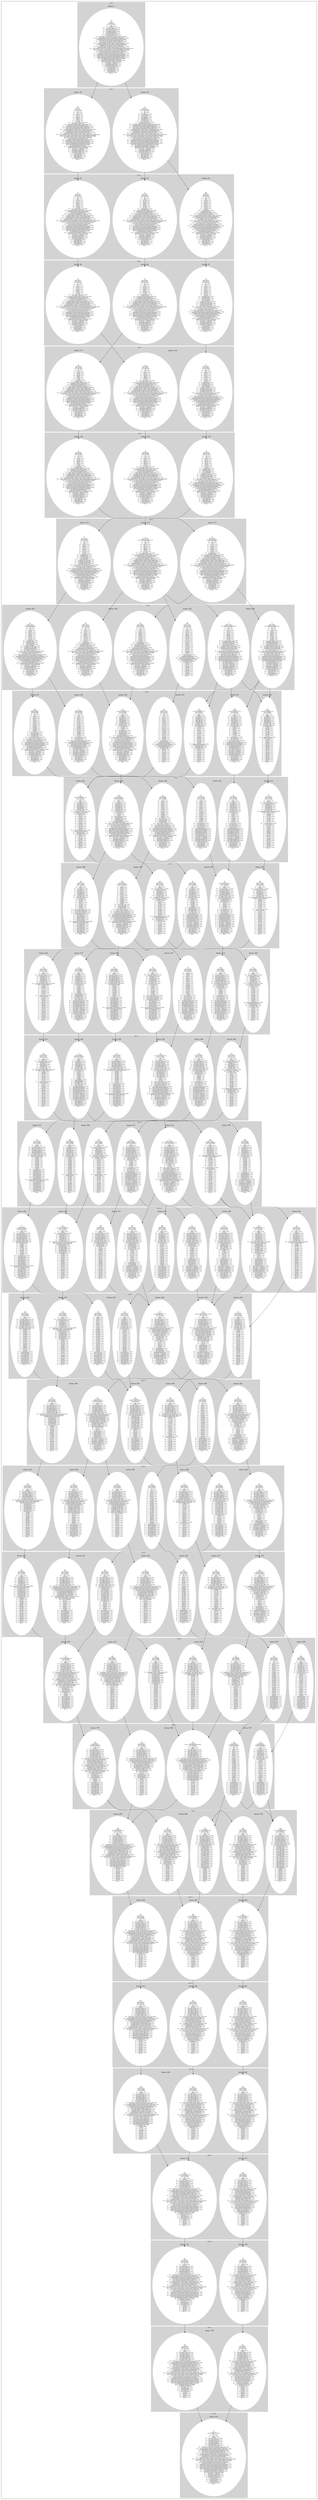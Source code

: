 digraph G {
subgraph cluster_info {
        subgraph cluster_1 {
        style=filled;
        color=lightgrey;
        node [style=filled,color=white];
        subgraph cluster_act_30 {
label = "Action: 30"step_K30 [label=<1<BR /><FONT POINT-SIZE="8">ID: K30</FONT><BR /><FONT POINT-SIZE="8">Parents: K1</FONT><BR /><FONT POINT-SIZE="8">Sons: K22819,K22795</FONT><BR /><FONT POINT-SIZE="8"> Km: 0: K1 [1|false]<BR /> K1</FONT><BR /><FONT POINT-SIZE="8"> Km: 1: K30 [1|false]<BR /> K30</FONT><BR /><FONT POINT-SIZE="8"> Km: 2: K22819K22795 [2|false]<BR /> K22795K22819</FONT><BR /><FONT POINT-SIZE="8"> Km: 3: K64375K45560 [2|false]<BR /> K45560K64375</FONT><BR /><FONT POINT-SIZE="8"> Km: 4: K67540K68325 [2|false]<BR /> K67540K68325</FONT><BR /><FONT POINT-SIZE="8"> Km: 5: K90305K91090 [2|false]<BR /> K90305K91090</FONT><BR /><FONT POINT-SIZE="8"> Km: 6: K113070K113855 [2|false]<BR /> K113070K113855</FONT><BR /><FONT POINT-SIZE="8"> Km: 7: K136620K136625K135835 [3|false]<BR /> K135835K136620K136625</FONT><BR /><FONT POINT-SIZE="8"> Km: 8: K159403K158600K159395K159385K158605K163308 [6|false]<BR /> K158600K158605K159385K159395K159403K163308</FONT><BR /><FONT POINT-SIZE="8"> Km: 9: K189998K196261K185288K181365K184503K182150 [6|false]<BR /> K181365K182150K184503K185288K189998K196261</FONT><BR /><FONT POINT-SIZE="8"> Km: 10: K205716K204130K206483K205698K211193K204915 [6|false]<BR /> K204130K204915K205698K205716K206483K211193</FONT><BR /><FONT POINT-SIZE="8"> Km: 11: K227680K226895K241006K227696K227678K226893K232388 [7|false]<BR /> K226893K226895K227678K227680K227696K232388K241006</FONT><BR /><FONT POINT-SIZE="8"> Km: 12: K249660K248873K253583K250445K248088K262986 [6|false]<BR /> K248088K248873K249660K250445K253583K262986</FONT><BR /><FONT POINT-SIZE="8"> Km: 13: K269303K270068K272425K273215K269295K270853K274791 [7|false]<BR /> K269295K269303K270068K270853K272425K273215K274791</FONT><BR /><FONT POINT-SIZE="8"> Km: 14: K295195K306161K291275K291283K291270K292048K306166K295190K299898 [9|false]<BR /> K291270K291275K291283K292048K295190K295195K299898K306161K306166</FONT><BR /><FONT POINT-SIZE="8"> Km: 15: K317955K321093K328146K321878K314030K313250K313255 [7|false]<BR /> K313250K313255K314030K317955K321093K321878K328146</FONT><BR /><FONT POINT-SIZE="8"> Km: 16: K343073K343858K336795K339935K340720K342288 [6|false]<BR /> K336795K339935K340720K342288K343073K343858</FONT><BR /><FONT POINT-SIZE="8"> Km: 17: K363496K363483K363485K364268K365053K362700K359560 [7|false]<BR /> K359560K362700K363483K363485K363496K364268K365053</FONT><BR /><FONT POINT-SIZE="8"> Km: 18: K385463K382325K394873K386248K386250K385465K384691 [7|false]<BR /> K382325K384691K385463K385465K386248K386250K394873</FONT><BR /><FONT POINT-SIZE="8"> Km: 19: K406671K407443K416066K405090K406658K409015K408230 [7|false]<BR /> K405090K406658K406671K407443K408230K409015K416066</FONT><BR /><FONT POINT-SIZE="8"> Km: 20: K427860K430995K428638K438046K431780 [5|false]<BR /> K427860K428638K430995K431780K438046</FONT><BR /><FONT POINT-SIZE="8"> Km: 21: K449845K453765K449840K453760K454545 [5|false]<BR /> K449840K449845K453760K453765K454545</FONT><BR /><FONT POINT-SIZE="8"> Km: 22: K476525K477310K480448 [3|false]<BR /> K476525K477310K480448</FONT><BR /><FONT POINT-SIZE="8"> Km: 23: K500080K501643K499290 [3|false]<BR /> K499290K500080K501643</FONT><BR /><FONT POINT-SIZE="8"> Km: 24: K522838K526759K522055 [3|false]<BR /> K522055K522838K526759</FONT><BR /><FONT POINT-SIZE="8"> Km: 25: K544033K544820 [2|false]<BR /> K544033K544820</FONT><BR /><FONT POINT-SIZE="8"> Km: 26: K565228K567585 [2|false]<BR /> K565228K567585</FONT><BR /><FONT POINT-SIZE="8"> Km: 27: K590350K586430 [2|false]<BR /> K586430K590350</FONT><BR /><FONT POINT-SIZE="8"> Km: 28: K613117 [1|false]<BR /> K613117</FONT>>]
}
subgraph cluster_act_35 {
label = "Action: 35"step_K35 [label=<6<BR /><FONT POINT-SIZE="8">ID: K35</FONT><BR /><FONT POINT-SIZE="8">Parents: K1</FONT><BR /><FONT POINT-SIZE="8">Sons: K26718</FONT><BR /><FONT POINT-SIZE="8"> Km: 0: K1 [1|false]<BR /> K1</FONT><BR /><FONT POINT-SIZE="8"> Km: 1: K35 [1|false]<BR /> K35</FONT><BR /><FONT POINT-SIZE="8"> Km: 2: K26718 [1|false]<BR /> K26718</FONT><BR /><FONT POINT-SIZE="8"> Km: 3: K47913 [1|false]<BR /> K47913</FONT><BR /><FONT POINT-SIZE="8"> Km: 4: K69108 [1|false]<BR /> K69108</FONT><BR /><FONT POINT-SIZE="8"> Km: 5: K90303 [1|false]<BR /> K90303</FONT><BR /><FONT POINT-SIZE="8"> Km: 6: K111498 [1|false]<BR /> K111498</FONT><BR /><FONT POINT-SIZE="8"> Km: 7: K132719K132700K132705 [3|false]<BR /> K132700K132705K132719</FONT><BR /><FONT POINT-SIZE="8"> Km: 8: K159403K159395K159385K174281K163308 [5|false]<BR /> K159385K159395K159403K163308K174281</FONT><BR /><FONT POINT-SIZE="8"> Km: 9: K189998K196261K185288K181365K184503K182150 [6|false]<BR /> K181365K182150K184503K185288K189998K196261</FONT><BR /><FONT POINT-SIZE="8"> Km: 10: K205716K204130K206483K205698K211193K204915 [6|false]<BR /> K204130K204915K205698K205716K206483K211193</FONT><BR /><FONT POINT-SIZE="8"> Km: 11: K227680K226895K241006K227696K227678K226893K232388 [7|false]<BR /> K226893K226895K227678K227680K227696K232388K241006</FONT><BR /><FONT POINT-SIZE="8"> Km: 12: K249660K248873K253583K250445K248088K262986 [6|false]<BR /> K248088K248873K249660K250445K253583K262986</FONT><BR /><FONT POINT-SIZE="8"> Km: 13: K269303K270068K272425K273215K269295K270853K274791 [7|false]<BR /> K269295K269303K270068K270853K272425K273215K274791</FONT><BR /><FONT POINT-SIZE="8"> Km: 14: K295195K306161K291275K291283K291270K292048K306166K295190K299898 [9|false]<BR /> K291270K291275K291283K292048K295190K295195K299898K306161K306166</FONT><BR /><FONT POINT-SIZE="8"> Km: 15: K317955K321093K328146K321878K314030K313250K313255 [7|false]<BR /> K313250K313255K314030K317955K321093K321878K328146</FONT><BR /><FONT POINT-SIZE="8"> Km: 16: K343073K336795K339935K340720K342288 [5|false]<BR /> K336795K339935K340720K342288K343073</FONT><BR /><FONT POINT-SIZE="8"> Km: 17: K363496K363483K363485K364268K362700K359560 [6|false]<BR /> K359560K362700K363483K363485K363496K364268</FONT><BR /><FONT POINT-SIZE="8"> Km: 18: K385463K382325K394873K386250K385465K384691 [6|false]<BR /> K382325K384691K385463K385465K386250K394873</FONT><BR /><FONT POINT-SIZE="8"> Km: 19: K406671K416066K405090K406658K409015K408230 [6|false]<BR /> K405090K406658K406671K408230K409015K416066</FONT><BR /><FONT POINT-SIZE="8"> Km: 20: K427860K430995K438046K431780 [4|false]<BR /> K427860K430995K431780K438046</FONT><BR /><FONT POINT-SIZE="8"> Km: 21: K449845K453765K449840K453760K454545 [5|false]<BR /> K449840K449845K453760K453765K454545</FONT><BR /><FONT POINT-SIZE="8"> Km: 22: K476525K477310K480448 [3|false]<BR /> K476525K477310K480448</FONT><BR /><FONT POINT-SIZE="8"> Km: 23: K500080K501643K499290 [3|false]<BR /> K499290K500080K501643</FONT><BR /><FONT POINT-SIZE="8"> Km: 24: K522838K526759K522055 [3|false]<BR /> K522055K522838K526759</FONT><BR /><FONT POINT-SIZE="8"> Km: 25: K544033K544820 [2|false]<BR /> K544033K544820</FONT><BR /><FONT POINT-SIZE="8"> Km: 26: K565228K567585 [2|false]<BR /> K565228K567585</FONT><BR /><FONT POINT-SIZE="8"> Km: 27: K590350K586430 [2|false]<BR /> K586430K590350</FONT><BR /><FONT POINT-SIZE="8"> Km: 28: K613117 [1|false]<BR /> K613117</FONT>>]
}

        fontsize="10"
        label = "Line 1";
        }

        subgraph cluster_2 {
        style=filled;
        color=lightgrey;
        node [style=filled,color=white];
        subgraph cluster_act_83 {
label = "Action: 83"step_K22819 [label=<26<BR /><FONT POINT-SIZE="8">ID: K22819</FONT><BR /><FONT POINT-SIZE="8">Parents: K30</FONT><BR /><FONT POINT-SIZE="8">Sons: K64375</FONT><BR /><FONT POINT-SIZE="8"> Km: 0: K1 [1|false]<BR /> K1</FONT><BR /><FONT POINT-SIZE="8"> Km: 1: K30 [1|false]<BR /> K30</FONT><BR /><FONT POINT-SIZE="8"> Km: 2: K22819 [1|false]<BR /> K22819</FONT><BR /><FONT POINT-SIZE="8"> Km: 3: K64375 [1|false]<BR /> K64375</FONT><BR /><FONT POINT-SIZE="8"> Km: 4: K67540 [1|false]<BR /> K67540</FONT><BR /><FONT POINT-SIZE="8"> Km: 5: K90305 [1|false]<BR /> K90305</FONT><BR /><FONT POINT-SIZE="8"> Km: 6: K113070 [1|false]<BR /> K113070</FONT><BR /><FONT POINT-SIZE="8"> Km: 7: K135835 [1|false]<BR /> K135835</FONT><BR /><FONT POINT-SIZE="8"> Km: 8: K158600K158605 [2|false]<BR /> K158600K158605</FONT><BR /><FONT POINT-SIZE="8"> Km: 9: K189998K185288K181365 [3|false]<BR /> K181365K185288K189998</FONT><BR /><FONT POINT-SIZE="8"> Km: 10: K204130K206483K211193K204915 [4|false]<BR /> K204130K204915K206483K211193</FONT><BR /><FONT POINT-SIZE="8"> Km: 11: K227680K226895K241006K227696K227678K232388 [6|false]<BR /> K226895K227678K227680K227696K232388K241006</FONT><BR /><FONT POINT-SIZE="8"> Km: 12: K249660K248873K253583K250445K262986 [5|false]<BR /> K248873K249660K250445K253583K262986</FONT><BR /><FONT POINT-SIZE="8"> Km: 13: K270068K272425K273215K270853 [4|false]<BR /> K270068K270853K272425K273215</FONT><BR /><FONT POINT-SIZE="8"> Km: 14: K295195K291275K291270K292048K295190K299898 [6|false]<BR /> K291270K291275K292048K295190K295195K299898</FONT><BR /><FONT POINT-SIZE="8"> Km: 15: K317955K321093K321878K313250K313255 [5|false]<BR /> K313250K313255K317955K321093K321878</FONT><BR /><FONT POINT-SIZE="8"> Km: 16: K343073K343858K336795K339935K340720K342288 [6|false]<BR /> K336795K339935K340720K342288K343073K343858</FONT><BR /><FONT POINT-SIZE="8"> Km: 17: K363496K363483K363485K364268K365053K362700K359560 [7|false]<BR /> K359560K362700K363483K363485K363496K364268K365053</FONT><BR /><FONT POINT-SIZE="8"> Km: 18: K385463K382325K394873K386248K386250K385465 [6|false]<BR /> K382325K385463K385465K386248K386250K394873</FONT><BR /><FONT POINT-SIZE="8"> Km: 19: K407443K405090K406658K409015K408230 [5|false]<BR /> K405090K406658K407443K408230K409015</FONT><BR /><FONT POINT-SIZE="8"> Km: 20: K427860K430995K428638K431780 [4|false]<BR /> K427860K428638K430995K431780</FONT><BR /><FONT POINT-SIZE="8"> Km: 21: K449845K453765K449840K453760K454545 [5|false]<BR /> K449840K449845K453760K453765K454545</FONT><BR /><FONT POINT-SIZE="8"> Km: 22: K476525K477310K480448 [3|false]<BR /> K476525K477310K480448</FONT><BR /><FONT POINT-SIZE="8"> Km: 23: K500080K501643K499290 [3|false]<BR /> K499290K500080K501643</FONT><BR /><FONT POINT-SIZE="8"> Km: 24: K522838K526759K522055 [3|false]<BR /> K522055K522838K526759</FONT><BR /><FONT POINT-SIZE="8"> Km: 25: K544033K544820 [2|false]<BR /> K544033K544820</FONT><BR /><FONT POINT-SIZE="8"> Km: 26: K565228K567585 [2|false]<BR /> K565228K567585</FONT><BR /><FONT POINT-SIZE="8"> Km: 27: K590350K586430 [2|false]<BR /> K586430K590350</FONT><BR /><FONT POINT-SIZE="8"> Km: 28: K613117 [1|false]<BR /> K613117</FONT>>]
}
subgraph cluster_act_59 {
label = "Action: 59"step_K22795 [label=<2<BR /><FONT POINT-SIZE="8">ID: K22795</FONT><BR /><FONT POINT-SIZE="8">Parents: K30</FONT><BR /><FONT POINT-SIZE="8">Sons: K45560</FONT><BR /><FONT POINT-SIZE="8"> Km: 0: K1 [1|false]<BR /> K1</FONT><BR /><FONT POINT-SIZE="8"> Km: 1: K30 [1|false]<BR /> K30</FONT><BR /><FONT POINT-SIZE="8"> Km: 2: K22795 [1|false]<BR /> K22795</FONT><BR /><FONT POINT-SIZE="8"> Km: 3: K45560 [1|false]<BR /> K45560</FONT><BR /><FONT POINT-SIZE="8"> Km: 4: K68325 [1|false]<BR /> K68325</FONT><BR /><FONT POINT-SIZE="8"> Km: 5: K91090 [1|false]<BR /> K91090</FONT><BR /><FONT POINT-SIZE="8"> Km: 6: K113855 [1|false]<BR /> K113855</FONT><BR /><FONT POINT-SIZE="8"> Km: 7: K136620K136625 [2|false]<BR /> K136620K136625</FONT><BR /><FONT POINT-SIZE="8"> Km: 8: K159403K159395K159385K163308 [4|false]<BR /> K159385K159395K159403K163308</FONT><BR /><FONT POINT-SIZE="8"> Km: 9: K189998K196261K184503K182150 [4|false]<BR /> K182150K184503K189998K196261</FONT><BR /><FONT POINT-SIZE="8"> Km: 10: K205716K204130K205698K211193K204915 [5|false]<BR /> K204130K204915K205698K205716K211193</FONT><BR /><FONT POINT-SIZE="8"> Km: 11: K227680K226895K241006K227696K226893K232388 [6|false]<BR /> K226893K226895K227680K227696K232388K241006</FONT><BR /><FONT POINT-SIZE="8"> Km: 12: K249660K248873K253583K250445K248088K262986 [6|false]<BR /> K248088K248873K249660K250445K253583K262986</FONT><BR /><FONT POINT-SIZE="8"> Km: 13: K269303K270068K272425K273215K269295K270853K274791 [7|false]<BR /> K269295K269303K270068K270853K272425K273215K274791</FONT><BR /><FONT POINT-SIZE="8"> Km: 14: K295195K306161K291275K291283K291270K292048K306166K295190K299898 [9|false]<BR /> K291270K291275K291283K292048K295190K295195K299898K306161K306166</FONT><BR /><FONT POINT-SIZE="8"> Km: 15: K317955K321093K328146K321878K314030K313255 [6|false]<BR /> K313255K314030K317955K321093K321878K328146</FONT><BR /><FONT POINT-SIZE="8"> Km: 16: K343073K336795K339935K340720K342288 [5|false]<BR /> K336795K339935K340720K342288K343073</FONT><BR /><FONT POINT-SIZE="8"> Km: 17: K363496K363483K363485K364268K362700K359560 [6|false]<BR /> K359560K362700K363483K363485K363496K364268</FONT><BR /><FONT POINT-SIZE="8"> Km: 18: K385463K382325K394873K386250K385465K384691 [6|false]<BR /> K382325K384691K385463K385465K386250K394873</FONT><BR /><FONT POINT-SIZE="8"> Km: 19: K406671K416066K405090K406658K409015K408230 [6|false]<BR /> K405090K406658K406671K408230K409015K416066</FONT><BR /><FONT POINT-SIZE="8"> Km: 20: K427860K430995K438046K431780 [4|false]<BR /> K427860K430995K431780K438046</FONT><BR /><FONT POINT-SIZE="8"> Km: 21: K449845K453765K449840K453760K454545 [5|false]<BR /> K449840K449845K453760K453765K454545</FONT><BR /><FONT POINT-SIZE="8"> Km: 22: K476525K477310K480448 [3|false]<BR /> K476525K477310K480448</FONT><BR /><FONT POINT-SIZE="8"> Km: 23: K500080K501643K499290 [3|false]<BR /> K499290K500080K501643</FONT><BR /><FONT POINT-SIZE="8"> Km: 24: K522838K526759K522055 [3|false]<BR /> K522055K522838K526759</FONT><BR /><FONT POINT-SIZE="8"> Km: 25: K544033K544820 [2|false]<BR /> K544033K544820</FONT><BR /><FONT POINT-SIZE="8"> Km: 26: K565228K567585 [2|false]<BR /> K565228K567585</FONT><BR /><FONT POINT-SIZE="8"> Km: 27: K590350K586430 [2|false]<BR /> K586430K590350</FONT><BR /><FONT POINT-SIZE="8"> Km: 28: K613117 [1|false]<BR /> K613117</FONT>>]
}
subgraph cluster_act_62 {
label = "Action: 62"step_K26718 [label=<5<BR /><FONT POINT-SIZE="8">ID: K26718</FONT><BR /><FONT POINT-SIZE="8">Parents: K35</FONT><BR /><FONT POINT-SIZE="8">Sons: K47913</FONT><BR /><FONT POINT-SIZE="8"> Km: 0: K1 [1|false]<BR /> K1</FONT><BR /><FONT POINT-SIZE="8"> Km: 1: K35 [1|false]<BR /> K35</FONT><BR /><FONT POINT-SIZE="8"> Km: 2: K26718 [1|false]<BR /> K26718</FONT><BR /><FONT POINT-SIZE="8"> Km: 3: K47913 [1|false]<BR /> K47913</FONT><BR /><FONT POINT-SIZE="8"> Km: 4: K69108 [1|false]<BR /> K69108</FONT><BR /><FONT POINT-SIZE="8"> Km: 5: K90303 [1|false]<BR /> K90303</FONT><BR /><FONT POINT-SIZE="8"> Km: 6: K111498 [1|false]<BR /> K111498</FONT><BR /><FONT POINT-SIZE="8"> Km: 7: K132719K132700K132705 [3|false]<BR /> K132700K132705K132719</FONT><BR /><FONT POINT-SIZE="8"> Km: 8: K159403K159395K159385K174281K163308 [5|false]<BR /> K159385K159395K159403K163308K174281</FONT><BR /><FONT POINT-SIZE="8"> Km: 9: K189998K196261K184503K182150 [4|false]<BR /> K182150K184503K189998K196261</FONT><BR /><FONT POINT-SIZE="8"> Km: 10: K205716K204130K205698K211193K204915 [5|false]<BR /> K204130K204915K205698K205716K211193</FONT><BR /><FONT POINT-SIZE="8"> Km: 11: K227680K226895K241006K227696K226893K232388 [6|false]<BR /> K226893K226895K227680K227696K232388K241006</FONT><BR /><FONT POINT-SIZE="8"> Km: 12: K249660K248873K253583K250445K248088K262986 [6|false]<BR /> K248088K248873K249660K250445K253583K262986</FONT><BR /><FONT POINT-SIZE="8"> Km: 13: K269303K270068K272425K273215K269295K270853K274791 [7|false]<BR /> K269295K269303K270068K270853K272425K273215K274791</FONT><BR /><FONT POINT-SIZE="8"> Km: 14: K295195K306161K291275K291283K291270K292048K306166K295190K299898 [9|false]<BR /> K291270K291275K291283K292048K295190K295195K299898K306161K306166</FONT><BR /><FONT POINT-SIZE="8"> Km: 15: K317955K321093K328146K321878K314030K313255 [6|false]<BR /> K313255K314030K317955K321093K321878K328146</FONT><BR /><FONT POINT-SIZE="8"> Km: 16: K343073K336795K339935K340720K342288 [5|false]<BR /> K336795K339935K340720K342288K343073</FONT><BR /><FONT POINT-SIZE="8"> Km: 17: K363496K363483K363485K364268K362700K359560 [6|false]<BR /> K359560K362700K363483K363485K363496K364268</FONT><BR /><FONT POINT-SIZE="8"> Km: 18: K385463K382325K394873K386250K385465K384691 [6|false]<BR /> K382325K384691K385463K385465K386250K394873</FONT><BR /><FONT POINT-SIZE="8"> Km: 19: K406671K416066K405090K406658K409015K408230 [6|false]<BR /> K405090K406658K406671K408230K409015K416066</FONT><BR /><FONT POINT-SIZE="8"> Km: 20: K427860K430995K438046K431780 [4|false]<BR /> K427860K430995K431780K438046</FONT><BR /><FONT POINT-SIZE="8"> Km: 21: K449845K453765K449840K453760K454545 [5|false]<BR /> K449840K449845K453760K453765K454545</FONT><BR /><FONT POINT-SIZE="8"> Km: 22: K476525K477310K480448 [3|false]<BR /> K476525K477310K480448</FONT><BR /><FONT POINT-SIZE="8"> Km: 23: K500080K501643K499290 [3|false]<BR /> K499290K500080K501643</FONT><BR /><FONT POINT-SIZE="8"> Km: 24: K522838K526759K522055 [3|false]<BR /> K522055K522838K526759</FONT><BR /><FONT POINT-SIZE="8"> Km: 25: K544033K544820 [2|false]<BR /> K544033K544820</FONT><BR /><FONT POINT-SIZE="8"> Km: 26: K565228K567585 [2|false]<BR /> K565228K567585</FONT><BR /><FONT POINT-SIZE="8"> Km: 27: K590350K586430 [2|false]<BR /> K586430K590350</FONT><BR /><FONT POINT-SIZE="8"> Km: 28: K613117 [1|false]<BR /> K613117</FONT>>]
}

        fontsize="10"
        label = "Line 2";
        }

        subgraph cluster_16 {
        style=filled;
        color=lightgrey;
        node [style=filled,color=white];
        subgraph cluster_act_465 {
label = "Action: 465"step_K343073 [label=<16<BR /><FONT POINT-SIZE="8">ID: K343073</FONT><BR /><FONT POINT-SIZE="8">Parents: K321878</FONT><BR /><FONT POINT-SIZE="8">Sons: K364268</FONT><BR /><FONT POINT-SIZE="8"> Km: 0: K1 [1|false]<BR /> K1</FONT><BR /><FONT POINT-SIZE="8"> Km: 1: K30K35 [2|false]<BR /> K30K35</FONT><BR /><FONT POINT-SIZE="8"> Km: 2: K22819K22795K26718 [3|false]<BR /> K22795K22819K26718</FONT><BR /><FONT POINT-SIZE="8"> Km: 3: K64375K45560K47913 [3|false]<BR /> K45560K47913K64375</FONT><BR /><FONT POINT-SIZE="8"> Km: 4: K67540K68325K69108 [3|false]<BR /> K67540K68325K69108</FONT><BR /><FONT POINT-SIZE="8"> Km: 5: K90305K91090K90303 [3|false]<BR /> K90303K90305K91090</FONT><BR /><FONT POINT-SIZE="8"> Km: 6: K113070K113855K111498 [3|false]<BR /> K111498K113070K113855</FONT><BR /><FONT POINT-SIZE="8"> Km: 7: K136620K136625K135835K132700K132705 [5|false]<BR /> K132700K132705K135835K136620K136625</FONT><BR /><FONT POINT-SIZE="8"> Km: 8: K159403K158600K158605K163308 [4|false]<BR /> K158600K158605K159403K163308</FONT><BR /><FONT POINT-SIZE="8"> Km: 9: K196261K185288K181365K184503 [4|false]<BR /> K181365K184503K185288K196261</FONT><BR /><FONT POINT-SIZE="8"> Km: 10: K205716K204130K206483 [3|false]<BR /> K204130K205716K206483</FONT><BR /><FONT POINT-SIZE="8"> Km: 11: K226895K241006K227678 [3|false]<BR /> K226895K227678K241006</FONT><BR /><FONT POINT-SIZE="8"> Km: 12: K249660K248873 [2|false]<BR /> K248873K249660</FONT><BR /><FONT POINT-SIZE="8"> Km: 13: K270068K272425 [2|false]<BR /> K270068K272425</FONT><BR /><FONT POINT-SIZE="8"> Km: 14: K295195K291275 [2|false]<BR /> K291275K295195</FONT><BR /><FONT POINT-SIZE="8"> Km: 15: K321878 [1|false]<BR /> K321878</FONT><BR /><FONT POINT-SIZE="8"> Km: 16: K343073 [1|false]<BR /> K343073</FONT><BR /><FONT POINT-SIZE="8"> Km: 17: K364268 [1|false]<BR /> K364268</FONT><BR /><FONT POINT-SIZE="8"> Km: 18: K385463 [1|false]<BR /> K385463</FONT><BR /><FONT POINT-SIZE="8"> Km: 19: K406671K406658 [2|false]<BR /> K406658K406671</FONT><BR /><FONT POINT-SIZE="8"> Km: 20: K427860K438046 [2|false]<BR /> K427860K438046</FONT><BR /><FONT POINT-SIZE="8"> Km: 21: K449845K449840K454545 [3|false]<BR /> K449840K449845K454545</FONT><BR /><FONT POINT-SIZE="8"> Km: 22: K476525K477310K480448 [3|false]<BR /> K476525K477310K480448</FONT><BR /><FONT POINT-SIZE="8"> Km: 23: K500080K501643K499290 [3|false]<BR /> K499290K500080K501643</FONT><BR /><FONT POINT-SIZE="8"> Km: 24: K522838K526759K522055 [3|false]<BR /> K522055K522838K526759</FONT><BR /><FONT POINT-SIZE="8"> Km: 25: K544033K544820 [2|false]<BR /> K544033K544820</FONT><BR /><FONT POINT-SIZE="8"> Km: 26: K565228K567585 [2|false]<BR /> K565228K567585</FONT><BR /><FONT POINT-SIZE="8"> Km: 27: K590350K586430 [2|false]<BR /> K586430K590350</FONT><BR /><FONT POINT-SIZE="8"> Km: 28: K613117 [1|false]<BR /> K613117</FONT>>]
}
subgraph cluster_act_466 {
label = "Action: 466"step_K343858 [label=<17<BR /><FONT POINT-SIZE="8">ID: K343858</FONT><BR /><FONT POINT-SIZE="8">Parents: K313255</FONT><BR /><FONT POINT-SIZE="8">Sons: K365053</FONT><BR /><FONT POINT-SIZE="8"> Km: 0: K1 [1|false]<BR /> K1</FONT><BR /><FONT POINT-SIZE="8"> Km: 1: K30 [1|false]<BR /> K30</FONT><BR /><FONT POINT-SIZE="8"> Km: 2: K22819 [1|false]<BR /> K22819</FONT><BR /><FONT POINT-SIZE="8"> Km: 3: K64375 [1|false]<BR /> K64375</FONT><BR /><FONT POINT-SIZE="8"> Km: 4: K67540 [1|false]<BR /> K67540</FONT><BR /><FONT POINT-SIZE="8"> Km: 5: K90305 [1|false]<BR /> K90305</FONT><BR /><FONT POINT-SIZE="8"> Km: 6: K113070 [1|false]<BR /> K113070</FONT><BR /><FONT POINT-SIZE="8"> Km: 7: K135835 [1|false]<BR /> K135835</FONT><BR /><FONT POINT-SIZE="8"> Km: 8: K158605 [1|false]<BR /> K158605</FONT><BR /><FONT POINT-SIZE="8"> Km: 9: K185288 [1|false]<BR /> K185288</FONT><BR /><FONT POINT-SIZE="8"> Km: 10: K206483 [1|false]<BR /> K206483</FONT><BR /><FONT POINT-SIZE="8"> Km: 11: K227696 [1|false]<BR /> K227696</FONT><BR /><FONT POINT-SIZE="8"> Km: 12: K262986 [1|false]<BR /> K262986</FONT><BR /><FONT POINT-SIZE="8"> Km: 13: K270853 [1|false]<BR /> K270853</FONT><BR /><FONT POINT-SIZE="8"> Km: 14: K292048 [1|false]<BR /> K292048</FONT><BR /><FONT POINT-SIZE="8"> Km: 15: K313255 [1|false]<BR /> K313255</FONT><BR /><FONT POINT-SIZE="8"> Km: 16: K343858 [1|false]<BR /> K343858</FONT><BR /><FONT POINT-SIZE="8"> Km: 17: K365053 [1|false]<BR /> K365053</FONT><BR /><FONT POINT-SIZE="8"> Km: 18: K386248 [1|false]<BR /> K386248</FONT><BR /><FONT POINT-SIZE="8"> Km: 19: K407443 [1|false]<BR /> K407443</FONT><BR /><FONT POINT-SIZE="8"> Km: 20: K428638 [1|false]<BR /> K428638</FONT><BR /><FONT POINT-SIZE="8"> Km: 21: K449845K449840 [2|false]<BR /> K449840K449845</FONT><BR /><FONT POINT-SIZE="8"> Km: 22: K476525K480448 [2|false]<BR /> K476525K480448</FONT><BR /><FONT POINT-SIZE="8"> Km: 23: K501643K499290 [2|false]<BR /> K499290K501643</FONT><BR /><FONT POINT-SIZE="8"> Km: 24: K522838K522055 [2|false]<BR /> K522055K522838</FONT><BR /><FONT POINT-SIZE="8"> Km: 25: K544033K544820 [2|false]<BR /> K544033K544820</FONT><BR /><FONT POINT-SIZE="8"> Km: 26: K565228K567585 [2|false]<BR /> K565228K567585</FONT><BR /><FONT POINT-SIZE="8"> Km: 27: K590350K586430 [2|false]<BR /> K586430K590350</FONT><BR /><FONT POINT-SIZE="8"> Km: 28: K613117 [1|false]<BR /> K613117</FONT>>]
}
subgraph cluster_act_459 {
label = "Action: 459"step_K336795 [label=<10<BR /><FONT POINT-SIZE="8">ID: K336795</FONT><BR /><FONT POINT-SIZE="8">Parents: K314030</FONT><BR /><FONT POINT-SIZE="8">Sons: K359560</FONT><BR /><FONT POINT-SIZE="8"> Km: 0: K1 [1|false]<BR /> K1</FONT><BR /><FONT POINT-SIZE="8"> Km: 1: K30K35 [2|false]<BR /> K30K35</FONT><BR /><FONT POINT-SIZE="8"> Km: 2: K22819K22795K26718 [3|false]<BR /> K22795K22819K26718</FONT><BR /><FONT POINT-SIZE="8"> Km: 3: K64375K45560K47913 [3|false]<BR /> K45560K47913K64375</FONT><BR /><FONT POINT-SIZE="8"> Km: 4: K67540K68325K69108 [3|false]<BR /> K67540K68325K69108</FONT><BR /><FONT POINT-SIZE="8"> Km: 5: K90305K91090K90303 [3|false]<BR /> K90303K90305K91090</FONT><BR /><FONT POINT-SIZE="8"> Km: 6: K113070K113855K111498 [3|false]<BR /> K111498K113070K113855</FONT><BR /><FONT POINT-SIZE="8"> Km: 7: K136620K132719K135835K132700 [4|false]<BR /> K132700K132719K135835K136620</FONT><BR /><FONT POINT-SIZE="8"> Km: 8: K159403K158600K159395K174281 [4|false]<BR /> K158600K159395K159403K174281</FONT><BR /><FONT POINT-SIZE="8"> Km: 9: K189998 [1|false]<BR /> K189998</FONT><BR /><FONT POINT-SIZE="8"> Km: 10: K211193 [1|false]<BR /> K211193</FONT><BR /><FONT POINT-SIZE="8"> Km: 11: K232388 [1|false]<BR /> K232388</FONT><BR /><FONT POINT-SIZE="8"> Km: 12: K253583 [1|false]<BR /> K253583</FONT><BR /><FONT POINT-SIZE="8"> Km: 13: K274791 [1|false]<BR /> K274791</FONT><BR /><FONT POINT-SIZE="8"> Km: 14: K306161 [1|false]<BR /> K306161</FONT><BR /><FONT POINT-SIZE="8"> Km: 15: K314030 [1|false]<BR /> K314030</FONT><BR /><FONT POINT-SIZE="8"> Km: 16: K336795 [1|false]<BR /> K336795</FONT><BR /><FONT POINT-SIZE="8"> Km: 17: K359560 [1|false]<BR /> K359560</FONT><BR /><FONT POINT-SIZE="8"> Km: 18: K382325 [1|false]<BR /> K382325</FONT><BR /><FONT POINT-SIZE="8"> Km: 19: K405090 [1|false]<BR /> K405090</FONT><BR /><FONT POINT-SIZE="8"> Km: 20: K427860K431780 [2|false]<BR /> K427860K431780</FONT><BR /><FONT POINT-SIZE="8"> Km: 21: K454545 [1|false]<BR /> K454545</FONT><BR /><FONT POINT-SIZE="8"> Km: 22: K477310 [1|false]<BR /> K477310</FONT><BR /><FONT POINT-SIZE="8"> Km: 23: K500080 [1|false]<BR /> K500080</FONT><BR /><FONT POINT-SIZE="8"> Km: 24: K526759 [1|false]<BR /> K526759</FONT><BR /><FONT POINT-SIZE="8"> Km: 25: K544820 [1|false]<BR /> K544820</FONT><BR /><FONT POINT-SIZE="8"> Km: 26: K567585 [1|false]<BR /> K567585</FONT><BR /><FONT POINT-SIZE="8"> Km: 27: K590350 [1|false]<BR /> K590350</FONT><BR /><FONT POINT-SIZE="8"> Km: 28: K613117 [1|false]<BR /> K613117</FONT>>]
}
subgraph cluster_act_463 {
label = "Action: 463"step_K339935 [label=<14<BR /><FONT POINT-SIZE="8">ID: K339935</FONT><BR /><FONT POINT-SIZE="8">Parents: K313250,K328146</FONT><BR /><FONT POINT-SIZE="8">Sons: K362700</FONT><BR /><FONT POINT-SIZE="8"> Km: 0: K1 [1|false]<BR /> K1</FONT><BR /><FONT POINT-SIZE="8"> Km: 1: K30K35 [2|false]<BR /> K30K35</FONT><BR /><FONT POINT-SIZE="8"> Km: 2: K22819K22795K26718 [3|false]<BR /> K22795K22819K26718</FONT><BR /><FONT POINT-SIZE="8"> Km: 3: K64375K45560K47913 [3|false]<BR /> K45560K47913K64375</FONT><BR /><FONT POINT-SIZE="8"> Km: 4: K67540K68325K69108 [3|false]<BR /> K67540K68325K69108</FONT><BR /><FONT POINT-SIZE="8"> Km: 5: K90305K91090K90303 [3|false]<BR /> K90303K90305K91090</FONT><BR /><FONT POINT-SIZE="8"> Km: 6: K113070K113855K111498 [3|false]<BR /> K111498K113070K113855</FONT><BR /><FONT POINT-SIZE="8"> Km: 7: K136625K135835K132705 [3|false]<BR /> K132705K135835K136625</FONT><BR /><FONT POINT-SIZE="8"> Km: 8: K158605K163308 [2|false]<BR /> K158605K163308</FONT><BR /><FONT POINT-SIZE="8"> Km: 9: K185288K184503 [2|false]<BR /> K184503K185288</FONT><BR /><FONT POINT-SIZE="8"> Km: 10: K205716K206483 [2|false]<BR /> K205716K206483</FONT><BR /><FONT POINT-SIZE="8"> Km: 11: K241006K227696 [2|false]<BR /> K227696K241006</FONT><BR /><FONT POINT-SIZE="8"> Km: 12: K248873K262986 [2|false]<BR /> K248873K262986</FONT><BR /><FONT POINT-SIZE="8"> Km: 13: K270068K270853 [2|false]<BR /> K270068K270853</FONT><BR /><FONT POINT-SIZE="8"> Km: 14: K291283K292048 [2|false]<BR /> K291283K292048</FONT><BR /><FONT POINT-SIZE="8"> Km: 15: K328146K313250 [2|false]<BR /> K313250K328146</FONT><BR /><FONT POINT-SIZE="8"> Km: 16: K339935 [1|false]<BR /> K339935</FONT><BR /><FONT POINT-SIZE="8"> Km: 17: K362700 [1|false]<BR /> K362700</FONT><BR /><FONT POINT-SIZE="8"> Km: 18: K385465 [1|false]<BR /> K385465</FONT><BR /><FONT POINT-SIZE="8"> Km: 19: K408230 [1|false]<BR /> K408230</FONT><BR /><FONT POINT-SIZE="8"> Km: 20: K430995 [1|false]<BR /> K430995</FONT><BR /><FONT POINT-SIZE="8"> Km: 21: K453765K453760 [2|false]<BR /> K453760K453765</FONT><BR /><FONT POINT-SIZE="8"> Km: 22: K476525K480448 [2|false]<BR /> K476525K480448</FONT><BR /><FONT POINT-SIZE="8"> Km: 23: K501643K499290 [2|false]<BR /> K499290K501643</FONT><BR /><FONT POINT-SIZE="8"> Km: 24: K522838K522055 [2|false]<BR /> K522055K522838</FONT><BR /><FONT POINT-SIZE="8"> Km: 25: K544033K544820 [2|false]<BR /> K544033K544820</FONT><BR /><FONT POINT-SIZE="8"> Km: 26: K565228K567585 [2|false]<BR /> K565228K567585</FONT><BR /><FONT POINT-SIZE="8"> Km: 27: K590350K586430 [2|false]<BR /> K586430K590350</FONT><BR /><FONT POINT-SIZE="8"> Km: 28: K613117 [1|false]<BR /> K613117</FONT>>]
}
subgraph cluster_act_464 {
label = "Action: 464"step_K340720 [label=<15<BR /><FONT POINT-SIZE="8">ID: K340720</FONT><BR /><FONT POINT-SIZE="8">Parents: K317955</FONT><BR /><FONT POINT-SIZE="8">Sons: K363485,K363496</FONT><BR /><FONT POINT-SIZE="8"> Km: 0: K1 [1|false]<BR /> K1</FONT><BR /><FONT POINT-SIZE="8"> Km: 1: K30K35 [2|false]<BR /> K30K35</FONT><BR /><FONT POINT-SIZE="8"> Km: 2: K22819K22795K26718 [3|false]<BR /> K22795K22819K26718</FONT><BR /><FONT POINT-SIZE="8"> Km: 3: K64375K45560K47913 [3|false]<BR /> K45560K47913K64375</FONT><BR /><FONT POINT-SIZE="8"> Km: 4: K67540K68325K69108 [3|false]<BR /> K67540K68325K69108</FONT><BR /><FONT POINT-SIZE="8"> Km: 5: K90305K91090K90303 [3|false]<BR /> K90303K90305K91090</FONT><BR /><FONT POINT-SIZE="8"> Km: 6: K113070K113855K111498 [3|false]<BR /> K111498K113070K113855</FONT><BR /><FONT POINT-SIZE="8"> Km: 7: K136620K136625K135835K132700K132705 [5|false]<BR /> K132700K132705K135835K136620K136625</FONT><BR /><FONT POINT-SIZE="8"> Km: 8: K159403K158600K158605K163308 [4|false]<BR /> K158600K158605K159403K163308</FONT><BR /><FONT POINT-SIZE="8"> Km: 9: K196261K185288K181365K184503 [4|false]<BR /> K181365K184503K185288K196261</FONT><BR /><FONT POINT-SIZE="8"> Km: 10: K205716K204130K206483K205698 [4|false]<BR /> K204130K205698K205716K206483</FONT><BR /><FONT POINT-SIZE="8"> Km: 11: K226895K241006K227678K226893 [4|false]<BR /> K226893K226895K227678K241006</FONT><BR /><FONT POINT-SIZE="8"> Km: 12: K249660K248873K248088 [3|false]<BR /> K248088K248873K249660</FONT><BR /><FONT POINT-SIZE="8"> Km: 13: K269303K270068K272425 [3|false]<BR /> K269303K270068K272425</FONT><BR /><FONT POINT-SIZE="8"> Km: 14: K291270K306166K295190 [3|false]<BR /> K291270K295190K306166</FONT><BR /><FONT POINT-SIZE="8"> Km: 15: K317955 [1|false]<BR /> K317955</FONT><BR /><FONT POINT-SIZE="8"> Km: 16: K340720 [1|false]<BR /> K340720</FONT><BR /><FONT POINT-SIZE="8"> Km: 17: K363496K363485 [2|false]<BR /> K363485K363496</FONT><BR /><FONT POINT-SIZE="8"> Km: 18: K394873K386250 [2|false]<BR /> K386250K394873</FONT><BR /><FONT POINT-SIZE="8"> Km: 19: K409015K408230 [2|false]<BR /> K408230K409015</FONT><BR /><FONT POINT-SIZE="8"> Km: 20: K430995K431780 [2|false]<BR /> K430995K431780</FONT><BR /><FONT POINT-SIZE="8"> Km: 21: K453765K453760K454545 [3|false]<BR /> K453760K453765K454545</FONT><BR /><FONT POINT-SIZE="8"> Km: 22: K476525K477310K480448 [3|false]<BR /> K476525K477310K480448</FONT><BR /><FONT POINT-SIZE="8"> Km: 23: K500080K501643K499290 [3|false]<BR /> K499290K500080K501643</FONT><BR /><FONT POINT-SIZE="8"> Km: 24: K522838K526759K522055 [3|false]<BR /> K522055K522838K526759</FONT><BR /><FONT POINT-SIZE="8"> Km: 25: K544033K544820 [2|false]<BR /> K544033K544820</FONT><BR /><FONT POINT-SIZE="8"> Km: 26: K565228K567585 [2|false]<BR /> K565228K567585</FONT><BR /><FONT POINT-SIZE="8"> Km: 27: K590350K586430 [2|false]<BR /> K586430K590350</FONT><BR /><FONT POINT-SIZE="8"> Km: 28: K613117 [1|false]<BR /> K613117</FONT>>]
step_K342288 [label=<15<BR /><FONT POINT-SIZE="8">ID: K342288</FONT><BR /><FONT POINT-SIZE="8">Parents: K321093</FONT><BR /><FONT POINT-SIZE="8">Sons: K363483</FONT><BR /><FONT POINT-SIZE="8"> Km: 0: K1 [1|false]<BR /> K1</FONT><BR /><FONT POINT-SIZE="8"> Km: 1: K30K35 [2|false]<BR /> K30K35</FONT><BR /><FONT POINT-SIZE="8"> Km: 2: K22819K22795K26718 [3|false]<BR /> K22795K22819K26718</FONT><BR /><FONT POINT-SIZE="8"> Km: 3: K64375K45560K47913 [3|false]<BR /> K45560K47913K64375</FONT><BR /><FONT POINT-SIZE="8"> Km: 4: K67540K68325K69108 [3|false]<BR /> K67540K68325K69108</FONT><BR /><FONT POINT-SIZE="8"> Km: 5: K90305K91090K90303 [3|false]<BR /> K90303K90305K91090</FONT><BR /><FONT POINT-SIZE="8"> Km: 6: K113070K113855K111498 [3|false]<BR /> K111498K113070K113855</FONT><BR /><FONT POINT-SIZE="8"> Km: 7: K136620K132719K136625K135835K132700K132705 [6|false]<BR /> K132700K132705K132719K135835K136620K136625</FONT><BR /><FONT POINT-SIZE="8"> Km: 8: K158600K159385K174281K163308 [4|false]<BR /> K158600K159385K163308K174281</FONT><BR /><FONT POINT-SIZE="8"> Km: 9: K184503K182150 [2|false]<BR /> K182150K184503</FONT><BR /><FONT POINT-SIZE="8"> Km: 10: K205698K204915 [2|false]<BR /> K204915K205698</FONT><BR /><FONT POINT-SIZE="8"> Km: 11: K227680K226893 [2|false]<BR /> K226893K227680</FONT><BR /><FONT POINT-SIZE="8"> Km: 12: K250445K248088 [2|false]<BR /> K248088K250445</FONT><BR /><FONT POINT-SIZE="8"> Km: 13: K273215K269295 [2|false]<BR /> K269295K273215</FONT><BR /><FONT POINT-SIZE="8"> Km: 14: K299898 [1|false]<BR /> K299898</FONT><BR /><FONT POINT-SIZE="8"> Km: 15: K321093 [1|false]<BR /> K321093</FONT><BR /><FONT POINT-SIZE="8"> Km: 16: K342288 [1|false]<BR /> K342288</FONT><BR /><FONT POINT-SIZE="8"> Km: 17: K363483 [1|false]<BR /> K363483</FONT><BR /><FONT POINT-SIZE="8"> Km: 18: K384691 [1|false]<BR /> K384691</FONT><BR /><FONT POINT-SIZE="8"> Km: 19: K416066 [1|false]<BR /> K416066</FONT><BR /><FONT POINT-SIZE="8"> Km: 20: K427860 [1|false]<BR /> K427860</FONT><BR /><FONT POINT-SIZE="8"> Km: 21: K454545 [1|false]<BR /> K454545</FONT><BR /><FONT POINT-SIZE="8"> Km: 22: K477310 [1|false]<BR /> K477310</FONT><BR /><FONT POINT-SIZE="8"> Km: 23: K500080 [1|false]<BR /> K500080</FONT><BR /><FONT POINT-SIZE="8"> Km: 24: K526759 [1|false]<BR /> K526759</FONT><BR /><FONT POINT-SIZE="8"> Km: 25: K544820 [1|false]<BR /> K544820</FONT><BR /><FONT POINT-SIZE="8"> Km: 26: K567585 [1|false]<BR /> K567585</FONT><BR /><FONT POINT-SIZE="8"> Km: 27: K590350 [1|false]<BR /> K590350</FONT><BR /><FONT POINT-SIZE="8"> Km: 28: K613117 [1|false]<BR /> K613117</FONT>>]
}
subgraph cluster_act_464 {
label = "Action: 464"step_K340720 [label=<15<BR /><FONT POINT-SIZE="8">ID: K340720</FONT><BR /><FONT POINT-SIZE="8">Parents: K317955</FONT><BR /><FONT POINT-SIZE="8">Sons: K363485,K363496</FONT><BR /><FONT POINT-SIZE="8"> Km: 0: K1 [1|false]<BR /> K1</FONT><BR /><FONT POINT-SIZE="8"> Km: 1: K30K35 [2|false]<BR /> K30K35</FONT><BR /><FONT POINT-SIZE="8"> Km: 2: K22819K22795K26718 [3|false]<BR /> K22795K22819K26718</FONT><BR /><FONT POINT-SIZE="8"> Km: 3: K64375K45560K47913 [3|false]<BR /> K45560K47913K64375</FONT><BR /><FONT POINT-SIZE="8"> Km: 4: K67540K68325K69108 [3|false]<BR /> K67540K68325K69108</FONT><BR /><FONT POINT-SIZE="8"> Km: 5: K90305K91090K90303 [3|false]<BR /> K90303K90305K91090</FONT><BR /><FONT POINT-SIZE="8"> Km: 6: K113070K113855K111498 [3|false]<BR /> K111498K113070K113855</FONT><BR /><FONT POINT-SIZE="8"> Km: 7: K136620K136625K135835K132700K132705 [5|false]<BR /> K132700K132705K135835K136620K136625</FONT><BR /><FONT POINT-SIZE="8"> Km: 8: K159403K158600K158605K163308 [4|false]<BR /> K158600K158605K159403K163308</FONT><BR /><FONT POINT-SIZE="8"> Km: 9: K196261K185288K181365K184503 [4|false]<BR /> K181365K184503K185288K196261</FONT><BR /><FONT POINT-SIZE="8"> Km: 10: K205716K204130K206483K205698 [4|false]<BR /> K204130K205698K205716K206483</FONT><BR /><FONT POINT-SIZE="8"> Km: 11: K226895K241006K227678K226893 [4|false]<BR /> K226893K226895K227678K241006</FONT><BR /><FONT POINT-SIZE="8"> Km: 12: K249660K248873K248088 [3|false]<BR /> K248088K248873K249660</FONT><BR /><FONT POINT-SIZE="8"> Km: 13: K269303K270068K272425 [3|false]<BR /> K269303K270068K272425</FONT><BR /><FONT POINT-SIZE="8"> Km: 14: K291270K306166K295190 [3|false]<BR /> K291270K295190K306166</FONT><BR /><FONT POINT-SIZE="8"> Km: 15: K317955 [1|false]<BR /> K317955</FONT><BR /><FONT POINT-SIZE="8"> Km: 16: K340720 [1|false]<BR /> K340720</FONT><BR /><FONT POINT-SIZE="8"> Km: 17: K363496K363485 [2|false]<BR /> K363485K363496</FONT><BR /><FONT POINT-SIZE="8"> Km: 18: K394873K386250 [2|false]<BR /> K386250K394873</FONT><BR /><FONT POINT-SIZE="8"> Km: 19: K409015K408230 [2|false]<BR /> K408230K409015</FONT><BR /><FONT POINT-SIZE="8"> Km: 20: K430995K431780 [2|false]<BR /> K430995K431780</FONT><BR /><FONT POINT-SIZE="8"> Km: 21: K453765K453760K454545 [3|false]<BR /> K453760K453765K454545</FONT><BR /><FONT POINT-SIZE="8"> Km: 22: K476525K477310K480448 [3|false]<BR /> K476525K477310K480448</FONT><BR /><FONT POINT-SIZE="8"> Km: 23: K500080K501643K499290 [3|false]<BR /> K499290K500080K501643</FONT><BR /><FONT POINT-SIZE="8"> Km: 24: K522838K526759K522055 [3|false]<BR /> K522055K522838K526759</FONT><BR /><FONT POINT-SIZE="8"> Km: 25: K544033K544820 [2|false]<BR /> K544033K544820</FONT><BR /><FONT POINT-SIZE="8"> Km: 26: K565228K567585 [2|false]<BR /> K565228K567585</FONT><BR /><FONT POINT-SIZE="8"> Km: 27: K590350K586430 [2|false]<BR /> K586430K590350</FONT><BR /><FONT POINT-SIZE="8"> Km: 28: K613117 [1|false]<BR /> K613117</FONT>>]
step_K342288 [label=<15<BR /><FONT POINT-SIZE="8">ID: K342288</FONT><BR /><FONT POINT-SIZE="8">Parents: K321093</FONT><BR /><FONT POINT-SIZE="8">Sons: K363483</FONT><BR /><FONT POINT-SIZE="8"> Km: 0: K1 [1|false]<BR /> K1</FONT><BR /><FONT POINT-SIZE="8"> Km: 1: K30K35 [2|false]<BR /> K30K35</FONT><BR /><FONT POINT-SIZE="8"> Km: 2: K22819K22795K26718 [3|false]<BR /> K22795K22819K26718</FONT><BR /><FONT POINT-SIZE="8"> Km: 3: K64375K45560K47913 [3|false]<BR /> K45560K47913K64375</FONT><BR /><FONT POINT-SIZE="8"> Km: 4: K67540K68325K69108 [3|false]<BR /> K67540K68325K69108</FONT><BR /><FONT POINT-SIZE="8"> Km: 5: K90305K91090K90303 [3|false]<BR /> K90303K90305K91090</FONT><BR /><FONT POINT-SIZE="8"> Km: 6: K113070K113855K111498 [3|false]<BR /> K111498K113070K113855</FONT><BR /><FONT POINT-SIZE="8"> Km: 7: K136620K132719K136625K135835K132700K132705 [6|false]<BR /> K132700K132705K132719K135835K136620K136625</FONT><BR /><FONT POINT-SIZE="8"> Km: 8: K158600K159385K174281K163308 [4|false]<BR /> K158600K159385K163308K174281</FONT><BR /><FONT POINT-SIZE="8"> Km: 9: K184503K182150 [2|false]<BR /> K182150K184503</FONT><BR /><FONT POINT-SIZE="8"> Km: 10: K205698K204915 [2|false]<BR /> K204915K205698</FONT><BR /><FONT POINT-SIZE="8"> Km: 11: K227680K226893 [2|false]<BR /> K226893K227680</FONT><BR /><FONT POINT-SIZE="8"> Km: 12: K250445K248088 [2|false]<BR /> K248088K250445</FONT><BR /><FONT POINT-SIZE="8"> Km: 13: K273215K269295 [2|false]<BR /> K269295K273215</FONT><BR /><FONT POINT-SIZE="8"> Km: 14: K299898 [1|false]<BR /> K299898</FONT><BR /><FONT POINT-SIZE="8"> Km: 15: K321093 [1|false]<BR /> K321093</FONT><BR /><FONT POINT-SIZE="8"> Km: 16: K342288 [1|false]<BR /> K342288</FONT><BR /><FONT POINT-SIZE="8"> Km: 17: K363483 [1|false]<BR /> K363483</FONT><BR /><FONT POINT-SIZE="8"> Km: 18: K384691 [1|false]<BR /> K384691</FONT><BR /><FONT POINT-SIZE="8"> Km: 19: K416066 [1|false]<BR /> K416066</FONT><BR /><FONT POINT-SIZE="8"> Km: 20: K427860 [1|false]<BR /> K427860</FONT><BR /><FONT POINT-SIZE="8"> Km: 21: K454545 [1|false]<BR /> K454545</FONT><BR /><FONT POINT-SIZE="8"> Km: 22: K477310 [1|false]<BR /> K477310</FONT><BR /><FONT POINT-SIZE="8"> Km: 23: K500080 [1|false]<BR /> K500080</FONT><BR /><FONT POINT-SIZE="8"> Km: 24: K526759 [1|false]<BR /> K526759</FONT><BR /><FONT POINT-SIZE="8"> Km: 25: K544820 [1|false]<BR /> K544820</FONT><BR /><FONT POINT-SIZE="8"> Km: 26: K567585 [1|false]<BR /> K567585</FONT><BR /><FONT POINT-SIZE="8"> Km: 27: K590350 [1|false]<BR /> K590350</FONT><BR /><FONT POINT-SIZE="8"> Km: 28: K613117 [1|false]<BR /> K613117</FONT>>]
}

        fontsize="10"
        label = "Line 16";
        }

        subgraph cluster_11 {
        style=filled;
        color=lightgrey;
        node [style=filled,color=white];
        subgraph cluster_act_320 {
label = "Action: 320"step_K227680 [label=<11<BR /><FONT POINT-SIZE="8">ID: K227680</FONT><BR /><FONT POINT-SIZE="8">Parents: K204915</FONT><BR /><FONT POINT-SIZE="8">Sons: K250445</FONT><BR /><FONT POINT-SIZE="8"> Km: 0: K1 [1|false]<BR /> K1</FONT><BR /><FONT POINT-SIZE="8"> Km: 1: K30K35 [2|false]<BR /> K30K35</FONT><BR /><FONT POINT-SIZE="8"> Km: 2: K22819K22795K26718 [3|false]<BR /> K22795K22819K26718</FONT><BR /><FONT POINT-SIZE="8"> Km: 3: K45560K47913 [2|false]<BR /> K45560K47913</FONT><BR /><FONT POINT-SIZE="8"> Km: 4: K68325K69108 [2|false]<BR /> K68325K69108</FONT><BR /><FONT POINT-SIZE="8"> Km: 5: K91090K90303 [2|false]<BR /> K90303K91090</FONT><BR /><FONT POINT-SIZE="8"> Km: 6: K113855K111498 [2|false]<BR /> K111498K113855</FONT><BR /><FONT POINT-SIZE="8"> Km: 7: K136620K132719K132700 [3|false]<BR /> K132700K132719K136620</FONT><BR /><FONT POINT-SIZE="8"> Km: 8: K159385K174281 [2|false]<BR /> K159385K174281</FONT><BR /><FONT POINT-SIZE="8"> Km: 9: K182150 [1|false]<BR /> K182150</FONT><BR /><FONT POINT-SIZE="8"> Km: 10: K204915 [1|false]<BR /> K204915</FONT><BR /><FONT POINT-SIZE="8"> Km: 11: K227680 [1|false]<BR /> K227680</FONT><BR /><FONT POINT-SIZE="8"> Km: 12: K250445 [1|false]<BR /> K250445</FONT><BR /><FONT POINT-SIZE="8"> Km: 13: K273215 [1|false]<BR /> K273215</FONT><BR /><FONT POINT-SIZE="8"> Km: 14: K299898 [1|false]<BR /> K299898</FONT><BR /><FONT POINT-SIZE="8"> Km: 15: K321093 [1|false]<BR /> K321093</FONT><BR /><FONT POINT-SIZE="8"> Km: 16: K342288 [1|false]<BR /> K342288</FONT><BR /><FONT POINT-SIZE="8"> Km: 17: K363483 [1|false]<BR /> K363483</FONT><BR /><FONT POINT-SIZE="8"> Km: 18: K394873K386250K384691 [3|false]<BR /> K384691K386250K394873</FONT><BR /><FONT POINT-SIZE="8"> Km: 19: K416066K409015 [2|false]<BR /> K409015K416066</FONT><BR /><FONT POINT-SIZE="8"> Km: 20: K427860K431780 [2|false]<BR /> K427860K431780</FONT><BR /><FONT POINT-SIZE="8"> Km: 21: K454545 [1|false]<BR /> K454545</FONT><BR /><FONT POINT-SIZE="8"> Km: 22: K477310 [1|false]<BR /> K477310</FONT><BR /><FONT POINT-SIZE="8"> Km: 23: K500080 [1|false]<BR /> K500080</FONT><BR /><FONT POINT-SIZE="8"> Km: 24: K526759 [1|false]<BR /> K526759</FONT><BR /><FONT POINT-SIZE="8"> Km: 25: K544820 [1|false]<BR /> K544820</FONT><BR /><FONT POINT-SIZE="8"> Km: 26: K567585 [1|false]<BR /> K567585</FONT><BR /><FONT POINT-SIZE="8"> Km: 27: K590350 [1|false]<BR /> K590350</FONT><BR /><FONT POINT-SIZE="8"> Km: 28: K613117 [1|false]<BR /> K613117</FONT>>]
}
subgraph cluster_act_319 {
label = "Action: 319"step_K226895 [label=<10<BR /><FONT POINT-SIZE="8">ID: K226895</FONT><BR /><FONT POINT-SIZE="8">Parents: K204130</FONT><BR /><FONT POINT-SIZE="8">Sons: K249660</FONT><BR /><FONT POINT-SIZE="8"> Km: 0: K1 [1|false]<BR /> K1</FONT><BR /><FONT POINT-SIZE="8"> Km: 1: K30K35 [2|false]<BR /> K30K35</FONT><BR /><FONT POINT-SIZE="8"> Km: 2: K22819K22795K26718 [3|false]<BR /> K22795K22819K26718</FONT><BR /><FONT POINT-SIZE="8"> Km: 3: K64375K45560K47913 [3|false]<BR /> K45560K47913K64375</FONT><BR /><FONT POINT-SIZE="8"> Km: 4: K67540K68325K69108 [3|false]<BR /> K67540K68325K69108</FONT><BR /><FONT POINT-SIZE="8"> Km: 5: K90305K91090K90303 [3|false]<BR /> K90303K90305K91090</FONT><BR /><FONT POINT-SIZE="8"> Km: 6: K113070K113855K111498 [3|false]<BR /> K111498K113070K113855</FONT><BR /><FONT POINT-SIZE="8"> Km: 7: K136620K135835K132700 [3|false]<BR /> K132700K135835K136620</FONT><BR /><FONT POINT-SIZE="8"> Km: 8: K159403K158600 [2|false]<BR /> K158600K159403</FONT><BR /><FONT POINT-SIZE="8"> Km: 9: K196261K181365 [2|false]<BR /> K181365K196261</FONT><BR /><FONT POINT-SIZE="8"> Km: 10: K204130 [1|false]<BR /> K204130</FONT><BR /><FONT POINT-SIZE="8"> Km: 11: K226895 [1|false]<BR /> K226895</FONT><BR /><FONT POINT-SIZE="8"> Km: 12: K249660 [1|false]<BR /> K249660</FONT><BR /><FONT POINT-SIZE="8"> Km: 13: K272425 [1|false]<BR /> K272425</FONT><BR /><FONT POINT-SIZE="8"> Km: 14: K295195K295190 [2|false]<BR /> K295190K295195</FONT><BR /><FONT POINT-SIZE="8"> Km: 15: K317955K321878 [2|false]<BR /> K317955K321878</FONT><BR /><FONT POINT-SIZE="8"> Km: 16: K343073K340720 [2|false]<BR /> K340720K343073</FONT><BR /><FONT POINT-SIZE="8"> Km: 17: K363496K363485K364268 [3|false]<BR /> K363485K363496K364268</FONT><BR /><FONT POINT-SIZE="8"> Km: 18: K385463K394873K386250 [3|false]<BR /> K385463K386250K394873</FONT><BR /><FONT POINT-SIZE="8"> Km: 19: K406658K409015K408230 [3|false]<BR /> K406658K408230K409015</FONT><BR /><FONT POINT-SIZE="8"> Km: 20: K427860K430995K431780 [3|false]<BR /> K427860K430995K431780</FONT><BR /><FONT POINT-SIZE="8"> Km: 21: K453765K453760K454545 [3|false]<BR /> K453760K453765K454545</FONT><BR /><FONT POINT-SIZE="8"> Km: 22: K476525K477310K480448 [3|false]<BR /> K476525K477310K480448</FONT><BR /><FONT POINT-SIZE="8"> Km: 23: K500080K501643K499290 [3|false]<BR /> K499290K500080K501643</FONT><BR /><FONT POINT-SIZE="8"> Km: 24: K522838K526759K522055 [3|false]<BR /> K522055K522838K526759</FONT><BR /><FONT POINT-SIZE="8"> Km: 25: K544033K544820 [2|false]<BR /> K544033K544820</FONT><BR /><FONT POINT-SIZE="8"> Km: 26: K565228K567585 [2|false]<BR /> K565228K567585</FONT><BR /><FONT POINT-SIZE="8"> Km: 27: K590350K586430 [2|false]<BR /> K586430K590350</FONT><BR /><FONT POINT-SIZE="8"> Km: 28: K613117 [1|false]<BR /> K613117</FONT>>]
}
subgraph cluster_act_318 {
label = "Action: 318"step_K227678 [label=<9<BR /><FONT POINT-SIZE="8">ID: K227678</FONT><BR /><FONT POINT-SIZE="8">Parents: K206483</FONT><BR /><FONT POINT-SIZE="8">Sons: K248873</FONT><BR /><FONT POINT-SIZE="8"> Km: 0: K1 [1|false]<BR /> K1</FONT><BR /><FONT POINT-SIZE="8"> Km: 1: K30K35 [2|false]<BR /> K30K35</FONT><BR /><FONT POINT-SIZE="8"> Km: 2: K22819 [1|false]<BR /> K22819</FONT><BR /><FONT POINT-SIZE="8"> Km: 3: K64375 [1|false]<BR /> K64375</FONT><BR /><FONT POINT-SIZE="8"> Km: 4: K67540 [1|false]<BR /> K67540</FONT><BR /><FONT POINT-SIZE="8"> Km: 5: K90305 [1|false]<BR /> K90305</FONT><BR /><FONT POINT-SIZE="8"> Km: 6: K113070 [1|false]<BR /> K113070</FONT><BR /><FONT POINT-SIZE="8"> Km: 7: K135835 [1|false]<BR /> K135835</FONT><BR /><FONT POINT-SIZE="8"> Km: 8: K158605 [1|false]<BR /> K158605</FONT><BR /><FONT POINT-SIZE="8"> Km: 9: K185288 [1|false]<BR /> K185288</FONT><BR /><FONT POINT-SIZE="8"> Km: 10: K206483 [1|false]<BR /> K206483</FONT><BR /><FONT POINT-SIZE="8"> Km: 11: K227678 [1|false]<BR /> K227678</FONT><BR /><FONT POINT-SIZE="8"> Km: 12: K248873 [1|false]<BR /> K248873</FONT><BR /><FONT POINT-SIZE="8"> Km: 13: K270068 [1|false]<BR /> K270068</FONT><BR /><FONT POINT-SIZE="8"> Km: 14: K291275K291270 [2|false]<BR /> K291270K291275</FONT><BR /><FONT POINT-SIZE="8"> Km: 15: K317955K321878 [2|false]<BR /> K317955K321878</FONT><BR /><FONT POINT-SIZE="8"> Km: 16: K343073K340720 [2|false]<BR /> K340720K343073</FONT><BR /><FONT POINT-SIZE="8"> Km: 17: K363496K363485K364268 [3|false]<BR /> K363485K363496K364268</FONT><BR /><FONT POINT-SIZE="8"> Km: 18: K385463K394873K386250 [3|false]<BR /> K385463K386250K394873</FONT><BR /><FONT POINT-SIZE="8"> Km: 19: K406658K409015K408230 [3|false]<BR /> K406658K408230K409015</FONT><BR /><FONT POINT-SIZE="8"> Km: 20: K427860K430995K431780 [3|false]<BR /> K427860K430995K431780</FONT><BR /><FONT POINT-SIZE="8"> Km: 21: K453765K453760K454545 [3|false]<BR /> K453760K453765K454545</FONT><BR /><FONT POINT-SIZE="8"> Km: 22: K476525K477310K480448 [3|false]<BR /> K476525K477310K480448</FONT><BR /><FONT POINT-SIZE="8"> Km: 23: K500080K501643K499290 [3|false]<BR /> K499290K500080K501643</FONT><BR /><FONT POINT-SIZE="8"> Km: 24: K522838K526759K522055 [3|false]<BR /> K522055K522838K526759</FONT><BR /><FONT POINT-SIZE="8"> Km: 25: K544033K544820 [2|false]<BR /> K544033K544820</FONT><BR /><FONT POINT-SIZE="8"> Km: 26: K565228K567585 [2|false]<BR /> K565228K567585</FONT><BR /><FONT POINT-SIZE="8"> Km: 27: K590350K586430 [2|false]<BR /> K586430K590350</FONT><BR /><FONT POINT-SIZE="8"> Km: 28: K613117 [1|false]<BR /> K613117</FONT>>]
step_K241006 [label=<9<BR /><FONT POINT-SIZE="8">ID: K241006</FONT><BR /><FONT POINT-SIZE="8">Parents: K205716</FONT><BR /><FONT POINT-SIZE="8">Sons: K248873</FONT><BR /><FONT POINT-SIZE="8"> Km: 0: K1 [1|false]<BR /> K1</FONT><BR /><FONT POINT-SIZE="8"> Km: 1: K30K35 [2|false]<BR /> K30K35</FONT><BR /><FONT POINT-SIZE="8"> Km: 2: K22819K22795K26718 [3|false]<BR /> K22795K22819K26718</FONT><BR /><FONT POINT-SIZE="8"> Km: 3: K45560K47913 [2|false]<BR /> K45560K47913</FONT><BR /><FONT POINT-SIZE="8"> Km: 4: K68325K69108 [2|false]<BR /> K68325K69108</FONT><BR /><FONT POINT-SIZE="8"> Km: 5: K91090K90303 [2|false]<BR /> K90303K91090</FONT><BR /><FONT POINT-SIZE="8"> Km: 6: K113855K111498 [2|false]<BR /> K111498K113855</FONT><BR /><FONT POINT-SIZE="8"> Km: 7: K136625K132705 [2|false]<BR /> K132705K136625</FONT><BR /><FONT POINT-SIZE="8"> Km: 8: K163308 [1|false]<BR /> K163308</FONT><BR /><FONT POINT-SIZE="8"> Km: 9: K184503 [1|false]<BR /> K184503</FONT><BR /><FONT POINT-SIZE="8"> Km: 10: K205716 [1|false]<BR /> K205716</FONT><BR /><FONT POINT-SIZE="8"> Km: 11: K241006 [1|false]<BR /> K241006</FONT><BR /><FONT POINT-SIZE="8"> Km: 12: K248873 [1|false]<BR /> K248873</FONT><BR /><FONT POINT-SIZE="8"> Km: 13: K270068 [1|false]<BR /> K270068</FONT><BR /><FONT POINT-SIZE="8"> Km: 14: K291275K291283K291270 [3|false]<BR /> K291270K291275K291283</FONT><BR /><FONT POINT-SIZE="8"> Km: 15: K317955K328146K321878 [3|false]<BR /> K317955K321878K328146</FONT><BR /><FONT POINT-SIZE="8"> Km: 16: K343073K339935K340720 [3|false]<BR /> K339935K340720K343073</FONT><BR /><FONT POINT-SIZE="8"> Km: 17: K364268K362700 [2|false]<BR /> K362700K364268</FONT><BR /><FONT POINT-SIZE="8"> Km: 18: K385463K385465 [2|false]<BR /> K385463K385465</FONT><BR /><FONT POINT-SIZE="8"> Km: 19: K406671K408230 [2|false]<BR /> K406671K408230</FONT><BR /><FONT POINT-SIZE="8"> Km: 20: K430995K438046 [2|false]<BR /> K430995K438046</FONT><BR /><FONT POINT-SIZE="8"> Km: 21: K449845K453765K449840K453760 [4|false]<BR /> K449840K449845K453760K453765</FONT><BR /><FONT POINT-SIZE="8"> Km: 22: K476525K480448 [2|false]<BR /> K476525K480448</FONT><BR /><FONT POINT-SIZE="8"> Km: 23: K501643K499290 [2|false]<BR /> K499290K501643</FONT><BR /><FONT POINT-SIZE="8"> Km: 24: K522838K522055 [2|false]<BR /> K522055K522838</FONT><BR /><FONT POINT-SIZE="8"> Km: 25: K544033K544820 [2|false]<BR /> K544033K544820</FONT><BR /><FONT POINT-SIZE="8"> Km: 26: K565228K567585 [2|false]<BR /> K565228K567585</FONT><BR /><FONT POINT-SIZE="8"> Km: 27: K590350K586430 [2|false]<BR /> K586430K590350</FONT><BR /><FONT POINT-SIZE="8"> Km: 28: K613117 [1|false]<BR /> K613117</FONT>>]
}
subgraph cluster_act_336 {
label = "Action: 336"step_K227696 [label=<27<BR /><FONT POINT-SIZE="8">ID: K227696</FONT><BR /><FONT POINT-SIZE="8">Parents: K206483</FONT><BR /><FONT POINT-SIZE="8">Sons: K262986</FONT><BR /><FONT POINT-SIZE="8"> Km: 0: K1 [1|false]<BR /> K1</FONT><BR /><FONT POINT-SIZE="8"> Km: 1: K30K35 [2|false]<BR /> K30K35</FONT><BR /><FONT POINT-SIZE="8"> Km: 2: K22819K22795K26718 [3|false]<BR /> K22795K22819K26718</FONT><BR /><FONT POINT-SIZE="8"> Km: 3: K64375K45560K47913 [3|false]<BR /> K45560K47913K64375</FONT><BR /><FONT POINT-SIZE="8"> Km: 4: K67540K68325K69108 [3|false]<BR /> K67540K68325K69108</FONT><BR /><FONT POINT-SIZE="8"> Km: 5: K90305K91090K90303 [3|false]<BR /> K90303K90305K91090</FONT><BR /><FONT POINT-SIZE="8"> Km: 6: K113070K113855K111498 [3|false]<BR /> K111498K113070K113855</FONT><BR /><FONT POINT-SIZE="8"> Km: 7: K136620K135835K132700 [3|false]<BR /> K132700K135835K136620</FONT><BR /><FONT POINT-SIZE="8"> Km: 8: K158605 [1|false]<BR /> K158605</FONT><BR /><FONT POINT-SIZE="8"> Km: 9: K185288 [1|false]<BR /> K185288</FONT><BR /><FONT POINT-SIZE="8"> Km: 10: K206483 [1|false]<BR /> K206483</FONT><BR /><FONT POINT-SIZE="8"> Km: 11: K227696 [1|false]<BR /> K227696</FONT><BR /><FONT POINT-SIZE="8"> Km: 12: K262986 [1|false]<BR /> K262986</FONT><BR /><FONT POINT-SIZE="8"> Km: 13: K270853 [1|false]<BR /> K270853</FONT><BR /><FONT POINT-SIZE="8"> Km: 14: K292048 [1|false]<BR /> K292048</FONT><BR /><FONT POINT-SIZE="8"> Km: 15: K313250K313255 [2|false]<BR /> K313250K313255</FONT><BR /><FONT POINT-SIZE="8"> Km: 16: K343858K339935 [2|false]<BR /> K339935K343858</FONT><BR /><FONT POINT-SIZE="8"> Km: 17: K365053K362700 [2|false]<BR /> K362700K365053</FONT><BR /><FONT POINT-SIZE="8"> Km: 18: K386248K385465 [2|false]<BR /> K385465K386248</FONT><BR /><FONT POINT-SIZE="8"> Km: 19: K407443K408230 [2|false]<BR /> K407443K408230</FONT><BR /><FONT POINT-SIZE="8"> Km: 20: K430995K428638 [2|false]<BR /> K428638K430995</FONT><BR /><FONT POINT-SIZE="8"> Km: 21: K449845K453765K449840K453760 [4|false]<BR /> K449840K449845K453760K453765</FONT><BR /><FONT POINT-SIZE="8"> Km: 22: K476525K480448 [2|false]<BR /> K476525K480448</FONT><BR /><FONT POINT-SIZE="8"> Km: 23: K501643K499290 [2|false]<BR /> K499290K501643</FONT><BR /><FONT POINT-SIZE="8"> Km: 24: K522838K522055 [2|false]<BR /> K522055K522838</FONT><BR /><FONT POINT-SIZE="8"> Km: 25: K544033K544820 [2|false]<BR /> K544033K544820</FONT><BR /><FONT POINT-SIZE="8"> Km: 26: K565228K567585 [2|false]<BR /> K565228K567585</FONT><BR /><FONT POINT-SIZE="8"> Km: 27: K590350K586430 [2|false]<BR /> K586430K590350</FONT><BR /><FONT POINT-SIZE="8"> Km: 28: K613117 [1|false]<BR /> K613117</FONT>>]
}
subgraph cluster_act_318 {
label = "Action: 318"step_K227678 [label=<9<BR /><FONT POINT-SIZE="8">ID: K227678</FONT><BR /><FONT POINT-SIZE="8">Parents: K206483</FONT><BR /><FONT POINT-SIZE="8">Sons: K248873</FONT><BR /><FONT POINT-SIZE="8"> Km: 0: K1 [1|false]<BR /> K1</FONT><BR /><FONT POINT-SIZE="8"> Km: 1: K30K35 [2|false]<BR /> K30K35</FONT><BR /><FONT POINT-SIZE="8"> Km: 2: K22819 [1|false]<BR /> K22819</FONT><BR /><FONT POINT-SIZE="8"> Km: 3: K64375 [1|false]<BR /> K64375</FONT><BR /><FONT POINT-SIZE="8"> Km: 4: K67540 [1|false]<BR /> K67540</FONT><BR /><FONT POINT-SIZE="8"> Km: 5: K90305 [1|false]<BR /> K90305</FONT><BR /><FONT POINT-SIZE="8"> Km: 6: K113070 [1|false]<BR /> K113070</FONT><BR /><FONT POINT-SIZE="8"> Km: 7: K135835 [1|false]<BR /> K135835</FONT><BR /><FONT POINT-SIZE="8"> Km: 8: K158605 [1|false]<BR /> K158605</FONT><BR /><FONT POINT-SIZE="8"> Km: 9: K185288 [1|false]<BR /> K185288</FONT><BR /><FONT POINT-SIZE="8"> Km: 10: K206483 [1|false]<BR /> K206483</FONT><BR /><FONT POINT-SIZE="8"> Km: 11: K227678 [1|false]<BR /> K227678</FONT><BR /><FONT POINT-SIZE="8"> Km: 12: K248873 [1|false]<BR /> K248873</FONT><BR /><FONT POINT-SIZE="8"> Km: 13: K270068 [1|false]<BR /> K270068</FONT><BR /><FONT POINT-SIZE="8"> Km: 14: K291275K291270 [2|false]<BR /> K291270K291275</FONT><BR /><FONT POINT-SIZE="8"> Km: 15: K317955K321878 [2|false]<BR /> K317955K321878</FONT><BR /><FONT POINT-SIZE="8"> Km: 16: K343073K340720 [2|false]<BR /> K340720K343073</FONT><BR /><FONT POINT-SIZE="8"> Km: 17: K363496K363485K364268 [3|false]<BR /> K363485K363496K364268</FONT><BR /><FONT POINT-SIZE="8"> Km: 18: K385463K394873K386250 [3|false]<BR /> K385463K386250K394873</FONT><BR /><FONT POINT-SIZE="8"> Km: 19: K406658K409015K408230 [3|false]<BR /> K406658K408230K409015</FONT><BR /><FONT POINT-SIZE="8"> Km: 20: K427860K430995K431780 [3|false]<BR /> K427860K430995K431780</FONT><BR /><FONT POINT-SIZE="8"> Km: 21: K453765K453760K454545 [3|false]<BR /> K453760K453765K454545</FONT><BR /><FONT POINT-SIZE="8"> Km: 22: K476525K477310K480448 [3|false]<BR /> K476525K477310K480448</FONT><BR /><FONT POINT-SIZE="8"> Km: 23: K500080K501643K499290 [3|false]<BR /> K499290K500080K501643</FONT><BR /><FONT POINT-SIZE="8"> Km: 24: K522838K526759K522055 [3|false]<BR /> K522055K522838K526759</FONT><BR /><FONT POINT-SIZE="8"> Km: 25: K544033K544820 [2|false]<BR /> K544033K544820</FONT><BR /><FONT POINT-SIZE="8"> Km: 26: K565228K567585 [2|false]<BR /> K565228K567585</FONT><BR /><FONT POINT-SIZE="8"> Km: 27: K590350K586430 [2|false]<BR /> K586430K590350</FONT><BR /><FONT POINT-SIZE="8"> Km: 28: K613117 [1|false]<BR /> K613117</FONT>>]
step_K241006 [label=<9<BR /><FONT POINT-SIZE="8">ID: K241006</FONT><BR /><FONT POINT-SIZE="8">Parents: K205716</FONT><BR /><FONT POINT-SIZE="8">Sons: K248873</FONT><BR /><FONT POINT-SIZE="8"> Km: 0: K1 [1|false]<BR /> K1</FONT><BR /><FONT POINT-SIZE="8"> Km: 1: K30K35 [2|false]<BR /> K30K35</FONT><BR /><FONT POINT-SIZE="8"> Km: 2: K22819K22795K26718 [3|false]<BR /> K22795K22819K26718</FONT><BR /><FONT POINT-SIZE="8"> Km: 3: K45560K47913 [2|false]<BR /> K45560K47913</FONT><BR /><FONT POINT-SIZE="8"> Km: 4: K68325K69108 [2|false]<BR /> K68325K69108</FONT><BR /><FONT POINT-SIZE="8"> Km: 5: K91090K90303 [2|false]<BR /> K90303K91090</FONT><BR /><FONT POINT-SIZE="8"> Km: 6: K113855K111498 [2|false]<BR /> K111498K113855</FONT><BR /><FONT POINT-SIZE="8"> Km: 7: K136625K132705 [2|false]<BR /> K132705K136625</FONT><BR /><FONT POINT-SIZE="8"> Km: 8: K163308 [1|false]<BR /> K163308</FONT><BR /><FONT POINT-SIZE="8"> Km: 9: K184503 [1|false]<BR /> K184503</FONT><BR /><FONT POINT-SIZE="8"> Km: 10: K205716 [1|false]<BR /> K205716</FONT><BR /><FONT POINT-SIZE="8"> Km: 11: K241006 [1|false]<BR /> K241006</FONT><BR /><FONT POINT-SIZE="8"> Km: 12: K248873 [1|false]<BR /> K248873</FONT><BR /><FONT POINT-SIZE="8"> Km: 13: K270068 [1|false]<BR /> K270068</FONT><BR /><FONT POINT-SIZE="8"> Km: 14: K291275K291283K291270 [3|false]<BR /> K291270K291275K291283</FONT><BR /><FONT POINT-SIZE="8"> Km: 15: K317955K328146K321878 [3|false]<BR /> K317955K321878K328146</FONT><BR /><FONT POINT-SIZE="8"> Km: 16: K343073K339935K340720 [3|false]<BR /> K339935K340720K343073</FONT><BR /><FONT POINT-SIZE="8"> Km: 17: K364268K362700 [2|false]<BR /> K362700K364268</FONT><BR /><FONT POINT-SIZE="8"> Km: 18: K385463K385465 [2|false]<BR /> K385463K385465</FONT><BR /><FONT POINT-SIZE="8"> Km: 19: K406671K408230 [2|false]<BR /> K406671K408230</FONT><BR /><FONT POINT-SIZE="8"> Km: 20: K430995K438046 [2|false]<BR /> K430995K438046</FONT><BR /><FONT POINT-SIZE="8"> Km: 21: K449845K453765K449840K453760 [4|false]<BR /> K449840K449845K453760K453765</FONT><BR /><FONT POINT-SIZE="8"> Km: 22: K476525K480448 [2|false]<BR /> K476525K480448</FONT><BR /><FONT POINT-SIZE="8"> Km: 23: K501643K499290 [2|false]<BR /> K499290K501643</FONT><BR /><FONT POINT-SIZE="8"> Km: 24: K522838K522055 [2|false]<BR /> K522055K522838</FONT><BR /><FONT POINT-SIZE="8"> Km: 25: K544033K544820 [2|false]<BR /> K544033K544820</FONT><BR /><FONT POINT-SIZE="8"> Km: 26: K565228K567585 [2|false]<BR /> K565228K567585</FONT><BR /><FONT POINT-SIZE="8"> Km: 27: K590350K586430 [2|false]<BR /> K586430K590350</FONT><BR /><FONT POINT-SIZE="8"> Km: 28: K613117 [1|false]<BR /> K613117</FONT>>]
}
subgraph cluster_act_317 {
label = "Action: 317"step_K226893 [label=<8<BR /><FONT POINT-SIZE="8">ID: K226893</FONT><BR /><FONT POINT-SIZE="8">Parents: K205698</FONT><BR /><FONT POINT-SIZE="8">Sons: K248088</FONT><BR /><FONT POINT-SIZE="8"> Km: 0: K1 [1|false]<BR /> K1</FONT><BR /><FONT POINT-SIZE="8"> Km: 1: K30K35 [2|false]<BR /> K30K35</FONT><BR /><FONT POINT-SIZE="8"> Km: 2: K22795K26718 [2|false]<BR /> K22795K26718</FONT><BR /><FONT POINT-SIZE="8"> Km: 3: K45560K47913 [2|false]<BR /> K45560K47913</FONT><BR /><FONT POINT-SIZE="8"> Km: 4: K68325K69108 [2|false]<BR /> K68325K69108</FONT><BR /><FONT POINT-SIZE="8"> Km: 5: K91090K90303 [2|false]<BR /> K90303K91090</FONT><BR /><FONT POINT-SIZE="8"> Km: 6: K113855K111498 [2|false]<BR /> K111498K113855</FONT><BR /><FONT POINT-SIZE="8"> Km: 7: K136625K132705 [2|false]<BR /> K132705K136625</FONT><BR /><FONT POINT-SIZE="8"> Km: 8: K163308 [1|false]<BR /> K163308</FONT><BR /><FONT POINT-SIZE="8"> Km: 9: K184503 [1|false]<BR /> K184503</FONT><BR /><FONT POINT-SIZE="8"> Km: 10: K205698 [1|false]<BR /> K205698</FONT><BR /><FONT POINT-SIZE="8"> Km: 11: K226893 [1|false]<BR /> K226893</FONT><BR /><FONT POINT-SIZE="8"> Km: 12: K248088 [1|false]<BR /> K248088</FONT><BR /><FONT POINT-SIZE="8"> Km: 13: K269303K269295 [2|false]<BR /> K269295K269303</FONT><BR /><FONT POINT-SIZE="8"> Km: 14: K306166K299898 [2|false]<BR /> K299898K306166</FONT><BR /><FONT POINT-SIZE="8"> Km: 15: K317955K321093 [2|false]<BR /> K317955K321093</FONT><BR /><FONT POINT-SIZE="8"> Km: 16: K340720K342288 [2|false]<BR /> K340720K342288</FONT><BR /><FONT POINT-SIZE="8"> Km: 17: K363496K363483K363485 [3|false]<BR /> K363483K363485K363496</FONT><BR /><FONT POINT-SIZE="8"> Km: 18: K394873K386250K384691 [3|false]<BR /> K384691K386250K394873</FONT><BR /><FONT POINT-SIZE="8"> Km: 19: K416066K409015K408230 [3|false]<BR /> K408230K409015K416066</FONT><BR /><FONT POINT-SIZE="8"> Km: 20: K427860K430995K431780 [3|false]<BR /> K427860K430995K431780</FONT><BR /><FONT POINT-SIZE="8"> Km: 21: K453765K453760K454545 [3|false]<BR /> K453760K453765K454545</FONT><BR /><FONT POINT-SIZE="8"> Km: 22: K476525K477310K480448 [3|false]<BR /> K476525K477310K480448</FONT><BR /><FONT POINT-SIZE="8"> Km: 23: K500080K501643K499290 [3|false]<BR /> K499290K500080K501643</FONT><BR /><FONT POINT-SIZE="8"> Km: 24: K522838K526759K522055 [3|false]<BR /> K522055K522838K526759</FONT><BR /><FONT POINT-SIZE="8"> Km: 25: K544033K544820 [2|false]<BR /> K544033K544820</FONT><BR /><FONT POINT-SIZE="8"> Km: 26: K565228K567585 [2|false]<BR /> K565228K567585</FONT><BR /><FONT POINT-SIZE="8"> Km: 27: K590350K586430 [2|false]<BR /> K586430K590350</FONT><BR /><FONT POINT-SIZE="8"> Km: 28: K613117 [1|false]<BR /> K613117</FONT>>]
}
subgraph cluster_act_324 {
label = "Action: 324"step_K232388 [label=<15<BR /><FONT POINT-SIZE="8">ID: K232388</FONT><BR /><FONT POINT-SIZE="8">Parents: K211193</FONT><BR /><FONT POINT-SIZE="8">Sons: K253583</FONT><BR /><FONT POINT-SIZE="8"> Km: 0: K1 [1|false]<BR /> K1</FONT><BR /><FONT POINT-SIZE="8"> Km: 1: K30K35 [2|false]<BR /> K30K35</FONT><BR /><FONT POINT-SIZE="8"> Km: 2: K22819K22795K26718 [3|false]<BR /> K22795K22819K26718</FONT><BR /><FONT POINT-SIZE="8"> Km: 3: K45560K47913 [2|false]<BR /> K45560K47913</FONT><BR /><FONT POINT-SIZE="8"> Km: 4: K68325K69108 [2|false]<BR /> K68325K69108</FONT><BR /><FONT POINT-SIZE="8"> Km: 5: K91090K90303 [2|false]<BR /> K90303K91090</FONT><BR /><FONT POINT-SIZE="8"> Km: 6: K113855K111498 [2|false]<BR /> K111498K113855</FONT><BR /><FONT POINT-SIZE="8"> Km: 7: K136620K136625K132700K132705 [4|false]<BR /> K132700K132705K136620K136625</FONT><BR /><FONT POINT-SIZE="8"> Km: 8: K159395 [1|false]<BR /> K159395</FONT><BR /><FONT POINT-SIZE="8"> Km: 9: K189998 [1|false]<BR /> K189998</FONT><BR /><FONT POINT-SIZE="8"> Km: 10: K211193 [1|false]<BR /> K211193</FONT><BR /><FONT POINT-SIZE="8"> Km: 11: K232388 [1|false]<BR /> K232388</FONT><BR /><FONT POINT-SIZE="8"> Km: 12: K253583 [1|false]<BR /> K253583</FONT><BR /><FONT POINT-SIZE="8"> Km: 13: K274791 [1|false]<BR /> K274791</FONT><BR /><FONT POINT-SIZE="8"> Km: 14: K306161K306166 [2|false]<BR /> K306161K306166</FONT><BR /><FONT POINT-SIZE="8"> Km: 15: K314030 [1|false]<BR /> K314030</FONT><BR /><FONT POINT-SIZE="8"> Km: 16: K336795 [1|false]<BR /> K336795</FONT><BR /><FONT POINT-SIZE="8"> Km: 17: K359560 [1|false]<BR /> K359560</FONT><BR /><FONT POINT-SIZE="8"> Km: 18: K382325 [1|false]<BR /> K382325</FONT><BR /><FONT POINT-SIZE="8"> Km: 19: K405090 [1|false]<BR /> K405090</FONT><BR /><FONT POINT-SIZE="8"> Km: 20: K427860 [1|false]<BR /> K427860</FONT><BR /><FONT POINT-SIZE="8"> Km: 21: K454545 [1|false]<BR /> K454545</FONT><BR /><FONT POINT-SIZE="8"> Km: 22: K477310 [1|false]<BR /> K477310</FONT><BR /><FONT POINT-SIZE="8"> Km: 23: K500080 [1|false]<BR /> K500080</FONT><BR /><FONT POINT-SIZE="8"> Km: 24: K526759 [1|false]<BR /> K526759</FONT><BR /><FONT POINT-SIZE="8"> Km: 25: K544820 [1|false]<BR /> K544820</FONT><BR /><FONT POINT-SIZE="8"> Km: 26: K567585 [1|false]<BR /> K567585</FONT><BR /><FONT POINT-SIZE="8"> Km: 27: K590350 [1|false]<BR /> K590350</FONT><BR /><FONT POINT-SIZE="8"> Km: 28: K613117 [1|false]<BR /> K613117</FONT>>]
}

        fontsize="10"
        label = "Line 11";
        }

        subgraph cluster_21 {
        style=filled;
        color=lightgrey;
        node [style=filled,color=white];
        subgraph cluster_act_613 {
label = "Action: 613"step_K453765 [label=<24<BR /><FONT POINT-SIZE="8">ID: K453765</FONT><BR /><FONT POINT-SIZE="8">Parents: K430995</FONT><BR /><FONT POINT-SIZE="8">Sons: K480448</FONT><BR /><FONT POINT-SIZE="8"> Km: 0: K1 [1|false]<BR /> K1</FONT><BR /><FONT POINT-SIZE="8"> Km: 1: K30K35 [2|false]<BR /> K30K35</FONT><BR /><FONT POINT-SIZE="8"> Km: 2: K22819K22795K26718 [3|false]<BR /> K22795K22819K26718</FONT><BR /><FONT POINT-SIZE="8"> Km: 3: K64375K45560K47913 [3|false]<BR /> K45560K47913K64375</FONT><BR /><FONT POINT-SIZE="8"> Km: 4: K67540K68325K69108 [3|false]<BR /> K67540K68325K69108</FONT><BR /><FONT POINT-SIZE="8"> Km: 5: K90305K91090K90303 [3|false]<BR /> K90303K90305K91090</FONT><BR /><FONT POINT-SIZE="8"> Km: 6: K113070K113855K111498 [3|false]<BR /> K111498K113070K113855</FONT><BR /><FONT POINT-SIZE="8"> Km: 7: K136620K136625K135835K132700K132705 [5|false]<BR /> K132700K132705K135835K136620K136625</FONT><BR /><FONT POINT-SIZE="8"> Km: 8: K159403K158600K158605K163308 [4|false]<BR /> K158600K158605K159403K163308</FONT><BR /><FONT POINT-SIZE="8"> Km: 9: K196261K185288K181365K184503 [4|false]<BR /> K181365K184503K185288K196261</FONT><BR /><FONT POINT-SIZE="8"> Km: 10: K205716K204130K206483K205698 [4|false]<BR /> K204130K205698K205716K206483</FONT><BR /><FONT POINT-SIZE="8"> Km: 11: K226895K241006K227696K227678K226893 [5|false]<BR /> K226893K226895K227678K227696K241006</FONT><BR /><FONT POINT-SIZE="8"> Km: 12: K249660K248873K248088K262986 [4|false]<BR /> K248088K248873K249660K262986</FONT><BR /><FONT POINT-SIZE="8"> Km: 13: K269303K270068K272425K270853 [4|false]<BR /> K269303K270068K270853K272425</FONT><BR /><FONT POINT-SIZE="8"> Km: 14: K291283K291270K292048K306166K295190 [5|false]<BR /> K291270K291283K292048K295190K306166</FONT><BR /><FONT POINT-SIZE="8"> Km: 15: K317955K328146K313250 [3|false]<BR /> K313250K317955K328146</FONT><BR /><FONT POINT-SIZE="8"> Km: 16: K339935K340720 [2|false]<BR /> K339935K340720</FONT><BR /><FONT POINT-SIZE="8"> Km: 17: K363496K362700 [2|false]<BR /> K362700K363496</FONT><BR /><FONT POINT-SIZE="8"> Km: 18: K394873K385465 [2|false]<BR /> K385465K394873</FONT><BR /><FONT POINT-SIZE="8"> Km: 19: K408230 [1|false]<BR /> K408230</FONT><BR /><FONT POINT-SIZE="8"> Km: 20: K430995 [1|false]<BR /> K430995</FONT><BR /><FONT POINT-SIZE="8"> Km: 21: K453765 [1|false]<BR /> K453765</FONT><BR /><FONT POINT-SIZE="8"> Km: 22: K480448 [1|false]<BR /> K480448</FONT><BR /><FONT POINT-SIZE="8"> Km: 23: K501643 [1|false]<BR /> K501643</FONT><BR /><FONT POINT-SIZE="8"> Km: 24: K522838 [1|false]<BR /> K522838</FONT><BR /><FONT POINT-SIZE="8"> Km: 25: K544033 [1|false]<BR /> K544033</FONT><BR /><FONT POINT-SIZE="8"> Km: 26: K565228 [1|false]<BR /> K565228</FONT><BR /><FONT POINT-SIZE="8"> Km: 27: K586430 [1|false]<BR /> K586430</FONT><BR /><FONT POINT-SIZE="8"> Km: 28: K613117 [1|false]<BR /> K613117</FONT>>]
step_K449845 [label=<24<BR /><FONT POINT-SIZE="8">ID: K449845</FONT><BR /><FONT POINT-SIZE="8">Parents: K428638,K438046</FONT><BR /><FONT POINT-SIZE="8">Sons: K480448</FONT><BR /><FONT POINT-SIZE="8"> Km: 0: K1 [1|false]<BR /> K1</FONT><BR /><FONT POINT-SIZE="8"> Km: 1: K30K35 [2|false]<BR /> K30K35</FONT><BR /><FONT POINT-SIZE="8"> Km: 2: K22819K22795K26718 [3|false]<BR /> K22795K22819K26718</FONT><BR /><FONT POINT-SIZE="8"> Km: 3: K64375K45560K47913 [3|false]<BR /> K45560K47913K64375</FONT><BR /><FONT POINT-SIZE="8"> Km: 4: K67540K68325K69108 [3|false]<BR /> K67540K68325K69108</FONT><BR /><FONT POINT-SIZE="8"> Km: 5: K90305K91090K90303 [3|false]<BR /> K90303K90305K91090</FONT><BR /><FONT POINT-SIZE="8"> Km: 6: K113070K113855K111498 [3|false]<BR /> K111498K113070K113855</FONT><BR /><FONT POINT-SIZE="8"> Km: 7: K136625K135835K132705 [3|false]<BR /> K132705K135835K136625</FONT><BR /><FONT POINT-SIZE="8"> Km: 8: K158605K163308 [2|false]<BR /> K158605K163308</FONT><BR /><FONT POINT-SIZE="8"> Km: 9: K185288K184503 [2|false]<BR /> K184503K185288</FONT><BR /><FONT POINT-SIZE="8"> Km: 10: K205716K206483 [2|false]<BR /> K205716K206483</FONT><BR /><FONT POINT-SIZE="8"> Km: 11: K241006K227696 [2|false]<BR /> K227696K241006</FONT><BR /><FONT POINT-SIZE="8"> Km: 12: K248873K262986 [2|false]<BR /> K248873K262986</FONT><BR /><FONT POINT-SIZE="8"> Km: 13: K270068K270853 [2|false]<BR /> K270068K270853</FONT><BR /><FONT POINT-SIZE="8"> Km: 14: K291275K292048 [2|false]<BR /> K291275K292048</FONT><BR /><FONT POINT-SIZE="8"> Km: 15: K321878K313255 [2|false]<BR /> K313255K321878</FONT><BR /><FONT POINT-SIZE="8"> Km: 16: K343073K343858 [2|false]<BR /> K343073K343858</FONT><BR /><FONT POINT-SIZE="8"> Km: 17: K364268K365053 [2|false]<BR /> K364268K365053</FONT><BR /><FONT POINT-SIZE="8"> Km: 18: K385463K386248 [2|false]<BR /> K385463K386248</FONT><BR /><FONT POINT-SIZE="8"> Km: 19: K406671K407443 [2|false]<BR /> K406671K407443</FONT><BR /><FONT POINT-SIZE="8"> Km: 20: K428638K438046 [2|false]<BR /> K428638K438046</FONT><BR /><FONT POINT-SIZE="8"> Km: 21: K449845 [1|false]<BR /> K449845</FONT><BR /><FONT POINT-SIZE="8"> Km: 22: K480448 [1|false]<BR /> K480448</FONT><BR /><FONT POINT-SIZE="8"> Km: 23: K501643 [1|false]<BR /> K501643</FONT><BR /><FONT POINT-SIZE="8"> Km: 24: K522838 [1|false]<BR /> K522838</FONT><BR /><FONT POINT-SIZE="8"> Km: 25: K544033 [1|false]<BR /> K544033</FONT><BR /><FONT POINT-SIZE="8"> Km: 26: K565228 [1|false]<BR /> K565228</FONT><BR /><FONT POINT-SIZE="8"> Km: 27: K586430 [1|false]<BR /> K586430</FONT><BR /><FONT POINT-SIZE="8"> Km: 28: K613117 [1|false]<BR /> K613117</FONT>>]
}
subgraph cluster_act_613 {
label = "Action: 613"step_K453765 [label=<24<BR /><FONT POINT-SIZE="8">ID: K453765</FONT><BR /><FONT POINT-SIZE="8">Parents: K430995</FONT><BR /><FONT POINT-SIZE="8">Sons: K480448</FONT><BR /><FONT POINT-SIZE="8"> Km: 0: K1 [1|false]<BR /> K1</FONT><BR /><FONT POINT-SIZE="8"> Km: 1: K30K35 [2|false]<BR /> K30K35</FONT><BR /><FONT POINT-SIZE="8"> Km: 2: K22819K22795K26718 [3|false]<BR /> K22795K22819K26718</FONT><BR /><FONT POINT-SIZE="8"> Km: 3: K64375K45560K47913 [3|false]<BR /> K45560K47913K64375</FONT><BR /><FONT POINT-SIZE="8"> Km: 4: K67540K68325K69108 [3|false]<BR /> K67540K68325K69108</FONT><BR /><FONT POINT-SIZE="8"> Km: 5: K90305K91090K90303 [3|false]<BR /> K90303K90305K91090</FONT><BR /><FONT POINT-SIZE="8"> Km: 6: K113070K113855K111498 [3|false]<BR /> K111498K113070K113855</FONT><BR /><FONT POINT-SIZE="8"> Km: 7: K136620K136625K135835K132700K132705 [5|false]<BR /> K132700K132705K135835K136620K136625</FONT><BR /><FONT POINT-SIZE="8"> Km: 8: K159403K158600K158605K163308 [4|false]<BR /> K158600K158605K159403K163308</FONT><BR /><FONT POINT-SIZE="8"> Km: 9: K196261K185288K181365K184503 [4|false]<BR /> K181365K184503K185288K196261</FONT><BR /><FONT POINT-SIZE="8"> Km: 10: K205716K204130K206483K205698 [4|false]<BR /> K204130K205698K205716K206483</FONT><BR /><FONT POINT-SIZE="8"> Km: 11: K226895K241006K227696K227678K226893 [5|false]<BR /> K226893K226895K227678K227696K241006</FONT><BR /><FONT POINT-SIZE="8"> Km: 12: K249660K248873K248088K262986 [4|false]<BR /> K248088K248873K249660K262986</FONT><BR /><FONT POINT-SIZE="8"> Km: 13: K269303K270068K272425K270853 [4|false]<BR /> K269303K270068K270853K272425</FONT><BR /><FONT POINT-SIZE="8"> Km: 14: K291283K291270K292048K306166K295190 [5|false]<BR /> K291270K291283K292048K295190K306166</FONT><BR /><FONT POINT-SIZE="8"> Km: 15: K317955K328146K313250 [3|false]<BR /> K313250K317955K328146</FONT><BR /><FONT POINT-SIZE="8"> Km: 16: K339935K340720 [2|false]<BR /> K339935K340720</FONT><BR /><FONT POINT-SIZE="8"> Km: 17: K363496K362700 [2|false]<BR /> K362700K363496</FONT><BR /><FONT POINT-SIZE="8"> Km: 18: K394873K385465 [2|false]<BR /> K385465K394873</FONT><BR /><FONT POINT-SIZE="8"> Km: 19: K408230 [1|false]<BR /> K408230</FONT><BR /><FONT POINT-SIZE="8"> Km: 20: K430995 [1|false]<BR /> K430995</FONT><BR /><FONT POINT-SIZE="8"> Km: 21: K453765 [1|false]<BR /> K453765</FONT><BR /><FONT POINT-SIZE="8"> Km: 22: K480448 [1|false]<BR /> K480448</FONT><BR /><FONT POINT-SIZE="8"> Km: 23: K501643 [1|false]<BR /> K501643</FONT><BR /><FONT POINT-SIZE="8"> Km: 24: K522838 [1|false]<BR /> K522838</FONT><BR /><FONT POINT-SIZE="8"> Km: 25: K544033 [1|false]<BR /> K544033</FONT><BR /><FONT POINT-SIZE="8"> Km: 26: K565228 [1|false]<BR /> K565228</FONT><BR /><FONT POINT-SIZE="8"> Km: 27: K586430 [1|false]<BR /> K586430</FONT><BR /><FONT POINT-SIZE="8"> Km: 28: K613117 [1|false]<BR /> K613117</FONT>>]
step_K449845 [label=<24<BR /><FONT POINT-SIZE="8">ID: K449845</FONT><BR /><FONT POINT-SIZE="8">Parents: K428638,K438046</FONT><BR /><FONT POINT-SIZE="8">Sons: K480448</FONT><BR /><FONT POINT-SIZE="8"> Km: 0: K1 [1|false]<BR /> K1</FONT><BR /><FONT POINT-SIZE="8"> Km: 1: K30K35 [2|false]<BR /> K30K35</FONT><BR /><FONT POINT-SIZE="8"> Km: 2: K22819K22795K26718 [3|false]<BR /> K22795K22819K26718</FONT><BR /><FONT POINT-SIZE="8"> Km: 3: K64375K45560K47913 [3|false]<BR /> K45560K47913K64375</FONT><BR /><FONT POINT-SIZE="8"> Km: 4: K67540K68325K69108 [3|false]<BR /> K67540K68325K69108</FONT><BR /><FONT POINT-SIZE="8"> Km: 5: K90305K91090K90303 [3|false]<BR /> K90303K90305K91090</FONT><BR /><FONT POINT-SIZE="8"> Km: 6: K113070K113855K111498 [3|false]<BR /> K111498K113070K113855</FONT><BR /><FONT POINT-SIZE="8"> Km: 7: K136625K135835K132705 [3|false]<BR /> K132705K135835K136625</FONT><BR /><FONT POINT-SIZE="8"> Km: 8: K158605K163308 [2|false]<BR /> K158605K163308</FONT><BR /><FONT POINT-SIZE="8"> Km: 9: K185288K184503 [2|false]<BR /> K184503K185288</FONT><BR /><FONT POINT-SIZE="8"> Km: 10: K205716K206483 [2|false]<BR /> K205716K206483</FONT><BR /><FONT POINT-SIZE="8"> Km: 11: K241006K227696 [2|false]<BR /> K227696K241006</FONT><BR /><FONT POINT-SIZE="8"> Km: 12: K248873K262986 [2|false]<BR /> K248873K262986</FONT><BR /><FONT POINT-SIZE="8"> Km: 13: K270068K270853 [2|false]<BR /> K270068K270853</FONT><BR /><FONT POINT-SIZE="8"> Km: 14: K291275K292048 [2|false]<BR /> K291275K292048</FONT><BR /><FONT POINT-SIZE="8"> Km: 15: K321878K313255 [2|false]<BR /> K313255K321878</FONT><BR /><FONT POINT-SIZE="8"> Km: 16: K343073K343858 [2|false]<BR /> K343073K343858</FONT><BR /><FONT POINT-SIZE="8"> Km: 17: K364268K365053 [2|false]<BR /> K364268K365053</FONT><BR /><FONT POINT-SIZE="8"> Km: 18: K385463K386248 [2|false]<BR /> K385463K386248</FONT><BR /><FONT POINT-SIZE="8"> Km: 19: K406671K407443 [2|false]<BR /> K406671K407443</FONT><BR /><FONT POINT-SIZE="8"> Km: 20: K428638K438046 [2|false]<BR /> K428638K438046</FONT><BR /><FONT POINT-SIZE="8"> Km: 21: K449845 [1|false]<BR /> K449845</FONT><BR /><FONT POINT-SIZE="8"> Km: 22: K480448 [1|false]<BR /> K480448</FONT><BR /><FONT POINT-SIZE="8"> Km: 23: K501643 [1|false]<BR /> K501643</FONT><BR /><FONT POINT-SIZE="8"> Km: 24: K522838 [1|false]<BR /> K522838</FONT><BR /><FONT POINT-SIZE="8"> Km: 25: K544033 [1|false]<BR /> K544033</FONT><BR /><FONT POINT-SIZE="8"> Km: 26: K565228 [1|false]<BR /> K565228</FONT><BR /><FONT POINT-SIZE="8"> Km: 27: K586430 [1|false]<BR /> K586430</FONT><BR /><FONT POINT-SIZE="8"> Km: 28: K613117 [1|false]<BR /> K613117</FONT>>]
}
subgraph cluster_act_608 {
label = "Action: 608"step_K449840 [label=<19<BR /><FONT POINT-SIZE="8">ID: K449840</FONT><BR /><FONT POINT-SIZE="8">Parents: K428638,K438046</FONT><BR /><FONT POINT-SIZE="8">Sons: K476525</FONT><BR /><FONT POINT-SIZE="8"> Km: 0: K1 [1|false]<BR /> K1</FONT><BR /><FONT POINT-SIZE="8"> Km: 1: K30K35 [2|false]<BR /> K30K35</FONT><BR /><FONT POINT-SIZE="8"> Km: 2: K22819K22795K26718 [3|false]<BR /> K22795K22819K26718</FONT><BR /><FONT POINT-SIZE="8"> Km: 3: K64375K45560K47913 [3|false]<BR /> K45560K47913K64375</FONT><BR /><FONT POINT-SIZE="8"> Km: 4: K67540K68325K69108 [3|false]<BR /> K67540K68325K69108</FONT><BR /><FONT POINT-SIZE="8"> Km: 5: K90305K91090K90303 [3|false]<BR /> K90303K90305K91090</FONT><BR /><FONT POINT-SIZE="8"> Km: 6: K113070K113855K111498 [3|false]<BR /> K111498K113070K113855</FONT><BR /><FONT POINT-SIZE="8"> Km: 7: K136625K135835K132705 [3|false]<BR /> K132705K135835K136625</FONT><BR /><FONT POINT-SIZE="8"> Km: 8: K158605K163308 [2|false]<BR /> K158605K163308</FONT><BR /><FONT POINT-SIZE="8"> Km: 9: K185288K184503 [2|false]<BR /> K184503K185288</FONT><BR /><FONT POINT-SIZE="8"> Km: 10: K205716K206483 [2|false]<BR /> K205716K206483</FONT><BR /><FONT POINT-SIZE="8"> Km: 11: K241006K227696 [2|false]<BR /> K227696K241006</FONT><BR /><FONT POINT-SIZE="8"> Km: 12: K248873K262986 [2|false]<BR /> K248873K262986</FONT><BR /><FONT POINT-SIZE="8"> Km: 13: K270068K270853 [2|false]<BR /> K270068K270853</FONT><BR /><FONT POINT-SIZE="8"> Km: 14: K291275K292048 [2|false]<BR /> K291275K292048</FONT><BR /><FONT POINT-SIZE="8"> Km: 15: K321878K313255 [2|false]<BR /> K313255K321878</FONT><BR /><FONT POINT-SIZE="8"> Km: 16: K343073K343858 [2|false]<BR /> K343073K343858</FONT><BR /><FONT POINT-SIZE="8"> Km: 17: K364268K365053 [2|false]<BR /> K364268K365053</FONT><BR /><FONT POINT-SIZE="8"> Km: 18: K385463K386248 [2|false]<BR /> K385463K386248</FONT><BR /><FONT POINT-SIZE="8"> Km: 19: K406671K407443 [2|false]<BR /> K406671K407443</FONT><BR /><FONT POINT-SIZE="8"> Km: 20: K428638K438046 [2|false]<BR /> K428638K438046</FONT><BR /><FONT POINT-SIZE="8"> Km: 21: K449840 [1|false]<BR /> K449840</FONT><BR /><FONT POINT-SIZE="8"> Km: 22: K476525 [1|false]<BR /> K476525</FONT><BR /><FONT POINT-SIZE="8"> Km: 23: K499290 [1|false]<BR /> K499290</FONT><BR /><FONT POINT-SIZE="8"> Km: 24: K522055 [1|false]<BR /> K522055</FONT><BR /><FONT POINT-SIZE="8"> Km: 25: K544820 [1|false]<BR /> K544820</FONT><BR /><FONT POINT-SIZE="8"> Km: 26: K567585 [1|false]<BR /> K567585</FONT><BR /><FONT POINT-SIZE="8"> Km: 27: K590350 [1|false]<BR /> K590350</FONT><BR /><FONT POINT-SIZE="8"> Km: 28: K613117 [1|false]<BR /> K613117</FONT>>]
step_K453760 [label=<19<BR /><FONT POINT-SIZE="8">ID: K453760</FONT><BR /><FONT POINT-SIZE="8">Parents: K430995</FONT><BR /><FONT POINT-SIZE="8">Sons: K476525</FONT><BR /><FONT POINT-SIZE="8"> Km: 0: K1 [1|false]<BR /> K1</FONT><BR /><FONT POINT-SIZE="8"> Km: 1: K30K35 [2|false]<BR /> K30K35</FONT><BR /><FONT POINT-SIZE="8"> Km: 2: K22819K22795K26718 [3|false]<BR /> K22795K22819K26718</FONT><BR /><FONT POINT-SIZE="8"> Km: 3: K64375K45560K47913 [3|false]<BR /> K45560K47913K64375</FONT><BR /><FONT POINT-SIZE="8"> Km: 4: K67540K68325K69108 [3|false]<BR /> K67540K68325K69108</FONT><BR /><FONT POINT-SIZE="8"> Km: 5: K90305K91090K90303 [3|false]<BR /> K90303K90305K91090</FONT><BR /><FONT POINT-SIZE="8"> Km: 6: K113070K113855K111498 [3|false]<BR /> K111498K113070K113855</FONT><BR /><FONT POINT-SIZE="8"> Km: 7: K136620K136625K135835K132700K132705 [5|false]<BR /> K132700K132705K135835K136620K136625</FONT><BR /><FONT POINT-SIZE="8"> Km: 8: K159403K158600K158605K163308 [4|false]<BR /> K158600K158605K159403K163308</FONT><BR /><FONT POINT-SIZE="8"> Km: 9: K196261K185288K181365K184503 [4|false]<BR /> K181365K184503K185288K196261</FONT><BR /><FONT POINT-SIZE="8"> Km: 10: K205716K204130K206483K205698 [4|false]<BR /> K204130K205698K205716K206483</FONT><BR /><FONT POINT-SIZE="8"> Km: 11: K226895K241006K227696K227678K226893 [5|false]<BR /> K226893K226895K227678K227696K241006</FONT><BR /><FONT POINT-SIZE="8"> Km: 12: K249660K248873K248088K262986 [4|false]<BR /> K248088K248873K249660K262986</FONT><BR /><FONT POINT-SIZE="8"> Km: 13: K269303K270068K272425K270853 [4|false]<BR /> K269303K270068K270853K272425</FONT><BR /><FONT POINT-SIZE="8"> Km: 14: K291283K291270K292048K306166K295190 [5|false]<BR /> K291270K291283K292048K295190K306166</FONT><BR /><FONT POINT-SIZE="8"> Km: 15: K317955K328146K313250 [3|false]<BR /> K313250K317955K328146</FONT><BR /><FONT POINT-SIZE="8"> Km: 16: K339935K340720 [2|false]<BR /> K339935K340720</FONT><BR /><FONT POINT-SIZE="8"> Km: 17: K363496K362700 [2|false]<BR /> K362700K363496</FONT><BR /><FONT POINT-SIZE="8"> Km: 18: K394873K385465 [2|false]<BR /> K385465K394873</FONT><BR /><FONT POINT-SIZE="8"> Km: 19: K408230 [1|false]<BR /> K408230</FONT><BR /><FONT POINT-SIZE="8"> Km: 20: K430995 [1|false]<BR /> K430995</FONT><BR /><FONT POINT-SIZE="8"> Km: 21: K453760 [1|false]<BR /> K453760</FONT><BR /><FONT POINT-SIZE="8"> Km: 22: K476525 [1|false]<BR /> K476525</FONT><BR /><FONT POINT-SIZE="8"> Km: 23: K499290 [1|false]<BR /> K499290</FONT><BR /><FONT POINT-SIZE="8"> Km: 24: K522055 [1|false]<BR /> K522055</FONT><BR /><FONT POINT-SIZE="8"> Km: 25: K544820 [1|false]<BR /> K544820</FONT><BR /><FONT POINT-SIZE="8"> Km: 26: K567585 [1|false]<BR /> K567585</FONT><BR /><FONT POINT-SIZE="8"> Km: 27: K590350 [1|false]<BR /> K590350</FONT><BR /><FONT POINT-SIZE="8"> Km: 28: K613117 [1|false]<BR /> K613117</FONT>>]
}
subgraph cluster_act_608 {
label = "Action: 608"step_K449840 [label=<19<BR /><FONT POINT-SIZE="8">ID: K449840</FONT><BR /><FONT POINT-SIZE="8">Parents: K428638,K438046</FONT><BR /><FONT POINT-SIZE="8">Sons: K476525</FONT><BR /><FONT POINT-SIZE="8"> Km: 0: K1 [1|false]<BR /> K1</FONT><BR /><FONT POINT-SIZE="8"> Km: 1: K30K35 [2|false]<BR /> K30K35</FONT><BR /><FONT POINT-SIZE="8"> Km: 2: K22819K22795K26718 [3|false]<BR /> K22795K22819K26718</FONT><BR /><FONT POINT-SIZE="8"> Km: 3: K64375K45560K47913 [3|false]<BR /> K45560K47913K64375</FONT><BR /><FONT POINT-SIZE="8"> Km: 4: K67540K68325K69108 [3|false]<BR /> K67540K68325K69108</FONT><BR /><FONT POINT-SIZE="8"> Km: 5: K90305K91090K90303 [3|false]<BR /> K90303K90305K91090</FONT><BR /><FONT POINT-SIZE="8"> Km: 6: K113070K113855K111498 [3|false]<BR /> K111498K113070K113855</FONT><BR /><FONT POINT-SIZE="8"> Km: 7: K136625K135835K132705 [3|false]<BR /> K132705K135835K136625</FONT><BR /><FONT POINT-SIZE="8"> Km: 8: K158605K163308 [2|false]<BR /> K158605K163308</FONT><BR /><FONT POINT-SIZE="8"> Km: 9: K185288K184503 [2|false]<BR /> K184503K185288</FONT><BR /><FONT POINT-SIZE="8"> Km: 10: K205716K206483 [2|false]<BR /> K205716K206483</FONT><BR /><FONT POINT-SIZE="8"> Km: 11: K241006K227696 [2|false]<BR /> K227696K241006</FONT><BR /><FONT POINT-SIZE="8"> Km: 12: K248873K262986 [2|false]<BR /> K248873K262986</FONT><BR /><FONT POINT-SIZE="8"> Km: 13: K270068K270853 [2|false]<BR /> K270068K270853</FONT><BR /><FONT POINT-SIZE="8"> Km: 14: K291275K292048 [2|false]<BR /> K291275K292048</FONT><BR /><FONT POINT-SIZE="8"> Km: 15: K321878K313255 [2|false]<BR /> K313255K321878</FONT><BR /><FONT POINT-SIZE="8"> Km: 16: K343073K343858 [2|false]<BR /> K343073K343858</FONT><BR /><FONT POINT-SIZE="8"> Km: 17: K364268K365053 [2|false]<BR /> K364268K365053</FONT><BR /><FONT POINT-SIZE="8"> Km: 18: K385463K386248 [2|false]<BR /> K385463K386248</FONT><BR /><FONT POINT-SIZE="8"> Km: 19: K406671K407443 [2|false]<BR /> K406671K407443</FONT><BR /><FONT POINT-SIZE="8"> Km: 20: K428638K438046 [2|false]<BR /> K428638K438046</FONT><BR /><FONT POINT-SIZE="8"> Km: 21: K449840 [1|false]<BR /> K449840</FONT><BR /><FONT POINT-SIZE="8"> Km: 22: K476525 [1|false]<BR /> K476525</FONT><BR /><FONT POINT-SIZE="8"> Km: 23: K499290 [1|false]<BR /> K499290</FONT><BR /><FONT POINT-SIZE="8"> Km: 24: K522055 [1|false]<BR /> K522055</FONT><BR /><FONT POINT-SIZE="8"> Km: 25: K544820 [1|false]<BR /> K544820</FONT><BR /><FONT POINT-SIZE="8"> Km: 26: K567585 [1|false]<BR /> K567585</FONT><BR /><FONT POINT-SIZE="8"> Km: 27: K590350 [1|false]<BR /> K590350</FONT><BR /><FONT POINT-SIZE="8"> Km: 28: K613117 [1|false]<BR /> K613117</FONT>>]
step_K453760 [label=<19<BR /><FONT POINT-SIZE="8">ID: K453760</FONT><BR /><FONT POINT-SIZE="8">Parents: K430995</FONT><BR /><FONT POINT-SIZE="8">Sons: K476525</FONT><BR /><FONT POINT-SIZE="8"> Km: 0: K1 [1|false]<BR /> K1</FONT><BR /><FONT POINT-SIZE="8"> Km: 1: K30K35 [2|false]<BR /> K30K35</FONT><BR /><FONT POINT-SIZE="8"> Km: 2: K22819K22795K26718 [3|false]<BR /> K22795K22819K26718</FONT><BR /><FONT POINT-SIZE="8"> Km: 3: K64375K45560K47913 [3|false]<BR /> K45560K47913K64375</FONT><BR /><FONT POINT-SIZE="8"> Km: 4: K67540K68325K69108 [3|false]<BR /> K67540K68325K69108</FONT><BR /><FONT POINT-SIZE="8"> Km: 5: K90305K91090K90303 [3|false]<BR /> K90303K90305K91090</FONT><BR /><FONT POINT-SIZE="8"> Km: 6: K113070K113855K111498 [3|false]<BR /> K111498K113070K113855</FONT><BR /><FONT POINT-SIZE="8"> Km: 7: K136620K136625K135835K132700K132705 [5|false]<BR /> K132700K132705K135835K136620K136625</FONT><BR /><FONT POINT-SIZE="8"> Km: 8: K159403K158600K158605K163308 [4|false]<BR /> K158600K158605K159403K163308</FONT><BR /><FONT POINT-SIZE="8"> Km: 9: K196261K185288K181365K184503 [4|false]<BR /> K181365K184503K185288K196261</FONT><BR /><FONT POINT-SIZE="8"> Km: 10: K205716K204130K206483K205698 [4|false]<BR /> K204130K205698K205716K206483</FONT><BR /><FONT POINT-SIZE="8"> Km: 11: K226895K241006K227696K227678K226893 [5|false]<BR /> K226893K226895K227678K227696K241006</FONT><BR /><FONT POINT-SIZE="8"> Km: 12: K249660K248873K248088K262986 [4|false]<BR /> K248088K248873K249660K262986</FONT><BR /><FONT POINT-SIZE="8"> Km: 13: K269303K270068K272425K270853 [4|false]<BR /> K269303K270068K270853K272425</FONT><BR /><FONT POINT-SIZE="8"> Km: 14: K291283K291270K292048K306166K295190 [5|false]<BR /> K291270K291283K292048K295190K306166</FONT><BR /><FONT POINT-SIZE="8"> Km: 15: K317955K328146K313250 [3|false]<BR /> K313250K317955K328146</FONT><BR /><FONT POINT-SIZE="8"> Km: 16: K339935K340720 [2|false]<BR /> K339935K340720</FONT><BR /><FONT POINT-SIZE="8"> Km: 17: K363496K362700 [2|false]<BR /> K362700K363496</FONT><BR /><FONT POINT-SIZE="8"> Km: 18: K394873K385465 [2|false]<BR /> K385465K394873</FONT><BR /><FONT POINT-SIZE="8"> Km: 19: K408230 [1|false]<BR /> K408230</FONT><BR /><FONT POINT-SIZE="8"> Km: 20: K430995 [1|false]<BR /> K430995</FONT><BR /><FONT POINT-SIZE="8"> Km: 21: K453760 [1|false]<BR /> K453760</FONT><BR /><FONT POINT-SIZE="8"> Km: 22: K476525 [1|false]<BR /> K476525</FONT><BR /><FONT POINT-SIZE="8"> Km: 23: K499290 [1|false]<BR /> K499290</FONT><BR /><FONT POINT-SIZE="8"> Km: 24: K522055 [1|false]<BR /> K522055</FONT><BR /><FONT POINT-SIZE="8"> Km: 25: K544820 [1|false]<BR /> K544820</FONT><BR /><FONT POINT-SIZE="8"> Km: 26: K567585 [1|false]<BR /> K567585</FONT><BR /><FONT POINT-SIZE="8"> Km: 27: K590350 [1|false]<BR /> K590350</FONT><BR /><FONT POINT-SIZE="8"> Km: 28: K613117 [1|false]<BR /> K613117</FONT>>]
}
subgraph cluster_act_609 {
label = "Action: 609"step_K454545 [label=<20<BR /><FONT POINT-SIZE="8">ID: K454545</FONT><BR /><FONT POINT-SIZE="8">Parents: K427860,K431780</FONT><BR /><FONT POINT-SIZE="8">Sons: K477310</FONT><BR /><FONT POINT-SIZE="8"> Km: 0: K1 [1|false]<BR /> K1</FONT><BR /><FONT POINT-SIZE="8"> Km: 1: K30K35 [2|false]<BR /> K30K35</FONT><BR /><FONT POINT-SIZE="8"> Km: 2: K22819K22795K26718 [3|false]<BR /> K22795K22819K26718</FONT><BR /><FONT POINT-SIZE="8"> Km: 3: K64375K45560K47913 [3|false]<BR /> K45560K47913K64375</FONT><BR /><FONT POINT-SIZE="8"> Km: 4: K67540K68325K69108 [3|false]<BR /> K67540K68325K69108</FONT><BR /><FONT POINT-SIZE="8"> Km: 5: K90305K91090K90303 [3|false]<BR /> K90303K90305K91090</FONT><BR /><FONT POINT-SIZE="8"> Km: 6: K113070K113855K111498 [3|false]<BR /> K111498K113070K113855</FONT><BR /><FONT POINT-SIZE="8"> Km: 7: K136620K132719K136625K135835K132700K132705 [6|false]<BR /> K132700K132705K132719K135835K136620K136625</FONT><BR /><FONT POINT-SIZE="8"> Km: 8: K159403K158600K159395K159385K158605K174281K163308 [7|false]<BR /> K158600K158605K159385K159395K159403K163308K174281</FONT><BR /><FONT POINT-SIZE="8"> Km: 9: K189998K196261K185288K181365K184503K182150 [6|false]<BR /> K181365K182150K184503K185288K189998K196261</FONT><BR /><FONT POINT-SIZE="8"> Km: 10: K204130K206483K205698K211193K204915 [5|false]<BR /> K204130K204915K205698K206483K211193</FONT><BR /><FONT POINT-SIZE="8"> Km: 11: K227680K226895K227678K226893K232388 [5|false]<BR /> K226893K226895K227678K227680K232388</FONT><BR /><FONT POINT-SIZE="8"> Km: 12: K249660K248873K253583K250445K248088 [5|false]<BR /> K248088K248873K249660K250445K253583</FONT><BR /><FONT POINT-SIZE="8"> Km: 13: K269303K270068K272425K273215K269295K274791 [6|false]<BR /> K269295K269303K270068K272425K273215K274791</FONT><BR /><FONT POINT-SIZE="8"> Km: 14: K295195K306161K291275K291270K306166K295190K299898 [7|false]<BR /> K291270K291275K295190K295195K299898K306161K306166</FONT><BR /><FONT POINT-SIZE="8"> Km: 15: K317955K321093K321878K314030 [4|false]<BR /> K314030K317955K321093K321878</FONT><BR /><FONT POINT-SIZE="8"> Km: 16: K343073K336795K340720K342288 [4|false]<BR /> K336795K340720K342288K343073</FONT><BR /><FONT POINT-SIZE="8"> Km: 17: K363483K363485K364268K359560 [4|false]<BR /> K359560K363483K363485K364268</FONT><BR /><FONT POINT-SIZE="8"> Km: 18: K385463K382325K386250K384691 [4|false]<BR /> K382325K384691K385463K386250</FONT><BR /><FONT POINT-SIZE="8"> Km: 19: K416066K405090K406658K409015 [4|false]<BR /> K405090K406658K409015K416066</FONT><BR /><FONT POINT-SIZE="8"> Km: 20: K427860K431780 [2|false]<BR /> K427860K431780</FONT><BR /><FONT POINT-SIZE="8"> Km: 21: K454545 [1|false]<BR /> K454545</FONT><BR /><FONT POINT-SIZE="8"> Km: 22: K477310 [1|false]<BR /> K477310</FONT><BR /><FONT POINT-SIZE="8"> Km: 23: K500080 [1|false]<BR /> K500080</FONT><BR /><FONT POINT-SIZE="8"> Km: 24: K526759 [1|false]<BR /> K526759</FONT><BR /><FONT POINT-SIZE="8"> Km: 25: K544820 [1|false]<BR /> K544820</FONT><BR /><FONT POINT-SIZE="8"> Km: 26: K567585 [1|false]<BR /> K567585</FONT><BR /><FONT POINT-SIZE="8"> Km: 27: K590350 [1|false]<BR /> K590350</FONT><BR /><FONT POINT-SIZE="8"> Km: 28: K613117 [1|false]<BR /> K613117</FONT>>]
}

        fontsize="10"
        label = "Line 21";
        }

        subgraph cluster_0 {
        style=filled;
        color=lightgrey;
        node [style=filled,color=white];
        subgraph cluster_act_1 {
label = "Action: 1"step_K1 [label=<0<BR /><FONT POINT-SIZE="8">ID: K1</FONT><BR /><FONT POINT-SIZE="8">Parents: </FONT><BR /><FONT POINT-SIZE="8">Sons: K30,K35</FONT><BR /><FONT POINT-SIZE="8"> Km: 0: K1 [1|false]<BR /> K1</FONT><BR /><FONT POINT-SIZE="8"> Km: 1: K30K35 [2|false]<BR /> K30K35</FONT><BR /><FONT POINT-SIZE="8"> Km: 2: K22819K22795K26718 [3|false]<BR /> K22795K22819K26718</FONT><BR /><FONT POINT-SIZE="8"> Km: 3: K64375K45560K47913 [3|false]<BR /> K45560K47913K64375</FONT><BR /><FONT POINT-SIZE="8"> Km: 4: K67540K68325K69108 [3|false]<BR /> K67540K68325K69108</FONT><BR /><FONT POINT-SIZE="8"> Km: 5: K90305K91090K90303 [3|false]<BR /> K90303K90305K91090</FONT><BR /><FONT POINT-SIZE="8"> Km: 6: K113070K113855K111498 [3|false]<BR /> K111498K113070K113855</FONT><BR /><FONT POINT-SIZE="8"> Km: 7: K136620K132719K136625K135835K132700K132705 [6|false]<BR /> K132700K132705K132719K135835K136620K136625</FONT><BR /><FONT POINT-SIZE="8"> Km: 8: K159403K158600K159395K159385K158605K174281K163308 [7|false]<BR /> K158600K158605K159385K159395K159403K163308K174281</FONT><BR /><FONT POINT-SIZE="8"> Km: 9: K189998K196261K185288K181365K184503K182150 [6|false]<BR /> K181365K182150K184503K185288K189998K196261</FONT><BR /><FONT POINT-SIZE="8"> Km: 10: K205716K204130K206483K205698K211193K204915 [6|false]<BR /> K204130K204915K205698K205716K206483K211193</FONT><BR /><FONT POINT-SIZE="8"> Km: 11: K227680K226895K241006K227696K227678K226893K232388 [7|false]<BR /> K226893K226895K227678K227680K227696K232388K241006</FONT><BR /><FONT POINT-SIZE="8"> Km: 12: K249660K248873K253583K250445K248088K262986 [6|false]<BR /> K248088K248873K249660K250445K253583K262986</FONT><BR /><FONT POINT-SIZE="8"> Km: 13: K269303K270068K272425K273215K269295K270853K274791 [7|false]<BR /> K269295K269303K270068K270853K272425K273215K274791</FONT><BR /><FONT POINT-SIZE="8"> Km: 14: K295195K306161K291275K291283K291270K292048K306166K295190K299898 [9|false]<BR /> K291270K291275K291283K292048K295190K295195K299898K306161K306166</FONT><BR /><FONT POINT-SIZE="8"> Km: 15: K317955K321093K328146K321878K314030K313250K313255 [7|false]<BR /> K313250K313255K314030K317955K321093K321878K328146</FONT><BR /><FONT POINT-SIZE="8"> Km: 16: K343073K343858K336795K339935K340720K342288 [6|false]<BR /> K336795K339935K340720K342288K343073K343858</FONT><BR /><FONT POINT-SIZE="8"> Km: 17: K363496K363483K363485K364268K365053K362700K359560 [7|false]<BR /> K359560K362700K363483K363485K363496K364268K365053</FONT><BR /><FONT POINT-SIZE="8"> Km: 18: K385463K382325K394873K386248K386250K385465K384691 [7|false]<BR /> K382325K384691K385463K385465K386248K386250K394873</FONT><BR /><FONT POINT-SIZE="8"> Km: 19: K406671K407443K416066K405090K406658K409015K408230 [7|false]<BR /> K405090K406658K406671K407443K408230K409015K416066</FONT><BR /><FONT POINT-SIZE="8"> Km: 20: K427860K430995K428638K438046K431780 [5|false]<BR /> K427860K428638K430995K431780K438046</FONT><BR /><FONT POINT-SIZE="8"> Km: 21: K449845K453765K449840K453760K454545 [5|false]<BR /> K449840K449845K453760K453765K454545</FONT><BR /><FONT POINT-SIZE="8"> Km: 22: K476525K477310K480448 [3|false]<BR /> K476525K477310K480448</FONT><BR /><FONT POINT-SIZE="8"> Km: 23: K500080K501643K499290 [3|false]<BR /> K499290K500080K501643</FONT><BR /><FONT POINT-SIZE="8"> Km: 24: K522838K526759K522055 [3|false]<BR /> K522055K522838K526759</FONT><BR /><FONT POINT-SIZE="8"> Km: 25: K544033K544820 [2|false]<BR /> K544033K544820</FONT><BR /><FONT POINT-SIZE="8"> Km: 26: K565228K567585 [2|false]<BR /> K565228K567585</FONT><BR /><FONT POINT-SIZE="8"> Km: 27: K590350K586430 [2|false]<BR /> K586430K590350</FONT><BR /><FONT POINT-SIZE="8"> Km: 28: K613117 [1|false]<BR /> K613117</FONT>>]
}

        fontsize="10"
        label = "Line 0";
        }

        subgraph cluster_7 {
        style=filled;
        color=lightgrey;
        node [style=filled,color=white];
        subgraph cluster_act_204 {
label = "Action: 204"step_K136620 [label=<7<BR /><FONT POINT-SIZE="8">ID: K136620</FONT><BR /><FONT POINT-SIZE="8">Parents: K113855</FONT><BR /><FONT POINT-SIZE="8">Sons: K159395,K159385,K159403</FONT><BR /><FONT POINT-SIZE="8"> Km: 0: K1 [1|false]<BR /> K1</FONT><BR /><FONT POINT-SIZE="8"> Km: 1: K30 [1|false]<BR /> K30</FONT><BR /><FONT POINT-SIZE="8"> Km: 2: K22795 [1|false]<BR /> K22795</FONT><BR /><FONT POINT-SIZE="8"> Km: 3: K45560 [1|false]<BR /> K45560</FONT><BR /><FONT POINT-SIZE="8"> Km: 4: K68325 [1|false]<BR /> K68325</FONT><BR /><FONT POINT-SIZE="8"> Km: 5: K91090 [1|false]<BR /> K91090</FONT><BR /><FONT POINT-SIZE="8"> Km: 6: K113855 [1|false]<BR /> K113855</FONT><BR /><FONT POINT-SIZE="8"> Km: 7: K136620 [1|false]<BR /> K136620</FONT><BR /><FONT POINT-SIZE="8"> Km: 8: K159403K159395K159385 [3|false]<BR /> K159385K159395K159403</FONT><BR /><FONT POINT-SIZE="8"> Km: 9: K189998K196261K182150 [3|false]<BR /> K182150K189998K196261</FONT><BR /><FONT POINT-SIZE="8"> Km: 10: K204130K211193K204915 [3|false]<BR /> K204130K204915K211193</FONT><BR /><FONT POINT-SIZE="8"> Km: 11: K227680K226895K227696K232388 [4|false]<BR /> K226895K227680K227696K232388</FONT><BR /><FONT POINT-SIZE="8"> Km: 12: K249660K253583K250445K262986 [4|false]<BR /> K249660K250445K253583K262986</FONT><BR /><FONT POINT-SIZE="8"> Km: 13: K272425K273215K274791 [3|false]<BR /> K272425K273215K274791</FONT><BR /><FONT POINT-SIZE="8"> Km: 14: K295195K306161K306166K295190K299898 [5|false]<BR /> K295190K295195K299898K306161K306166</FONT><BR /><FONT POINT-SIZE="8"> Km: 15: K317955K321093K321878K314030 [4|false]<BR /> K314030K317955K321093K321878</FONT><BR /><FONT POINT-SIZE="8"> Km: 16: K343073K336795K340720K342288 [4|false]<BR /> K336795K340720K342288K343073</FONT><BR /><FONT POINT-SIZE="8"> Km: 17: K363496K363483K363485K364268K359560 [5|false]<BR /> K359560K363483K363485K363496K364268</FONT><BR /><FONT POINT-SIZE="8"> Km: 18: K385463K382325K394873K386250K384691 [5|false]<BR /> K382325K384691K385463K386250K394873</FONT><BR /><FONT POINT-SIZE="8"> Km: 19: K416066K405090K406658K409015K408230 [5|false]<BR /> K405090K406658K408230K409015K416066</FONT><BR /><FONT POINT-SIZE="8"> Km: 20: K427860K430995K431780 [3|false]<BR /> K427860K430995K431780</FONT><BR /><FONT POINT-SIZE="8"> Km: 21: K453765K453760K454545 [3|false]<BR /> K453760K453765K454545</FONT><BR /><FONT POINT-SIZE="8"> Km: 22: K476525K477310K480448 [3|false]<BR /> K476525K477310K480448</FONT><BR /><FONT POINT-SIZE="8"> Km: 23: K500080K501643K499290 [3|false]<BR /> K499290K500080K501643</FONT><BR /><FONT POINT-SIZE="8"> Km: 24: K522838K526759K522055 [3|false]<BR /> K522055K522838K526759</FONT><BR /><FONT POINT-SIZE="8"> Km: 25: K544033K544820 [2|false]<BR /> K544033K544820</FONT><BR /><FONT POINT-SIZE="8"> Km: 26: K565228K567585 [2|false]<BR /> K565228K567585</FONT><BR /><FONT POINT-SIZE="8"> Km: 27: K590350K586430 [2|false]<BR /> K586430K590350</FONT><BR /><FONT POINT-SIZE="8"> Km: 28: K613117 [1|false]<BR /> K613117</FONT>>]
step_K132700 [label=<7<BR /><FONT POINT-SIZE="8">ID: K132700</FONT><BR /><FONT POINT-SIZE="8">Parents: K111498</FONT><BR /><FONT POINT-SIZE="8">Sons: K159395,K159385,K159403</FONT><BR /><FONT POINT-SIZE="8"> Km: 0: K1 [1|false]<BR /> K1</FONT><BR /><FONT POINT-SIZE="8"> Km: 1: K35 [1|false]<BR /> K35</FONT><BR /><FONT POINT-SIZE="8"> Km: 2: K26718 [1|false]<BR /> K26718</FONT><BR /><FONT POINT-SIZE="8"> Km: 3: K47913 [1|false]<BR /> K47913</FONT><BR /><FONT POINT-SIZE="8"> Km: 4: K69108 [1|false]<BR /> K69108</FONT><BR /><FONT POINT-SIZE="8"> Km: 5: K90303 [1|false]<BR /> K90303</FONT><BR /><FONT POINT-SIZE="8"> Km: 6: K111498 [1|false]<BR /> K111498</FONT><BR /><FONT POINT-SIZE="8"> Km: 7: K132700 [1|false]<BR /> K132700</FONT><BR /><FONT POINT-SIZE="8"> Km: 8: K159403K159395K159385 [3|false]<BR /> K159385K159395K159403</FONT><BR /><FONT POINT-SIZE="8"> Km: 9: K189998K196261K182150 [3|false]<BR /> K182150K189998K196261</FONT><BR /><FONT POINT-SIZE="8"> Km: 10: K204130K211193K204915 [3|false]<BR /> K204130K204915K211193</FONT><BR /><FONT POINT-SIZE="8"> Km: 11: K227680K226895K227696K232388 [4|false]<BR /> K226895K227680K227696K232388</FONT><BR /><FONT POINT-SIZE="8"> Km: 12: K249660K253583K250445K262986 [4|false]<BR /> K249660K250445K253583K262986</FONT><BR /><FONT POINT-SIZE="8"> Km: 13: K272425K273215K274791 [3|false]<BR /> K272425K273215K274791</FONT><BR /><FONT POINT-SIZE="8"> Km: 14: K295195K306161K306166K295190K299898 [5|false]<BR /> K295190K295195K299898K306161K306166</FONT><BR /><FONT POINT-SIZE="8"> Km: 15: K317955K321093K321878K314030 [4|false]<BR /> K314030K317955K321093K321878</FONT><BR /><FONT POINT-SIZE="8"> Km: 16: K343073K336795K340720K342288 [4|false]<BR /> K336795K340720K342288K343073</FONT><BR /><FONT POINT-SIZE="8"> Km: 17: K363496K363483K363485K364268K359560 [5|false]<BR /> K359560K363483K363485K363496K364268</FONT><BR /><FONT POINT-SIZE="8"> Km: 18: K385463K382325K394873K386250K384691 [5|false]<BR /> K382325K384691K385463K386250K394873</FONT><BR /><FONT POINT-SIZE="8"> Km: 19: K416066K405090K406658K409015K408230 [5|false]<BR /> K405090K406658K408230K409015K416066</FONT><BR /><FONT POINT-SIZE="8"> Km: 20: K427860K430995K431780 [3|false]<BR /> K427860K430995K431780</FONT><BR /><FONT POINT-SIZE="8"> Km: 21: K453765K453760K454545 [3|false]<BR /> K453760K453765K454545</FONT><BR /><FONT POINT-SIZE="8"> Km: 22: K476525K477310K480448 [3|false]<BR /> K476525K477310K480448</FONT><BR /><FONT POINT-SIZE="8"> Km: 23: K500080K501643K499290 [3|false]<BR /> K499290K500080K501643</FONT><BR /><FONT POINT-SIZE="8"> Km: 24: K522838K526759K522055 [3|false]<BR /> K522055K522838K526759</FONT><BR /><FONT POINT-SIZE="8"> Km: 25: K544033K544820 [2|false]<BR /> K544033K544820</FONT><BR /><FONT POINT-SIZE="8"> Km: 26: K565228K567585 [2|false]<BR /> K565228K567585</FONT><BR /><FONT POINT-SIZE="8"> Km: 27: K590350K586430 [2|false]<BR /> K586430K590350</FONT><BR /><FONT POINT-SIZE="8"> Km: 28: K613117 [1|false]<BR /> K613117</FONT>>]
}
subgraph cluster_act_223 {
label = "Action: 223"step_K132719 [label=<26<BR /><FONT POINT-SIZE="8">ID: K132719</FONT><BR /><FONT POINT-SIZE="8">Parents: K111498</FONT><BR /><FONT POINT-SIZE="8">Sons: K174281</FONT><BR /><FONT POINT-SIZE="8"> Km: 0: K1 [1|false]<BR /> K1</FONT><BR /><FONT POINT-SIZE="8"> Km: 1: K35 [1|false]<BR /> K35</FONT><BR /><FONT POINT-SIZE="8"> Km: 2: K26718 [1|false]<BR /> K26718</FONT><BR /><FONT POINT-SIZE="8"> Km: 3: K47913 [1|false]<BR /> K47913</FONT><BR /><FONT POINT-SIZE="8"> Km: 4: K69108 [1|false]<BR /> K69108</FONT><BR /><FONT POINT-SIZE="8"> Km: 5: K90303 [1|false]<BR /> K90303</FONT><BR /><FONT POINT-SIZE="8"> Km: 6: K111498 [1|false]<BR /> K111498</FONT><BR /><FONT POINT-SIZE="8"> Km: 7: K132719 [1|false]<BR /> K132719</FONT><BR /><FONT POINT-SIZE="8"> Km: 8: K174281 [1|false]<BR /> K174281</FONT><BR /><FONT POINT-SIZE="8"> Km: 9: K182150 [1|false]<BR /> K182150</FONT><BR /><FONT POINT-SIZE="8"> Km: 10: K204915 [1|false]<BR /> K204915</FONT><BR /><FONT POINT-SIZE="8"> Km: 11: K227680 [1|false]<BR /> K227680</FONT><BR /><FONT POINT-SIZE="8"> Km: 12: K250445 [1|false]<BR /> K250445</FONT><BR /><FONT POINT-SIZE="8"> Km: 13: K273215 [1|false]<BR /> K273215</FONT><BR /><FONT POINT-SIZE="8"> Km: 14: K299898 [1|false]<BR /> K299898</FONT><BR /><FONT POINT-SIZE="8"> Km: 15: K321093 [1|false]<BR /> K321093</FONT><BR /><FONT POINT-SIZE="8"> Km: 16: K336795K342288 [2|false]<BR /> K336795K342288</FONT><BR /><FONT POINT-SIZE="8"> Km: 17: K363483K364268K359560 [3|false]<BR /> K359560K363483K364268</FONT><BR /><FONT POINT-SIZE="8"> Km: 18: K385463K382325K394873K386250 [4|false]<BR /> K382325K385463K386250K394873</FONT><BR /><FONT POINT-SIZE="8"> Km: 19: K405090K406658K409015 [3|false]<BR /> K405090K406658K409015</FONT><BR /><FONT POINT-SIZE="8"> Km: 20: K427860K431780 [2|false]<BR /> K427860K431780</FONT><BR /><FONT POINT-SIZE="8"> Km: 21: K454545 [1|false]<BR /> K454545</FONT><BR /><FONT POINT-SIZE="8"> Km: 22: K477310 [1|false]<BR /> K477310</FONT><BR /><FONT POINT-SIZE="8"> Km: 23: K500080 [1|false]<BR /> K500080</FONT><BR /><FONT POINT-SIZE="8"> Km: 24: K526759 [1|false]<BR /> K526759</FONT><BR /><FONT POINT-SIZE="8"> Km: 25: K544820 [1|false]<BR /> K544820</FONT><BR /><FONT POINT-SIZE="8"> Km: 26: K567585 [1|false]<BR /> K567585</FONT><BR /><FONT POINT-SIZE="8"> Km: 27: K590350 [1|false]<BR /> K590350</FONT><BR /><FONT POINT-SIZE="8"> Km: 28: K613117 [1|false]<BR /> K613117</FONT>>]
}
subgraph cluster_act_209 {
label = "Action: 209"step_K136625 [label=<12<BR /><FONT POINT-SIZE="8">ID: K136625</FONT><BR /><FONT POINT-SIZE="8">Parents: K113855</FONT><BR /><FONT POINT-SIZE="8">Sons: K163308</FONT><BR /><FONT POINT-SIZE="8"> Km: 0: K1 [1|false]<BR /> K1</FONT><BR /><FONT POINT-SIZE="8"> Km: 1: K30 [1|false]<BR /> K30</FONT><BR /><FONT POINT-SIZE="8"> Km: 2: K22795 [1|false]<BR /> K22795</FONT><BR /><FONT POINT-SIZE="8"> Km: 3: K45560 [1|false]<BR /> K45560</FONT><BR /><FONT POINT-SIZE="8"> Km: 4: K68325 [1|false]<BR /> K68325</FONT><BR /><FONT POINT-SIZE="8"> Km: 5: K91090 [1|false]<BR /> K91090</FONT><BR /><FONT POINT-SIZE="8"> Km: 6: K113855 [1|false]<BR /> K113855</FONT><BR /><FONT POINT-SIZE="8"> Km: 7: K136625 [1|false]<BR /> K136625</FONT><BR /><FONT POINT-SIZE="8"> Km: 8: K163308 [1|false]<BR /> K163308</FONT><BR /><FONT POINT-SIZE="8"> Km: 9: K189998K184503 [2|false]<BR /> K184503K189998</FONT><BR /><FONT POINT-SIZE="8"> Km: 10: K205716K205698K211193 [3|false]<BR /> K205698K205716K211193</FONT><BR /><FONT POINT-SIZE="8"> Km: 11: K241006K226893K232388 [3|false]<BR /> K226893K232388K241006</FONT><BR /><FONT POINT-SIZE="8"> Km: 12: K248873K253583K248088K262986 [4|false]<BR /> K248088K248873K253583K262986</FONT><BR /><FONT POINT-SIZE="8"> Km: 13: K269303K270068K269295K270853K274791 [5|false]<BR /> K269295K269303K270068K270853K274791</FONT><BR /><FONT POINT-SIZE="8"> Km: 14: K306161K291275K291283K291270K292048K306166K299898 [7|false]<BR /> K291270K291275K291283K292048K299898K306161K306166</FONT><BR /><FONT POINT-SIZE="8"> Km: 15: K317955K321093K328146K321878K313255 [5|false]<BR /> K313255K317955K321093K321878K328146</FONT><BR /><FONT POINT-SIZE="8"> Km: 16: K343073K339935K340720K342288 [4|false]<BR /> K339935K340720K342288K343073</FONT><BR /><FONT POINT-SIZE="8"> Km: 17: K363496K363483K363485K364268K362700 [5|false]<BR /> K362700K363483K363485K363496K364268</FONT><BR /><FONT POINT-SIZE="8"> Km: 18: K385463K394873K386250K385465K384691 [5|false]<BR /> K384691K385463K385465K386250K394873</FONT><BR /><FONT POINT-SIZE="8"> Km: 19: K406671K416066K406658K409015K408230 [5|false]<BR /> K406658K406671K408230K409015K416066</FONT><BR /><FONT POINT-SIZE="8"> Km: 20: K427860K430995K438046K431780 [4|false]<BR /> K427860K430995K431780K438046</FONT><BR /><FONT POINT-SIZE="8"> Km: 21: K449845K453765K449840K453760K454545 [5|false]<BR /> K449840K449845K453760K453765K454545</FONT><BR /><FONT POINT-SIZE="8"> Km: 22: K476525K477310K480448 [3|false]<BR /> K476525K477310K480448</FONT><BR /><FONT POINT-SIZE="8"> Km: 23: K500080K501643K499290 [3|false]<BR /> K499290K500080K501643</FONT><BR /><FONT POINT-SIZE="8"> Km: 24: K522838K526759K522055 [3|false]<BR /> K522055K522838K526759</FONT><BR /><FONT POINT-SIZE="8"> Km: 25: K544033K544820 [2|false]<BR /> K544033K544820</FONT><BR /><FONT POINT-SIZE="8"> Km: 26: K565228K567585 [2|false]<BR /> K565228K567585</FONT><BR /><FONT POINT-SIZE="8"> Km: 27: K590350K586430 [2|false]<BR /> K586430K590350</FONT><BR /><FONT POINT-SIZE="8"> Km: 28: K613117 [1|false]<BR /> K613117</FONT>>]
step_K132705 [label=<12<BR /><FONT POINT-SIZE="8">ID: K132705</FONT><BR /><FONT POINT-SIZE="8">Parents: K111498</FONT><BR /><FONT POINT-SIZE="8">Sons: K163308</FONT><BR /><FONT POINT-SIZE="8"> Km: 0: K1 [1|false]<BR /> K1</FONT><BR /><FONT POINT-SIZE="8"> Km: 1: K35 [1|false]<BR /> K35</FONT><BR /><FONT POINT-SIZE="8"> Km: 2: K26718 [1|false]<BR /> K26718</FONT><BR /><FONT POINT-SIZE="8"> Km: 3: K47913 [1|false]<BR /> K47913</FONT><BR /><FONT POINT-SIZE="8"> Km: 4: K69108 [1|false]<BR /> K69108</FONT><BR /><FONT POINT-SIZE="8"> Km: 5: K90303 [1|false]<BR /> K90303</FONT><BR /><FONT POINT-SIZE="8"> Km: 6: K111498 [1|false]<BR /> K111498</FONT><BR /><FONT POINT-SIZE="8"> Km: 7: K132705 [1|false]<BR /> K132705</FONT><BR /><FONT POINT-SIZE="8"> Km: 8: K163308 [1|false]<BR /> K163308</FONT><BR /><FONT POINT-SIZE="8"> Km: 9: K189998K184503 [2|false]<BR /> K184503K189998</FONT><BR /><FONT POINT-SIZE="8"> Km: 10: K205716K205698K211193 [3|false]<BR /> K205698K205716K211193</FONT><BR /><FONT POINT-SIZE="8"> Km: 11: K241006K226893K232388 [3|false]<BR /> K226893K232388K241006</FONT><BR /><FONT POINT-SIZE="8"> Km: 12: K248873K253583K248088K262986 [4|false]<BR /> K248088K248873K253583K262986</FONT><BR /><FONT POINT-SIZE="8"> Km: 13: K269303K270068K269295K270853K274791 [5|false]<BR /> K269295K269303K270068K270853K274791</FONT><BR /><FONT POINT-SIZE="8"> Km: 14: K306161K291275K291283K291270K292048K306166K299898 [7|false]<BR /> K291270K291275K291283K292048K299898K306161K306166</FONT><BR /><FONT POINT-SIZE="8"> Km: 15: K317955K321093K328146K321878K313255 [5|false]<BR /> K313255K317955K321093K321878K328146</FONT><BR /><FONT POINT-SIZE="8"> Km: 16: K343073K339935K340720K342288 [4|false]<BR /> K339935K340720K342288K343073</FONT><BR /><FONT POINT-SIZE="8"> Km: 17: K363496K363483K363485K364268K362700 [5|false]<BR /> K362700K363483K363485K363496K364268</FONT><BR /><FONT POINT-SIZE="8"> Km: 18: K385463K394873K386250K385465K384691 [5|false]<BR /> K384691K385463K385465K386250K394873</FONT><BR /><FONT POINT-SIZE="8"> Km: 19: K406671K416066K406658K409015K408230 [5|false]<BR /> K406658K406671K408230K409015K416066</FONT><BR /><FONT POINT-SIZE="8"> Km: 20: K427860K430995K438046K431780 [4|false]<BR /> K427860K430995K431780K438046</FONT><BR /><FONT POINT-SIZE="8"> Km: 21: K449845K453765K449840K453760K454545 [5|false]<BR /> K449840K449845K453760K453765K454545</FONT><BR /><FONT POINT-SIZE="8"> Km: 22: K476525K477310K480448 [3|false]<BR /> K476525K477310K480448</FONT><BR /><FONT POINT-SIZE="8"> Km: 23: K500080K501643K499290 [3|false]<BR /> K499290K500080K501643</FONT><BR /><FONT POINT-SIZE="8"> Km: 24: K522838K526759K522055 [3|false]<BR /> K522055K522838K526759</FONT><BR /><FONT POINT-SIZE="8"> Km: 25: K544033K544820 [2|false]<BR /> K544033K544820</FONT><BR /><FONT POINT-SIZE="8"> Km: 26: K565228K567585 [2|false]<BR /> K565228K567585</FONT><BR /><FONT POINT-SIZE="8"> Km: 27: K590350K586430 [2|false]<BR /> K586430K590350</FONT><BR /><FONT POINT-SIZE="8"> Km: 28: K613117 [1|false]<BR /> K613117</FONT>>]
}
subgraph cluster_act_203 {
label = "Action: 203"step_K135835 [label=<6<BR /><FONT POINT-SIZE="8">ID: K135835</FONT><BR /><FONT POINT-SIZE="8">Parents: K113070</FONT><BR /><FONT POINT-SIZE="8">Sons: K158600,K158605</FONT><BR /><FONT POINT-SIZE="8"> Km: 0: K1 [1|false]<BR /> K1</FONT><BR /><FONT POINT-SIZE="8"> Km: 1: K30 [1|false]<BR /> K30</FONT><BR /><FONT POINT-SIZE="8"> Km: 2: K22819 [1|false]<BR /> K22819</FONT><BR /><FONT POINT-SIZE="8"> Km: 3: K64375 [1|false]<BR /> K64375</FONT><BR /><FONT POINT-SIZE="8"> Km: 4: K67540 [1|false]<BR /> K67540</FONT><BR /><FONT POINT-SIZE="8"> Km: 5: K90305 [1|false]<BR /> K90305</FONT><BR /><FONT POINT-SIZE="8"> Km: 6: K113070 [1|false]<BR /> K113070</FONT><BR /><FONT POINT-SIZE="8"> Km: 7: K135835 [1|false]<BR /> K135835</FONT><BR /><FONT POINT-SIZE="8"> Km: 8: K158600K158605 [2|false]<BR /> K158600K158605</FONT><BR /><FONT POINT-SIZE="8"> Km: 9: K185288K181365 [2|false]<BR /> K181365K185288</FONT><BR /><FONT POINT-SIZE="8"> Km: 10: K204130K206483 [2|false]<BR /> K204130K206483</FONT><BR /><FONT POINT-SIZE="8"> Km: 11: K226895K227696K227678 [3|false]<BR /> K226895K227678K227696</FONT><BR /><FONT POINT-SIZE="8"> Km: 12: K249660K248873K262986 [3|false]<BR /> K248873K249660K262986</FONT><BR /><FONT POINT-SIZE="8"> Km: 13: K270068K272425K270853 [3|false]<BR /> K270068K270853K272425</FONT><BR /><FONT POINT-SIZE="8"> Km: 14: K295195K291275K291270K292048K295190 [5|false]<BR /> K291270K291275K292048K295190K295195</FONT><BR /><FONT POINT-SIZE="8"> Km: 15: K317955K321878K313250K313255 [4|false]<BR /> K313250K313255K317955K321878</FONT><BR /><FONT POINT-SIZE="8"> Km: 16: K343073K343858K336795K339935K340720K342288 [6|false]<BR /> K336795K339935K340720K342288K343073K343858</FONT><BR /><FONT POINT-SIZE="8"> Km: 17: K363496K363483K363485K364268K365053K362700K359560 [7|false]<BR /> K359560K362700K363483K363485K363496K364268K365053</FONT><BR /><FONT POINT-SIZE="8"> Km: 18: K385463K382325K394873K386248K386250K385465 [6|false]<BR /> K382325K385463K385465K386248K386250K394873</FONT><BR /><FONT POINT-SIZE="8"> Km: 19: K407443K405090K406658K409015K408230 [5|false]<BR /> K405090K406658K407443K408230K409015</FONT><BR /><FONT POINT-SIZE="8"> Km: 20: K427860K430995K428638K431780 [4|false]<BR /> K427860K428638K430995K431780</FONT><BR /><FONT POINT-SIZE="8"> Km: 21: K449845K453765K449840K453760K454545 [5|false]<BR /> K449840K449845K453760K453765K454545</FONT><BR /><FONT POINT-SIZE="8"> Km: 22: K476525K477310K480448 [3|false]<BR /> K476525K477310K480448</FONT><BR /><FONT POINT-SIZE="8"> Km: 23: K500080K501643K499290 [3|false]<BR /> K499290K500080K501643</FONT><BR /><FONT POINT-SIZE="8"> Km: 24: K522838K526759K522055 [3|false]<BR /> K522055K522838K526759</FONT><BR /><FONT POINT-SIZE="8"> Km: 25: K544033K544820 [2|false]<BR /> K544033K544820</FONT><BR /><FONT POINT-SIZE="8"> Km: 26: K565228K567585 [2|false]<BR /> K565228K567585</FONT><BR /><FONT POINT-SIZE="8"> Km: 27: K590350K586430 [2|false]<BR /> K586430K590350</FONT><BR /><FONT POINT-SIZE="8"> Km: 28: K613117 [1|false]<BR /> K613117</FONT>>]
}
subgraph cluster_act_204 {
label = "Action: 204"step_K136620 [label=<7<BR /><FONT POINT-SIZE="8">ID: K136620</FONT><BR /><FONT POINT-SIZE="8">Parents: K113855</FONT><BR /><FONT POINT-SIZE="8">Sons: K159395,K159385,K159403</FONT><BR /><FONT POINT-SIZE="8"> Km: 0: K1 [1|false]<BR /> K1</FONT><BR /><FONT POINT-SIZE="8"> Km: 1: K30 [1|false]<BR /> K30</FONT><BR /><FONT POINT-SIZE="8"> Km: 2: K22795 [1|false]<BR /> K22795</FONT><BR /><FONT POINT-SIZE="8"> Km: 3: K45560 [1|false]<BR /> K45560</FONT><BR /><FONT POINT-SIZE="8"> Km: 4: K68325 [1|false]<BR /> K68325</FONT><BR /><FONT POINT-SIZE="8"> Km: 5: K91090 [1|false]<BR /> K91090</FONT><BR /><FONT POINT-SIZE="8"> Km: 6: K113855 [1|false]<BR /> K113855</FONT><BR /><FONT POINT-SIZE="8"> Km: 7: K136620 [1|false]<BR /> K136620</FONT><BR /><FONT POINT-SIZE="8"> Km: 8: K159403K159395K159385 [3|false]<BR /> K159385K159395K159403</FONT><BR /><FONT POINT-SIZE="8"> Km: 9: K189998K196261K182150 [3|false]<BR /> K182150K189998K196261</FONT><BR /><FONT POINT-SIZE="8"> Km: 10: K204130K211193K204915 [3|false]<BR /> K204130K204915K211193</FONT><BR /><FONT POINT-SIZE="8"> Km: 11: K227680K226895K227696K232388 [4|false]<BR /> K226895K227680K227696K232388</FONT><BR /><FONT POINT-SIZE="8"> Km: 12: K249660K253583K250445K262986 [4|false]<BR /> K249660K250445K253583K262986</FONT><BR /><FONT POINT-SIZE="8"> Km: 13: K272425K273215K274791 [3|false]<BR /> K272425K273215K274791</FONT><BR /><FONT POINT-SIZE="8"> Km: 14: K295195K306161K306166K295190K299898 [5|false]<BR /> K295190K295195K299898K306161K306166</FONT><BR /><FONT POINT-SIZE="8"> Km: 15: K317955K321093K321878K314030 [4|false]<BR /> K314030K317955K321093K321878</FONT><BR /><FONT POINT-SIZE="8"> Km: 16: K343073K336795K340720K342288 [4|false]<BR /> K336795K340720K342288K343073</FONT><BR /><FONT POINT-SIZE="8"> Km: 17: K363496K363483K363485K364268K359560 [5|false]<BR /> K359560K363483K363485K363496K364268</FONT><BR /><FONT POINT-SIZE="8"> Km: 18: K385463K382325K394873K386250K384691 [5|false]<BR /> K382325K384691K385463K386250K394873</FONT><BR /><FONT POINT-SIZE="8"> Km: 19: K416066K405090K406658K409015K408230 [5|false]<BR /> K405090K406658K408230K409015K416066</FONT><BR /><FONT POINT-SIZE="8"> Km: 20: K427860K430995K431780 [3|false]<BR /> K427860K430995K431780</FONT><BR /><FONT POINT-SIZE="8"> Km: 21: K453765K453760K454545 [3|false]<BR /> K453760K453765K454545</FONT><BR /><FONT POINT-SIZE="8"> Km: 22: K476525K477310K480448 [3|false]<BR /> K476525K477310K480448</FONT><BR /><FONT POINT-SIZE="8"> Km: 23: K500080K501643K499290 [3|false]<BR /> K499290K500080K501643</FONT><BR /><FONT POINT-SIZE="8"> Km: 24: K522838K526759K522055 [3|false]<BR /> K522055K522838K526759</FONT><BR /><FONT POINT-SIZE="8"> Km: 25: K544033K544820 [2|false]<BR /> K544033K544820</FONT><BR /><FONT POINT-SIZE="8"> Km: 26: K565228K567585 [2|false]<BR /> K565228K567585</FONT><BR /><FONT POINT-SIZE="8"> Km: 27: K590350K586430 [2|false]<BR /> K586430K590350</FONT><BR /><FONT POINT-SIZE="8"> Km: 28: K613117 [1|false]<BR /> K613117</FONT>>]
step_K132700 [label=<7<BR /><FONT POINT-SIZE="8">ID: K132700</FONT><BR /><FONT POINT-SIZE="8">Parents: K111498</FONT><BR /><FONT POINT-SIZE="8">Sons: K159395,K159385,K159403</FONT><BR /><FONT POINT-SIZE="8"> Km: 0: K1 [1|false]<BR /> K1</FONT><BR /><FONT POINT-SIZE="8"> Km: 1: K35 [1|false]<BR /> K35</FONT><BR /><FONT POINT-SIZE="8"> Km: 2: K26718 [1|false]<BR /> K26718</FONT><BR /><FONT POINT-SIZE="8"> Km: 3: K47913 [1|false]<BR /> K47913</FONT><BR /><FONT POINT-SIZE="8"> Km: 4: K69108 [1|false]<BR /> K69108</FONT><BR /><FONT POINT-SIZE="8"> Km: 5: K90303 [1|false]<BR /> K90303</FONT><BR /><FONT POINT-SIZE="8"> Km: 6: K111498 [1|false]<BR /> K111498</FONT><BR /><FONT POINT-SIZE="8"> Km: 7: K132700 [1|false]<BR /> K132700</FONT><BR /><FONT POINT-SIZE="8"> Km: 8: K159403K159395K159385 [3|false]<BR /> K159385K159395K159403</FONT><BR /><FONT POINT-SIZE="8"> Km: 9: K189998K196261K182150 [3|false]<BR /> K182150K189998K196261</FONT><BR /><FONT POINT-SIZE="8"> Km: 10: K204130K211193K204915 [3|false]<BR /> K204130K204915K211193</FONT><BR /><FONT POINT-SIZE="8"> Km: 11: K227680K226895K227696K232388 [4|false]<BR /> K226895K227680K227696K232388</FONT><BR /><FONT POINT-SIZE="8"> Km: 12: K249660K253583K250445K262986 [4|false]<BR /> K249660K250445K253583K262986</FONT><BR /><FONT POINT-SIZE="8"> Km: 13: K272425K273215K274791 [3|false]<BR /> K272425K273215K274791</FONT><BR /><FONT POINT-SIZE="8"> Km: 14: K295195K306161K306166K295190K299898 [5|false]<BR /> K295190K295195K299898K306161K306166</FONT><BR /><FONT POINT-SIZE="8"> Km: 15: K317955K321093K321878K314030 [4|false]<BR /> K314030K317955K321093K321878</FONT><BR /><FONT POINT-SIZE="8"> Km: 16: K343073K336795K340720K342288 [4|false]<BR /> K336795K340720K342288K343073</FONT><BR /><FONT POINT-SIZE="8"> Km: 17: K363496K363483K363485K364268K359560 [5|false]<BR /> K359560K363483K363485K363496K364268</FONT><BR /><FONT POINT-SIZE="8"> Km: 18: K385463K382325K394873K386250K384691 [5|false]<BR /> K382325K384691K385463K386250K394873</FONT><BR /><FONT POINT-SIZE="8"> Km: 19: K416066K405090K406658K409015K408230 [5|false]<BR /> K405090K406658K408230K409015K416066</FONT><BR /><FONT POINT-SIZE="8"> Km: 20: K427860K430995K431780 [3|false]<BR /> K427860K430995K431780</FONT><BR /><FONT POINT-SIZE="8"> Km: 21: K453765K453760K454545 [3|false]<BR /> K453760K453765K454545</FONT><BR /><FONT POINT-SIZE="8"> Km: 22: K476525K477310K480448 [3|false]<BR /> K476525K477310K480448</FONT><BR /><FONT POINT-SIZE="8"> Km: 23: K500080K501643K499290 [3|false]<BR /> K499290K500080K501643</FONT><BR /><FONT POINT-SIZE="8"> Km: 24: K522838K526759K522055 [3|false]<BR /> K522055K522838K526759</FONT><BR /><FONT POINT-SIZE="8"> Km: 25: K544033K544820 [2|false]<BR /> K544033K544820</FONT><BR /><FONT POINT-SIZE="8"> Km: 26: K565228K567585 [2|false]<BR /> K565228K567585</FONT><BR /><FONT POINT-SIZE="8"> Km: 27: K590350K586430 [2|false]<BR /> K586430K590350</FONT><BR /><FONT POINT-SIZE="8"> Km: 28: K613117 [1|false]<BR /> K613117</FONT>>]
}
subgraph cluster_act_209 {
label = "Action: 209"step_K136625 [label=<12<BR /><FONT POINT-SIZE="8">ID: K136625</FONT><BR /><FONT POINT-SIZE="8">Parents: K113855</FONT><BR /><FONT POINT-SIZE="8">Sons: K163308</FONT><BR /><FONT POINT-SIZE="8"> Km: 0: K1 [1|false]<BR /> K1</FONT><BR /><FONT POINT-SIZE="8"> Km: 1: K30 [1|false]<BR /> K30</FONT><BR /><FONT POINT-SIZE="8"> Km: 2: K22795 [1|false]<BR /> K22795</FONT><BR /><FONT POINT-SIZE="8"> Km: 3: K45560 [1|false]<BR /> K45560</FONT><BR /><FONT POINT-SIZE="8"> Km: 4: K68325 [1|false]<BR /> K68325</FONT><BR /><FONT POINT-SIZE="8"> Km: 5: K91090 [1|false]<BR /> K91090</FONT><BR /><FONT POINT-SIZE="8"> Km: 6: K113855 [1|false]<BR /> K113855</FONT><BR /><FONT POINT-SIZE="8"> Km: 7: K136625 [1|false]<BR /> K136625</FONT><BR /><FONT POINT-SIZE="8"> Km: 8: K163308 [1|false]<BR /> K163308</FONT><BR /><FONT POINT-SIZE="8"> Km: 9: K189998K184503 [2|false]<BR /> K184503K189998</FONT><BR /><FONT POINT-SIZE="8"> Km: 10: K205716K205698K211193 [3|false]<BR /> K205698K205716K211193</FONT><BR /><FONT POINT-SIZE="8"> Km: 11: K241006K226893K232388 [3|false]<BR /> K226893K232388K241006</FONT><BR /><FONT POINT-SIZE="8"> Km: 12: K248873K253583K248088K262986 [4|false]<BR /> K248088K248873K253583K262986</FONT><BR /><FONT POINT-SIZE="8"> Km: 13: K269303K270068K269295K270853K274791 [5|false]<BR /> K269295K269303K270068K270853K274791</FONT><BR /><FONT POINT-SIZE="8"> Km: 14: K306161K291275K291283K291270K292048K306166K299898 [7|false]<BR /> K291270K291275K291283K292048K299898K306161K306166</FONT><BR /><FONT POINT-SIZE="8"> Km: 15: K317955K321093K328146K321878K313255 [5|false]<BR /> K313255K317955K321093K321878K328146</FONT><BR /><FONT POINT-SIZE="8"> Km: 16: K343073K339935K340720K342288 [4|false]<BR /> K339935K340720K342288K343073</FONT><BR /><FONT POINT-SIZE="8"> Km: 17: K363496K363483K363485K364268K362700 [5|false]<BR /> K362700K363483K363485K363496K364268</FONT><BR /><FONT POINT-SIZE="8"> Km: 18: K385463K394873K386250K385465K384691 [5|false]<BR /> K384691K385463K385465K386250K394873</FONT><BR /><FONT POINT-SIZE="8"> Km: 19: K406671K416066K406658K409015K408230 [5|false]<BR /> K406658K406671K408230K409015K416066</FONT><BR /><FONT POINT-SIZE="8"> Km: 20: K427860K430995K438046K431780 [4|false]<BR /> K427860K430995K431780K438046</FONT><BR /><FONT POINT-SIZE="8"> Km: 21: K449845K453765K449840K453760K454545 [5|false]<BR /> K449840K449845K453760K453765K454545</FONT><BR /><FONT POINT-SIZE="8"> Km: 22: K476525K477310K480448 [3|false]<BR /> K476525K477310K480448</FONT><BR /><FONT POINT-SIZE="8"> Km: 23: K500080K501643K499290 [3|false]<BR /> K499290K500080K501643</FONT><BR /><FONT POINT-SIZE="8"> Km: 24: K522838K526759K522055 [3|false]<BR /> K522055K522838K526759</FONT><BR /><FONT POINT-SIZE="8"> Km: 25: K544033K544820 [2|false]<BR /> K544033K544820</FONT><BR /><FONT POINT-SIZE="8"> Km: 26: K565228K567585 [2|false]<BR /> K565228K567585</FONT><BR /><FONT POINT-SIZE="8"> Km: 27: K590350K586430 [2|false]<BR /> K586430K590350</FONT><BR /><FONT POINT-SIZE="8"> Km: 28: K613117 [1|false]<BR /> K613117</FONT>>]
step_K132705 [label=<12<BR /><FONT POINT-SIZE="8">ID: K132705</FONT><BR /><FONT POINT-SIZE="8">Parents: K111498</FONT><BR /><FONT POINT-SIZE="8">Sons: K163308</FONT><BR /><FONT POINT-SIZE="8"> Km: 0: K1 [1|false]<BR /> K1</FONT><BR /><FONT POINT-SIZE="8"> Km: 1: K35 [1|false]<BR /> K35</FONT><BR /><FONT POINT-SIZE="8"> Km: 2: K26718 [1|false]<BR /> K26718</FONT><BR /><FONT POINT-SIZE="8"> Km: 3: K47913 [1|false]<BR /> K47913</FONT><BR /><FONT POINT-SIZE="8"> Km: 4: K69108 [1|false]<BR /> K69108</FONT><BR /><FONT POINT-SIZE="8"> Km: 5: K90303 [1|false]<BR /> K90303</FONT><BR /><FONT POINT-SIZE="8"> Km: 6: K111498 [1|false]<BR /> K111498</FONT><BR /><FONT POINT-SIZE="8"> Km: 7: K132705 [1|false]<BR /> K132705</FONT><BR /><FONT POINT-SIZE="8"> Km: 8: K163308 [1|false]<BR /> K163308</FONT><BR /><FONT POINT-SIZE="8"> Km: 9: K189998K184503 [2|false]<BR /> K184503K189998</FONT><BR /><FONT POINT-SIZE="8"> Km: 10: K205716K205698K211193 [3|false]<BR /> K205698K205716K211193</FONT><BR /><FONT POINT-SIZE="8"> Km: 11: K241006K226893K232388 [3|false]<BR /> K226893K232388K241006</FONT><BR /><FONT POINT-SIZE="8"> Km: 12: K248873K253583K248088K262986 [4|false]<BR /> K248088K248873K253583K262986</FONT><BR /><FONT POINT-SIZE="8"> Km: 13: K269303K270068K269295K270853K274791 [5|false]<BR /> K269295K269303K270068K270853K274791</FONT><BR /><FONT POINT-SIZE="8"> Km: 14: K306161K291275K291283K291270K292048K306166K299898 [7|false]<BR /> K291270K291275K291283K292048K299898K306161K306166</FONT><BR /><FONT POINT-SIZE="8"> Km: 15: K317955K321093K328146K321878K313255 [5|false]<BR /> K313255K317955K321093K321878K328146</FONT><BR /><FONT POINT-SIZE="8"> Km: 16: K343073K339935K340720K342288 [4|false]<BR /> K339935K340720K342288K343073</FONT><BR /><FONT POINT-SIZE="8"> Km: 17: K363496K363483K363485K364268K362700 [5|false]<BR /> K362700K363483K363485K363496K364268</FONT><BR /><FONT POINT-SIZE="8"> Km: 18: K385463K394873K386250K385465K384691 [5|false]<BR /> K384691K385463K385465K386250K394873</FONT><BR /><FONT POINT-SIZE="8"> Km: 19: K406671K416066K406658K409015K408230 [5|false]<BR /> K406658K406671K408230K409015K416066</FONT><BR /><FONT POINT-SIZE="8"> Km: 20: K427860K430995K438046K431780 [4|false]<BR /> K427860K430995K431780K438046</FONT><BR /><FONT POINT-SIZE="8"> Km: 21: K449845K453765K449840K453760K454545 [5|false]<BR /> K449840K449845K453760K453765K454545</FONT><BR /><FONT POINT-SIZE="8"> Km: 22: K476525K477310K480448 [3|false]<BR /> K476525K477310K480448</FONT><BR /><FONT POINT-SIZE="8"> Km: 23: K500080K501643K499290 [3|false]<BR /> K499290K500080K501643</FONT><BR /><FONT POINT-SIZE="8"> Km: 24: K522838K526759K522055 [3|false]<BR /> K522055K522838K526759</FONT><BR /><FONT POINT-SIZE="8"> Km: 25: K544033K544820 [2|false]<BR /> K544033K544820</FONT><BR /><FONT POINT-SIZE="8"> Km: 26: K565228K567585 [2|false]<BR /> K565228K567585</FONT><BR /><FONT POINT-SIZE="8"> Km: 27: K590350K586430 [2|false]<BR /> K586430K590350</FONT><BR /><FONT POINT-SIZE="8"> Km: 28: K613117 [1|false]<BR /> K613117</FONT>>]
}

        fontsize="10"
        label = "Line 7";
        }

        subgraph cluster_9 {
        style=filled;
        color=lightgrey;
        node [style=filled,color=white];
        subgraph cluster_act_270 {
label = "Action: 270"step_K189998 [label=<17<BR /><FONT POINT-SIZE="8">ID: K189998</FONT><BR /><FONT POINT-SIZE="8">Parents: K159395</FONT><BR /><FONT POINT-SIZE="8">Sons: K211193</FONT><BR /><FONT POINT-SIZE="8"> Km: 0: K1 [1|false]<BR /> K1</FONT><BR /><FONT POINT-SIZE="8"> Km: 1: K30K35 [2|false]<BR /> K30K35</FONT><BR /><FONT POINT-SIZE="8"> Km: 2: K22819K22795K26718 [3|false]<BR /> K22795K22819K26718</FONT><BR /><FONT POINT-SIZE="8"> Km: 3: K45560K47913 [2|false]<BR /> K45560K47913</FONT><BR /><FONT POINT-SIZE="8"> Km: 4: K68325K69108 [2|false]<BR /> K68325K69108</FONT><BR /><FONT POINT-SIZE="8"> Km: 5: K91090K90303 [2|false]<BR /> K90303K91090</FONT><BR /><FONT POINT-SIZE="8"> Km: 6: K113855K111498 [2|false]<BR /> K111498K113855</FONT><BR /><FONT POINT-SIZE="8"> Km: 7: K136620K136625K132700K132705 [4|false]<BR /> K132700K132705K136620K136625</FONT><BR /><FONT POINT-SIZE="8"> Km: 8: K159395 [1|false]<BR /> K159395</FONT><BR /><FONT POINT-SIZE="8"> Km: 9: K189998 [1|false]<BR /> K189998</FONT><BR /><FONT POINT-SIZE="8"> Km: 10: K211193 [1|false]<BR /> K211193</FONT><BR /><FONT POINT-SIZE="8"> Km: 11: K232388 [1|false]<BR /> K232388</FONT><BR /><FONT POINT-SIZE="8"> Km: 12: K253583 [1|false]<BR /> K253583</FONT><BR /><FONT POINT-SIZE="8"> Km: 13: K274791 [1|false]<BR /> K274791</FONT><BR /><FONT POINT-SIZE="8"> Km: 14: K306161K306166 [2|false]<BR /> K306161K306166</FONT><BR /><FONT POINT-SIZE="8"> Km: 15: K314030 [1|false]<BR /> K314030</FONT><BR /><FONT POINT-SIZE="8"> Km: 16: K336795 [1|false]<BR /> K336795</FONT><BR /><FONT POINT-SIZE="8"> Km: 17: K359560 [1|false]<BR /> K359560</FONT><BR /><FONT POINT-SIZE="8"> Km: 18: K382325 [1|false]<BR /> K382325</FONT><BR /><FONT POINT-SIZE="8"> Km: 19: K405090 [1|false]<BR /> K405090</FONT><BR /><FONT POINT-SIZE="8"> Km: 20: K427860 [1|false]<BR /> K427860</FONT><BR /><FONT POINT-SIZE="8"> Km: 21: K454545 [1|false]<BR /> K454545</FONT><BR /><FONT POINT-SIZE="8"> Km: 22: K477310 [1|false]<BR /> K477310</FONT><BR /><FONT POINT-SIZE="8"> Km: 23: K500080 [1|false]<BR /> K500080</FONT><BR /><FONT POINT-SIZE="8"> Km: 24: K526759 [1|false]<BR /> K526759</FONT><BR /><FONT POINT-SIZE="8"> Km: 25: K544820 [1|false]<BR /> K544820</FONT><BR /><FONT POINT-SIZE="8"> Km: 26: K567585 [1|false]<BR /> K567585</FONT><BR /><FONT POINT-SIZE="8"> Km: 27: K590350 [1|false]<BR /> K590350</FONT><BR /><FONT POINT-SIZE="8"> Km: 28: K613117 [1|false]<BR /> K613117</FONT>>]
}
subgraph cluster_act_261 {
label = "Action: 261"step_K181365 [label=<8<BR /><FONT POINT-SIZE="8">ID: K181365</FONT><BR /><FONT POINT-SIZE="8">Parents: K158600</FONT><BR /><FONT POINT-SIZE="8">Sons: K204130</FONT><BR /><FONT POINT-SIZE="8"> Km: 0: K1 [1|false]<BR /> K1</FONT><BR /><FONT POINT-SIZE="8"> Km: 1: K30K35 [2|false]<BR /> K30K35</FONT><BR /><FONT POINT-SIZE="8"> Km: 2: K22819 [1|false]<BR /> K22819</FONT><BR /><FONT POINT-SIZE="8"> Km: 3: K64375 [1|false]<BR /> K64375</FONT><BR /><FONT POINT-SIZE="8"> Km: 4: K67540 [1|false]<BR /> K67540</FONT><BR /><FONT POINT-SIZE="8"> Km: 5: K90305 [1|false]<BR /> K90305</FONT><BR /><FONT POINT-SIZE="8"> Km: 6: K113070 [1|false]<BR /> K113070</FONT><BR /><FONT POINT-SIZE="8"> Km: 7: K135835 [1|false]<BR /> K135835</FONT><BR /><FONT POINT-SIZE="8"> Km: 8: K158600 [1|false]<BR /> K158600</FONT><BR /><FONT POINT-SIZE="8"> Km: 9: K181365 [1|false]<BR /> K181365</FONT><BR /><FONT POINT-SIZE="8"> Km: 10: K204130 [1|false]<BR /> K204130</FONT><BR /><FONT POINT-SIZE="8"> Km: 11: K226895 [1|false]<BR /> K226895</FONT><BR /><FONT POINT-SIZE="8"> Km: 12: K249660 [1|false]<BR /> K249660</FONT><BR /><FONT POINT-SIZE="8"> Km: 13: K272425 [1|false]<BR /> K272425</FONT><BR /><FONT POINT-SIZE="8"> Km: 14: K295195K295190 [2|false]<BR /> K295190K295195</FONT><BR /><FONT POINT-SIZE="8"> Km: 15: K317955K321878 [2|false]<BR /> K317955K321878</FONT><BR /><FONT POINT-SIZE="8"> Km: 16: K343073K340720 [2|false]<BR /> K340720K343073</FONT><BR /><FONT POINT-SIZE="8"> Km: 17: K363496K363485K364268 [3|false]<BR /> K363485K363496K364268</FONT><BR /><FONT POINT-SIZE="8"> Km: 18: K385463K394873K386250 [3|false]<BR /> K385463K386250K394873</FONT><BR /><FONT POINT-SIZE="8"> Km: 19: K406658K409015K408230 [3|false]<BR /> K406658K408230K409015</FONT><BR /><FONT POINT-SIZE="8"> Km: 20: K427860K430995K431780 [3|false]<BR /> K427860K430995K431780</FONT><BR /><FONT POINT-SIZE="8"> Km: 21: K453765K453760K454545 [3|false]<BR /> K453760K453765K454545</FONT><BR /><FONT POINT-SIZE="8"> Km: 22: K476525K477310K480448 [3|false]<BR /> K476525K477310K480448</FONT><BR /><FONT POINT-SIZE="8"> Km: 23: K500080K501643K499290 [3|false]<BR /> K499290K500080K501643</FONT><BR /><FONT POINT-SIZE="8"> Km: 24: K522838K526759K522055 [3|false]<BR /> K522055K522838K526759</FONT><BR /><FONT POINT-SIZE="8"> Km: 25: K544033K544820 [2|false]<BR /> K544033K544820</FONT><BR /><FONT POINT-SIZE="8"> Km: 26: K565228K567585 [2|false]<BR /> K565228K567585</FONT><BR /><FONT POINT-SIZE="8"> Km: 27: K590350K586430 [2|false]<BR /> K586430K590350</FONT><BR /><FONT POINT-SIZE="8"> Km: 28: K613117 [1|false]<BR /> K613117</FONT>>]
step_K196261 [label=<8<BR /><FONT POINT-SIZE="8">ID: K196261</FONT><BR /><FONT POINT-SIZE="8">Parents: K159403</FONT><BR /><FONT POINT-SIZE="8">Sons: K204130</FONT><BR /><FONT POINT-SIZE="8"> Km: 0: K1 [1|false]<BR /> K1</FONT><BR /><FONT POINT-SIZE="8"> Km: 1: K30K35 [2|false]<BR /> K30K35</FONT><BR /><FONT POINT-SIZE="8"> Km: 2: K22795K26718 [2|false]<BR /> K22795K26718</FONT><BR /><FONT POINT-SIZE="8"> Km: 3: K45560K47913 [2|false]<BR /> K45560K47913</FONT><BR /><FONT POINT-SIZE="8"> Km: 4: K68325K69108 [2|false]<BR /> K68325K69108</FONT><BR /><FONT POINT-SIZE="8"> Km: 5: K91090K90303 [2|false]<BR /> K90303K91090</FONT><BR /><FONT POINT-SIZE="8"> Km: 6: K113855K111498 [2|false]<BR /> K111498K113855</FONT><BR /><FONT POINT-SIZE="8"> Km: 7: K136620K132700 [2|false]<BR /> K132700K136620</FONT><BR /><FONT POINT-SIZE="8"> Km: 8: K159403 [1|false]<BR /> K159403</FONT><BR /><FONT POINT-SIZE="8"> Km: 9: K196261 [1|false]<BR /> K196261</FONT><BR /><FONT POINT-SIZE="8"> Km: 10: K204130 [1|false]<BR /> K204130</FONT><BR /><FONT POINT-SIZE="8"> Km: 11: K226895 [1|false]<BR /> K226895</FONT><BR /><FONT POINT-SIZE="8"> Km: 12: K249660 [1|false]<BR /> K249660</FONT><BR /><FONT POINT-SIZE="8"> Km: 13: K272425 [1|false]<BR /> K272425</FONT><BR /><FONT POINT-SIZE="8"> Km: 14: K295195K295190 [2|false]<BR /> K295190K295195</FONT><BR /><FONT POINT-SIZE="8"> Km: 15: K317955K321878 [2|false]<BR /> K317955K321878</FONT><BR /><FONT POINT-SIZE="8"> Km: 16: K343073K340720 [2|false]<BR /> K340720K343073</FONT><BR /><FONT POINT-SIZE="8"> Km: 17: K363496K363485K364268 [3|false]<BR /> K363485K363496K364268</FONT><BR /><FONT POINT-SIZE="8"> Km: 18: K385463K394873K386250 [3|false]<BR /> K385463K386250K394873</FONT><BR /><FONT POINT-SIZE="8"> Km: 19: K406658K409015K408230 [3|false]<BR /> K406658K408230K409015</FONT><BR /><FONT POINT-SIZE="8"> Km: 20: K427860K430995K431780 [3|false]<BR /> K427860K430995K431780</FONT><BR /><FONT POINT-SIZE="8"> Km: 21: K453765K453760K454545 [3|false]<BR /> K453760K453765K454545</FONT><BR /><FONT POINT-SIZE="8"> Km: 22: K476525K477310K480448 [3|false]<BR /> K476525K477310K480448</FONT><BR /><FONT POINT-SIZE="8"> Km: 23: K500080K501643K499290 [3|false]<BR /> K499290K500080K501643</FONT><BR /><FONT POINT-SIZE="8"> Km: 24: K522838K526759K522055 [3|false]<BR /> K522055K522838K526759</FONT><BR /><FONT POINT-SIZE="8"> Km: 25: K544033K544820 [2|false]<BR /> K544033K544820</FONT><BR /><FONT POINT-SIZE="8"> Km: 26: K565228K567585 [2|false]<BR /> K565228K567585</FONT><BR /><FONT POINT-SIZE="8"> Km: 27: K590350K586430 [2|false]<BR /> K586430K590350</FONT><BR /><FONT POINT-SIZE="8"> Km: 28: K613117 [1|false]<BR /> K613117</FONT>>]
}
subgraph cluster_act_264 {
label = "Action: 264"step_K185288 [label=<11<BR /><FONT POINT-SIZE="8">ID: K185288</FONT><BR /><FONT POINT-SIZE="8">Parents: K158605</FONT><BR /><FONT POINT-SIZE="8">Sons: K206483</FONT><BR /><FONT POINT-SIZE="8"> Km: 0: K1 [1|false]<BR /> K1</FONT><BR /><FONT POINT-SIZE="8"> Km: 1: K30K35 [2|false]<BR /> K30K35</FONT><BR /><FONT POINT-SIZE="8"> Km: 2: K22819 [1|false]<BR /> K22819</FONT><BR /><FONT POINT-SIZE="8"> Km: 3: K64375 [1|false]<BR /> K64375</FONT><BR /><FONT POINT-SIZE="8"> Km: 4: K67540 [1|false]<BR /> K67540</FONT><BR /><FONT POINT-SIZE="8"> Km: 5: K90305 [1|false]<BR /> K90305</FONT><BR /><FONT POINT-SIZE="8"> Km: 6: K113070 [1|false]<BR /> K113070</FONT><BR /><FONT POINT-SIZE="8"> Km: 7: K135835 [1|false]<BR /> K135835</FONT><BR /><FONT POINT-SIZE="8"> Km: 8: K158605 [1|false]<BR /> K158605</FONT><BR /><FONT POINT-SIZE="8"> Km: 9: K185288 [1|false]<BR /> K185288</FONT><BR /><FONT POINT-SIZE="8"> Km: 10: K206483 [1|false]<BR /> K206483</FONT><BR /><FONT POINT-SIZE="8"> Km: 11: K227696K227678 [2|false]<BR /> K227678K227696</FONT><BR /><FONT POINT-SIZE="8"> Km: 12: K248873K262986 [2|false]<BR /> K248873K262986</FONT><BR /><FONT POINT-SIZE="8"> Km: 13: K270068K270853 [2|false]<BR /> K270068K270853</FONT><BR /><FONT POINT-SIZE="8"> Km: 14: K291275K291270K292048 [3|false]<BR /> K291270K291275K292048</FONT><BR /><FONT POINT-SIZE="8"> Km: 15: K317955K321878K313250K313255 [4|false]<BR /> K313250K313255K317955K321878</FONT><BR /><FONT POINT-SIZE="8"> Km: 16: K343073K343858K339935K340720 [4|false]<BR /> K339935K340720K343073K343858</FONT><BR /><FONT POINT-SIZE="8"> Km: 17: K363496K363485K364268K365053K362700 [5|false]<BR /> K362700K363485K363496K364268K365053</FONT><BR /><FONT POINT-SIZE="8"> Km: 18: K385463K394873K386248K386250K385465 [5|false]<BR /> K385463K385465K386248K386250K394873</FONT><BR /><FONT POINT-SIZE="8"> Km: 19: K407443K406658K409015K408230 [4|false]<BR /> K406658K407443K408230K409015</FONT><BR /><FONT POINT-SIZE="8"> Km: 20: K427860K430995K428638K431780 [4|false]<BR /> K427860K428638K430995K431780</FONT><BR /><FONT POINT-SIZE="8"> Km: 21: K449845K453765K449840K453760K454545 [5|false]<BR /> K449840K449845K453760K453765K454545</FONT><BR /><FONT POINT-SIZE="8"> Km: 22: K476525K477310K480448 [3|false]<BR /> K476525K477310K480448</FONT><BR /><FONT POINT-SIZE="8"> Km: 23: K500080K501643K499290 [3|false]<BR /> K499290K500080K501643</FONT><BR /><FONT POINT-SIZE="8"> Km: 24: K522838K526759K522055 [3|false]<BR /> K522055K522838K526759</FONT><BR /><FONT POINT-SIZE="8"> Km: 25: K544033K544820 [2|false]<BR /> K544033K544820</FONT><BR /><FONT POINT-SIZE="8"> Km: 26: K565228K567585 [2|false]<BR /> K565228K567585</FONT><BR /><FONT POINT-SIZE="8"> Km: 27: K590350K586430 [2|false]<BR /> K586430K590350</FONT><BR /><FONT POINT-SIZE="8"> Km: 28: K613117 [1|false]<BR /> K613117</FONT>>]
}
subgraph cluster_act_261 {
label = "Action: 261"step_K181365 [label=<8<BR /><FONT POINT-SIZE="8">ID: K181365</FONT><BR /><FONT POINT-SIZE="8">Parents: K158600</FONT><BR /><FONT POINT-SIZE="8">Sons: K204130</FONT><BR /><FONT POINT-SIZE="8"> Km: 0: K1 [1|false]<BR /> K1</FONT><BR /><FONT POINT-SIZE="8"> Km: 1: K30K35 [2|false]<BR /> K30K35</FONT><BR /><FONT POINT-SIZE="8"> Km: 2: K22819 [1|false]<BR /> K22819</FONT><BR /><FONT POINT-SIZE="8"> Km: 3: K64375 [1|false]<BR /> K64375</FONT><BR /><FONT POINT-SIZE="8"> Km: 4: K67540 [1|false]<BR /> K67540</FONT><BR /><FONT POINT-SIZE="8"> Km: 5: K90305 [1|false]<BR /> K90305</FONT><BR /><FONT POINT-SIZE="8"> Km: 6: K113070 [1|false]<BR /> K113070</FONT><BR /><FONT POINT-SIZE="8"> Km: 7: K135835 [1|false]<BR /> K135835</FONT><BR /><FONT POINT-SIZE="8"> Km: 8: K158600 [1|false]<BR /> K158600</FONT><BR /><FONT POINT-SIZE="8"> Km: 9: K181365 [1|false]<BR /> K181365</FONT><BR /><FONT POINT-SIZE="8"> Km: 10: K204130 [1|false]<BR /> K204130</FONT><BR /><FONT POINT-SIZE="8"> Km: 11: K226895 [1|false]<BR /> K226895</FONT><BR /><FONT POINT-SIZE="8"> Km: 12: K249660 [1|false]<BR /> K249660</FONT><BR /><FONT POINT-SIZE="8"> Km: 13: K272425 [1|false]<BR /> K272425</FONT><BR /><FONT POINT-SIZE="8"> Km: 14: K295195K295190 [2|false]<BR /> K295190K295195</FONT><BR /><FONT POINT-SIZE="8"> Km: 15: K317955K321878 [2|false]<BR /> K317955K321878</FONT><BR /><FONT POINT-SIZE="8"> Km: 16: K343073K340720 [2|false]<BR /> K340720K343073</FONT><BR /><FONT POINT-SIZE="8"> Km: 17: K363496K363485K364268 [3|false]<BR /> K363485K363496K364268</FONT><BR /><FONT POINT-SIZE="8"> Km: 18: K385463K394873K386250 [3|false]<BR /> K385463K386250K394873</FONT><BR /><FONT POINT-SIZE="8"> Km: 19: K406658K409015K408230 [3|false]<BR /> K406658K408230K409015</FONT><BR /><FONT POINT-SIZE="8"> Km: 20: K427860K430995K431780 [3|false]<BR /> K427860K430995K431780</FONT><BR /><FONT POINT-SIZE="8"> Km: 21: K453765K453760K454545 [3|false]<BR /> K453760K453765K454545</FONT><BR /><FONT POINT-SIZE="8"> Km: 22: K476525K477310K480448 [3|false]<BR /> K476525K477310K480448</FONT><BR /><FONT POINT-SIZE="8"> Km: 23: K500080K501643K499290 [3|false]<BR /> K499290K500080K501643</FONT><BR /><FONT POINT-SIZE="8"> Km: 24: K522838K526759K522055 [3|false]<BR /> K522055K522838K526759</FONT><BR /><FONT POINT-SIZE="8"> Km: 25: K544033K544820 [2|false]<BR /> K544033K544820</FONT><BR /><FONT POINT-SIZE="8"> Km: 26: K565228K567585 [2|false]<BR /> K565228K567585</FONT><BR /><FONT POINT-SIZE="8"> Km: 27: K590350K586430 [2|false]<BR /> K586430K590350</FONT><BR /><FONT POINT-SIZE="8"> Km: 28: K613117 [1|false]<BR /> K613117</FONT>>]
step_K196261 [label=<8<BR /><FONT POINT-SIZE="8">ID: K196261</FONT><BR /><FONT POINT-SIZE="8">Parents: K159403</FONT><BR /><FONT POINT-SIZE="8">Sons: K204130</FONT><BR /><FONT POINT-SIZE="8"> Km: 0: K1 [1|false]<BR /> K1</FONT><BR /><FONT POINT-SIZE="8"> Km: 1: K30K35 [2|false]<BR /> K30K35</FONT><BR /><FONT POINT-SIZE="8"> Km: 2: K22795K26718 [2|false]<BR /> K22795K26718</FONT><BR /><FONT POINT-SIZE="8"> Km: 3: K45560K47913 [2|false]<BR /> K45560K47913</FONT><BR /><FONT POINT-SIZE="8"> Km: 4: K68325K69108 [2|false]<BR /> K68325K69108</FONT><BR /><FONT POINT-SIZE="8"> Km: 5: K91090K90303 [2|false]<BR /> K90303K91090</FONT><BR /><FONT POINT-SIZE="8"> Km: 6: K113855K111498 [2|false]<BR /> K111498K113855</FONT><BR /><FONT POINT-SIZE="8"> Km: 7: K136620K132700 [2|false]<BR /> K132700K136620</FONT><BR /><FONT POINT-SIZE="8"> Km: 8: K159403 [1|false]<BR /> K159403</FONT><BR /><FONT POINT-SIZE="8"> Km: 9: K196261 [1|false]<BR /> K196261</FONT><BR /><FONT POINT-SIZE="8"> Km: 10: K204130 [1|false]<BR /> K204130</FONT><BR /><FONT POINT-SIZE="8"> Km: 11: K226895 [1|false]<BR /> K226895</FONT><BR /><FONT POINT-SIZE="8"> Km: 12: K249660 [1|false]<BR /> K249660</FONT><BR /><FONT POINT-SIZE="8"> Km: 13: K272425 [1|false]<BR /> K272425</FONT><BR /><FONT POINT-SIZE="8"> Km: 14: K295195K295190 [2|false]<BR /> K295190K295195</FONT><BR /><FONT POINT-SIZE="8"> Km: 15: K317955K321878 [2|false]<BR /> K317955K321878</FONT><BR /><FONT POINT-SIZE="8"> Km: 16: K343073K340720 [2|false]<BR /> K340720K343073</FONT><BR /><FONT POINT-SIZE="8"> Km: 17: K363496K363485K364268 [3|false]<BR /> K363485K363496K364268</FONT><BR /><FONT POINT-SIZE="8"> Km: 18: K385463K394873K386250 [3|false]<BR /> K385463K386250K394873</FONT><BR /><FONT POINT-SIZE="8"> Km: 19: K406658K409015K408230 [3|false]<BR /> K406658K408230K409015</FONT><BR /><FONT POINT-SIZE="8"> Km: 20: K427860K430995K431780 [3|false]<BR /> K427860K430995K431780</FONT><BR /><FONT POINT-SIZE="8"> Km: 21: K453765K453760K454545 [3|false]<BR /> K453760K453765K454545</FONT><BR /><FONT POINT-SIZE="8"> Km: 22: K476525K477310K480448 [3|false]<BR /> K476525K477310K480448</FONT><BR /><FONT POINT-SIZE="8"> Km: 23: K500080K501643K499290 [3|false]<BR /> K499290K500080K501643</FONT><BR /><FONT POINT-SIZE="8"> Km: 24: K522838K526759K522055 [3|false]<BR /> K522055K522838K526759</FONT><BR /><FONT POINT-SIZE="8"> Km: 25: K544033K544820 [2|false]<BR /> K544033K544820</FONT><BR /><FONT POINT-SIZE="8"> Km: 26: K565228K567585 [2|false]<BR /> K565228K567585</FONT><BR /><FONT POINT-SIZE="8"> Km: 27: K590350K586430 [2|false]<BR /> K586430K590350</FONT><BR /><FONT POINT-SIZE="8"> Km: 28: K613117 [1|false]<BR /> K613117</FONT>>]
}
subgraph cluster_act_263 {
label = "Action: 263"step_K184503 [label=<10<BR /><FONT POINT-SIZE="8">ID: K184503</FONT><BR /><FONT POINT-SIZE="8">Parents: K163308</FONT><BR /><FONT POINT-SIZE="8">Sons: K205698,K205716</FONT><BR /><FONT POINT-SIZE="8"> Km: 0: K1 [1|false]<BR /> K1</FONT><BR /><FONT POINT-SIZE="8"> Km: 1: K30K35 [2|false]<BR /> K30K35</FONT><BR /><FONT POINT-SIZE="8"> Km: 2: K22795K26718 [2|false]<BR /> K22795K26718</FONT><BR /><FONT POINT-SIZE="8"> Km: 3: K45560K47913 [2|false]<BR /> K45560K47913</FONT><BR /><FONT POINT-SIZE="8"> Km: 4: K68325K69108 [2|false]<BR /> K68325K69108</FONT><BR /><FONT POINT-SIZE="8"> Km: 5: K91090K90303 [2|false]<BR /> K90303K91090</FONT><BR /><FONT POINT-SIZE="8"> Km: 6: K113855K111498 [2|false]<BR /> K111498K113855</FONT><BR /><FONT POINT-SIZE="8"> Km: 7: K136625K132705 [2|false]<BR /> K132705K136625</FONT><BR /><FONT POINT-SIZE="8"> Km: 8: K163308 [1|false]<BR /> K163308</FONT><BR /><FONT POINT-SIZE="8"> Km: 9: K184503 [1|false]<BR /> K184503</FONT><BR /><FONT POINT-SIZE="8"> Km: 10: K205716K205698 [2|false]<BR /> K205698K205716</FONT><BR /><FONT POINT-SIZE="8"> Km: 11: K241006K226893 [2|false]<BR /> K226893K241006</FONT><BR /><FONT POINT-SIZE="8"> Km: 12: K248873K248088 [2|false]<BR /> K248088K248873</FONT><BR /><FONT POINT-SIZE="8"> Km: 13: K269303K270068K269295 [3|false]<BR /> K269295K269303K270068</FONT><BR /><FONT POINT-SIZE="8"> Km: 14: K291275K291283K291270K306166K299898 [5|false]<BR /> K291270K291275K291283K299898K306166</FONT><BR /><FONT POINT-SIZE="8"> Km: 15: K317955K321093K328146K321878 [4|false]<BR /> K317955K321093K321878K328146</FONT><BR /><FONT POINT-SIZE="8"> Km: 16: K343073K339935K340720K342288 [4|false]<BR /> K339935K340720K342288K343073</FONT><BR /><FONT POINT-SIZE="8"> Km: 17: K363496K363483K363485K364268K362700 [5|false]<BR /> K362700K363483K363485K363496K364268</FONT><BR /><FONT POINT-SIZE="8"> Km: 18: K385463K394873K386250K385465K384691 [5|false]<BR /> K384691K385463K385465K386250K394873</FONT><BR /><FONT POINT-SIZE="8"> Km: 19: K406671K416066K406658K409015K408230 [5|false]<BR /> K406658K406671K408230K409015K416066</FONT><BR /><FONT POINT-SIZE="8"> Km: 20: K427860K430995K438046K431780 [4|false]<BR /> K427860K430995K431780K438046</FONT><BR /><FONT POINT-SIZE="8"> Km: 21: K449845K453765K449840K453760K454545 [5|false]<BR /> K449840K449845K453760K453765K454545</FONT><BR /><FONT POINT-SIZE="8"> Km: 22: K476525K477310K480448 [3|false]<BR /> K476525K477310K480448</FONT><BR /><FONT POINT-SIZE="8"> Km: 23: K500080K501643K499290 [3|false]<BR /> K499290K500080K501643</FONT><BR /><FONT POINT-SIZE="8"> Km: 24: K522838K526759K522055 [3|false]<BR /> K522055K522838K526759</FONT><BR /><FONT POINT-SIZE="8"> Km: 25: K544033K544820 [2|false]<BR /> K544033K544820</FONT><BR /><FONT POINT-SIZE="8"> Km: 26: K565228K567585 [2|false]<BR /> K565228K567585</FONT><BR /><FONT POINT-SIZE="8"> Km: 27: K590350K586430 [2|false]<BR /> K586430K590350</FONT><BR /><FONT POINT-SIZE="8"> Km: 28: K613117 [1|false]<BR /> K613117</FONT>>]
}
subgraph cluster_act_262 {
label = "Action: 262"step_K182150 [label=<9<BR /><FONT POINT-SIZE="8">ID: K182150</FONT><BR /><FONT POINT-SIZE="8">Parents: K159385,K174281</FONT><BR /><FONT POINT-SIZE="8">Sons: K204915</FONT><BR /><FONT POINT-SIZE="8"> Km: 0: K1 [1|false]<BR /> K1</FONT><BR /><FONT POINT-SIZE="8"> Km: 1: K30K35 [2|false]<BR /> K30K35</FONT><BR /><FONT POINT-SIZE="8"> Km: 2: K22795K26718 [2|false]<BR /> K22795K26718</FONT><BR /><FONT POINT-SIZE="8"> Km: 3: K45560K47913 [2|false]<BR /> K45560K47913</FONT><BR /><FONT POINT-SIZE="8"> Km: 4: K68325K69108 [2|false]<BR /> K68325K69108</FONT><BR /><FONT POINT-SIZE="8"> Km: 5: K91090K90303 [2|false]<BR /> K90303K91090</FONT><BR /><FONT POINT-SIZE="8"> Km: 6: K113855K111498 [2|false]<BR /> K111498K113855</FONT><BR /><FONT POINT-SIZE="8"> Km: 7: K136620K132719K132700 [3|false]<BR /> K132700K132719K136620</FONT><BR /><FONT POINT-SIZE="8"> Km: 8: K159385K174281 [2|false]<BR /> K159385K174281</FONT><BR /><FONT POINT-SIZE="8"> Km: 9: K182150 [1|false]<BR /> K182150</FONT><BR /><FONT POINT-SIZE="8"> Km: 10: K204915 [1|false]<BR /> K204915</FONT><BR /><FONT POINT-SIZE="8"> Km: 11: K227680 [1|false]<BR /> K227680</FONT><BR /><FONT POINT-SIZE="8"> Km: 12: K250445 [1|false]<BR /> K250445</FONT><BR /><FONT POINT-SIZE="8"> Km: 13: K273215 [1|false]<BR /> K273215</FONT><BR /><FONT POINT-SIZE="8"> Km: 14: K299898 [1|false]<BR /> K299898</FONT><BR /><FONT POINT-SIZE="8"> Km: 15: K321093 [1|false]<BR /> K321093</FONT><BR /><FONT POINT-SIZE="8"> Km: 16: K342288 [1|false]<BR /> K342288</FONT><BR /><FONT POINT-SIZE="8"> Km: 17: K363483 [1|false]<BR /> K363483</FONT><BR /><FONT POINT-SIZE="8"> Km: 18: K394873K386250K384691 [3|false]<BR /> K384691K386250K394873</FONT><BR /><FONT POINT-SIZE="8"> Km: 19: K416066K409015 [2|false]<BR /> K409015K416066</FONT><BR /><FONT POINT-SIZE="8"> Km: 20: K427860K431780 [2|false]<BR /> K427860K431780</FONT><BR /><FONT POINT-SIZE="8"> Km: 21: K454545 [1|false]<BR /> K454545</FONT><BR /><FONT POINT-SIZE="8"> Km: 22: K477310 [1|false]<BR /> K477310</FONT><BR /><FONT POINT-SIZE="8"> Km: 23: K500080 [1|false]<BR /> K500080</FONT><BR /><FONT POINT-SIZE="8"> Km: 24: K526759 [1|false]<BR /> K526759</FONT><BR /><FONT POINT-SIZE="8"> Km: 25: K544820 [1|false]<BR /> K544820</FONT><BR /><FONT POINT-SIZE="8"> Km: 26: K567585 [1|false]<BR /> K567585</FONT><BR /><FONT POINT-SIZE="8"> Km: 27: K590350 [1|false]<BR /> K590350</FONT><BR /><FONT POINT-SIZE="8"> Km: 28: K613117 [1|false]<BR /> K613117</FONT>>]
}

        fontsize="10"
        label = "Line 9";
        }

        subgraph cluster_10 {
        style=filled;
        color=lightgrey;
        node [style=filled,color=white];
        subgraph cluster_act_308 {
label = "Action: 308"step_K205716 [label=<27<BR /><FONT POINT-SIZE="8">ID: K205716</FONT><BR /><FONT POINT-SIZE="8">Parents: K184503</FONT><BR /><FONT POINT-SIZE="8">Sons: K241006</FONT><BR /><FONT POINT-SIZE="8"> Km: 0: K1 [1|false]<BR /> K1</FONT><BR /><FONT POINT-SIZE="8"> Km: 1: K30K35 [2|false]<BR /> K30K35</FONT><BR /><FONT POINT-SIZE="8"> Km: 2: K22795K26718 [2|false]<BR /> K22795K26718</FONT><BR /><FONT POINT-SIZE="8"> Km: 3: K45560K47913 [2|false]<BR /> K45560K47913</FONT><BR /><FONT POINT-SIZE="8"> Km: 4: K68325K69108 [2|false]<BR /> K68325K69108</FONT><BR /><FONT POINT-SIZE="8"> Km: 5: K91090K90303 [2|false]<BR /> K90303K91090</FONT><BR /><FONT POINT-SIZE="8"> Km: 6: K113855K111498 [2|false]<BR /> K111498K113855</FONT><BR /><FONT POINT-SIZE="8"> Km: 7: K136625K132705 [2|false]<BR /> K132705K136625</FONT><BR /><FONT POINT-SIZE="8"> Km: 8: K163308 [1|false]<BR /> K163308</FONT><BR /><FONT POINT-SIZE="8"> Km: 9: K184503 [1|false]<BR /> K184503</FONT><BR /><FONT POINT-SIZE="8"> Km: 10: K205716 [1|false]<BR /> K205716</FONT><BR /><FONT POINT-SIZE="8"> Km: 11: K241006 [1|false]<BR /> K241006</FONT><BR /><FONT POINT-SIZE="8"> Km: 12: K248873 [1|false]<BR /> K248873</FONT><BR /><FONT POINT-SIZE="8"> Km: 13: K270068 [1|false]<BR /> K270068</FONT><BR /><FONT POINT-SIZE="8"> Km: 14: K291275K291283K291270 [3|false]<BR /> K291270K291275K291283</FONT><BR /><FONT POINT-SIZE="8"> Km: 15: K317955K328146K321878 [3|false]<BR /> K317955K321878K328146</FONT><BR /><FONT POINT-SIZE="8"> Km: 16: K343073K339935K340720 [3|false]<BR /> K339935K340720K343073</FONT><BR /><FONT POINT-SIZE="8"> Km: 17: K364268K362700 [2|false]<BR /> K362700K364268</FONT><BR /><FONT POINT-SIZE="8"> Km: 18: K385463K385465 [2|false]<BR /> K385463K385465</FONT><BR /><FONT POINT-SIZE="8"> Km: 19: K406671K408230 [2|false]<BR /> K406671K408230</FONT><BR /><FONT POINT-SIZE="8"> Km: 20: K430995K438046 [2|false]<BR /> K430995K438046</FONT><BR /><FONT POINT-SIZE="8"> Km: 21: K449845K453765K449840K453760 [4|false]<BR /> K449840K449845K453760K453765</FONT><BR /><FONT POINT-SIZE="8"> Km: 22: K476525K480448 [2|false]<BR /> K476525K480448</FONT><BR /><FONT POINT-SIZE="8"> Km: 23: K501643K499290 [2|false]<BR /> K499290K501643</FONT><BR /><FONT POINT-SIZE="8"> Km: 24: K522838K522055 [2|false]<BR /> K522055K522838</FONT><BR /><FONT POINT-SIZE="8"> Km: 25: K544033K544820 [2|false]<BR /> K544033K544820</FONT><BR /><FONT POINT-SIZE="8"> Km: 26: K565228K567585 [2|false]<BR /> K565228K567585</FONT><BR /><FONT POINT-SIZE="8"> Km: 27: K590350K586430 [2|false]<BR /> K586430K590350</FONT><BR /><FONT POINT-SIZE="8"> Km: 28: K613117 [1|false]<BR /> K613117</FONT>>]
}
subgraph cluster_act_290 {
label = "Action: 290"step_K204130 [label=<9<BR /><FONT POINT-SIZE="8">ID: K204130</FONT><BR /><FONT POINT-SIZE="8">Parents: K181365,K196261</FONT><BR /><FONT POINT-SIZE="8">Sons: K226895</FONT><BR /><FONT POINT-SIZE="8"> Km: 0: K1 [1|false]<BR /> K1</FONT><BR /><FONT POINT-SIZE="8"> Km: 1: K30K35 [2|false]<BR /> K30K35</FONT><BR /><FONT POINT-SIZE="8"> Km: 2: K22819K22795K26718 [3|false]<BR /> K22795K22819K26718</FONT><BR /><FONT POINT-SIZE="8"> Km: 3: K64375K45560K47913 [3|false]<BR /> K45560K47913K64375</FONT><BR /><FONT POINT-SIZE="8"> Km: 4: K67540K68325K69108 [3|false]<BR /> K67540K68325K69108</FONT><BR /><FONT POINT-SIZE="8"> Km: 5: K90305K91090K90303 [3|false]<BR /> K90303K90305K91090</FONT><BR /><FONT POINT-SIZE="8"> Km: 6: K113070K113855K111498 [3|false]<BR /> K111498K113070K113855</FONT><BR /><FONT POINT-SIZE="8"> Km: 7: K136620K135835K132700 [3|false]<BR /> K132700K135835K136620</FONT><BR /><FONT POINT-SIZE="8"> Km: 8: K159403K158600 [2|false]<BR /> K158600K159403</FONT><BR /><FONT POINT-SIZE="8"> Km: 9: K196261K181365 [2|false]<BR /> K181365K196261</FONT><BR /><FONT POINT-SIZE="8"> Km: 10: K204130 [1|false]<BR /> K204130</FONT><BR /><FONT POINT-SIZE="8"> Km: 11: K226895 [1|false]<BR /> K226895</FONT><BR /><FONT POINT-SIZE="8"> Km: 12: K249660 [1|false]<BR /> K249660</FONT><BR /><FONT POINT-SIZE="8"> Km: 13: K272425 [1|false]<BR /> K272425</FONT><BR /><FONT POINT-SIZE="8"> Km: 14: K295195K295190 [2|false]<BR /> K295190K295195</FONT><BR /><FONT POINT-SIZE="8"> Km: 15: K317955K321878 [2|false]<BR /> K317955K321878</FONT><BR /><FONT POINT-SIZE="8"> Km: 16: K343073K340720 [2|false]<BR /> K340720K343073</FONT><BR /><FONT POINT-SIZE="8"> Km: 17: K363496K363485K364268 [3|false]<BR /> K363485K363496K364268</FONT><BR /><FONT POINT-SIZE="8"> Km: 18: K385463K394873K386250 [3|false]<BR /> K385463K386250K394873</FONT><BR /><FONT POINT-SIZE="8"> Km: 19: K406658K409015K408230 [3|false]<BR /> K406658K408230K409015</FONT><BR /><FONT POINT-SIZE="8"> Km: 20: K427860K430995K431780 [3|false]<BR /> K427860K430995K431780</FONT><BR /><FONT POINT-SIZE="8"> Km: 21: K453765K453760K454545 [3|false]<BR /> K453760K453765K454545</FONT><BR /><FONT POINT-SIZE="8"> Km: 22: K476525K477310K480448 [3|false]<BR /> K476525K477310K480448</FONT><BR /><FONT POINT-SIZE="8"> Km: 23: K500080K501643K499290 [3|false]<BR /> K499290K500080K501643</FONT><BR /><FONT POINT-SIZE="8"> Km: 24: K522838K526759K522055 [3|false]<BR /> K522055K522838K526759</FONT><BR /><FONT POINT-SIZE="8"> Km: 25: K544033K544820 [2|false]<BR /> K544033K544820</FONT><BR /><FONT POINT-SIZE="8"> Km: 26: K565228K567585 [2|false]<BR /> K565228K567585</FONT><BR /><FONT POINT-SIZE="8"> Km: 27: K590350K586430 [2|false]<BR /> K586430K590350</FONT><BR /><FONT POINT-SIZE="8"> Km: 28: K613117 [1|false]<BR /> K613117</FONT>>]
step_K205698 [label=<9<BR /><FONT POINT-SIZE="8">ID: K205698</FONT><BR /><FONT POINT-SIZE="8">Parents: K184503</FONT><BR /><FONT POINT-SIZE="8">Sons: K226893</FONT><BR /><FONT POINT-SIZE="8"> Km: 0: K1 [1|false]<BR /> K1</FONT><BR /><FONT POINT-SIZE="8"> Km: 1: K30K35 [2|false]<BR /> K30K35</FONT><BR /><FONT POINT-SIZE="8"> Km: 2: K22795K26718 [2|false]<BR /> K22795K26718</FONT><BR /><FONT POINT-SIZE="8"> Km: 3: K45560K47913 [2|false]<BR /> K45560K47913</FONT><BR /><FONT POINT-SIZE="8"> Km: 4: K68325K69108 [2|false]<BR /> K68325K69108</FONT><BR /><FONT POINT-SIZE="8"> Km: 5: K91090K90303 [2|false]<BR /> K90303K91090</FONT><BR /><FONT POINT-SIZE="8"> Km: 6: K113855K111498 [2|false]<BR /> K111498K113855</FONT><BR /><FONT POINT-SIZE="8"> Km: 7: K136625K132705 [2|false]<BR /> K132705K136625</FONT><BR /><FONT POINT-SIZE="8"> Km: 8: K163308 [1|false]<BR /> K163308</FONT><BR /><FONT POINT-SIZE="8"> Km: 9: K184503 [1|false]<BR /> K184503</FONT><BR /><FONT POINT-SIZE="8"> Km: 10: K205698 [1|false]<BR /> K205698</FONT><BR /><FONT POINT-SIZE="8"> Km: 11: K226893 [1|false]<BR /> K226893</FONT><BR /><FONT POINT-SIZE="8"> Km: 12: K248088 [1|false]<BR /> K248088</FONT><BR /><FONT POINT-SIZE="8"> Km: 13: K269303K269295 [2|false]<BR /> K269295K269303</FONT><BR /><FONT POINT-SIZE="8"> Km: 14: K306166K299898 [2|false]<BR /> K299898K306166</FONT><BR /><FONT POINT-SIZE="8"> Km: 15: K317955K321093 [2|false]<BR /> K317955K321093</FONT><BR /><FONT POINT-SIZE="8"> Km: 16: K340720K342288 [2|false]<BR /> K340720K342288</FONT><BR /><FONT POINT-SIZE="8"> Km: 17: K363496K363483K363485 [3|false]<BR /> K363483K363485K363496</FONT><BR /><FONT POINT-SIZE="8"> Km: 18: K394873K386250K384691 [3|false]<BR /> K384691K386250K394873</FONT><BR /><FONT POINT-SIZE="8"> Km: 19: K416066K409015K408230 [3|false]<BR /> K408230K409015K416066</FONT><BR /><FONT POINT-SIZE="8"> Km: 20: K427860K430995K431780 [3|false]<BR /> K427860K430995K431780</FONT><BR /><FONT POINT-SIZE="8"> Km: 21: K453765K453760K454545 [3|false]<BR /> K453760K453765K454545</FONT><BR /><FONT POINT-SIZE="8"> Km: 22: K476525K477310K480448 [3|false]<BR /> K476525K477310K480448</FONT><BR /><FONT POINT-SIZE="8"> Km: 23: K500080K501643K499290 [3|false]<BR /> K499290K500080K501643</FONT><BR /><FONT POINT-SIZE="8"> Km: 24: K522838K526759K522055 [3|false]<BR /> K522055K522838K526759</FONT><BR /><FONT POINT-SIZE="8"> Km: 25: K544033K544820 [2|false]<BR /> K544033K544820</FONT><BR /><FONT POINT-SIZE="8"> Km: 26: K565228K567585 [2|false]<BR /> K565228K567585</FONT><BR /><FONT POINT-SIZE="8"> Km: 27: K590350K586430 [2|false]<BR /> K586430K590350</FONT><BR /><FONT POINT-SIZE="8"> Km: 28: K613117 [1|false]<BR /> K613117</FONT>>]
}
subgraph cluster_act_291 {
label = "Action: 291"step_K206483 [label=<10<BR /><FONT POINT-SIZE="8">ID: K206483</FONT><BR /><FONT POINT-SIZE="8">Parents: K185288</FONT><BR /><FONT POINT-SIZE="8">Sons: K227678,K227696</FONT><BR /><FONT POINT-SIZE="8"> Km: 0: K1 [1|false]<BR /> K1</FONT><BR /><FONT POINT-SIZE="8"> Km: 1: K30K35 [2|false]<BR /> K30K35</FONT><BR /><FONT POINT-SIZE="8"> Km: 2: K22819 [1|false]<BR /> K22819</FONT><BR /><FONT POINT-SIZE="8"> Km: 3: K64375 [1|false]<BR /> K64375</FONT><BR /><FONT POINT-SIZE="8"> Km: 4: K67540 [1|false]<BR /> K67540</FONT><BR /><FONT POINT-SIZE="8"> Km: 5: K90305 [1|false]<BR /> K90305</FONT><BR /><FONT POINT-SIZE="8"> Km: 6: K113070 [1|false]<BR /> K113070</FONT><BR /><FONT POINT-SIZE="8"> Km: 7: K135835 [1|false]<BR /> K135835</FONT><BR /><FONT POINT-SIZE="8"> Km: 8: K158605 [1|false]<BR /> K158605</FONT><BR /><FONT POINT-SIZE="8"> Km: 9: K185288 [1|false]<BR /> K185288</FONT><BR /><FONT POINT-SIZE="8"> Km: 10: K206483 [1|false]<BR /> K206483</FONT><BR /><FONT POINT-SIZE="8"> Km: 11: K227696K227678 [2|false]<BR /> K227678K227696</FONT><BR /><FONT POINT-SIZE="8"> Km: 12: K248873K262986 [2|false]<BR /> K248873K262986</FONT><BR /><FONT POINT-SIZE="8"> Km: 13: K270068K270853 [2|false]<BR /> K270068K270853</FONT><BR /><FONT POINT-SIZE="8"> Km: 14: K291275K291270K292048 [3|false]<BR /> K291270K291275K292048</FONT><BR /><FONT POINT-SIZE="8"> Km: 15: K317955K321878K313250K313255 [4|false]<BR /> K313250K313255K317955K321878</FONT><BR /><FONT POINT-SIZE="8"> Km: 16: K343073K343858K339935K340720 [4|false]<BR /> K339935K340720K343073K343858</FONT><BR /><FONT POINT-SIZE="8"> Km: 17: K363496K363485K364268K365053K362700 [5|false]<BR /> K362700K363485K363496K364268K365053</FONT><BR /><FONT POINT-SIZE="8"> Km: 18: K385463K394873K386248K386250K385465 [5|false]<BR /> K385463K385465K386248K386250K394873</FONT><BR /><FONT POINT-SIZE="8"> Km: 19: K407443K406658K409015K408230 [4|false]<BR /> K406658K407443K408230K409015</FONT><BR /><FONT POINT-SIZE="8"> Km: 20: K427860K430995K428638K431780 [4|false]<BR /> K427860K428638K430995K431780</FONT><BR /><FONT POINT-SIZE="8"> Km: 21: K449845K453765K449840K453760K454545 [5|false]<BR /> K449840K449845K453760K453765K454545</FONT><BR /><FONT POINT-SIZE="8"> Km: 22: K476525K477310K480448 [3|false]<BR /> K476525K477310K480448</FONT><BR /><FONT POINT-SIZE="8"> Km: 23: K500080K501643K499290 [3|false]<BR /> K499290K500080K501643</FONT><BR /><FONT POINT-SIZE="8"> Km: 24: K522838K526759K522055 [3|false]<BR /> K522055K522838K526759</FONT><BR /><FONT POINT-SIZE="8"> Km: 25: K544033K544820 [2|false]<BR /> K544033K544820</FONT><BR /><FONT POINT-SIZE="8"> Km: 26: K565228K567585 [2|false]<BR /> K565228K567585</FONT><BR /><FONT POINT-SIZE="8"> Km: 27: K590350K586430 [2|false]<BR /> K586430K590350</FONT><BR /><FONT POINT-SIZE="8"> Km: 28: K613117 [1|false]<BR /> K613117</FONT>>]
step_K204915 [label=<10<BR /><FONT POINT-SIZE="8">ID: K204915</FONT><BR /><FONT POINT-SIZE="8">Parents: K182150</FONT><BR /><FONT POINT-SIZE="8">Sons: K227680</FONT><BR /><FONT POINT-SIZE="8"> Km: 0: K1 [1|false]<BR /> K1</FONT><BR /><FONT POINT-SIZE="8"> Km: 1: K30K35 [2|false]<BR /> K30K35</FONT><BR /><FONT POINT-SIZE="8"> Km: 2: K22819K22795K26718 [3|false]<BR /> K22795K22819K26718</FONT><BR /><FONT POINT-SIZE="8"> Km: 3: K45560K47913 [2|false]<BR /> K45560K47913</FONT><BR /><FONT POINT-SIZE="8"> Km: 4: K68325K69108 [2|false]<BR /> K68325K69108</FONT><BR /><FONT POINT-SIZE="8"> Km: 5: K91090K90303 [2|false]<BR /> K90303K91090</FONT><BR /><FONT POINT-SIZE="8"> Km: 6: K113855K111498 [2|false]<BR /> K111498K113855</FONT><BR /><FONT POINT-SIZE="8"> Km: 7: K136620K132719K132700 [3|false]<BR /> K132700K132719K136620</FONT><BR /><FONT POINT-SIZE="8"> Km: 8: K159385K174281 [2|false]<BR /> K159385K174281</FONT><BR /><FONT POINT-SIZE="8"> Km: 9: K182150 [1|false]<BR /> K182150</FONT><BR /><FONT POINT-SIZE="8"> Km: 10: K204915 [1|false]<BR /> K204915</FONT><BR /><FONT POINT-SIZE="8"> Km: 11: K227680 [1|false]<BR /> K227680</FONT><BR /><FONT POINT-SIZE="8"> Km: 12: K250445 [1|false]<BR /> K250445</FONT><BR /><FONT POINT-SIZE="8"> Km: 13: K273215 [1|false]<BR /> K273215</FONT><BR /><FONT POINT-SIZE="8"> Km: 14: K299898 [1|false]<BR /> K299898</FONT><BR /><FONT POINT-SIZE="8"> Km: 15: K321093 [1|false]<BR /> K321093</FONT><BR /><FONT POINT-SIZE="8"> Km: 16: K342288 [1|false]<BR /> K342288</FONT><BR /><FONT POINT-SIZE="8"> Km: 17: K363483 [1|false]<BR /> K363483</FONT><BR /><FONT POINT-SIZE="8"> Km: 18: K394873K386250K384691 [3|false]<BR /> K384691K386250K394873</FONT><BR /><FONT POINT-SIZE="8"> Km: 19: K416066K409015 [2|false]<BR /> K409015K416066</FONT><BR /><FONT POINT-SIZE="8"> Km: 20: K427860K431780 [2|false]<BR /> K427860K431780</FONT><BR /><FONT POINT-SIZE="8"> Km: 21: K454545 [1|false]<BR /> K454545</FONT><BR /><FONT POINT-SIZE="8"> Km: 22: K477310 [1|false]<BR /> K477310</FONT><BR /><FONT POINT-SIZE="8"> Km: 23: K500080 [1|false]<BR /> K500080</FONT><BR /><FONT POINT-SIZE="8"> Km: 24: K526759 [1|false]<BR /> K526759</FONT><BR /><FONT POINT-SIZE="8"> Km: 25: K544820 [1|false]<BR /> K544820</FONT><BR /><FONT POINT-SIZE="8"> Km: 26: K567585 [1|false]<BR /> K567585</FONT><BR /><FONT POINT-SIZE="8"> Km: 27: K590350 [1|false]<BR /> K590350</FONT><BR /><FONT POINT-SIZE="8"> Km: 28: K613117 [1|false]<BR /> K613117</FONT>>]
}
subgraph cluster_act_290 {
label = "Action: 290"step_K204130 [label=<9<BR /><FONT POINT-SIZE="8">ID: K204130</FONT><BR /><FONT POINT-SIZE="8">Parents: K181365,K196261</FONT><BR /><FONT POINT-SIZE="8">Sons: K226895</FONT><BR /><FONT POINT-SIZE="8"> Km: 0: K1 [1|false]<BR /> K1</FONT><BR /><FONT POINT-SIZE="8"> Km: 1: K30K35 [2|false]<BR /> K30K35</FONT><BR /><FONT POINT-SIZE="8"> Km: 2: K22819K22795K26718 [3|false]<BR /> K22795K22819K26718</FONT><BR /><FONT POINT-SIZE="8"> Km: 3: K64375K45560K47913 [3|false]<BR /> K45560K47913K64375</FONT><BR /><FONT POINT-SIZE="8"> Km: 4: K67540K68325K69108 [3|false]<BR /> K67540K68325K69108</FONT><BR /><FONT POINT-SIZE="8"> Km: 5: K90305K91090K90303 [3|false]<BR /> K90303K90305K91090</FONT><BR /><FONT POINT-SIZE="8"> Km: 6: K113070K113855K111498 [3|false]<BR /> K111498K113070K113855</FONT><BR /><FONT POINT-SIZE="8"> Km: 7: K136620K135835K132700 [3|false]<BR /> K132700K135835K136620</FONT><BR /><FONT POINT-SIZE="8"> Km: 8: K159403K158600 [2|false]<BR /> K158600K159403</FONT><BR /><FONT POINT-SIZE="8"> Km: 9: K196261K181365 [2|false]<BR /> K181365K196261</FONT><BR /><FONT POINT-SIZE="8"> Km: 10: K204130 [1|false]<BR /> K204130</FONT><BR /><FONT POINT-SIZE="8"> Km: 11: K226895 [1|false]<BR /> K226895</FONT><BR /><FONT POINT-SIZE="8"> Km: 12: K249660 [1|false]<BR /> K249660</FONT><BR /><FONT POINT-SIZE="8"> Km: 13: K272425 [1|false]<BR /> K272425</FONT><BR /><FONT POINT-SIZE="8"> Km: 14: K295195K295190 [2|false]<BR /> K295190K295195</FONT><BR /><FONT POINT-SIZE="8"> Km: 15: K317955K321878 [2|false]<BR /> K317955K321878</FONT><BR /><FONT POINT-SIZE="8"> Km: 16: K343073K340720 [2|false]<BR /> K340720K343073</FONT><BR /><FONT POINT-SIZE="8"> Km: 17: K363496K363485K364268 [3|false]<BR /> K363485K363496K364268</FONT><BR /><FONT POINT-SIZE="8"> Km: 18: K385463K394873K386250 [3|false]<BR /> K385463K386250K394873</FONT><BR /><FONT POINT-SIZE="8"> Km: 19: K406658K409015K408230 [3|false]<BR /> K406658K408230K409015</FONT><BR /><FONT POINT-SIZE="8"> Km: 20: K427860K430995K431780 [3|false]<BR /> K427860K430995K431780</FONT><BR /><FONT POINT-SIZE="8"> Km: 21: K453765K453760K454545 [3|false]<BR /> K453760K453765K454545</FONT><BR /><FONT POINT-SIZE="8"> Km: 22: K476525K477310K480448 [3|false]<BR /> K476525K477310K480448</FONT><BR /><FONT POINT-SIZE="8"> Km: 23: K500080K501643K499290 [3|false]<BR /> K499290K500080K501643</FONT><BR /><FONT POINT-SIZE="8"> Km: 24: K522838K526759K522055 [3|false]<BR /> K522055K522838K526759</FONT><BR /><FONT POINT-SIZE="8"> Km: 25: K544033K544820 [2|false]<BR /> K544033K544820</FONT><BR /><FONT POINT-SIZE="8"> Km: 26: K565228K567585 [2|false]<BR /> K565228K567585</FONT><BR /><FONT POINT-SIZE="8"> Km: 27: K590350K586430 [2|false]<BR /> K586430K590350</FONT><BR /><FONT POINT-SIZE="8"> Km: 28: K613117 [1|false]<BR /> K613117</FONT>>]
step_K205698 [label=<9<BR /><FONT POINT-SIZE="8">ID: K205698</FONT><BR /><FONT POINT-SIZE="8">Parents: K184503</FONT><BR /><FONT POINT-SIZE="8">Sons: K226893</FONT><BR /><FONT POINT-SIZE="8"> Km: 0: K1 [1|false]<BR /> K1</FONT><BR /><FONT POINT-SIZE="8"> Km: 1: K30K35 [2|false]<BR /> K30K35</FONT><BR /><FONT POINT-SIZE="8"> Km: 2: K22795K26718 [2|false]<BR /> K22795K26718</FONT><BR /><FONT POINT-SIZE="8"> Km: 3: K45560K47913 [2|false]<BR /> K45560K47913</FONT><BR /><FONT POINT-SIZE="8"> Km: 4: K68325K69108 [2|false]<BR /> K68325K69108</FONT><BR /><FONT POINT-SIZE="8"> Km: 5: K91090K90303 [2|false]<BR /> K90303K91090</FONT><BR /><FONT POINT-SIZE="8"> Km: 6: K113855K111498 [2|false]<BR /> K111498K113855</FONT><BR /><FONT POINT-SIZE="8"> Km: 7: K136625K132705 [2|false]<BR /> K132705K136625</FONT><BR /><FONT POINT-SIZE="8"> Km: 8: K163308 [1|false]<BR /> K163308</FONT><BR /><FONT POINT-SIZE="8"> Km: 9: K184503 [1|false]<BR /> K184503</FONT><BR /><FONT POINT-SIZE="8"> Km: 10: K205698 [1|false]<BR /> K205698</FONT><BR /><FONT POINT-SIZE="8"> Km: 11: K226893 [1|false]<BR /> K226893</FONT><BR /><FONT POINT-SIZE="8"> Km: 12: K248088 [1|false]<BR /> K248088</FONT><BR /><FONT POINT-SIZE="8"> Km: 13: K269303K269295 [2|false]<BR /> K269295K269303</FONT><BR /><FONT POINT-SIZE="8"> Km: 14: K306166K299898 [2|false]<BR /> K299898K306166</FONT><BR /><FONT POINT-SIZE="8"> Km: 15: K317955K321093 [2|false]<BR /> K317955K321093</FONT><BR /><FONT POINT-SIZE="8"> Km: 16: K340720K342288 [2|false]<BR /> K340720K342288</FONT><BR /><FONT POINT-SIZE="8"> Km: 17: K363496K363483K363485 [3|false]<BR /> K363483K363485K363496</FONT><BR /><FONT POINT-SIZE="8"> Km: 18: K394873K386250K384691 [3|false]<BR /> K384691K386250K394873</FONT><BR /><FONT POINT-SIZE="8"> Km: 19: K416066K409015K408230 [3|false]<BR /> K408230K409015K416066</FONT><BR /><FONT POINT-SIZE="8"> Km: 20: K427860K430995K431780 [3|false]<BR /> K427860K430995K431780</FONT><BR /><FONT POINT-SIZE="8"> Km: 21: K453765K453760K454545 [3|false]<BR /> K453760K453765K454545</FONT><BR /><FONT POINT-SIZE="8"> Km: 22: K476525K477310K480448 [3|false]<BR /> K476525K477310K480448</FONT><BR /><FONT POINT-SIZE="8"> Km: 23: K500080K501643K499290 [3|false]<BR /> K499290K500080K501643</FONT><BR /><FONT POINT-SIZE="8"> Km: 24: K522838K526759K522055 [3|false]<BR /> K522055K522838K526759</FONT><BR /><FONT POINT-SIZE="8"> Km: 25: K544033K544820 [2|false]<BR /> K544033K544820</FONT><BR /><FONT POINT-SIZE="8"> Km: 26: K565228K567585 [2|false]<BR /> K565228K567585</FONT><BR /><FONT POINT-SIZE="8"> Km: 27: K590350K586430 [2|false]<BR /> K586430K590350</FONT><BR /><FONT POINT-SIZE="8"> Km: 28: K613117 [1|false]<BR /> K613117</FONT>>]
}
subgraph cluster_act_297 {
label = "Action: 297"step_K211193 [label=<16<BR /><FONT POINT-SIZE="8">ID: K211193</FONT><BR /><FONT POINT-SIZE="8">Parents: K189998</FONT><BR /><FONT POINT-SIZE="8">Sons: K232388</FONT><BR /><FONT POINT-SIZE="8"> Km: 0: K1 [1|false]<BR /> K1</FONT><BR /><FONT POINT-SIZE="8"> Km: 1: K30K35 [2|false]<BR /> K30K35</FONT><BR /><FONT POINT-SIZE="8"> Km: 2: K22819K22795K26718 [3|false]<BR /> K22795K22819K26718</FONT><BR /><FONT POINT-SIZE="8"> Km: 3: K45560K47913 [2|false]<BR /> K45560K47913</FONT><BR /><FONT POINT-SIZE="8"> Km: 4: K68325K69108 [2|false]<BR /> K68325K69108</FONT><BR /><FONT POINT-SIZE="8"> Km: 5: K91090K90303 [2|false]<BR /> K90303K91090</FONT><BR /><FONT POINT-SIZE="8"> Km: 6: K113855K111498 [2|false]<BR /> K111498K113855</FONT><BR /><FONT POINT-SIZE="8"> Km: 7: K136620K136625K132700K132705 [4|false]<BR /> K132700K132705K136620K136625</FONT><BR /><FONT POINT-SIZE="8"> Km: 8: K159395 [1|false]<BR /> K159395</FONT><BR /><FONT POINT-SIZE="8"> Km: 9: K189998 [1|false]<BR /> K189998</FONT><BR /><FONT POINT-SIZE="8"> Km: 10: K211193 [1|false]<BR /> K211193</FONT><BR /><FONT POINT-SIZE="8"> Km: 11: K232388 [1|false]<BR /> K232388</FONT><BR /><FONT POINT-SIZE="8"> Km: 12: K253583 [1|false]<BR /> K253583</FONT><BR /><FONT POINT-SIZE="8"> Km: 13: K274791 [1|false]<BR /> K274791</FONT><BR /><FONT POINT-SIZE="8"> Km: 14: K306161K306166 [2|false]<BR /> K306161K306166</FONT><BR /><FONT POINT-SIZE="8"> Km: 15: K314030 [1|false]<BR /> K314030</FONT><BR /><FONT POINT-SIZE="8"> Km: 16: K336795 [1|false]<BR /> K336795</FONT><BR /><FONT POINT-SIZE="8"> Km: 17: K359560 [1|false]<BR /> K359560</FONT><BR /><FONT POINT-SIZE="8"> Km: 18: K382325 [1|false]<BR /> K382325</FONT><BR /><FONT POINT-SIZE="8"> Km: 19: K405090 [1|false]<BR /> K405090</FONT><BR /><FONT POINT-SIZE="8"> Km: 20: K427860 [1|false]<BR /> K427860</FONT><BR /><FONT POINT-SIZE="8"> Km: 21: K454545 [1|false]<BR /> K454545</FONT><BR /><FONT POINT-SIZE="8"> Km: 22: K477310 [1|false]<BR /> K477310</FONT><BR /><FONT POINT-SIZE="8"> Km: 23: K500080 [1|false]<BR /> K500080</FONT><BR /><FONT POINT-SIZE="8"> Km: 24: K526759 [1|false]<BR /> K526759</FONT><BR /><FONT POINT-SIZE="8"> Km: 25: K544820 [1|false]<BR /> K544820</FONT><BR /><FONT POINT-SIZE="8"> Km: 26: K567585 [1|false]<BR /> K567585</FONT><BR /><FONT POINT-SIZE="8"> Km: 27: K590350 [1|false]<BR /> K590350</FONT><BR /><FONT POINT-SIZE="8"> Km: 28: K613117 [1|false]<BR /> K613117</FONT>>]
}
subgraph cluster_act_291 {
label = "Action: 291"step_K206483 [label=<10<BR /><FONT POINT-SIZE="8">ID: K206483</FONT><BR /><FONT POINT-SIZE="8">Parents: K185288</FONT><BR /><FONT POINT-SIZE="8">Sons: K227678,K227696</FONT><BR /><FONT POINT-SIZE="8"> Km: 0: K1 [1|false]<BR /> K1</FONT><BR /><FONT POINT-SIZE="8"> Km: 1: K30K35 [2|false]<BR /> K30K35</FONT><BR /><FONT POINT-SIZE="8"> Km: 2: K22819 [1|false]<BR /> K22819</FONT><BR /><FONT POINT-SIZE="8"> Km: 3: K64375 [1|false]<BR /> K64375</FONT><BR /><FONT POINT-SIZE="8"> Km: 4: K67540 [1|false]<BR /> K67540</FONT><BR /><FONT POINT-SIZE="8"> Km: 5: K90305 [1|false]<BR /> K90305</FONT><BR /><FONT POINT-SIZE="8"> Km: 6: K113070 [1|false]<BR /> K113070</FONT><BR /><FONT POINT-SIZE="8"> Km: 7: K135835 [1|false]<BR /> K135835</FONT><BR /><FONT POINT-SIZE="8"> Km: 8: K158605 [1|false]<BR /> K158605</FONT><BR /><FONT POINT-SIZE="8"> Km: 9: K185288 [1|false]<BR /> K185288</FONT><BR /><FONT POINT-SIZE="8"> Km: 10: K206483 [1|false]<BR /> K206483</FONT><BR /><FONT POINT-SIZE="8"> Km: 11: K227696K227678 [2|false]<BR /> K227678K227696</FONT><BR /><FONT POINT-SIZE="8"> Km: 12: K248873K262986 [2|false]<BR /> K248873K262986</FONT><BR /><FONT POINT-SIZE="8"> Km: 13: K270068K270853 [2|false]<BR /> K270068K270853</FONT><BR /><FONT POINT-SIZE="8"> Km: 14: K291275K291270K292048 [3|false]<BR /> K291270K291275K292048</FONT><BR /><FONT POINT-SIZE="8"> Km: 15: K317955K321878K313250K313255 [4|false]<BR /> K313250K313255K317955K321878</FONT><BR /><FONT POINT-SIZE="8"> Km: 16: K343073K343858K339935K340720 [4|false]<BR /> K339935K340720K343073K343858</FONT><BR /><FONT POINT-SIZE="8"> Km: 17: K363496K363485K364268K365053K362700 [5|false]<BR /> K362700K363485K363496K364268K365053</FONT><BR /><FONT POINT-SIZE="8"> Km: 18: K385463K394873K386248K386250K385465 [5|false]<BR /> K385463K385465K386248K386250K394873</FONT><BR /><FONT POINT-SIZE="8"> Km: 19: K407443K406658K409015K408230 [4|false]<BR /> K406658K407443K408230K409015</FONT><BR /><FONT POINT-SIZE="8"> Km: 20: K427860K430995K428638K431780 [4|false]<BR /> K427860K428638K430995K431780</FONT><BR /><FONT POINT-SIZE="8"> Km: 21: K449845K453765K449840K453760K454545 [5|false]<BR /> K449840K449845K453760K453765K454545</FONT><BR /><FONT POINT-SIZE="8"> Km: 22: K476525K477310K480448 [3|false]<BR /> K476525K477310K480448</FONT><BR /><FONT POINT-SIZE="8"> Km: 23: K500080K501643K499290 [3|false]<BR /> K499290K500080K501643</FONT><BR /><FONT POINT-SIZE="8"> Km: 24: K522838K526759K522055 [3|false]<BR /> K522055K522838K526759</FONT><BR /><FONT POINT-SIZE="8"> Km: 25: K544033K544820 [2|false]<BR /> K544033K544820</FONT><BR /><FONT POINT-SIZE="8"> Km: 26: K565228K567585 [2|false]<BR /> K565228K567585</FONT><BR /><FONT POINT-SIZE="8"> Km: 27: K590350K586430 [2|false]<BR /> K586430K590350</FONT><BR /><FONT POINT-SIZE="8"> Km: 28: K613117 [1|false]<BR /> K613117</FONT>>]
step_K204915 [label=<10<BR /><FONT POINT-SIZE="8">ID: K204915</FONT><BR /><FONT POINT-SIZE="8">Parents: K182150</FONT><BR /><FONT POINT-SIZE="8">Sons: K227680</FONT><BR /><FONT POINT-SIZE="8"> Km: 0: K1 [1|false]<BR /> K1</FONT><BR /><FONT POINT-SIZE="8"> Km: 1: K30K35 [2|false]<BR /> K30K35</FONT><BR /><FONT POINT-SIZE="8"> Km: 2: K22819K22795K26718 [3|false]<BR /> K22795K22819K26718</FONT><BR /><FONT POINT-SIZE="8"> Km: 3: K45560K47913 [2|false]<BR /> K45560K47913</FONT><BR /><FONT POINT-SIZE="8"> Km: 4: K68325K69108 [2|false]<BR /> K68325K69108</FONT><BR /><FONT POINT-SIZE="8"> Km: 5: K91090K90303 [2|false]<BR /> K90303K91090</FONT><BR /><FONT POINT-SIZE="8"> Km: 6: K113855K111498 [2|false]<BR /> K111498K113855</FONT><BR /><FONT POINT-SIZE="8"> Km: 7: K136620K132719K132700 [3|false]<BR /> K132700K132719K136620</FONT><BR /><FONT POINT-SIZE="8"> Km: 8: K159385K174281 [2|false]<BR /> K159385K174281</FONT><BR /><FONT POINT-SIZE="8"> Km: 9: K182150 [1|false]<BR /> K182150</FONT><BR /><FONT POINT-SIZE="8"> Km: 10: K204915 [1|false]<BR /> K204915</FONT><BR /><FONT POINT-SIZE="8"> Km: 11: K227680 [1|false]<BR /> K227680</FONT><BR /><FONT POINT-SIZE="8"> Km: 12: K250445 [1|false]<BR /> K250445</FONT><BR /><FONT POINT-SIZE="8"> Km: 13: K273215 [1|false]<BR /> K273215</FONT><BR /><FONT POINT-SIZE="8"> Km: 14: K299898 [1|false]<BR /> K299898</FONT><BR /><FONT POINT-SIZE="8"> Km: 15: K321093 [1|false]<BR /> K321093</FONT><BR /><FONT POINT-SIZE="8"> Km: 16: K342288 [1|false]<BR /> K342288</FONT><BR /><FONT POINT-SIZE="8"> Km: 17: K363483 [1|false]<BR /> K363483</FONT><BR /><FONT POINT-SIZE="8"> Km: 18: K394873K386250K384691 [3|false]<BR /> K384691K386250K394873</FONT><BR /><FONT POINT-SIZE="8"> Km: 19: K416066K409015 [2|false]<BR /> K409015K416066</FONT><BR /><FONT POINT-SIZE="8"> Km: 20: K427860K431780 [2|false]<BR /> K427860K431780</FONT><BR /><FONT POINT-SIZE="8"> Km: 21: K454545 [1|false]<BR /> K454545</FONT><BR /><FONT POINT-SIZE="8"> Km: 22: K477310 [1|false]<BR /> K477310</FONT><BR /><FONT POINT-SIZE="8"> Km: 23: K500080 [1|false]<BR /> K500080</FONT><BR /><FONT POINT-SIZE="8"> Km: 24: K526759 [1|false]<BR /> K526759</FONT><BR /><FONT POINT-SIZE="8"> Km: 25: K544820 [1|false]<BR /> K544820</FONT><BR /><FONT POINT-SIZE="8"> Km: 26: K567585 [1|false]<BR /> K567585</FONT><BR /><FONT POINT-SIZE="8"> Km: 27: K590350 [1|false]<BR /> K590350</FONT><BR /><FONT POINT-SIZE="8"> Km: 28: K613117 [1|false]<BR /> K613117</FONT>>]
}

        fontsize="10"
        label = "Line 10";
        }

        subgraph cluster_25 {
        style=filled;
        color=lightgrey;
        node [style=filled,color=white];
        subgraph cluster_act_721 {
label = "Action: 721"step_K544033 [label=<20<BR /><FONT POINT-SIZE="8">ID: K544033</FONT><BR /><FONT POINT-SIZE="8">Parents: K522838</FONT><BR /><FONT POINT-SIZE="8">Sons: K565228</FONT><BR /><FONT POINT-SIZE="8"> Km: 0: K1 [1|false]<BR /> K1</FONT><BR /><FONT POINT-SIZE="8"> Km: 1: K30K35 [2|false]<BR /> K30K35</FONT><BR /><FONT POINT-SIZE="8"> Km: 2: K22819K22795K26718 [3|false]<BR /> K22795K22819K26718</FONT><BR /><FONT POINT-SIZE="8"> Km: 3: K64375K45560K47913 [3|false]<BR /> K45560K47913K64375</FONT><BR /><FONT POINT-SIZE="8"> Km: 4: K67540K68325K69108 [3|false]<BR /> K67540K68325K69108</FONT><BR /><FONT POINT-SIZE="8"> Km: 5: K90305K91090K90303 [3|false]<BR /> K90303K90305K91090</FONT><BR /><FONT POINT-SIZE="8"> Km: 6: K113070K113855K111498 [3|false]<BR /> K111498K113070K113855</FONT><BR /><FONT POINT-SIZE="8"> Km: 7: K136620K136625K135835K132700K132705 [5|false]<BR /> K132700K132705K135835K136620K136625</FONT><BR /><FONT POINT-SIZE="8"> Km: 8: K159403K158600K158605K163308 [4|false]<BR /> K158600K158605K159403K163308</FONT><BR /><FONT POINT-SIZE="8"> Km: 9: K196261K185288K181365K184503 [4|false]<BR /> K181365K184503K185288K196261</FONT><BR /><FONT POINT-SIZE="8"> Km: 10: K205716K204130K206483K205698 [4|false]<BR /> K204130K205698K205716K206483</FONT><BR /><FONT POINT-SIZE="8"> Km: 11: K226895K241006K227696K227678K226893 [5|false]<BR /> K226893K226895K227678K227696K241006</FONT><BR /><FONT POINT-SIZE="8"> Km: 12: K249660K248873K248088K262986 [4|false]<BR /> K248088K248873K249660K262986</FONT><BR /><FONT POINT-SIZE="8"> Km: 13: K269303K270068K272425K270853 [4|false]<BR /> K269303K270068K270853K272425</FONT><BR /><FONT POINT-SIZE="8"> Km: 14: K291275K291283K291270K292048K306166K295190 [6|false]<BR /> K291270K291275K291283K292048K295190K306166</FONT><BR /><FONT POINT-SIZE="8"> Km: 15: K317955K328146K321878K313250K313255 [5|false]<BR /> K313250K313255K317955K321878K328146</FONT><BR /><FONT POINT-SIZE="8"> Km: 16: K343073K343858K339935K340720 [4|false]<BR /> K339935K340720K343073K343858</FONT><BR /><FONT POINT-SIZE="8"> Km: 17: K363496K364268K365053K362700 [4|false]<BR /> K362700K363496K364268K365053</FONT><BR /><FONT POINT-SIZE="8"> Km: 18: K385463K394873K386248K385465 [4|false]<BR /> K385463K385465K386248K394873</FONT><BR /><FONT POINT-SIZE="8"> Km: 19: K406671K407443K408230 [3|false]<BR /> K406671K407443K408230</FONT><BR /><FONT POINT-SIZE="8"> Km: 20: K430995K428638K438046 [3|false]<BR /> K428638K430995K438046</FONT><BR /><FONT POINT-SIZE="8"> Km: 21: K449845K453765 [2|false]<BR /> K449845K453765</FONT><BR /><FONT POINT-SIZE="8"> Km: 22: K480448 [1|false]<BR /> K480448</FONT><BR /><FONT POINT-SIZE="8"> Km: 23: K501643 [1|false]<BR /> K501643</FONT><BR /><FONT POINT-SIZE="8"> Km: 24: K522838 [1|false]<BR /> K522838</FONT><BR /><FONT POINT-SIZE="8"> Km: 25: K544033 [1|false]<BR /> K544033</FONT><BR /><FONT POINT-SIZE="8"> Km: 26: K565228 [1|false]<BR /> K565228</FONT><BR /><FONT POINT-SIZE="8"> Km: 27: K586430 [1|false]<BR /> K586430</FONT><BR /><FONT POINT-SIZE="8"> Km: 28: K613117 [1|false]<BR /> K613117</FONT>>]
}
subgraph cluster_act_724 {
label = "Action: 724"step_K544820 [label=<23<BR /><FONT POINT-SIZE="8">ID: K544820</FONT><BR /><FONT POINT-SIZE="8">Parents: K526759,K522055</FONT><BR /><FONT POINT-SIZE="8">Sons: K567585</FONT><BR /><FONT POINT-SIZE="8"> Km: 0: K1 [1|false]<BR /> K1</FONT><BR /><FONT POINT-SIZE="8"> Km: 1: K30K35 [2|false]<BR /> K30K35</FONT><BR /><FONT POINT-SIZE="8"> Km: 2: K22819K22795K26718 [3|false]<BR /> K22795K22819K26718</FONT><BR /><FONT POINT-SIZE="8"> Km: 3: K64375K45560K47913 [3|false]<BR /> K45560K47913K64375</FONT><BR /><FONT POINT-SIZE="8"> Km: 4: K67540K68325K69108 [3|false]<BR /> K67540K68325K69108</FONT><BR /><FONT POINT-SIZE="8"> Km: 5: K90305K91090K90303 [3|false]<BR /> K90303K90305K91090</FONT><BR /><FONT POINT-SIZE="8"> Km: 6: K113070K113855K111498 [3|false]<BR /> K111498K113070K113855</FONT><BR /><FONT POINT-SIZE="8"> Km: 7: K136620K132719K136625K135835K132700K132705 [6|false]<BR /> K132700K132705K132719K135835K136620K136625</FONT><BR /><FONT POINT-SIZE="8"> Km: 8: K159403K158600K159395K159385K158605K174281K163308 [7|false]<BR /> K158600K158605K159385K159395K159403K163308K174281</FONT><BR /><FONT POINT-SIZE="8"> Km: 9: K189998K196261K185288K181365K184503K182150 [6|false]<BR /> K181365K182150K184503K185288K189998K196261</FONT><BR /><FONT POINT-SIZE="8"> Km: 10: K205716K204130K206483K205698K211193K204915 [6|false]<BR /> K204130K204915K205698K205716K206483K211193</FONT><BR /><FONT POINT-SIZE="8"> Km: 11: K227680K226895K241006K227696K227678K226893K232388 [7|false]<BR /> K226893K226895K227678K227680K227696K232388K241006</FONT><BR /><FONT POINT-SIZE="8"> Km: 12: K249660K248873K253583K250445K248088K262986 [6|false]<BR /> K248088K248873K249660K250445K253583K262986</FONT><BR /><FONT POINT-SIZE="8"> Km: 13: K269303K270068K272425K273215K269295K270853K274791 [7|false]<BR /> K269295K269303K270068K270853K272425K273215K274791</FONT><BR /><FONT POINT-SIZE="8"> Km: 14: K295195K306161K291275K291283K291270K292048K306166K295190K299898 [9|false]<BR /> K291270K291275K291283K292048K295190K295195K299898K306161K306166</FONT><BR /><FONT POINT-SIZE="8"> Km: 15: K317955K321093K328146K321878K314030K313250K313255 [7|false]<BR /> K313250K313255K314030K317955K321093K321878K328146</FONT><BR /><FONT POINT-SIZE="8"> Km: 16: K343073K343858K336795K339935K340720K342288 [6|false]<BR /> K336795K339935K340720K342288K343073K343858</FONT><BR /><FONT POINT-SIZE="8"> Km: 17: K363496K363483K363485K364268K365053K362700K359560 [7|false]<BR /> K359560K362700K363483K363485K363496K364268K365053</FONT><BR /><FONT POINT-SIZE="8"> Km: 18: K385463K382325K394873K386248K386250K385465K384691 [7|false]<BR /> K382325K384691K385463K385465K386248K386250K394873</FONT><BR /><FONT POINT-SIZE="8"> Km: 19: K406671K407443K416066K405090K406658K409015K408230 [7|false]<BR /> K405090K406658K406671K407443K408230K409015K416066</FONT><BR /><FONT POINT-SIZE="8"> Km: 20: K427860K430995K428638K438046K431780 [5|false]<BR /> K427860K428638K430995K431780K438046</FONT><BR /><FONT POINT-SIZE="8"> Km: 21: K449840K453760K454545 [3|false]<BR /> K449840K453760K454545</FONT><BR /><FONT POINT-SIZE="8"> Km: 22: K476525K477310 [2|false]<BR /> K476525K477310</FONT><BR /><FONT POINT-SIZE="8"> Km: 23: K500080K499290 [2|false]<BR /> K499290K500080</FONT><BR /><FONT POINT-SIZE="8"> Km: 24: K526759K522055 [2|false]<BR /> K522055K526759</FONT><BR /><FONT POINT-SIZE="8"> Km: 25: K544820 [1|false]<BR /> K544820</FONT><BR /><FONT POINT-SIZE="8"> Km: 26: K567585 [1|false]<BR /> K567585</FONT><BR /><FONT POINT-SIZE="8"> Km: 27: K590350 [1|false]<BR /> K590350</FONT><BR /><FONT POINT-SIZE="8"> Km: 28: K613117 [1|false]<BR /> K613117</FONT>>]
}

        fontsize="10"
        label = "Line 25";
        }

        subgraph cluster_26 {
        style=filled;
        color=lightgrey;
        node [style=filled,color=white];
        subgraph cluster_act_748 {
label = "Action: 748"step_K565228 [label=<19<BR /><FONT POINT-SIZE="8">ID: K565228</FONT><BR /><FONT POINT-SIZE="8">Parents: K544033</FONT><BR /><FONT POINT-SIZE="8">Sons: K586430</FONT><BR /><FONT POINT-SIZE="8"> Km: 0: K1 [1|false]<BR /> K1</FONT><BR /><FONT POINT-SIZE="8"> Km: 1: K30K35 [2|false]<BR /> K30K35</FONT><BR /><FONT POINT-SIZE="8"> Km: 2: K22819K22795K26718 [3|false]<BR /> K22795K22819K26718</FONT><BR /><FONT POINT-SIZE="8"> Km: 3: K64375K45560K47913 [3|false]<BR /> K45560K47913K64375</FONT><BR /><FONT POINT-SIZE="8"> Km: 4: K67540K68325K69108 [3|false]<BR /> K67540K68325K69108</FONT><BR /><FONT POINT-SIZE="8"> Km: 5: K90305K91090K90303 [3|false]<BR /> K90303K90305K91090</FONT><BR /><FONT POINT-SIZE="8"> Km: 6: K113070K113855K111498 [3|false]<BR /> K111498K113070K113855</FONT><BR /><FONT POINT-SIZE="8"> Km: 7: K136620K136625K135835K132700K132705 [5|false]<BR /> K132700K132705K135835K136620K136625</FONT><BR /><FONT POINT-SIZE="8"> Km: 8: K159403K158600K158605K163308 [4|false]<BR /> K158600K158605K159403K163308</FONT><BR /><FONT POINT-SIZE="8"> Km: 9: K196261K185288K181365K184503 [4|false]<BR /> K181365K184503K185288K196261</FONT><BR /><FONT POINT-SIZE="8"> Km: 10: K205716K204130K206483K205698 [4|false]<BR /> K204130K205698K205716K206483</FONT><BR /><FONT POINT-SIZE="8"> Km: 11: K226895K241006K227696K227678K226893 [5|false]<BR /> K226893K226895K227678K227696K241006</FONT><BR /><FONT POINT-SIZE="8"> Km: 12: K249660K248873K248088K262986 [4|false]<BR /> K248088K248873K249660K262986</FONT><BR /><FONT POINT-SIZE="8"> Km: 13: K269303K270068K272425K270853 [4|false]<BR /> K269303K270068K270853K272425</FONT><BR /><FONT POINT-SIZE="8"> Km: 14: K291275K291283K291270K292048K306166K295190 [6|false]<BR /> K291270K291275K291283K292048K295190K306166</FONT><BR /><FONT POINT-SIZE="8"> Km: 15: K317955K328146K321878K313250K313255 [5|false]<BR /> K313250K313255K317955K321878K328146</FONT><BR /><FONT POINT-SIZE="8"> Km: 16: K343073K343858K339935K340720 [4|false]<BR /> K339935K340720K343073K343858</FONT><BR /><FONT POINT-SIZE="8"> Km: 17: K363496K364268K365053K362700 [4|false]<BR /> K362700K363496K364268K365053</FONT><BR /><FONT POINT-SIZE="8"> Km: 18: K385463K394873K386248K385465 [4|false]<BR /> K385463K385465K386248K394873</FONT><BR /><FONT POINT-SIZE="8"> Km: 19: K406671K407443K408230 [3|false]<BR /> K406671K407443K408230</FONT><BR /><FONT POINT-SIZE="8"> Km: 20: K430995K428638K438046 [3|false]<BR /> K428638K430995K438046</FONT><BR /><FONT POINT-SIZE="8"> Km: 21: K449845K453765 [2|false]<BR /> K449845K453765</FONT><BR /><FONT POINT-SIZE="8"> Km: 22: K480448 [1|false]<BR /> K480448</FONT><BR /><FONT POINT-SIZE="8"> Km: 23: K501643 [1|false]<BR /> K501643</FONT><BR /><FONT POINT-SIZE="8"> Km: 24: K522838 [1|false]<BR /> K522838</FONT><BR /><FONT POINT-SIZE="8"> Km: 25: K544033 [1|false]<BR /> K544033</FONT><BR /><FONT POINT-SIZE="8"> Km: 26: K565228 [1|false]<BR /> K565228</FONT><BR /><FONT POINT-SIZE="8"> Km: 27: K586430 [1|false]<BR /> K586430</FONT><BR /><FONT POINT-SIZE="8"> Km: 28: K613117 [1|false]<BR /> K613117</FONT>>]
}
subgraph cluster_act_753 {
label = "Action: 753"step_K567585 [label=<24<BR /><FONT POINT-SIZE="8">ID: K567585</FONT><BR /><FONT POINT-SIZE="8">Parents: K544820</FONT><BR /><FONT POINT-SIZE="8">Sons: K590350</FONT><BR /><FONT POINT-SIZE="8"> Km: 0: K1 [1|false]<BR /> K1</FONT><BR /><FONT POINT-SIZE="8"> Km: 1: K30K35 [2|false]<BR /> K30K35</FONT><BR /><FONT POINT-SIZE="8"> Km: 2: K22819K22795K26718 [3|false]<BR /> K22795K22819K26718</FONT><BR /><FONT POINT-SIZE="8"> Km: 3: K64375K45560K47913 [3|false]<BR /> K45560K47913K64375</FONT><BR /><FONT POINT-SIZE="8"> Km: 4: K67540K68325K69108 [3|false]<BR /> K67540K68325K69108</FONT><BR /><FONT POINT-SIZE="8"> Km: 5: K90305K91090K90303 [3|false]<BR /> K90303K90305K91090</FONT><BR /><FONT POINT-SIZE="8"> Km: 6: K113070K113855K111498 [3|false]<BR /> K111498K113070K113855</FONT><BR /><FONT POINT-SIZE="8"> Km: 7: K136620K132719K136625K135835K132700K132705 [6|false]<BR /> K132700K132705K132719K135835K136620K136625</FONT><BR /><FONT POINT-SIZE="8"> Km: 8: K159403K158600K159395K159385K158605K174281K163308 [7|false]<BR /> K158600K158605K159385K159395K159403K163308K174281</FONT><BR /><FONT POINT-SIZE="8"> Km: 9: K189998K196261K185288K181365K184503K182150 [6|false]<BR /> K181365K182150K184503K185288K189998K196261</FONT><BR /><FONT POINT-SIZE="8"> Km: 10: K205716K204130K206483K205698K211193K204915 [6|false]<BR /> K204130K204915K205698K205716K206483K211193</FONT><BR /><FONT POINT-SIZE="8"> Km: 11: K227680K226895K241006K227696K227678K226893K232388 [7|false]<BR /> K226893K226895K227678K227680K227696K232388K241006</FONT><BR /><FONT POINT-SIZE="8"> Km: 12: K249660K248873K253583K250445K248088K262986 [6|false]<BR /> K248088K248873K249660K250445K253583K262986</FONT><BR /><FONT POINT-SIZE="8"> Km: 13: K269303K270068K272425K273215K269295K270853K274791 [7|false]<BR /> K269295K269303K270068K270853K272425K273215K274791</FONT><BR /><FONT POINT-SIZE="8"> Km: 14: K295195K306161K291275K291283K291270K292048K306166K295190K299898 [9|false]<BR /> K291270K291275K291283K292048K295190K295195K299898K306161K306166</FONT><BR /><FONT POINT-SIZE="8"> Km: 15: K317955K321093K328146K321878K314030K313250K313255 [7|false]<BR /> K313250K313255K314030K317955K321093K321878K328146</FONT><BR /><FONT POINT-SIZE="8"> Km: 16: K343073K343858K336795K339935K340720K342288 [6|false]<BR /> K336795K339935K340720K342288K343073K343858</FONT><BR /><FONT POINT-SIZE="8"> Km: 17: K363496K363483K363485K364268K365053K362700K359560 [7|false]<BR /> K359560K362700K363483K363485K363496K364268K365053</FONT><BR /><FONT POINT-SIZE="8"> Km: 18: K385463K382325K394873K386248K386250K385465K384691 [7|false]<BR /> K382325K384691K385463K385465K386248K386250K394873</FONT><BR /><FONT POINT-SIZE="8"> Km: 19: K406671K407443K416066K405090K406658K409015K408230 [7|false]<BR /> K405090K406658K406671K407443K408230K409015K416066</FONT><BR /><FONT POINT-SIZE="8"> Km: 20: K427860K430995K428638K438046K431780 [5|false]<BR /> K427860K428638K430995K431780K438046</FONT><BR /><FONT POINT-SIZE="8"> Km: 21: K449840K453760K454545 [3|false]<BR /> K449840K453760K454545</FONT><BR /><FONT POINT-SIZE="8"> Km: 22: K476525K477310 [2|false]<BR /> K476525K477310</FONT><BR /><FONT POINT-SIZE="8"> Km: 23: K500080K499290 [2|false]<BR /> K499290K500080</FONT><BR /><FONT POINT-SIZE="8"> Km: 24: K526759K522055 [2|false]<BR /> K522055K526759</FONT><BR /><FONT POINT-SIZE="8"> Km: 25: K544820 [1|false]<BR /> K544820</FONT><BR /><FONT POINT-SIZE="8"> Km: 26: K567585 [1|false]<BR /> K567585</FONT><BR /><FONT POINT-SIZE="8"> Km: 27: K590350 [1|false]<BR /> K590350</FONT><BR /><FONT POINT-SIZE="8"> Km: 28: K613117 [1|false]<BR /> K613117</FONT>>]
}

        fontsize="10"
        label = "Line 26";
        }

        subgraph cluster_19 {
        style=filled;
        color=lightgrey;
        node [style=filled,color=white];
        subgraph cluster_act_559 {
label = "Action: 559"step_K406671 [label=<26<BR /><FONT POINT-SIZE="8">ID: K406671</FONT><BR /><FONT POINT-SIZE="8">Parents: K385463</FONT><BR /><FONT POINT-SIZE="8">Sons: K438046</FONT><BR /><FONT POINT-SIZE="8"> Km: 0: K1 [1|false]<BR /> K1</FONT><BR /><FONT POINT-SIZE="8"> Km: 1: K30K35 [2|false]<BR /> K30K35</FONT><BR /><FONT POINT-SIZE="8"> Km: 2: K22795K26718 [2|false]<BR /> K22795K26718</FONT><BR /><FONT POINT-SIZE="8"> Km: 3: K45560K47913 [2|false]<BR /> K45560K47913</FONT><BR /><FONT POINT-SIZE="8"> Km: 4: K68325K69108 [2|false]<BR /> K68325K69108</FONT><BR /><FONT POINT-SIZE="8"> Km: 5: K91090K90303 [2|false]<BR /> K90303K91090</FONT><BR /><FONT POINT-SIZE="8"> Km: 6: K113855K111498 [2|false]<BR /> K111498K113855</FONT><BR /><FONT POINT-SIZE="8"> Km: 7: K136625K132705 [2|false]<BR /> K132705K136625</FONT><BR /><FONT POINT-SIZE="8"> Km: 8: K163308 [1|false]<BR /> K163308</FONT><BR /><FONT POINT-SIZE="8"> Km: 9: K184503 [1|false]<BR /> K184503</FONT><BR /><FONT POINT-SIZE="8"> Km: 10: K205716 [1|false]<BR /> K205716</FONT><BR /><FONT POINT-SIZE="8"> Km: 11: K241006 [1|false]<BR /> K241006</FONT><BR /><FONT POINT-SIZE="8"> Km: 12: K248873 [1|false]<BR /> K248873</FONT><BR /><FONT POINT-SIZE="8"> Km: 13: K270068 [1|false]<BR /> K270068</FONT><BR /><FONT POINT-SIZE="8"> Km: 14: K291275 [1|false]<BR /> K291275</FONT><BR /><FONT POINT-SIZE="8"> Km: 15: K321878 [1|false]<BR /> K321878</FONT><BR /><FONT POINT-SIZE="8"> Km: 16: K343073 [1|false]<BR /> K343073</FONT><BR /><FONT POINT-SIZE="8"> Km: 17: K364268 [1|false]<BR /> K364268</FONT><BR /><FONT POINT-SIZE="8"> Km: 18: K385463 [1|false]<BR /> K385463</FONT><BR /><FONT POINT-SIZE="8"> Km: 19: K406671 [1|false]<BR /> K406671</FONT><BR /><FONT POINT-SIZE="8"> Km: 20: K438046 [1|false]<BR /> K438046</FONT><BR /><FONT POINT-SIZE="8"> Km: 21: K449845K449840 [2|false]<BR /> K449840K449845</FONT><BR /><FONT POINT-SIZE="8"> Km: 22: K476525K480448 [2|false]<BR /> K476525K480448</FONT><BR /><FONT POINT-SIZE="8"> Km: 23: K501643K499290 [2|false]<BR /> K499290K501643</FONT><BR /><FONT POINT-SIZE="8"> Km: 24: K522838K522055 [2|false]<BR /> K522055K522838</FONT><BR /><FONT POINT-SIZE="8"> Km: 25: K544033K544820 [2|false]<BR /> K544033K544820</FONT><BR /><FONT POINT-SIZE="8"> Km: 26: K565228K567585 [2|false]<BR /> K565228K567585</FONT><BR /><FONT POINT-SIZE="8"> Km: 27: K590350K586430 [2|false]<BR /> K586430K590350</FONT><BR /><FONT POINT-SIZE="8"> Km: 28: K613117 [1|false]<BR /> K613117</FONT>>]
}
subgraph cluster_act_547 {
label = "Action: 547"step_K407443 [label=<14<BR /><FONT POINT-SIZE="8">ID: K407443</FONT><BR /><FONT POINT-SIZE="8">Parents: K386248</FONT><BR /><FONT POINT-SIZE="8">Sons: K428638</FONT><BR /><FONT POINT-SIZE="8"> Km: 0: K1 [1|false]<BR /> K1</FONT><BR /><FONT POINT-SIZE="8"> Km: 1: K30 [1|false]<BR /> K30</FONT><BR /><FONT POINT-SIZE="8"> Km: 2: K22819 [1|false]<BR /> K22819</FONT><BR /><FONT POINT-SIZE="8"> Km: 3: K64375 [1|false]<BR /> K64375</FONT><BR /><FONT POINT-SIZE="8"> Km: 4: K67540 [1|false]<BR /> K67540</FONT><BR /><FONT POINT-SIZE="8"> Km: 5: K90305 [1|false]<BR /> K90305</FONT><BR /><FONT POINT-SIZE="8"> Km: 6: K113070 [1|false]<BR /> K113070</FONT><BR /><FONT POINT-SIZE="8"> Km: 7: K135835 [1|false]<BR /> K135835</FONT><BR /><FONT POINT-SIZE="8"> Km: 8: K158605 [1|false]<BR /> K158605</FONT><BR /><FONT POINT-SIZE="8"> Km: 9: K185288 [1|false]<BR /> K185288</FONT><BR /><FONT POINT-SIZE="8"> Km: 10: K206483 [1|false]<BR /> K206483</FONT><BR /><FONT POINT-SIZE="8"> Km: 11: K227696 [1|false]<BR /> K227696</FONT><BR /><FONT POINT-SIZE="8"> Km: 12: K262986 [1|false]<BR /> K262986</FONT><BR /><FONT POINT-SIZE="8"> Km: 13: K270853 [1|false]<BR /> K270853</FONT><BR /><FONT POINT-SIZE="8"> Km: 14: K292048 [1|false]<BR /> K292048</FONT><BR /><FONT POINT-SIZE="8"> Km: 15: K313255 [1|false]<BR /> K313255</FONT><BR /><FONT POINT-SIZE="8"> Km: 16: K343858 [1|false]<BR /> K343858</FONT><BR /><FONT POINT-SIZE="8"> Km: 17: K365053 [1|false]<BR /> K365053</FONT><BR /><FONT POINT-SIZE="8"> Km: 18: K386248 [1|false]<BR /> K386248</FONT><BR /><FONT POINT-SIZE="8"> Km: 19: K407443 [1|false]<BR /> K407443</FONT><BR /><FONT POINT-SIZE="8"> Km: 20: K428638 [1|false]<BR /> K428638</FONT><BR /><FONT POINT-SIZE="8"> Km: 21: K449845K449840 [2|false]<BR /> K449840K449845</FONT><BR /><FONT POINT-SIZE="8"> Km: 22: K476525K480448 [2|false]<BR /> K476525K480448</FONT><BR /><FONT POINT-SIZE="8"> Km: 23: K501643K499290 [2|false]<BR /> K499290K501643</FONT><BR /><FONT POINT-SIZE="8"> Km: 24: K522838K522055 [2|false]<BR /> K522055K522838</FONT><BR /><FONT POINT-SIZE="8"> Km: 25: K544033K544820 [2|false]<BR /> K544033K544820</FONT><BR /><FONT POINT-SIZE="8"> Km: 26: K565228K567585 [2|false]<BR /> K565228K567585</FONT><BR /><FONT POINT-SIZE="8"> Km: 27: K590350K586430 [2|false]<BR /> K586430K590350</FONT><BR /><FONT POINT-SIZE="8"> Km: 28: K613117 [1|false]<BR /> K613117</FONT>>]
}
subgraph cluster_act_546 {
label = "Action: 546"step_K416066 [label=<13<BR /><FONT POINT-SIZE="8">ID: K416066</FONT><BR /><FONT POINT-SIZE="8">Parents: K384691</FONT><BR /><FONT POINT-SIZE="8">Sons: K427860</FONT><BR /><FONT POINT-SIZE="8"> Km: 0: K1 [1|false]<BR /> K1</FONT><BR /><FONT POINT-SIZE="8"> Km: 1: K30K35 [2|false]<BR /> K30K35</FONT><BR /><FONT POINT-SIZE="8"> Km: 2: K22795K26718 [2|false]<BR /> K22795K26718</FONT><BR /><FONT POINT-SIZE="8"> Km: 3: K45560K47913 [2|false]<BR /> K45560K47913</FONT><BR /><FONT POINT-SIZE="8"> Km: 4: K68325K69108 [2|false]<BR /> K68325K69108</FONT><BR /><FONT POINT-SIZE="8"> Km: 5: K91090K90303 [2|false]<BR /> K90303K91090</FONT><BR /><FONT POINT-SIZE="8"> Km: 6: K113855K111498 [2|false]<BR /> K111498K113855</FONT><BR /><FONT POINT-SIZE="8"> Km: 7: K136620K136625K132700K132705 [4|false]<BR /> K132700K132705K136620K136625</FONT><BR /><FONT POINT-SIZE="8"> Km: 8: K159385K163308 [2|false]<BR /> K159385K163308</FONT><BR /><FONT POINT-SIZE="8"> Km: 9: K184503K182150 [2|false]<BR /> K182150K184503</FONT><BR /><FONT POINT-SIZE="8"> Km: 10: K205698K204915 [2|false]<BR /> K204915K205698</FONT><BR /><FONT POINT-SIZE="8"> Km: 11: K227680K226893 [2|false]<BR /> K226893K227680</FONT><BR /><FONT POINT-SIZE="8"> Km: 12: K250445K248088 [2|false]<BR /> K248088K250445</FONT><BR /><FONT POINT-SIZE="8"> Km: 13: K273215K269295 [2|false]<BR /> K269295K273215</FONT><BR /><FONT POINT-SIZE="8"> Km: 14: K299898 [1|false]<BR /> K299898</FONT><BR /><FONT POINT-SIZE="8"> Km: 15: K321093 [1|false]<BR /> K321093</FONT><BR /><FONT POINT-SIZE="8"> Km: 16: K342288 [1|false]<BR /> K342288</FONT><BR /><FONT POINT-SIZE="8"> Km: 17: K363483 [1|false]<BR /> K363483</FONT><BR /><FONT POINT-SIZE="8"> Km: 18: K384691 [1|false]<BR /> K384691</FONT><BR /><FONT POINT-SIZE="8"> Km: 19: K416066 [1|false]<BR /> K416066</FONT><BR /><FONT POINT-SIZE="8"> Km: 20: K427860 [1|false]<BR /> K427860</FONT><BR /><FONT POINT-SIZE="8"> Km: 21: K454545 [1|false]<BR /> K454545</FONT><BR /><FONT POINT-SIZE="8"> Km: 22: K477310 [1|false]<BR /> K477310</FONT><BR /><FONT POINT-SIZE="8"> Km: 23: K500080 [1|false]<BR /> K500080</FONT><BR /><FONT POINT-SIZE="8"> Km: 24: K526759 [1|false]<BR /> K526759</FONT><BR /><FONT POINT-SIZE="8"> Km: 25: K544820 [1|false]<BR /> K544820</FONT><BR /><FONT POINT-SIZE="8"> Km: 26: K567585 [1|false]<BR /> K567585</FONT><BR /><FONT POINT-SIZE="8"> Km: 27: K590350 [1|false]<BR /> K590350</FONT><BR /><FONT POINT-SIZE="8"> Km: 28: K613117 [1|false]<BR /> K613117</FONT>>]
step_K405090 [label=<13<BR /><FONT POINT-SIZE="8">ID: K405090</FONT><BR /><FONT POINT-SIZE="8">Parents: K382325</FONT><BR /><FONT POINT-SIZE="8">Sons: K427860</FONT><BR /><FONT POINT-SIZE="8"> Km: 0: K1 [1|false]<BR /> K1</FONT><BR /><FONT POINT-SIZE="8"> Km: 1: K30K35 [2|false]<BR /> K30K35</FONT><BR /><FONT POINT-SIZE="8"> Km: 2: K22819K22795K26718 [3|false]<BR /> K22795K22819K26718</FONT><BR /><FONT POINT-SIZE="8"> Km: 3: K64375K45560K47913 [3|false]<BR /> K45560K47913K64375</FONT><BR /><FONT POINT-SIZE="8"> Km: 4: K67540K68325K69108 [3|false]<BR /> K67540K68325K69108</FONT><BR /><FONT POINT-SIZE="8"> Km: 5: K90305K91090K90303 [3|false]<BR /> K90303K90305K91090</FONT><BR /><FONT POINT-SIZE="8"> Km: 6: K113070K113855K111498 [3|false]<BR /> K111498K113070K113855</FONT><BR /><FONT POINT-SIZE="8"> Km: 7: K136620K132719K135835K132700 [4|false]<BR /> K132700K132719K135835K136620</FONT><BR /><FONT POINT-SIZE="8"> Km: 8: K158600K159395K174281 [3|false]<BR /> K158600K159395K174281</FONT><BR /><FONT POINT-SIZE="8"> Km: 9: K189998 [1|false]<BR /> K189998</FONT><BR /><FONT POINT-SIZE="8"> Km: 10: K211193 [1|false]<BR /> K211193</FONT><BR /><FONT POINT-SIZE="8"> Km: 11: K232388 [1|false]<BR /> K232388</FONT><BR /><FONT POINT-SIZE="8"> Km: 12: K253583 [1|false]<BR /> K253583</FONT><BR /><FONT POINT-SIZE="8"> Km: 13: K274791 [1|false]<BR /> K274791</FONT><BR /><FONT POINT-SIZE="8"> Km: 14: K306161 [1|false]<BR /> K306161</FONT><BR /><FONT POINT-SIZE="8"> Km: 15: K314030 [1|false]<BR /> K314030</FONT><BR /><FONT POINT-SIZE="8"> Km: 16: K336795 [1|false]<BR /> K336795</FONT><BR /><FONT POINT-SIZE="8"> Km: 17: K359560 [1|false]<BR /> K359560</FONT><BR /><FONT POINT-SIZE="8"> Km: 18: K382325 [1|false]<BR /> K382325</FONT><BR /><FONT POINT-SIZE="8"> Km: 19: K405090 [1|false]<BR /> K405090</FONT><BR /><FONT POINT-SIZE="8"> Km: 20: K427860 [1|false]<BR /> K427860</FONT><BR /><FONT POINT-SIZE="8"> Km: 21: K454545 [1|false]<BR /> K454545</FONT><BR /><FONT POINT-SIZE="8"> Km: 22: K477310 [1|false]<BR /> K477310</FONT><BR /><FONT POINT-SIZE="8"> Km: 23: K500080 [1|false]<BR /> K500080</FONT><BR /><FONT POINT-SIZE="8"> Km: 24: K526759 [1|false]<BR /> K526759</FONT><BR /><FONT POINT-SIZE="8"> Km: 25: K544820 [1|false]<BR /> K544820</FONT><BR /><FONT POINT-SIZE="8"> Km: 26: K567585 [1|false]<BR /> K567585</FONT><BR /><FONT POINT-SIZE="8"> Km: 27: K590350 [1|false]<BR /> K590350</FONT><BR /><FONT POINT-SIZE="8"> Km: 28: K613117 [1|false]<BR /> K613117</FONT>>]
step_K406658 [label=<13<BR /><FONT POINT-SIZE="8">ID: K406658</FONT><BR /><FONT POINT-SIZE="8">Parents: K385463</FONT><BR /><FONT POINT-SIZE="8">Sons: K427860</FONT><BR /><FONT POINT-SIZE="8"> Km: 0: K1 [1|false]<BR /> K1</FONT><BR /><FONT POINT-SIZE="8"> Km: 1: K30K35 [2|false]<BR /> K30K35</FONT><BR /><FONT POINT-SIZE="8"> Km: 2: K22819K22795K26718 [3|false]<BR /> K22795K22819K26718</FONT><BR /><FONT POINT-SIZE="8"> Km: 3: K64375K45560K47913 [3|false]<BR /> K45560K47913K64375</FONT><BR /><FONT POINT-SIZE="8"> Km: 4: K67540K68325K69108 [3|false]<BR /> K67540K68325K69108</FONT><BR /><FONT POINT-SIZE="8"> Km: 5: K90305K91090K90303 [3|false]<BR /> K90303K90305K91090</FONT><BR /><FONT POINT-SIZE="8"> Km: 6: K113070K113855K111498 [3|false]<BR /> K111498K113070K113855</FONT><BR /><FONT POINT-SIZE="8"> Km: 7: K136620K132719K136625K135835K132700K132705 [6|false]<BR /> K132700K132705K132719K135835K136620K136625</FONT><BR /><FONT POINT-SIZE="8"> Km: 8: K159403K158600K158605K174281K163308 [5|false]<BR /> K158600K158605K159403K163308K174281</FONT><BR /><FONT POINT-SIZE="8"> Km: 9: K196261K185288K181365K184503 [4|false]<BR /> K181365K184503K185288K196261</FONT><BR /><FONT POINT-SIZE="8"> Km: 10: K204130K206483 [2|false]<BR /> K204130K206483</FONT><BR /><FONT POINT-SIZE="8"> Km: 11: K226895K227678 [2|false]<BR /> K226895K227678</FONT><BR /><FONT POINT-SIZE="8"> Km: 12: K249660K248873 [2|false]<BR /> K248873K249660</FONT><BR /><FONT POINT-SIZE="8"> Km: 13: K270068K272425 [2|false]<BR /> K270068K272425</FONT><BR /><FONT POINT-SIZE="8"> Km: 14: K295195K291275 [2|false]<BR /> K291275K295195</FONT><BR /><FONT POINT-SIZE="8"> Km: 15: K321878 [1|false]<BR /> K321878</FONT><BR /><FONT POINT-SIZE="8"> Km: 16: K343073 [1|false]<BR /> K343073</FONT><BR /><FONT POINT-SIZE="8"> Km: 17: K364268 [1|false]<BR /> K364268</FONT><BR /><FONT POINT-SIZE="8"> Km: 18: K385463 [1|false]<BR /> K385463</FONT><BR /><FONT POINT-SIZE="8"> Km: 19: K406658 [1|false]<BR /> K406658</FONT><BR /><FONT POINT-SIZE="8"> Km: 20: K427860 [1|false]<BR /> K427860</FONT><BR /><FONT POINT-SIZE="8"> Km: 21: K454545 [1|false]<BR /> K454545</FONT><BR /><FONT POINT-SIZE="8"> Km: 22: K477310 [1|false]<BR /> K477310</FONT><BR /><FONT POINT-SIZE="8"> Km: 23: K500080 [1|false]<BR /> K500080</FONT><BR /><FONT POINT-SIZE="8"> Km: 24: K526759 [1|false]<BR /> K526759</FONT><BR /><FONT POINT-SIZE="8"> Km: 25: K544820 [1|false]<BR /> K544820</FONT><BR /><FONT POINT-SIZE="8"> Km: 26: K567585 [1|false]<BR /> K567585</FONT><BR /><FONT POINT-SIZE="8"> Km: 27: K590350 [1|false]<BR /> K590350</FONT><BR /><FONT POINT-SIZE="8"> Km: 28: K613117 [1|false]<BR /> K613117</FONT>>]
}
subgraph cluster_act_546 {
label = "Action: 546"step_K416066 [label=<13<BR /><FONT POINT-SIZE="8">ID: K416066</FONT><BR /><FONT POINT-SIZE="8">Parents: K384691</FONT><BR /><FONT POINT-SIZE="8">Sons: K427860</FONT><BR /><FONT POINT-SIZE="8"> Km: 0: K1 [1|false]<BR /> K1</FONT><BR /><FONT POINT-SIZE="8"> Km: 1: K30K35 [2|false]<BR /> K30K35</FONT><BR /><FONT POINT-SIZE="8"> Km: 2: K22795K26718 [2|false]<BR /> K22795K26718</FONT><BR /><FONT POINT-SIZE="8"> Km: 3: K45560K47913 [2|false]<BR /> K45560K47913</FONT><BR /><FONT POINT-SIZE="8"> Km: 4: K68325K69108 [2|false]<BR /> K68325K69108</FONT><BR /><FONT POINT-SIZE="8"> Km: 5: K91090K90303 [2|false]<BR /> K90303K91090</FONT><BR /><FONT POINT-SIZE="8"> Km: 6: K113855K111498 [2|false]<BR /> K111498K113855</FONT><BR /><FONT POINT-SIZE="8"> Km: 7: K136620K136625K132700K132705 [4|false]<BR /> K132700K132705K136620K136625</FONT><BR /><FONT POINT-SIZE="8"> Km: 8: K159385K163308 [2|false]<BR /> K159385K163308</FONT><BR /><FONT POINT-SIZE="8"> Km: 9: K184503K182150 [2|false]<BR /> K182150K184503</FONT><BR /><FONT POINT-SIZE="8"> Km: 10: K205698K204915 [2|false]<BR /> K204915K205698</FONT><BR /><FONT POINT-SIZE="8"> Km: 11: K227680K226893 [2|false]<BR /> K226893K227680</FONT><BR /><FONT POINT-SIZE="8"> Km: 12: K250445K248088 [2|false]<BR /> K248088K250445</FONT><BR /><FONT POINT-SIZE="8"> Km: 13: K273215K269295 [2|false]<BR /> K269295K273215</FONT><BR /><FONT POINT-SIZE="8"> Km: 14: K299898 [1|false]<BR /> K299898</FONT><BR /><FONT POINT-SIZE="8"> Km: 15: K321093 [1|false]<BR /> K321093</FONT><BR /><FONT POINT-SIZE="8"> Km: 16: K342288 [1|false]<BR /> K342288</FONT><BR /><FONT POINT-SIZE="8"> Km: 17: K363483 [1|false]<BR /> K363483</FONT><BR /><FONT POINT-SIZE="8"> Km: 18: K384691 [1|false]<BR /> K384691</FONT><BR /><FONT POINT-SIZE="8"> Km: 19: K416066 [1|false]<BR /> K416066</FONT><BR /><FONT POINT-SIZE="8"> Km: 20: K427860 [1|false]<BR /> K427860</FONT><BR /><FONT POINT-SIZE="8"> Km: 21: K454545 [1|false]<BR /> K454545</FONT><BR /><FONT POINT-SIZE="8"> Km: 22: K477310 [1|false]<BR /> K477310</FONT><BR /><FONT POINT-SIZE="8"> Km: 23: K500080 [1|false]<BR /> K500080</FONT><BR /><FONT POINT-SIZE="8"> Km: 24: K526759 [1|false]<BR /> K526759</FONT><BR /><FONT POINT-SIZE="8"> Km: 25: K544820 [1|false]<BR /> K544820</FONT><BR /><FONT POINT-SIZE="8"> Km: 26: K567585 [1|false]<BR /> K567585</FONT><BR /><FONT POINT-SIZE="8"> Km: 27: K590350 [1|false]<BR /> K590350</FONT><BR /><FONT POINT-SIZE="8"> Km: 28: K613117 [1|false]<BR /> K613117</FONT>>]
step_K405090 [label=<13<BR /><FONT POINT-SIZE="8">ID: K405090</FONT><BR /><FONT POINT-SIZE="8">Parents: K382325</FONT><BR /><FONT POINT-SIZE="8">Sons: K427860</FONT><BR /><FONT POINT-SIZE="8"> Km: 0: K1 [1|false]<BR /> K1</FONT><BR /><FONT POINT-SIZE="8"> Km: 1: K30K35 [2|false]<BR /> K30K35</FONT><BR /><FONT POINT-SIZE="8"> Km: 2: K22819K22795K26718 [3|false]<BR /> K22795K22819K26718</FONT><BR /><FONT POINT-SIZE="8"> Km: 3: K64375K45560K47913 [3|false]<BR /> K45560K47913K64375</FONT><BR /><FONT POINT-SIZE="8"> Km: 4: K67540K68325K69108 [3|false]<BR /> K67540K68325K69108</FONT><BR /><FONT POINT-SIZE="8"> Km: 5: K90305K91090K90303 [3|false]<BR /> K90303K90305K91090</FONT><BR /><FONT POINT-SIZE="8"> Km: 6: K113070K113855K111498 [3|false]<BR /> K111498K113070K113855</FONT><BR /><FONT POINT-SIZE="8"> Km: 7: K136620K132719K135835K132700 [4|false]<BR /> K132700K132719K135835K136620</FONT><BR /><FONT POINT-SIZE="8"> Km: 8: K158600K159395K174281 [3|false]<BR /> K158600K159395K174281</FONT><BR /><FONT POINT-SIZE="8"> Km: 9: K189998 [1|false]<BR /> K189998</FONT><BR /><FONT POINT-SIZE="8"> Km: 10: K211193 [1|false]<BR /> K211193</FONT><BR /><FONT POINT-SIZE="8"> Km: 11: K232388 [1|false]<BR /> K232388</FONT><BR /><FONT POINT-SIZE="8"> Km: 12: K253583 [1|false]<BR /> K253583</FONT><BR /><FONT POINT-SIZE="8"> Km: 13: K274791 [1|false]<BR /> K274791</FONT><BR /><FONT POINT-SIZE="8"> Km: 14: K306161 [1|false]<BR /> K306161</FONT><BR /><FONT POINT-SIZE="8"> Km: 15: K314030 [1|false]<BR /> K314030</FONT><BR /><FONT POINT-SIZE="8"> Km: 16: K336795 [1|false]<BR /> K336795</FONT><BR /><FONT POINT-SIZE="8"> Km: 17: K359560 [1|false]<BR /> K359560</FONT><BR /><FONT POINT-SIZE="8"> Km: 18: K382325 [1|false]<BR /> K382325</FONT><BR /><FONT POINT-SIZE="8"> Km: 19: K405090 [1|false]<BR /> K405090</FONT><BR /><FONT POINT-SIZE="8"> Km: 20: K427860 [1|false]<BR /> K427860</FONT><BR /><FONT POINT-SIZE="8"> Km: 21: K454545 [1|false]<BR /> K454545</FONT><BR /><FONT POINT-SIZE="8"> Km: 22: K477310 [1|false]<BR /> K477310</FONT><BR /><FONT POINT-SIZE="8"> Km: 23: K500080 [1|false]<BR /> K500080</FONT><BR /><FONT POINT-SIZE="8"> Km: 24: K526759 [1|false]<BR /> K526759</FONT><BR /><FONT POINT-SIZE="8"> Km: 25: K544820 [1|false]<BR /> K544820</FONT><BR /><FONT POINT-SIZE="8"> Km: 26: K567585 [1|false]<BR /> K567585</FONT><BR /><FONT POINT-SIZE="8"> Km: 27: K590350 [1|false]<BR /> K590350</FONT><BR /><FONT POINT-SIZE="8"> Km: 28: K613117 [1|false]<BR /> K613117</FONT>>]
step_K406658 [label=<13<BR /><FONT POINT-SIZE="8">ID: K406658</FONT><BR /><FONT POINT-SIZE="8">Parents: K385463</FONT><BR /><FONT POINT-SIZE="8">Sons: K427860</FONT><BR /><FONT POINT-SIZE="8"> Km: 0: K1 [1|false]<BR /> K1</FONT><BR /><FONT POINT-SIZE="8"> Km: 1: K30K35 [2|false]<BR /> K30K35</FONT><BR /><FONT POINT-SIZE="8"> Km: 2: K22819K22795K26718 [3|false]<BR /> K22795K22819K26718</FONT><BR /><FONT POINT-SIZE="8"> Km: 3: K64375K45560K47913 [3|false]<BR /> K45560K47913K64375</FONT><BR /><FONT POINT-SIZE="8"> Km: 4: K67540K68325K69108 [3|false]<BR /> K67540K68325K69108</FONT><BR /><FONT POINT-SIZE="8"> Km: 5: K90305K91090K90303 [3|false]<BR /> K90303K90305K91090</FONT><BR /><FONT POINT-SIZE="8"> Km: 6: K113070K113855K111498 [3|false]<BR /> K111498K113070K113855</FONT><BR /><FONT POINT-SIZE="8"> Km: 7: K136620K132719K136625K135835K132700K132705 [6|false]<BR /> K132700K132705K132719K135835K136620K136625</FONT><BR /><FONT POINT-SIZE="8"> Km: 8: K159403K158600K158605K174281K163308 [5|false]<BR /> K158600K158605K159403K163308K174281</FONT><BR /><FONT POINT-SIZE="8"> Km: 9: K196261K185288K181365K184503 [4|false]<BR /> K181365K184503K185288K196261</FONT><BR /><FONT POINT-SIZE="8"> Km: 10: K204130K206483 [2|false]<BR /> K204130K206483</FONT><BR /><FONT POINT-SIZE="8"> Km: 11: K226895K227678 [2|false]<BR /> K226895K227678</FONT><BR /><FONT POINT-SIZE="8"> Km: 12: K249660K248873 [2|false]<BR /> K248873K249660</FONT><BR /><FONT POINT-SIZE="8"> Km: 13: K270068K272425 [2|false]<BR /> K270068K272425</FONT><BR /><FONT POINT-SIZE="8"> Km: 14: K295195K291275 [2|false]<BR /> K291275K295195</FONT><BR /><FONT POINT-SIZE="8"> Km: 15: K321878 [1|false]<BR /> K321878</FONT><BR /><FONT POINT-SIZE="8"> Km: 16: K343073 [1|false]<BR /> K343073</FONT><BR /><FONT POINT-SIZE="8"> Km: 17: K364268 [1|false]<BR /> K364268</FONT><BR /><FONT POINT-SIZE="8"> Km: 18: K385463 [1|false]<BR /> K385463</FONT><BR /><FONT POINT-SIZE="8"> Km: 19: K406658 [1|false]<BR /> K406658</FONT><BR /><FONT POINT-SIZE="8"> Km: 20: K427860 [1|false]<BR /> K427860</FONT><BR /><FONT POINT-SIZE="8"> Km: 21: K454545 [1|false]<BR /> K454545</FONT><BR /><FONT POINT-SIZE="8"> Km: 22: K477310 [1|false]<BR /> K477310</FONT><BR /><FONT POINT-SIZE="8"> Km: 23: K500080 [1|false]<BR /> K500080</FONT><BR /><FONT POINT-SIZE="8"> Km: 24: K526759 [1|false]<BR /> K526759</FONT><BR /><FONT POINT-SIZE="8"> Km: 25: K544820 [1|false]<BR /> K544820</FONT><BR /><FONT POINT-SIZE="8"> Km: 26: K567585 [1|false]<BR /> K567585</FONT><BR /><FONT POINT-SIZE="8"> Km: 27: K590350 [1|false]<BR /> K590350</FONT><BR /><FONT POINT-SIZE="8"> Km: 28: K613117 [1|false]<BR /> K613117</FONT>>]
}
subgraph cluster_act_546 {
label = "Action: 546"step_K416066 [label=<13<BR /><FONT POINT-SIZE="8">ID: K416066</FONT><BR /><FONT POINT-SIZE="8">Parents: K384691</FONT><BR /><FONT POINT-SIZE="8">Sons: K427860</FONT><BR /><FONT POINT-SIZE="8"> Km: 0: K1 [1|false]<BR /> K1</FONT><BR /><FONT POINT-SIZE="8"> Km: 1: K30K35 [2|false]<BR /> K30K35</FONT><BR /><FONT POINT-SIZE="8"> Km: 2: K22795K26718 [2|false]<BR /> K22795K26718</FONT><BR /><FONT POINT-SIZE="8"> Km: 3: K45560K47913 [2|false]<BR /> K45560K47913</FONT><BR /><FONT POINT-SIZE="8"> Km: 4: K68325K69108 [2|false]<BR /> K68325K69108</FONT><BR /><FONT POINT-SIZE="8"> Km: 5: K91090K90303 [2|false]<BR /> K90303K91090</FONT><BR /><FONT POINT-SIZE="8"> Km: 6: K113855K111498 [2|false]<BR /> K111498K113855</FONT><BR /><FONT POINT-SIZE="8"> Km: 7: K136620K136625K132700K132705 [4|false]<BR /> K132700K132705K136620K136625</FONT><BR /><FONT POINT-SIZE="8"> Km: 8: K159385K163308 [2|false]<BR /> K159385K163308</FONT><BR /><FONT POINT-SIZE="8"> Km: 9: K184503K182150 [2|false]<BR /> K182150K184503</FONT><BR /><FONT POINT-SIZE="8"> Km: 10: K205698K204915 [2|false]<BR /> K204915K205698</FONT><BR /><FONT POINT-SIZE="8"> Km: 11: K227680K226893 [2|false]<BR /> K226893K227680</FONT><BR /><FONT POINT-SIZE="8"> Km: 12: K250445K248088 [2|false]<BR /> K248088K250445</FONT><BR /><FONT POINT-SIZE="8"> Km: 13: K273215K269295 [2|false]<BR /> K269295K273215</FONT><BR /><FONT POINT-SIZE="8"> Km: 14: K299898 [1|false]<BR /> K299898</FONT><BR /><FONT POINT-SIZE="8"> Km: 15: K321093 [1|false]<BR /> K321093</FONT><BR /><FONT POINT-SIZE="8"> Km: 16: K342288 [1|false]<BR /> K342288</FONT><BR /><FONT POINT-SIZE="8"> Km: 17: K363483 [1|false]<BR /> K363483</FONT><BR /><FONT POINT-SIZE="8"> Km: 18: K384691 [1|false]<BR /> K384691</FONT><BR /><FONT POINT-SIZE="8"> Km: 19: K416066 [1|false]<BR /> K416066</FONT><BR /><FONT POINT-SIZE="8"> Km: 20: K427860 [1|false]<BR /> K427860</FONT><BR /><FONT POINT-SIZE="8"> Km: 21: K454545 [1|false]<BR /> K454545</FONT><BR /><FONT POINT-SIZE="8"> Km: 22: K477310 [1|false]<BR /> K477310</FONT><BR /><FONT POINT-SIZE="8"> Km: 23: K500080 [1|false]<BR /> K500080</FONT><BR /><FONT POINT-SIZE="8"> Km: 24: K526759 [1|false]<BR /> K526759</FONT><BR /><FONT POINT-SIZE="8"> Km: 25: K544820 [1|false]<BR /> K544820</FONT><BR /><FONT POINT-SIZE="8"> Km: 26: K567585 [1|false]<BR /> K567585</FONT><BR /><FONT POINT-SIZE="8"> Km: 27: K590350 [1|false]<BR /> K590350</FONT><BR /><FONT POINT-SIZE="8"> Km: 28: K613117 [1|false]<BR /> K613117</FONT>>]
step_K405090 [label=<13<BR /><FONT POINT-SIZE="8">ID: K405090</FONT><BR /><FONT POINT-SIZE="8">Parents: K382325</FONT><BR /><FONT POINT-SIZE="8">Sons: K427860</FONT><BR /><FONT POINT-SIZE="8"> Km: 0: K1 [1|false]<BR /> K1</FONT><BR /><FONT POINT-SIZE="8"> Km: 1: K30K35 [2|false]<BR /> K30K35</FONT><BR /><FONT POINT-SIZE="8"> Km: 2: K22819K22795K26718 [3|false]<BR /> K22795K22819K26718</FONT><BR /><FONT POINT-SIZE="8"> Km: 3: K64375K45560K47913 [3|false]<BR /> K45560K47913K64375</FONT><BR /><FONT POINT-SIZE="8"> Km: 4: K67540K68325K69108 [3|false]<BR /> K67540K68325K69108</FONT><BR /><FONT POINT-SIZE="8"> Km: 5: K90305K91090K90303 [3|false]<BR /> K90303K90305K91090</FONT><BR /><FONT POINT-SIZE="8"> Km: 6: K113070K113855K111498 [3|false]<BR /> K111498K113070K113855</FONT><BR /><FONT POINT-SIZE="8"> Km: 7: K136620K132719K135835K132700 [4|false]<BR /> K132700K132719K135835K136620</FONT><BR /><FONT POINT-SIZE="8"> Km: 8: K158600K159395K174281 [3|false]<BR /> K158600K159395K174281</FONT><BR /><FONT POINT-SIZE="8"> Km: 9: K189998 [1|false]<BR /> K189998</FONT><BR /><FONT POINT-SIZE="8"> Km: 10: K211193 [1|false]<BR /> K211193</FONT><BR /><FONT POINT-SIZE="8"> Km: 11: K232388 [1|false]<BR /> K232388</FONT><BR /><FONT POINT-SIZE="8"> Km: 12: K253583 [1|false]<BR /> K253583</FONT><BR /><FONT POINT-SIZE="8"> Km: 13: K274791 [1|false]<BR /> K274791</FONT><BR /><FONT POINT-SIZE="8"> Km: 14: K306161 [1|false]<BR /> K306161</FONT><BR /><FONT POINT-SIZE="8"> Km: 15: K314030 [1|false]<BR /> K314030</FONT><BR /><FONT POINT-SIZE="8"> Km: 16: K336795 [1|false]<BR /> K336795</FONT><BR /><FONT POINT-SIZE="8"> Km: 17: K359560 [1|false]<BR /> K359560</FONT><BR /><FONT POINT-SIZE="8"> Km: 18: K382325 [1|false]<BR /> K382325</FONT><BR /><FONT POINT-SIZE="8"> Km: 19: K405090 [1|false]<BR /> K405090</FONT><BR /><FONT POINT-SIZE="8"> Km: 20: K427860 [1|false]<BR /> K427860</FONT><BR /><FONT POINT-SIZE="8"> Km: 21: K454545 [1|false]<BR /> K454545</FONT><BR /><FONT POINT-SIZE="8"> Km: 22: K477310 [1|false]<BR /> K477310</FONT><BR /><FONT POINT-SIZE="8"> Km: 23: K500080 [1|false]<BR /> K500080</FONT><BR /><FONT POINT-SIZE="8"> Km: 24: K526759 [1|false]<BR /> K526759</FONT><BR /><FONT POINT-SIZE="8"> Km: 25: K544820 [1|false]<BR /> K544820</FONT><BR /><FONT POINT-SIZE="8"> Km: 26: K567585 [1|false]<BR /> K567585</FONT><BR /><FONT POINT-SIZE="8"> Km: 27: K590350 [1|false]<BR /> K590350</FONT><BR /><FONT POINT-SIZE="8"> Km: 28: K613117 [1|false]<BR /> K613117</FONT>>]
step_K406658 [label=<13<BR /><FONT POINT-SIZE="8">ID: K406658</FONT><BR /><FONT POINT-SIZE="8">Parents: K385463</FONT><BR /><FONT POINT-SIZE="8">Sons: K427860</FONT><BR /><FONT POINT-SIZE="8"> Km: 0: K1 [1|false]<BR /> K1</FONT><BR /><FONT POINT-SIZE="8"> Km: 1: K30K35 [2|false]<BR /> K30K35</FONT><BR /><FONT POINT-SIZE="8"> Km: 2: K22819K22795K26718 [3|false]<BR /> K22795K22819K26718</FONT><BR /><FONT POINT-SIZE="8"> Km: 3: K64375K45560K47913 [3|false]<BR /> K45560K47913K64375</FONT><BR /><FONT POINT-SIZE="8"> Km: 4: K67540K68325K69108 [3|false]<BR /> K67540K68325K69108</FONT><BR /><FONT POINT-SIZE="8"> Km: 5: K90305K91090K90303 [3|false]<BR /> K90303K90305K91090</FONT><BR /><FONT POINT-SIZE="8"> Km: 6: K113070K113855K111498 [3|false]<BR /> K111498K113070K113855</FONT><BR /><FONT POINT-SIZE="8"> Km: 7: K136620K132719K136625K135835K132700K132705 [6|false]<BR /> K132700K132705K132719K135835K136620K136625</FONT><BR /><FONT POINT-SIZE="8"> Km: 8: K159403K158600K158605K174281K163308 [5|false]<BR /> K158600K158605K159403K163308K174281</FONT><BR /><FONT POINT-SIZE="8"> Km: 9: K196261K185288K181365K184503 [4|false]<BR /> K181365K184503K185288K196261</FONT><BR /><FONT POINT-SIZE="8"> Km: 10: K204130K206483 [2|false]<BR /> K204130K206483</FONT><BR /><FONT POINT-SIZE="8"> Km: 11: K226895K227678 [2|false]<BR /> K226895K227678</FONT><BR /><FONT POINT-SIZE="8"> Km: 12: K249660K248873 [2|false]<BR /> K248873K249660</FONT><BR /><FONT POINT-SIZE="8"> Km: 13: K270068K272425 [2|false]<BR /> K270068K272425</FONT><BR /><FONT POINT-SIZE="8"> Km: 14: K295195K291275 [2|false]<BR /> K291275K295195</FONT><BR /><FONT POINT-SIZE="8"> Km: 15: K321878 [1|false]<BR /> K321878</FONT><BR /><FONT POINT-SIZE="8"> Km: 16: K343073 [1|false]<BR /> K343073</FONT><BR /><FONT POINT-SIZE="8"> Km: 17: K364268 [1|false]<BR /> K364268</FONT><BR /><FONT POINT-SIZE="8"> Km: 18: K385463 [1|false]<BR /> K385463</FONT><BR /><FONT POINT-SIZE="8"> Km: 19: K406658 [1|false]<BR /> K406658</FONT><BR /><FONT POINT-SIZE="8"> Km: 20: K427860 [1|false]<BR /> K427860</FONT><BR /><FONT POINT-SIZE="8"> Km: 21: K454545 [1|false]<BR /> K454545</FONT><BR /><FONT POINT-SIZE="8"> Km: 22: K477310 [1|false]<BR /> K477310</FONT><BR /><FONT POINT-SIZE="8"> Km: 23: K500080 [1|false]<BR /> K500080</FONT><BR /><FONT POINT-SIZE="8"> Km: 24: K526759 [1|false]<BR /> K526759</FONT><BR /><FONT POINT-SIZE="8"> Km: 25: K544820 [1|false]<BR /> K544820</FONT><BR /><FONT POINT-SIZE="8"> Km: 26: K567585 [1|false]<BR /> K567585</FONT><BR /><FONT POINT-SIZE="8"> Km: 27: K590350 [1|false]<BR /> K590350</FONT><BR /><FONT POINT-SIZE="8"> Km: 28: K613117 [1|false]<BR /> K613117</FONT>>]
}
subgraph cluster_act_551 {
label = "Action: 551"step_K409015 [label=<18<BR /><FONT POINT-SIZE="8">ID: K409015</FONT><BR /><FONT POINT-SIZE="8">Parents: K386250</FONT><BR /><FONT POINT-SIZE="8">Sons: K431780</FONT><BR /><FONT POINT-SIZE="8"> Km: 0: K1 [1|false]<BR /> K1</FONT><BR /><FONT POINT-SIZE="8"> Km: 1: K30K35 [2|false]<BR /> K30K35</FONT><BR /><FONT POINT-SIZE="8"> Km: 2: K22819K22795K26718 [3|false]<BR /> K22795K22819K26718</FONT><BR /><FONT POINT-SIZE="8"> Km: 3: K64375K45560K47913 [3|false]<BR /> K45560K47913K64375</FONT><BR /><FONT POINT-SIZE="8"> Km: 4: K67540K68325K69108 [3|false]<BR /> K67540K68325K69108</FONT><BR /><FONT POINT-SIZE="8"> Km: 5: K90305K91090K90303 [3|false]<BR /> K90303K90305K91090</FONT><BR /><FONT POINT-SIZE="8"> Km: 6: K113070K113855K111498 [3|false]<BR /> K111498K113070K113855</FONT><BR /><FONT POINT-SIZE="8"> Km: 7: K136620K132719K136625K135835K132700K132705 [6|false]<BR /> K132700K132705K132719K135835K136620K136625</FONT><BR /><FONT POINT-SIZE="8"> Km: 8: K159403K158600K159385K158605K174281K163308 [6|false]<BR /> K158600K158605K159385K159403K163308K174281</FONT><BR /><FONT POINT-SIZE="8"> Km: 9: K196261K185288K181365K184503K182150 [5|false]<BR /> K181365K182150K184503K185288K196261</FONT><BR /><FONT POINT-SIZE="8"> Km: 10: K204130K206483K205698K204915 [4|false]<BR /> K204130K204915K205698K206483</FONT><BR /><FONT POINT-SIZE="8"> Km: 11: K227680K226895K227678K226893 [4|false]<BR /> K226893K226895K227678K227680</FONT><BR /><FONT POINT-SIZE="8"> Km: 12: K249660K248873K250445K248088 [4|false]<BR /> K248088K248873K249660K250445</FONT><BR /><FONT POINT-SIZE="8"> Km: 13: K269303K270068K272425 [3|false]<BR /> K269303K270068K272425</FONT><BR /><FONT POINT-SIZE="8"> Km: 14: K291270K306166K295190 [3|false]<BR /> K291270K295190K306166</FONT><BR /><FONT POINT-SIZE="8"> Km: 15: K317955 [1|false]<BR /> K317955</FONT><BR /><FONT POINT-SIZE="8"> Km: 16: K340720 [1|false]<BR /> K340720</FONT><BR /><FONT POINT-SIZE="8"> Km: 17: K363485 [1|false]<BR /> K363485</FONT><BR /><FONT POINT-SIZE="8"> Km: 18: K386250 [1|false]<BR /> K386250</FONT><BR /><FONT POINT-SIZE="8"> Km: 19: K409015 [1|false]<BR /> K409015</FONT><BR /><FONT POINT-SIZE="8"> Km: 20: K431780 [1|false]<BR /> K431780</FONT><BR /><FONT POINT-SIZE="8"> Km: 21: K454545 [1|false]<BR /> K454545</FONT><BR /><FONT POINT-SIZE="8"> Km: 22: K477310 [1|false]<BR /> K477310</FONT><BR /><FONT POINT-SIZE="8"> Km: 23: K500080 [1|false]<BR /> K500080</FONT><BR /><FONT POINT-SIZE="8"> Km: 24: K526759 [1|false]<BR /> K526759</FONT><BR /><FONT POINT-SIZE="8"> Km: 25: K544820 [1|false]<BR /> K544820</FONT><BR /><FONT POINT-SIZE="8"> Km: 26: K567585 [1|false]<BR /> K567585</FONT><BR /><FONT POINT-SIZE="8"> Km: 27: K590350 [1|false]<BR /> K590350</FONT><BR /><FONT POINT-SIZE="8"> Km: 28: K613117 [1|false]<BR /> K613117</FONT>>]
}
subgraph cluster_act_550 {
label = "Action: 550"step_K408230 [label=<17<BR /><FONT POINT-SIZE="8">ID: K408230</FONT><BR /><FONT POINT-SIZE="8">Parents: K394873,K385465</FONT><BR /><FONT POINT-SIZE="8">Sons: K430995</FONT><BR /><FONT POINT-SIZE="8"> Km: 0: K1 [1|false]<BR /> K1</FONT><BR /><FONT POINT-SIZE="8"> Km: 1: K30K35 [2|false]<BR /> K30K35</FONT><BR /><FONT POINT-SIZE="8"> Km: 2: K22819K22795K26718 [3|false]<BR /> K22795K22819K26718</FONT><BR /><FONT POINT-SIZE="8"> Km: 3: K64375K45560K47913 [3|false]<BR /> K45560K47913K64375</FONT><BR /><FONT POINT-SIZE="8"> Km: 4: K67540K68325K69108 [3|false]<BR /> K67540K68325K69108</FONT><BR /><FONT POINT-SIZE="8"> Km: 5: K90305K91090K90303 [3|false]<BR /> K90303K90305K91090</FONT><BR /><FONT POINT-SIZE="8"> Km: 6: K113070K113855K111498 [3|false]<BR /> K111498K113070K113855</FONT><BR /><FONT POINT-SIZE="8"> Km: 7: K136620K136625K135835K132700K132705 [5|false]<BR /> K132700K132705K135835K136620K136625</FONT><BR /><FONT POINT-SIZE="8"> Km: 8: K159403K158600K158605K163308 [4|false]<BR /> K158600K158605K159403K163308</FONT><BR /><FONT POINT-SIZE="8"> Km: 9: K196261K185288K181365K184503 [4|false]<BR /> K181365K184503K185288K196261</FONT><BR /><FONT POINT-SIZE="8"> Km: 10: K205716K204130K206483K205698 [4|false]<BR /> K204130K205698K205716K206483</FONT><BR /><FONT POINT-SIZE="8"> Km: 11: K226895K241006K227696K227678K226893 [5|false]<BR /> K226893K226895K227678K227696K241006</FONT><BR /><FONT POINT-SIZE="8"> Km: 12: K249660K248873K248088K262986 [4|false]<BR /> K248088K248873K249660K262986</FONT><BR /><FONT POINT-SIZE="8"> Km: 13: K269303K270068K272425K270853 [4|false]<BR /> K269303K270068K270853K272425</FONT><BR /><FONT POINT-SIZE="8"> Km: 14: K291283K291270K292048K306166K295190 [5|false]<BR /> K291270K291283K292048K295190K306166</FONT><BR /><FONT POINT-SIZE="8"> Km: 15: K317955K328146K313250 [3|false]<BR /> K313250K317955K328146</FONT><BR /><FONT POINT-SIZE="8"> Km: 16: K339935K340720 [2|false]<BR /> K339935K340720</FONT><BR /><FONT POINT-SIZE="8"> Km: 17: K363496K362700 [2|false]<BR /> K362700K363496</FONT><BR /><FONT POINT-SIZE="8"> Km: 18: K394873K385465 [2|false]<BR /> K385465K394873</FONT><BR /><FONT POINT-SIZE="8"> Km: 19: K408230 [1|false]<BR /> K408230</FONT><BR /><FONT POINT-SIZE="8"> Km: 20: K430995 [1|false]<BR /> K430995</FONT><BR /><FONT POINT-SIZE="8"> Km: 21: K453765K453760 [2|false]<BR /> K453760K453765</FONT><BR /><FONT POINT-SIZE="8"> Km: 22: K476525K480448 [2|false]<BR /> K476525K480448</FONT><BR /><FONT POINT-SIZE="8"> Km: 23: K501643K499290 [2|false]<BR /> K499290K501643</FONT><BR /><FONT POINT-SIZE="8"> Km: 24: K522838K522055 [2|false]<BR /> K522055K522838</FONT><BR /><FONT POINT-SIZE="8"> Km: 25: K544033K544820 [2|false]<BR /> K544033K544820</FONT><BR /><FONT POINT-SIZE="8"> Km: 26: K565228K567585 [2|false]<BR /> K565228K567585</FONT><BR /><FONT POINT-SIZE="8"> Km: 27: K590350K586430 [2|false]<BR /> K586430K590350</FONT><BR /><FONT POINT-SIZE="8"> Km: 28: K613117 [1|false]<BR /> K613117</FONT>>]
}

        fontsize="10"
        label = "Line 19";
        }

        subgraph cluster_17 {
        style=filled;
        color=lightgrey;
        node [style=filled,color=white];
        subgraph cluster_act_504 {
label = "Action: 504"step_K363496 [label=<27<BR /><FONT POINT-SIZE="8">ID: K363496</FONT><BR /><FONT POINT-SIZE="8">Parents: K340720</FONT><BR /><FONT POINT-SIZE="8">Sons: K394873</FONT><BR /><FONT POINT-SIZE="8"> Km: 0: K1 [1|false]<BR /> K1</FONT><BR /><FONT POINT-SIZE="8"> Km: 1: K30K35 [2|false]<BR /> K30K35</FONT><BR /><FONT POINT-SIZE="8"> Km: 2: K22819K22795K26718 [3|false]<BR /> K22795K22819K26718</FONT><BR /><FONT POINT-SIZE="8"> Km: 3: K64375K45560K47913 [3|false]<BR /> K45560K47913K64375</FONT><BR /><FONT POINT-SIZE="8"> Km: 4: K67540K68325K69108 [3|false]<BR /> K67540K68325K69108</FONT><BR /><FONT POINT-SIZE="8"> Km: 5: K90305K91090K90303 [3|false]<BR /> K90303K90305K91090</FONT><BR /><FONT POINT-SIZE="8"> Km: 6: K113070K113855K111498 [3|false]<BR /> K111498K113070K113855</FONT><BR /><FONT POINT-SIZE="8"> Km: 7: K136620K136625K135835K132700K132705 [5|false]<BR /> K132700K132705K135835K136620K136625</FONT><BR /><FONT POINT-SIZE="8"> Km: 8: K159403K158600K158605K163308 [4|false]<BR /> K158600K158605K159403K163308</FONT><BR /><FONT POINT-SIZE="8"> Km: 9: K196261K185288K181365K184503 [4|false]<BR /> K181365K184503K185288K196261</FONT><BR /><FONT POINT-SIZE="8"> Km: 10: K204130K206483K205698 [3|false]<BR /> K204130K205698K206483</FONT><BR /><FONT POINT-SIZE="8"> Km: 11: K226895K227678K226893 [3|false]<BR /> K226893K226895K227678</FONT><BR /><FONT POINT-SIZE="8"> Km: 12: K249660K248873K248088 [3|false]<BR /> K248088K248873K249660</FONT><BR /><FONT POINT-SIZE="8"> Km: 13: K269303K270068K272425 [3|false]<BR /> K269303K270068K272425</FONT><BR /><FONT POINT-SIZE="8"> Km: 14: K291270K306166K295190 [3|false]<BR /> K291270K295190K306166</FONT><BR /><FONT POINT-SIZE="8"> Km: 15: K317955 [1|false]<BR /> K317955</FONT><BR /><FONT POINT-SIZE="8"> Km: 16: K340720 [1|false]<BR /> K340720</FONT><BR /><FONT POINT-SIZE="8"> Km: 17: K363496 [1|false]<BR /> K363496</FONT><BR /><FONT POINT-SIZE="8"> Km: 18: K394873 [1|false]<BR /> K394873</FONT><BR /><FONT POINT-SIZE="8"> Km: 19: K408230 [1|false]<BR /> K408230</FONT><BR /><FONT POINT-SIZE="8"> Km: 20: K430995 [1|false]<BR /> K430995</FONT><BR /><FONT POINT-SIZE="8"> Km: 21: K453765K453760 [2|false]<BR /> K453760K453765</FONT><BR /><FONT POINT-SIZE="8"> Km: 22: K476525K480448 [2|false]<BR /> K476525K480448</FONT><BR /><FONT POINT-SIZE="8"> Km: 23: K501643K499290 [2|false]<BR /> K499290K501643</FONT><BR /><FONT POINT-SIZE="8"> Km: 24: K522838K522055 [2|false]<BR /> K522055K522838</FONT><BR /><FONT POINT-SIZE="8"> Km: 25: K544033K544820 [2|false]<BR /> K544033K544820</FONT><BR /><FONT POINT-SIZE="8"> Km: 26: K565228K567585 [2|false]<BR /> K565228K567585</FONT><BR /><FONT POINT-SIZE="8"> Km: 27: K590350K586430 [2|false]<BR /> K586430K590350</FONT><BR /><FONT POINT-SIZE="8"> Km: 28: K613117 [1|false]<BR /> K613117</FONT>>]
}
subgraph cluster_act_491 {
label = "Action: 491"step_K363483 [label=<14<BR /><FONT POINT-SIZE="8">ID: K363483</FONT><BR /><FONT POINT-SIZE="8">Parents: K342288</FONT><BR /><FONT POINT-SIZE="8">Sons: K384691</FONT><BR /><FONT POINT-SIZE="8"> Km: 0: K1 [1|false]<BR /> K1</FONT><BR /><FONT POINT-SIZE="8"> Km: 1: K30K35 [2|false]<BR /> K30K35</FONT><BR /><FONT POINT-SIZE="8"> Km: 2: K22819K22795K26718 [3|false]<BR /> K22795K22819K26718</FONT><BR /><FONT POINT-SIZE="8"> Km: 3: K64375K45560K47913 [3|false]<BR /> K45560K47913K64375</FONT><BR /><FONT POINT-SIZE="8"> Km: 4: K67540K68325K69108 [3|false]<BR /> K67540K68325K69108</FONT><BR /><FONT POINT-SIZE="8"> Km: 5: K90305K91090K90303 [3|false]<BR /> K90303K90305K91090</FONT><BR /><FONT POINT-SIZE="8"> Km: 6: K113070K113855K111498 [3|false]<BR /> K111498K113070K113855</FONT><BR /><FONT POINT-SIZE="8"> Km: 7: K136620K132719K136625K135835K132700K132705 [6|false]<BR /> K132700K132705K132719K135835K136620K136625</FONT><BR /><FONT POINT-SIZE="8"> Km: 8: K158600K159385K174281K163308 [4|false]<BR /> K158600K159385K163308K174281</FONT><BR /><FONT POINT-SIZE="8"> Km: 9: K184503K182150 [2|false]<BR /> K182150K184503</FONT><BR /><FONT POINT-SIZE="8"> Km: 10: K205698K204915 [2|false]<BR /> K204915K205698</FONT><BR /><FONT POINT-SIZE="8"> Km: 11: K227680K226893 [2|false]<BR /> K226893K227680</FONT><BR /><FONT POINT-SIZE="8"> Km: 12: K250445K248088 [2|false]<BR /> K248088K250445</FONT><BR /><FONT POINT-SIZE="8"> Km: 13: K273215K269295 [2|false]<BR /> K269295K273215</FONT><BR /><FONT POINT-SIZE="8"> Km: 14: K299898 [1|false]<BR /> K299898</FONT><BR /><FONT POINT-SIZE="8"> Km: 15: K321093 [1|false]<BR /> K321093</FONT><BR /><FONT POINT-SIZE="8"> Km: 16: K342288 [1|false]<BR /> K342288</FONT><BR /><FONT POINT-SIZE="8"> Km: 17: K363483 [1|false]<BR /> K363483</FONT><BR /><FONT POINT-SIZE="8"> Km: 18: K384691 [1|false]<BR /> K384691</FONT><BR /><FONT POINT-SIZE="8"> Km: 19: K416066 [1|false]<BR /> K416066</FONT><BR /><FONT POINT-SIZE="8"> Km: 20: K427860 [1|false]<BR /> K427860</FONT><BR /><FONT POINT-SIZE="8"> Km: 21: K454545 [1|false]<BR /> K454545</FONT><BR /><FONT POINT-SIZE="8"> Km: 22: K477310 [1|false]<BR /> K477310</FONT><BR /><FONT POINT-SIZE="8"> Km: 23: K500080 [1|false]<BR /> K500080</FONT><BR /><FONT POINT-SIZE="8"> Km: 24: K526759 [1|false]<BR /> K526759</FONT><BR /><FONT POINT-SIZE="8"> Km: 25: K544820 [1|false]<BR /> K544820</FONT><BR /><FONT POINT-SIZE="8"> Km: 26: K567585 [1|false]<BR /> K567585</FONT><BR /><FONT POINT-SIZE="8"> Km: 27: K590350 [1|false]<BR /> K590350</FONT><BR /><FONT POINT-SIZE="8"> Km: 28: K613117 [1|false]<BR /> K613117</FONT>>]
}
subgraph cluster_act_493 {
label = "Action: 493"step_K365053 [label=<16<BR /><FONT POINT-SIZE="8">ID: K365053</FONT><BR /><FONT POINT-SIZE="8">Parents: K343858</FONT><BR /><FONT POINT-SIZE="8">Sons: K386248</FONT><BR /><FONT POINT-SIZE="8"> Km: 0: K1 [1|false]<BR /> K1</FONT><BR /><FONT POINT-SIZE="8"> Km: 1: K30 [1|false]<BR /> K30</FONT><BR /><FONT POINT-SIZE="8"> Km: 2: K22819 [1|false]<BR /> K22819</FONT><BR /><FONT POINT-SIZE="8"> Km: 3: K64375 [1|false]<BR /> K64375</FONT><BR /><FONT POINT-SIZE="8"> Km: 4: K67540 [1|false]<BR /> K67540</FONT><BR /><FONT POINT-SIZE="8"> Km: 5: K90305 [1|false]<BR /> K90305</FONT><BR /><FONT POINT-SIZE="8"> Km: 6: K113070 [1|false]<BR /> K113070</FONT><BR /><FONT POINT-SIZE="8"> Km: 7: K135835 [1|false]<BR /> K135835</FONT><BR /><FONT POINT-SIZE="8"> Km: 8: K158605 [1|false]<BR /> K158605</FONT><BR /><FONT POINT-SIZE="8"> Km: 9: K185288 [1|false]<BR /> K185288</FONT><BR /><FONT POINT-SIZE="8"> Km: 10: K206483 [1|false]<BR /> K206483</FONT><BR /><FONT POINT-SIZE="8"> Km: 11: K227696 [1|false]<BR /> K227696</FONT><BR /><FONT POINT-SIZE="8"> Km: 12: K262986 [1|false]<BR /> K262986</FONT><BR /><FONT POINT-SIZE="8"> Km: 13: K270853 [1|false]<BR /> K270853</FONT><BR /><FONT POINT-SIZE="8"> Km: 14: K292048 [1|false]<BR /> K292048</FONT><BR /><FONT POINT-SIZE="8"> Km: 15: K313255 [1|false]<BR /> K313255</FONT><BR /><FONT POINT-SIZE="8"> Km: 16: K343858 [1|false]<BR /> K343858</FONT><BR /><FONT POINT-SIZE="8"> Km: 17: K365053 [1|false]<BR /> K365053</FONT><BR /><FONT POINT-SIZE="8"> Km: 18: K386248 [1|false]<BR /> K386248</FONT><BR /><FONT POINT-SIZE="8"> Km: 19: K407443 [1|false]<BR /> K407443</FONT><BR /><FONT POINT-SIZE="8"> Km: 20: K428638 [1|false]<BR /> K428638</FONT><BR /><FONT POINT-SIZE="8"> Km: 21: K449845K449840 [2|false]<BR /> K449840K449845</FONT><BR /><FONT POINT-SIZE="8"> Km: 22: K476525K480448 [2|false]<BR /> K476525K480448</FONT><BR /><FONT POINT-SIZE="8"> Km: 23: K501643K499290 [2|false]<BR /> K499290K501643</FONT><BR /><FONT POINT-SIZE="8"> Km: 24: K522838K522055 [2|false]<BR /> K522055K522838</FONT><BR /><FONT POINT-SIZE="8"> Km: 25: K544033K544820 [2|false]<BR /> K544033K544820</FONT><BR /><FONT POINT-SIZE="8"> Km: 26: K565228K567585 [2|false]<BR /> K565228K567585</FONT><BR /><FONT POINT-SIZE="8"> Km: 27: K590350K586430 [2|false]<BR /> K586430K590350</FONT><BR /><FONT POINT-SIZE="8"> Km: 28: K613117 [1|false]<BR /> K613117</FONT>>]
step_K363485 [label=<16<BR /><FONT POINT-SIZE="8">ID: K363485</FONT><BR /><FONT POINT-SIZE="8">Parents: K340720</FONT><BR /><FONT POINT-SIZE="8">Sons: K386250</FONT><BR /><FONT POINT-SIZE="8"> Km: 0: K1 [1|false]<BR /> K1</FONT><BR /><FONT POINT-SIZE="8"> Km: 1: K30K35 [2|false]<BR /> K30K35</FONT><BR /><FONT POINT-SIZE="8"> Km: 2: K22819K22795K26718 [3|false]<BR /> K22795K22819K26718</FONT><BR /><FONT POINT-SIZE="8"> Km: 3: K64375K45560K47913 [3|false]<BR /> K45560K47913K64375</FONT><BR /><FONT POINT-SIZE="8"> Km: 4: K67540K68325K69108 [3|false]<BR /> K67540K68325K69108</FONT><BR /><FONT POINT-SIZE="8"> Km: 5: K90305K91090K90303 [3|false]<BR /> K90303K90305K91090</FONT><BR /><FONT POINT-SIZE="8"> Km: 6: K113070K113855K111498 [3|false]<BR /> K111498K113070K113855</FONT><BR /><FONT POINT-SIZE="8"> Km: 7: K136620K136625K135835K132700K132705 [5|false]<BR /> K132700K132705K135835K136620K136625</FONT><BR /><FONT POINT-SIZE="8"> Km: 8: K159403K158600K158605K163308 [4|false]<BR /> K158600K158605K159403K163308</FONT><BR /><FONT POINT-SIZE="8"> Km: 9: K196261K185288K181365K184503 [4|false]<BR /> K181365K184503K185288K196261</FONT><BR /><FONT POINT-SIZE="8"> Km: 10: K204130K206483K205698 [3|false]<BR /> K204130K205698K206483</FONT><BR /><FONT POINT-SIZE="8"> Km: 11: K226895K227678K226893 [3|false]<BR /> K226893K226895K227678</FONT><BR /><FONT POINT-SIZE="8"> Km: 12: K249660K248873K248088 [3|false]<BR /> K248088K248873K249660</FONT><BR /><FONT POINT-SIZE="8"> Km: 13: K269303K270068K272425 [3|false]<BR /> K269303K270068K272425</FONT><BR /><FONT POINT-SIZE="8"> Km: 14: K291270K306166K295190 [3|false]<BR /> K291270K295190K306166</FONT><BR /><FONT POINT-SIZE="8"> Km: 15: K317955 [1|false]<BR /> K317955</FONT><BR /><FONT POINT-SIZE="8"> Km: 16: K340720 [1|false]<BR /> K340720</FONT><BR /><FONT POINT-SIZE="8"> Km: 17: K363485 [1|false]<BR /> K363485</FONT><BR /><FONT POINT-SIZE="8"> Km: 18: K386250 [1|false]<BR /> K386250</FONT><BR /><FONT POINT-SIZE="8"> Km: 19: K409015 [1|false]<BR /> K409015</FONT><BR /><FONT POINT-SIZE="8"> Km: 20: K431780 [1|false]<BR /> K431780</FONT><BR /><FONT POINT-SIZE="8"> Km: 21: K454545 [1|false]<BR /> K454545</FONT><BR /><FONT POINT-SIZE="8"> Km: 22: K477310 [1|false]<BR /> K477310</FONT><BR /><FONT POINT-SIZE="8"> Km: 23: K500080 [1|false]<BR /> K500080</FONT><BR /><FONT POINT-SIZE="8"> Km: 24: K526759 [1|false]<BR /> K526759</FONT><BR /><FONT POINT-SIZE="8"> Km: 25: K544820 [1|false]<BR /> K544820</FONT><BR /><FONT POINT-SIZE="8"> Km: 26: K567585 [1|false]<BR /> K567585</FONT><BR /><FONT POINT-SIZE="8"> Km: 27: K590350 [1|false]<BR /> K590350</FONT><BR /><FONT POINT-SIZE="8"> Km: 28: K613117 [1|false]<BR /> K613117</FONT>>]
}
subgraph cluster_act_492 {
label = "Action: 492"step_K364268 [label=<15<BR /><FONT POINT-SIZE="8">ID: K364268</FONT><BR /><FONT POINT-SIZE="8">Parents: K343073</FONT><BR /><FONT POINT-SIZE="8">Sons: K385463</FONT><BR /><FONT POINT-SIZE="8"> Km: 0: K1 [1|false]<BR /> K1</FONT><BR /><FONT POINT-SIZE="8"> Km: 1: K30K35 [2|false]<BR /> K30K35</FONT><BR /><FONT POINT-SIZE="8"> Km: 2: K22819K22795K26718 [3|false]<BR /> K22795K22819K26718</FONT><BR /><FONT POINT-SIZE="8"> Km: 3: K64375K45560K47913 [3|false]<BR /> K45560K47913K64375</FONT><BR /><FONT POINT-SIZE="8"> Km: 4: K67540K68325K69108 [3|false]<BR /> K67540K68325K69108</FONT><BR /><FONT POINT-SIZE="8"> Km: 5: K90305K91090K90303 [3|false]<BR /> K90303K90305K91090</FONT><BR /><FONT POINT-SIZE="8"> Km: 6: K113070K113855K111498 [3|false]<BR /> K111498K113070K113855</FONT><BR /><FONT POINT-SIZE="8"> Km: 7: K136620K132719K136625K135835K132700K132705 [6|false]<BR /> K132700K132705K132719K135835K136620K136625</FONT><BR /><FONT POINT-SIZE="8"> Km: 8: K159403K158600K158605K174281K163308 [5|false]<BR /> K158600K158605K159403K163308K174281</FONT><BR /><FONT POINT-SIZE="8"> Km: 9: K196261K185288K181365K184503 [4|false]<BR /> K181365K184503K185288K196261</FONT><BR /><FONT POINT-SIZE="8"> Km: 10: K205716K204130K206483 [3|false]<BR /> K204130K205716K206483</FONT><BR /><FONT POINT-SIZE="8"> Km: 11: K226895K241006K227678 [3|false]<BR /> K226895K227678K241006</FONT><BR /><FONT POINT-SIZE="8"> Km: 12: K249660K248873 [2|false]<BR /> K248873K249660</FONT><BR /><FONT POINT-SIZE="8"> Km: 13: K270068K272425 [2|false]<BR /> K270068K272425</FONT><BR /><FONT POINT-SIZE="8"> Km: 14: K295195K291275 [2|false]<BR /> K291275K295195</FONT><BR /><FONT POINT-SIZE="8"> Km: 15: K321878 [1|false]<BR /> K321878</FONT><BR /><FONT POINT-SIZE="8"> Km: 16: K343073 [1|false]<BR /> K343073</FONT><BR /><FONT POINT-SIZE="8"> Km: 17: K364268 [1|false]<BR /> K364268</FONT><BR /><FONT POINT-SIZE="8"> Km: 18: K385463 [1|false]<BR /> K385463</FONT><BR /><FONT POINT-SIZE="8"> Km: 19: K406671K406658 [2|false]<BR /> K406658K406671</FONT><BR /><FONT POINT-SIZE="8"> Km: 20: K427860K438046 [2|false]<BR /> K427860K438046</FONT><BR /><FONT POINT-SIZE="8"> Km: 21: K449845K449840K454545 [3|false]<BR /> K449840K449845K454545</FONT><BR /><FONT POINT-SIZE="8"> Km: 22: K476525K477310K480448 [3|false]<BR /> K476525K477310K480448</FONT><BR /><FONT POINT-SIZE="8"> Km: 23: K500080K501643K499290 [3|false]<BR /> K499290K500080K501643</FONT><BR /><FONT POINT-SIZE="8"> Km: 24: K522838K526759K522055 [3|false]<BR /> K522055K522838K526759</FONT><BR /><FONT POINT-SIZE="8"> Km: 25: K544033K544820 [2|false]<BR /> K544033K544820</FONT><BR /><FONT POINT-SIZE="8"> Km: 26: K565228K567585 [2|false]<BR /> K565228K567585</FONT><BR /><FONT POINT-SIZE="8"> Km: 27: K590350K586430 [2|false]<BR /> K586430K590350</FONT><BR /><FONT POINT-SIZE="8"> Km: 28: K613117 [1|false]<BR /> K613117</FONT>>]
step_K362700 [label=<15<BR /><FONT POINT-SIZE="8">ID: K362700</FONT><BR /><FONT POINT-SIZE="8">Parents: K339935</FONT><BR /><FONT POINT-SIZE="8">Sons: K385465</FONT><BR /><FONT POINT-SIZE="8"> Km: 0: K1 [1|false]<BR /> K1</FONT><BR /><FONT POINT-SIZE="8"> Km: 1: K30K35 [2|false]<BR /> K30K35</FONT><BR /><FONT POINT-SIZE="8"> Km: 2: K22819K22795K26718 [3|false]<BR /> K22795K22819K26718</FONT><BR /><FONT POINT-SIZE="8"> Km: 3: K64375K45560K47913 [3|false]<BR /> K45560K47913K64375</FONT><BR /><FONT POINT-SIZE="8"> Km: 4: K67540K68325K69108 [3|false]<BR /> K67540K68325K69108</FONT><BR /><FONT POINT-SIZE="8"> Km: 5: K90305K91090K90303 [3|false]<BR /> K90303K90305K91090</FONT><BR /><FONT POINT-SIZE="8"> Km: 6: K113070K113855K111498 [3|false]<BR /> K111498K113070K113855</FONT><BR /><FONT POINT-SIZE="8"> Km: 7: K136625K135835K132705 [3|false]<BR /> K132705K135835K136625</FONT><BR /><FONT POINT-SIZE="8"> Km: 8: K158605K163308 [2|false]<BR /> K158605K163308</FONT><BR /><FONT POINT-SIZE="8"> Km: 9: K185288K184503 [2|false]<BR /> K184503K185288</FONT><BR /><FONT POINT-SIZE="8"> Km: 10: K205716K206483 [2|false]<BR /> K205716K206483</FONT><BR /><FONT POINT-SIZE="8"> Km: 11: K241006K227696 [2|false]<BR /> K227696K241006</FONT><BR /><FONT POINT-SIZE="8"> Km: 12: K248873K262986 [2|false]<BR /> K248873K262986</FONT><BR /><FONT POINT-SIZE="8"> Km: 13: K270068K270853 [2|false]<BR /> K270068K270853</FONT><BR /><FONT POINT-SIZE="8"> Km: 14: K291283K292048 [2|false]<BR /> K291283K292048</FONT><BR /><FONT POINT-SIZE="8"> Km: 15: K328146K313250 [2|false]<BR /> K313250K328146</FONT><BR /><FONT POINT-SIZE="8"> Km: 16: K339935 [1|false]<BR /> K339935</FONT><BR /><FONT POINT-SIZE="8"> Km: 17: K362700 [1|false]<BR /> K362700</FONT><BR /><FONT POINT-SIZE="8"> Km: 18: K385465 [1|false]<BR /> K385465</FONT><BR /><FONT POINT-SIZE="8"> Km: 19: K408230 [1|false]<BR /> K408230</FONT><BR /><FONT POINT-SIZE="8"> Km: 20: K430995 [1|false]<BR /> K430995</FONT><BR /><FONT POINT-SIZE="8"> Km: 21: K453765K453760 [2|false]<BR /> K453760K453765</FONT><BR /><FONT POINT-SIZE="8"> Km: 22: K476525K480448 [2|false]<BR /> K476525K480448</FONT><BR /><FONT POINT-SIZE="8"> Km: 23: K501643K499290 [2|false]<BR /> K499290K501643</FONT><BR /><FONT POINT-SIZE="8"> Km: 24: K522838K522055 [2|false]<BR /> K522055K522838</FONT><BR /><FONT POINT-SIZE="8"> Km: 25: K544033K544820 [2|false]<BR /> K544033K544820</FONT><BR /><FONT POINT-SIZE="8"> Km: 26: K565228K567585 [2|false]<BR /> K565228K567585</FONT><BR /><FONT POINT-SIZE="8"> Km: 27: K590350K586430 [2|false]<BR /> K586430K590350</FONT><BR /><FONT POINT-SIZE="8"> Km: 28: K613117 [1|false]<BR /> K613117</FONT>>]
}
subgraph cluster_act_493 {
label = "Action: 493"step_K365053 [label=<16<BR /><FONT POINT-SIZE="8">ID: K365053</FONT><BR /><FONT POINT-SIZE="8">Parents: K343858</FONT><BR /><FONT POINT-SIZE="8">Sons: K386248</FONT><BR /><FONT POINT-SIZE="8"> Km: 0: K1 [1|false]<BR /> K1</FONT><BR /><FONT POINT-SIZE="8"> Km: 1: K30 [1|false]<BR /> K30</FONT><BR /><FONT POINT-SIZE="8"> Km: 2: K22819 [1|false]<BR /> K22819</FONT><BR /><FONT POINT-SIZE="8"> Km: 3: K64375 [1|false]<BR /> K64375</FONT><BR /><FONT POINT-SIZE="8"> Km: 4: K67540 [1|false]<BR /> K67540</FONT><BR /><FONT POINT-SIZE="8"> Km: 5: K90305 [1|false]<BR /> K90305</FONT><BR /><FONT POINT-SIZE="8"> Km: 6: K113070 [1|false]<BR /> K113070</FONT><BR /><FONT POINT-SIZE="8"> Km: 7: K135835 [1|false]<BR /> K135835</FONT><BR /><FONT POINT-SIZE="8"> Km: 8: K158605 [1|false]<BR /> K158605</FONT><BR /><FONT POINT-SIZE="8"> Km: 9: K185288 [1|false]<BR /> K185288</FONT><BR /><FONT POINT-SIZE="8"> Km: 10: K206483 [1|false]<BR /> K206483</FONT><BR /><FONT POINT-SIZE="8"> Km: 11: K227696 [1|false]<BR /> K227696</FONT><BR /><FONT POINT-SIZE="8"> Km: 12: K262986 [1|false]<BR /> K262986</FONT><BR /><FONT POINT-SIZE="8"> Km: 13: K270853 [1|false]<BR /> K270853</FONT><BR /><FONT POINT-SIZE="8"> Km: 14: K292048 [1|false]<BR /> K292048</FONT><BR /><FONT POINT-SIZE="8"> Km: 15: K313255 [1|false]<BR /> K313255</FONT><BR /><FONT POINT-SIZE="8"> Km: 16: K343858 [1|false]<BR /> K343858</FONT><BR /><FONT POINT-SIZE="8"> Km: 17: K365053 [1|false]<BR /> K365053</FONT><BR /><FONT POINT-SIZE="8"> Km: 18: K386248 [1|false]<BR /> K386248</FONT><BR /><FONT POINT-SIZE="8"> Km: 19: K407443 [1|false]<BR /> K407443</FONT><BR /><FONT POINT-SIZE="8"> Km: 20: K428638 [1|false]<BR /> K428638</FONT><BR /><FONT POINT-SIZE="8"> Km: 21: K449845K449840 [2|false]<BR /> K449840K449845</FONT><BR /><FONT POINT-SIZE="8"> Km: 22: K476525K480448 [2|false]<BR /> K476525K480448</FONT><BR /><FONT POINT-SIZE="8"> Km: 23: K501643K499290 [2|false]<BR /> K499290K501643</FONT><BR /><FONT POINT-SIZE="8"> Km: 24: K522838K522055 [2|false]<BR /> K522055K522838</FONT><BR /><FONT POINT-SIZE="8"> Km: 25: K544033K544820 [2|false]<BR /> K544033K544820</FONT><BR /><FONT POINT-SIZE="8"> Km: 26: K565228K567585 [2|false]<BR /> K565228K567585</FONT><BR /><FONT POINT-SIZE="8"> Km: 27: K590350K586430 [2|false]<BR /> K586430K590350</FONT><BR /><FONT POINT-SIZE="8"> Km: 28: K613117 [1|false]<BR /> K613117</FONT>>]
step_K363485 [label=<16<BR /><FONT POINT-SIZE="8">ID: K363485</FONT><BR /><FONT POINT-SIZE="8">Parents: K340720</FONT><BR /><FONT POINT-SIZE="8">Sons: K386250</FONT><BR /><FONT POINT-SIZE="8"> Km: 0: K1 [1|false]<BR /> K1</FONT><BR /><FONT POINT-SIZE="8"> Km: 1: K30K35 [2|false]<BR /> K30K35</FONT><BR /><FONT POINT-SIZE="8"> Km: 2: K22819K22795K26718 [3|false]<BR /> K22795K22819K26718</FONT><BR /><FONT POINT-SIZE="8"> Km: 3: K64375K45560K47913 [3|false]<BR /> K45560K47913K64375</FONT><BR /><FONT POINT-SIZE="8"> Km: 4: K67540K68325K69108 [3|false]<BR /> K67540K68325K69108</FONT><BR /><FONT POINT-SIZE="8"> Km: 5: K90305K91090K90303 [3|false]<BR /> K90303K90305K91090</FONT><BR /><FONT POINT-SIZE="8"> Km: 6: K113070K113855K111498 [3|false]<BR /> K111498K113070K113855</FONT><BR /><FONT POINT-SIZE="8"> Km: 7: K136620K136625K135835K132700K132705 [5|false]<BR /> K132700K132705K135835K136620K136625</FONT><BR /><FONT POINT-SIZE="8"> Km: 8: K159403K158600K158605K163308 [4|false]<BR /> K158600K158605K159403K163308</FONT><BR /><FONT POINT-SIZE="8"> Km: 9: K196261K185288K181365K184503 [4|false]<BR /> K181365K184503K185288K196261</FONT><BR /><FONT POINT-SIZE="8"> Km: 10: K204130K206483K205698 [3|false]<BR /> K204130K205698K206483</FONT><BR /><FONT POINT-SIZE="8"> Km: 11: K226895K227678K226893 [3|false]<BR /> K226893K226895K227678</FONT><BR /><FONT POINT-SIZE="8"> Km: 12: K249660K248873K248088 [3|false]<BR /> K248088K248873K249660</FONT><BR /><FONT POINT-SIZE="8"> Km: 13: K269303K270068K272425 [3|false]<BR /> K269303K270068K272425</FONT><BR /><FONT POINT-SIZE="8"> Km: 14: K291270K306166K295190 [3|false]<BR /> K291270K295190K306166</FONT><BR /><FONT POINT-SIZE="8"> Km: 15: K317955 [1|false]<BR /> K317955</FONT><BR /><FONT POINT-SIZE="8"> Km: 16: K340720 [1|false]<BR /> K340720</FONT><BR /><FONT POINT-SIZE="8"> Km: 17: K363485 [1|false]<BR /> K363485</FONT><BR /><FONT POINT-SIZE="8"> Km: 18: K386250 [1|false]<BR /> K386250</FONT><BR /><FONT POINT-SIZE="8"> Km: 19: K409015 [1|false]<BR /> K409015</FONT><BR /><FONT POINT-SIZE="8"> Km: 20: K431780 [1|false]<BR /> K431780</FONT><BR /><FONT POINT-SIZE="8"> Km: 21: K454545 [1|false]<BR /> K454545</FONT><BR /><FONT POINT-SIZE="8"> Km: 22: K477310 [1|false]<BR /> K477310</FONT><BR /><FONT POINT-SIZE="8"> Km: 23: K500080 [1|false]<BR /> K500080</FONT><BR /><FONT POINT-SIZE="8"> Km: 24: K526759 [1|false]<BR /> K526759</FONT><BR /><FONT POINT-SIZE="8"> Km: 25: K544820 [1|false]<BR /> K544820</FONT><BR /><FONT POINT-SIZE="8"> Km: 26: K567585 [1|false]<BR /> K567585</FONT><BR /><FONT POINT-SIZE="8"> Km: 27: K590350 [1|false]<BR /> K590350</FONT><BR /><FONT POINT-SIZE="8"> Km: 28: K613117 [1|false]<BR /> K613117</FONT>>]
}
subgraph cluster_act_492 {
label = "Action: 492"step_K364268 [label=<15<BR /><FONT POINT-SIZE="8">ID: K364268</FONT><BR /><FONT POINT-SIZE="8">Parents: K343073</FONT><BR /><FONT POINT-SIZE="8">Sons: K385463</FONT><BR /><FONT POINT-SIZE="8"> Km: 0: K1 [1|false]<BR /> K1</FONT><BR /><FONT POINT-SIZE="8"> Km: 1: K30K35 [2|false]<BR /> K30K35</FONT><BR /><FONT POINT-SIZE="8"> Km: 2: K22819K22795K26718 [3|false]<BR /> K22795K22819K26718</FONT><BR /><FONT POINT-SIZE="8"> Km: 3: K64375K45560K47913 [3|false]<BR /> K45560K47913K64375</FONT><BR /><FONT POINT-SIZE="8"> Km: 4: K67540K68325K69108 [3|false]<BR /> K67540K68325K69108</FONT><BR /><FONT POINT-SIZE="8"> Km: 5: K90305K91090K90303 [3|false]<BR /> K90303K90305K91090</FONT><BR /><FONT POINT-SIZE="8"> Km: 6: K113070K113855K111498 [3|false]<BR /> K111498K113070K113855</FONT><BR /><FONT POINT-SIZE="8"> Km: 7: K136620K132719K136625K135835K132700K132705 [6|false]<BR /> K132700K132705K132719K135835K136620K136625</FONT><BR /><FONT POINT-SIZE="8"> Km: 8: K159403K158600K158605K174281K163308 [5|false]<BR /> K158600K158605K159403K163308K174281</FONT><BR /><FONT POINT-SIZE="8"> Km: 9: K196261K185288K181365K184503 [4|false]<BR /> K181365K184503K185288K196261</FONT><BR /><FONT POINT-SIZE="8"> Km: 10: K205716K204130K206483 [3|false]<BR /> K204130K205716K206483</FONT><BR /><FONT POINT-SIZE="8"> Km: 11: K226895K241006K227678 [3|false]<BR /> K226895K227678K241006</FONT><BR /><FONT POINT-SIZE="8"> Km: 12: K249660K248873 [2|false]<BR /> K248873K249660</FONT><BR /><FONT POINT-SIZE="8"> Km: 13: K270068K272425 [2|false]<BR /> K270068K272425</FONT><BR /><FONT POINT-SIZE="8"> Km: 14: K295195K291275 [2|false]<BR /> K291275K295195</FONT><BR /><FONT POINT-SIZE="8"> Km: 15: K321878 [1|false]<BR /> K321878</FONT><BR /><FONT POINT-SIZE="8"> Km: 16: K343073 [1|false]<BR /> K343073</FONT><BR /><FONT POINT-SIZE="8"> Km: 17: K364268 [1|false]<BR /> K364268</FONT><BR /><FONT POINT-SIZE="8"> Km: 18: K385463 [1|false]<BR /> K385463</FONT><BR /><FONT POINT-SIZE="8"> Km: 19: K406671K406658 [2|false]<BR /> K406658K406671</FONT><BR /><FONT POINT-SIZE="8"> Km: 20: K427860K438046 [2|false]<BR /> K427860K438046</FONT><BR /><FONT POINT-SIZE="8"> Km: 21: K449845K449840K454545 [3|false]<BR /> K449840K449845K454545</FONT><BR /><FONT POINT-SIZE="8"> Km: 22: K476525K477310K480448 [3|false]<BR /> K476525K477310K480448</FONT><BR /><FONT POINT-SIZE="8"> Km: 23: K500080K501643K499290 [3|false]<BR /> K499290K500080K501643</FONT><BR /><FONT POINT-SIZE="8"> Km: 24: K522838K526759K522055 [3|false]<BR /> K522055K522838K526759</FONT><BR /><FONT POINT-SIZE="8"> Km: 25: K544033K544820 [2|false]<BR /> K544033K544820</FONT><BR /><FONT POINT-SIZE="8"> Km: 26: K565228K567585 [2|false]<BR /> K565228K567585</FONT><BR /><FONT POINT-SIZE="8"> Km: 27: K590350K586430 [2|false]<BR /> K586430K590350</FONT><BR /><FONT POINT-SIZE="8"> Km: 28: K613117 [1|false]<BR /> K613117</FONT>>]
step_K362700 [label=<15<BR /><FONT POINT-SIZE="8">ID: K362700</FONT><BR /><FONT POINT-SIZE="8">Parents: K339935</FONT><BR /><FONT POINT-SIZE="8">Sons: K385465</FONT><BR /><FONT POINT-SIZE="8"> Km: 0: K1 [1|false]<BR /> K1</FONT><BR /><FONT POINT-SIZE="8"> Km: 1: K30K35 [2|false]<BR /> K30K35</FONT><BR /><FONT POINT-SIZE="8"> Km: 2: K22819K22795K26718 [3|false]<BR /> K22795K22819K26718</FONT><BR /><FONT POINT-SIZE="8"> Km: 3: K64375K45560K47913 [3|false]<BR /> K45560K47913K64375</FONT><BR /><FONT POINT-SIZE="8"> Km: 4: K67540K68325K69108 [3|false]<BR /> K67540K68325K69108</FONT><BR /><FONT POINT-SIZE="8"> Km: 5: K90305K91090K90303 [3|false]<BR /> K90303K90305K91090</FONT><BR /><FONT POINT-SIZE="8"> Km: 6: K113070K113855K111498 [3|false]<BR /> K111498K113070K113855</FONT><BR /><FONT POINT-SIZE="8"> Km: 7: K136625K135835K132705 [3|false]<BR /> K132705K135835K136625</FONT><BR /><FONT POINT-SIZE="8"> Km: 8: K158605K163308 [2|false]<BR /> K158605K163308</FONT><BR /><FONT POINT-SIZE="8"> Km: 9: K185288K184503 [2|false]<BR /> K184503K185288</FONT><BR /><FONT POINT-SIZE="8"> Km: 10: K205716K206483 [2|false]<BR /> K205716K206483</FONT><BR /><FONT POINT-SIZE="8"> Km: 11: K241006K227696 [2|false]<BR /> K227696K241006</FONT><BR /><FONT POINT-SIZE="8"> Km: 12: K248873K262986 [2|false]<BR /> K248873K262986</FONT><BR /><FONT POINT-SIZE="8"> Km: 13: K270068K270853 [2|false]<BR /> K270068K270853</FONT><BR /><FONT POINT-SIZE="8"> Km: 14: K291283K292048 [2|false]<BR /> K291283K292048</FONT><BR /><FONT POINT-SIZE="8"> Km: 15: K328146K313250 [2|false]<BR /> K313250K328146</FONT><BR /><FONT POINT-SIZE="8"> Km: 16: K339935 [1|false]<BR /> K339935</FONT><BR /><FONT POINT-SIZE="8"> Km: 17: K362700 [1|false]<BR /> K362700</FONT><BR /><FONT POINT-SIZE="8"> Km: 18: K385465 [1|false]<BR /> K385465</FONT><BR /><FONT POINT-SIZE="8"> Km: 19: K408230 [1|false]<BR /> K408230</FONT><BR /><FONT POINT-SIZE="8"> Km: 20: K430995 [1|false]<BR /> K430995</FONT><BR /><FONT POINT-SIZE="8"> Km: 21: K453765K453760 [2|false]<BR /> K453760K453765</FONT><BR /><FONT POINT-SIZE="8"> Km: 22: K476525K480448 [2|false]<BR /> K476525K480448</FONT><BR /><FONT POINT-SIZE="8"> Km: 23: K501643K499290 [2|false]<BR /> K499290K501643</FONT><BR /><FONT POINT-SIZE="8"> Km: 24: K522838K522055 [2|false]<BR /> K522055K522838</FONT><BR /><FONT POINT-SIZE="8"> Km: 25: K544033K544820 [2|false]<BR /> K544033K544820</FONT><BR /><FONT POINT-SIZE="8"> Km: 26: K565228K567585 [2|false]<BR /> K565228K567585</FONT><BR /><FONT POINT-SIZE="8"> Km: 27: K590350K586430 [2|false]<BR /> K586430K590350</FONT><BR /><FONT POINT-SIZE="8"> Km: 28: K613117 [1|false]<BR /> K613117</FONT>>]
}
subgraph cluster_act_488 {
label = "Action: 488"step_K359560 [label=<11<BR /><FONT POINT-SIZE="8">ID: K359560</FONT><BR /><FONT POINT-SIZE="8">Parents: K336795</FONT><BR /><FONT POINT-SIZE="8">Sons: K382325</FONT><BR /><FONT POINT-SIZE="8"> Km: 0: K1 [1|false]<BR /> K1</FONT><BR /><FONT POINT-SIZE="8"> Km: 1: K30K35 [2|false]<BR /> K30K35</FONT><BR /><FONT POINT-SIZE="8"> Km: 2: K22819K22795K26718 [3|false]<BR /> K22795K22819K26718</FONT><BR /><FONT POINT-SIZE="8"> Km: 3: K64375K45560K47913 [3|false]<BR /> K45560K47913K64375</FONT><BR /><FONT POINT-SIZE="8"> Km: 4: K67540K68325K69108 [3|false]<BR /> K67540K68325K69108</FONT><BR /><FONT POINT-SIZE="8"> Km: 5: K90305K91090K90303 [3|false]<BR /> K90303K90305K91090</FONT><BR /><FONT POINT-SIZE="8"> Km: 6: K113070K113855K111498 [3|false]<BR /> K111498K113070K113855</FONT><BR /><FONT POINT-SIZE="8"> Km: 7: K136620K132719K135835K132700 [4|false]<BR /> K132700K132719K135835K136620</FONT><BR /><FONT POINT-SIZE="8"> Km: 8: K159403K158600K159395K174281 [4|false]<BR /> K158600K159395K159403K174281</FONT><BR /><FONT POINT-SIZE="8"> Km: 9: K189998 [1|false]<BR /> K189998</FONT><BR /><FONT POINT-SIZE="8"> Km: 10: K211193 [1|false]<BR /> K211193</FONT><BR /><FONT POINT-SIZE="8"> Km: 11: K232388 [1|false]<BR /> K232388</FONT><BR /><FONT POINT-SIZE="8"> Km: 12: K253583 [1|false]<BR /> K253583</FONT><BR /><FONT POINT-SIZE="8"> Km: 13: K274791 [1|false]<BR /> K274791</FONT><BR /><FONT POINT-SIZE="8"> Km: 14: K306161 [1|false]<BR /> K306161</FONT><BR /><FONT POINT-SIZE="8"> Km: 15: K314030 [1|false]<BR /> K314030</FONT><BR /><FONT POINT-SIZE="8"> Km: 16: K336795 [1|false]<BR /> K336795</FONT><BR /><FONT POINT-SIZE="8"> Km: 17: K359560 [1|false]<BR /> K359560</FONT><BR /><FONT POINT-SIZE="8"> Km: 18: K382325 [1|false]<BR /> K382325</FONT><BR /><FONT POINT-SIZE="8"> Km: 19: K405090 [1|false]<BR /> K405090</FONT><BR /><FONT POINT-SIZE="8"> Km: 20: K427860K431780 [2|false]<BR /> K427860K431780</FONT><BR /><FONT POINT-SIZE="8"> Km: 21: K454545 [1|false]<BR /> K454545</FONT><BR /><FONT POINT-SIZE="8"> Km: 22: K477310 [1|false]<BR /> K477310</FONT><BR /><FONT POINT-SIZE="8"> Km: 23: K500080 [1|false]<BR /> K500080</FONT><BR /><FONT POINT-SIZE="8"> Km: 24: K526759 [1|false]<BR /> K526759</FONT><BR /><FONT POINT-SIZE="8"> Km: 25: K544820 [1|false]<BR /> K544820</FONT><BR /><FONT POINT-SIZE="8"> Km: 26: K567585 [1|false]<BR /> K567585</FONT><BR /><FONT POINT-SIZE="8"> Km: 27: K590350 [1|false]<BR /> K590350</FONT><BR /><FONT POINT-SIZE="8"> Km: 28: K613117 [1|false]<BR /> K613117</FONT>>]
}

        fontsize="10"
        label = "Line 17";
        }

        subgraph cluster_8 {
        style=filled;
        color=lightgrey;
        node [style=filled,color=white];
        subgraph cluster_act_251 {
label = "Action: 251"step_K159403 [label=<26<BR /><FONT POINT-SIZE="8">ID: K159403</FONT><BR /><FONT POINT-SIZE="8">Parents: K136620,K132700</FONT><BR /><FONT POINT-SIZE="8">Sons: K196261</FONT><BR /><FONT POINT-SIZE="8"> Km: 0: K1 [1|false]<BR /> K1</FONT><BR /><FONT POINT-SIZE="8"> Km: 1: K30K35 [2|false]<BR /> K30K35</FONT><BR /><FONT POINT-SIZE="8"> Km: 2: K22795K26718 [2|false]<BR /> K22795K26718</FONT><BR /><FONT POINT-SIZE="8"> Km: 3: K45560K47913 [2|false]<BR /> K45560K47913</FONT><BR /><FONT POINT-SIZE="8"> Km: 4: K68325K69108 [2|false]<BR /> K68325K69108</FONT><BR /><FONT POINT-SIZE="8"> Km: 5: K91090K90303 [2|false]<BR /> K90303K91090</FONT><BR /><FONT POINT-SIZE="8"> Km: 6: K113855K111498 [2|false]<BR /> K111498K113855</FONT><BR /><FONT POINT-SIZE="8"> Km: 7: K136620K132700 [2|false]<BR /> K132700K136620</FONT><BR /><FONT POINT-SIZE="8"> Km: 8: K159403 [1|false]<BR /> K159403</FONT><BR /><FONT POINT-SIZE="8"> Km: 9: K196261 [1|false]<BR /> K196261</FONT><BR /><FONT POINT-SIZE="8"> Km: 10: K204130 [1|false]<BR /> K204130</FONT><BR /><FONT POINT-SIZE="8"> Km: 11: K226895 [1|false]<BR /> K226895</FONT><BR /><FONT POINT-SIZE="8"> Km: 12: K249660 [1|false]<BR /> K249660</FONT><BR /><FONT POINT-SIZE="8"> Km: 13: K272425 [1|false]<BR /> K272425</FONT><BR /><FONT POINT-SIZE="8"> Km: 14: K295195K295190 [2|false]<BR /> K295190K295195</FONT><BR /><FONT POINT-SIZE="8"> Km: 15: K317955K321878 [2|false]<BR /> K317955K321878</FONT><BR /><FONT POINT-SIZE="8"> Km: 16: K343073K336795K340720 [3|false]<BR /> K336795K340720K343073</FONT><BR /><FONT POINT-SIZE="8"> Km: 17: K363496K363485K364268K359560 [4|false]<BR /> K359560K363485K363496K364268</FONT><BR /><FONT POINT-SIZE="8"> Km: 18: K385463K382325K394873K386250 [4|false]<BR /> K382325K385463K386250K394873</FONT><BR /><FONT POINT-SIZE="8"> Km: 19: K406658K409015K408230 [3|false]<BR /> K406658K408230K409015</FONT><BR /><FONT POINT-SIZE="8"> Km: 20: K427860K430995K431780 [3|false]<BR /> K427860K430995K431780</FONT><BR /><FONT POINT-SIZE="8"> Km: 21: K453765K453760K454545 [3|false]<BR /> K453760K453765K454545</FONT><BR /><FONT POINT-SIZE="8"> Km: 22: K476525K477310K480448 [3|false]<BR /> K476525K477310K480448</FONT><BR /><FONT POINT-SIZE="8"> Km: 23: K500080K501643K499290 [3|false]<BR /> K499290K500080K501643</FONT><BR /><FONT POINT-SIZE="8"> Km: 24: K522838K526759K522055 [3|false]<BR /> K522055K522838K526759</FONT><BR /><FONT POINT-SIZE="8"> Km: 25: K544033K544820 [2|false]<BR /> K544033K544820</FONT><BR /><FONT POINT-SIZE="8"> Km: 26: K565228K567585 [2|false]<BR /> K565228K567585</FONT><BR /><FONT POINT-SIZE="8"> Km: 27: K590350K586430 [2|false]<BR /> K586430K590350</FONT><BR /><FONT POINT-SIZE="8"> Km: 28: K613117 [1|false]<BR /> K613117</FONT>>]
}
subgraph cluster_act_232 {
label = "Action: 232"step_K158600 [label=<7<BR /><FONT POINT-SIZE="8">ID: K158600</FONT><BR /><FONT POINT-SIZE="8">Parents: K135835</FONT><BR /><FONT POINT-SIZE="8">Sons: K181365</FONT><BR /><FONT POINT-SIZE="8"> Km: 0: K1 [1|false]<BR /> K1</FONT><BR /><FONT POINT-SIZE="8"> Km: 1: K30 [1|false]<BR /> K30</FONT><BR /><FONT POINT-SIZE="8"> Km: 2: K22819 [1|false]<BR /> K22819</FONT><BR /><FONT POINT-SIZE="8"> Km: 3: K64375 [1|false]<BR /> K64375</FONT><BR /><FONT POINT-SIZE="8"> Km: 4: K67540 [1|false]<BR /> K67540</FONT><BR /><FONT POINT-SIZE="8"> Km: 5: K90305 [1|false]<BR /> K90305</FONT><BR /><FONT POINT-SIZE="8"> Km: 6: K113070 [1|false]<BR /> K113070</FONT><BR /><FONT POINT-SIZE="8"> Km: 7: K135835 [1|false]<BR /> K135835</FONT><BR /><FONT POINT-SIZE="8"> Km: 8: K158600 [1|false]<BR /> K158600</FONT><BR /><FONT POINT-SIZE="8"> Km: 9: K181365 [1|false]<BR /> K181365</FONT><BR /><FONT POINT-SIZE="8"> Km: 10: K204130 [1|false]<BR /> K204130</FONT><BR /><FONT POINT-SIZE="8"> Km: 11: K226895 [1|false]<BR /> K226895</FONT><BR /><FONT POINT-SIZE="8"> Km: 12: K249660 [1|false]<BR /> K249660</FONT><BR /><FONT POINT-SIZE="8"> Km: 13: K272425 [1|false]<BR /> K272425</FONT><BR /><FONT POINT-SIZE="8"> Km: 14: K295195K295190 [2|false]<BR /> K295190K295195</FONT><BR /><FONT POINT-SIZE="8"> Km: 15: K317955K321878 [2|false]<BR /> K317955K321878</FONT><BR /><FONT POINT-SIZE="8"> Km: 16: K343073K336795K340720K342288 [4|false]<BR /> K336795K340720K342288K343073</FONT><BR /><FONT POINT-SIZE="8"> Km: 17: K363496K363483K363485K364268K359560 [5|false]<BR /> K359560K363483K363485K363496K364268</FONT><BR /><FONT POINT-SIZE="8"> Km: 18: K385463K382325K394873K386250 [4|false]<BR /> K382325K385463K386250K394873</FONT><BR /><FONT POINT-SIZE="8"> Km: 19: K405090K406658K409015K408230 [4|false]<BR /> K405090K406658K408230K409015</FONT><BR /><FONT POINT-SIZE="8"> Km: 20: K427860K430995K431780 [3|false]<BR /> K427860K430995K431780</FONT><BR /><FONT POINT-SIZE="8"> Km: 21: K453765K453760K454545 [3|false]<BR /> K453760K453765K454545</FONT><BR /><FONT POINT-SIZE="8"> Km: 22: K476525K477310K480448 [3|false]<BR /> K476525K477310K480448</FONT><BR /><FONT POINT-SIZE="8"> Km: 23: K500080K501643K499290 [3|false]<BR /> K499290K500080K501643</FONT><BR /><FONT POINT-SIZE="8"> Km: 24: K522838K526759K522055 [3|false]<BR /> K522055K522838K526759</FONT><BR /><FONT POINT-SIZE="8"> Km: 25: K544033K544820 [2|false]<BR /> K544033K544820</FONT><BR /><FONT POINT-SIZE="8"> Km: 26: K565228K567585 [2|false]<BR /> K565228K567585</FONT><BR /><FONT POINT-SIZE="8"> Km: 27: K590350K586430 [2|false]<BR /> K586430K590350</FONT><BR /><FONT POINT-SIZE="8"> Km: 28: K613117 [1|false]<BR /> K613117</FONT>>]
}
subgraph cluster_act_243 {
label = "Action: 243"step_K159395 [label=<18<BR /><FONT POINT-SIZE="8">ID: K159395</FONT><BR /><FONT POINT-SIZE="8">Parents: K136620,K132700</FONT><BR /><FONT POINT-SIZE="8">Sons: K189998</FONT><BR /><FONT POINT-SIZE="8"> Km: 0: K1 [1|false]<BR /> K1</FONT><BR /><FONT POINT-SIZE="8"> Km: 1: K30K35 [2|false]<BR /> K30K35</FONT><BR /><FONT POINT-SIZE="8"> Km: 2: K22795K26718 [2|false]<BR /> K22795K26718</FONT><BR /><FONT POINT-SIZE="8"> Km: 3: K45560K47913 [2|false]<BR /> K45560K47913</FONT><BR /><FONT POINT-SIZE="8"> Km: 4: K68325K69108 [2|false]<BR /> K68325K69108</FONT><BR /><FONT POINT-SIZE="8"> Km: 5: K91090K90303 [2|false]<BR /> K90303K91090</FONT><BR /><FONT POINT-SIZE="8"> Km: 6: K113855K111498 [2|false]<BR /> K111498K113855</FONT><BR /><FONT POINT-SIZE="8"> Km: 7: K136620K132700 [2|false]<BR /> K132700K136620</FONT><BR /><FONT POINT-SIZE="8"> Km: 8: K159395 [1|false]<BR /> K159395</FONT><BR /><FONT POINT-SIZE="8"> Km: 9: K189998 [1|false]<BR /> K189998</FONT><BR /><FONT POINT-SIZE="8"> Km: 10: K211193 [1|false]<BR /> K211193</FONT><BR /><FONT POINT-SIZE="8"> Km: 11: K232388 [1|false]<BR /> K232388</FONT><BR /><FONT POINT-SIZE="8"> Km: 12: K253583 [1|false]<BR /> K253583</FONT><BR /><FONT POINT-SIZE="8"> Km: 13: K274791 [1|false]<BR /> K274791</FONT><BR /><FONT POINT-SIZE="8"> Km: 14: K306161K306166 [2|false]<BR /> K306161K306166</FONT><BR /><FONT POINT-SIZE="8"> Km: 15: K314030 [1|false]<BR /> K314030</FONT><BR /><FONT POINT-SIZE="8"> Km: 16: K336795 [1|false]<BR /> K336795</FONT><BR /><FONT POINT-SIZE="8"> Km: 17: K359560 [1|false]<BR /> K359560</FONT><BR /><FONT POINT-SIZE="8"> Km: 18: K382325 [1|false]<BR /> K382325</FONT><BR /><FONT POINT-SIZE="8"> Km: 19: K405090 [1|false]<BR /> K405090</FONT><BR /><FONT POINT-SIZE="8"> Km: 20: K427860 [1|false]<BR /> K427860</FONT><BR /><FONT POINT-SIZE="8"> Km: 21: K454545 [1|false]<BR /> K454545</FONT><BR /><FONT POINT-SIZE="8"> Km: 22: K477310 [1|false]<BR /> K477310</FONT><BR /><FONT POINT-SIZE="8"> Km: 23: K500080 [1|false]<BR /> K500080</FONT><BR /><FONT POINT-SIZE="8"> Km: 24: K526759 [1|false]<BR /> K526759</FONT><BR /><FONT POINT-SIZE="8"> Km: 25: K544820 [1|false]<BR /> K544820</FONT><BR /><FONT POINT-SIZE="8"> Km: 26: K567585 [1|false]<BR /> K567585</FONT><BR /><FONT POINT-SIZE="8"> Km: 27: K590350 [1|false]<BR /> K590350</FONT><BR /><FONT POINT-SIZE="8"> Km: 28: K613117 [1|false]<BR /> K613117</FONT>>]
}
subgraph cluster_act_233 {
label = "Action: 233"step_K159385 [label=<8<BR /><FONT POINT-SIZE="8">ID: K159385</FONT><BR /><FONT POINT-SIZE="8">Parents: K136620,K132700</FONT><BR /><FONT POINT-SIZE="8">Sons: K182150</FONT><BR /><FONT POINT-SIZE="8"> Km: 0: K1 [1|false]<BR /> K1</FONT><BR /><FONT POINT-SIZE="8"> Km: 1: K30K35 [2|false]<BR /> K30K35</FONT><BR /><FONT POINT-SIZE="8"> Km: 2: K22795K26718 [2|false]<BR /> K22795K26718</FONT><BR /><FONT POINT-SIZE="8"> Km: 3: K45560K47913 [2|false]<BR /> K45560K47913</FONT><BR /><FONT POINT-SIZE="8"> Km: 4: K68325K69108 [2|false]<BR /> K68325K69108</FONT><BR /><FONT POINT-SIZE="8"> Km: 5: K91090K90303 [2|false]<BR /> K90303K91090</FONT><BR /><FONT POINT-SIZE="8"> Km: 6: K113855K111498 [2|false]<BR /> K111498K113855</FONT><BR /><FONT POINT-SIZE="8"> Km: 7: K136620K132700 [2|false]<BR /> K132700K136620</FONT><BR /><FONT POINT-SIZE="8"> Km: 8: K159385 [1|false]<BR /> K159385</FONT><BR /><FONT POINT-SIZE="8"> Km: 9: K182150 [1|false]<BR /> K182150</FONT><BR /><FONT POINT-SIZE="8"> Km: 10: K204915 [1|false]<BR /> K204915</FONT><BR /><FONT POINT-SIZE="8"> Km: 11: K227680 [1|false]<BR /> K227680</FONT><BR /><FONT POINT-SIZE="8"> Km: 12: K250445 [1|false]<BR /> K250445</FONT><BR /><FONT POINT-SIZE="8"> Km: 13: K273215 [1|false]<BR /> K273215</FONT><BR /><FONT POINT-SIZE="8"> Km: 14: K299898 [1|false]<BR /> K299898</FONT><BR /><FONT POINT-SIZE="8"> Km: 15: K321093 [1|false]<BR /> K321093</FONT><BR /><FONT POINT-SIZE="8"> Km: 16: K342288 [1|false]<BR /> K342288</FONT><BR /><FONT POINT-SIZE="8"> Km: 17: K363483 [1|false]<BR /> K363483</FONT><BR /><FONT POINT-SIZE="8"> Km: 18: K394873K386250K384691 [3|false]<BR /> K384691K386250K394873</FONT><BR /><FONT POINT-SIZE="8"> Km: 19: K416066K409015 [2|false]<BR /> K409015K416066</FONT><BR /><FONT POINT-SIZE="8"> Km: 20: K427860K431780 [2|false]<BR /> K427860K431780</FONT><BR /><FONT POINT-SIZE="8"> Km: 21: K454545 [1|false]<BR /> K454545</FONT><BR /><FONT POINT-SIZE="8"> Km: 22: K477310 [1|false]<BR /> K477310</FONT><BR /><FONT POINT-SIZE="8"> Km: 23: K500080 [1|false]<BR /> K500080</FONT><BR /><FONT POINT-SIZE="8"> Km: 24: K526759 [1|false]<BR /> K526759</FONT><BR /><FONT POINT-SIZE="8"> Km: 25: K544820 [1|false]<BR /> K544820</FONT><BR /><FONT POINT-SIZE="8"> Km: 26: K567585 [1|false]<BR /> K567585</FONT><BR /><FONT POINT-SIZE="8"> Km: 27: K590350 [1|false]<BR /> K590350</FONT><BR /><FONT POINT-SIZE="8"> Km: 28: K613117 [1|false]<BR /> K613117</FONT>>]
step_K174281 [label=<8<BR /><FONT POINT-SIZE="8">ID: K174281</FONT><BR /><FONT POINT-SIZE="8">Parents: K132719</FONT><BR /><FONT POINT-SIZE="8">Sons: K182150</FONT><BR /><FONT POINT-SIZE="8"> Km: 0: K1 [1|false]<BR /> K1</FONT><BR /><FONT POINT-SIZE="8"> Km: 1: K35 [1|false]<BR /> K35</FONT><BR /><FONT POINT-SIZE="8"> Km: 2: K26718 [1|false]<BR /> K26718</FONT><BR /><FONT POINT-SIZE="8"> Km: 3: K47913 [1|false]<BR /> K47913</FONT><BR /><FONT POINT-SIZE="8"> Km: 4: K69108 [1|false]<BR /> K69108</FONT><BR /><FONT POINT-SIZE="8"> Km: 5: K90303 [1|false]<BR /> K90303</FONT><BR /><FONT POINT-SIZE="8"> Km: 6: K111498 [1|false]<BR /> K111498</FONT><BR /><FONT POINT-SIZE="8"> Km: 7: K132719 [1|false]<BR /> K132719</FONT><BR /><FONT POINT-SIZE="8"> Km: 8: K174281 [1|false]<BR /> K174281</FONT><BR /><FONT POINT-SIZE="8"> Km: 9: K182150 [1|false]<BR /> K182150</FONT><BR /><FONT POINT-SIZE="8"> Km: 10: K204915 [1|false]<BR /> K204915</FONT><BR /><FONT POINT-SIZE="8"> Km: 11: K227680 [1|false]<BR /> K227680</FONT><BR /><FONT POINT-SIZE="8"> Km: 12: K250445 [1|false]<BR /> K250445</FONT><BR /><FONT POINT-SIZE="8"> Km: 13: K273215 [1|false]<BR /> K273215</FONT><BR /><FONT POINT-SIZE="8"> Km: 14: K299898 [1|false]<BR /> K299898</FONT><BR /><FONT POINT-SIZE="8"> Km: 15: K321093 [1|false]<BR /> K321093</FONT><BR /><FONT POINT-SIZE="8"> Km: 16: K336795K342288 [2|false]<BR /> K336795K342288</FONT><BR /><FONT POINT-SIZE="8"> Km: 17: K363483K364268K359560 [3|false]<BR /> K359560K363483K364268</FONT><BR /><FONT POINT-SIZE="8"> Km: 18: K385463K382325K394873K386250 [4|false]<BR /> K382325K385463K386250K394873</FONT><BR /><FONT POINT-SIZE="8"> Km: 19: K405090K406658K409015 [3|false]<BR /> K405090K406658K409015</FONT><BR /><FONT POINT-SIZE="8"> Km: 20: K427860K431780 [2|false]<BR /> K427860K431780</FONT><BR /><FONT POINT-SIZE="8"> Km: 21: K454545 [1|false]<BR /> K454545</FONT><BR /><FONT POINT-SIZE="8"> Km: 22: K477310 [1|false]<BR /> K477310</FONT><BR /><FONT POINT-SIZE="8"> Km: 23: K500080 [1|false]<BR /> K500080</FONT><BR /><FONT POINT-SIZE="8"> Km: 24: K526759 [1|false]<BR /> K526759</FONT><BR /><FONT POINT-SIZE="8"> Km: 25: K544820 [1|false]<BR /> K544820</FONT><BR /><FONT POINT-SIZE="8"> Km: 26: K567585 [1|false]<BR /> K567585</FONT><BR /><FONT POINT-SIZE="8"> Km: 27: K590350 [1|false]<BR /> K590350</FONT><BR /><FONT POINT-SIZE="8"> Km: 28: K613117 [1|false]<BR /> K613117</FONT>>]
}
subgraph cluster_act_237 {
label = "Action: 237"step_K158605 [label=<12<BR /><FONT POINT-SIZE="8">ID: K158605</FONT><BR /><FONT POINT-SIZE="8">Parents: K135835</FONT><BR /><FONT POINT-SIZE="8">Sons: K185288</FONT><BR /><FONT POINT-SIZE="8"> Km: 0: K1 [1|false]<BR /> K1</FONT><BR /><FONT POINT-SIZE="8"> Km: 1: K30 [1|false]<BR /> K30</FONT><BR /><FONT POINT-SIZE="8"> Km: 2: K22819 [1|false]<BR /> K22819</FONT><BR /><FONT POINT-SIZE="8"> Km: 3: K64375 [1|false]<BR /> K64375</FONT><BR /><FONT POINT-SIZE="8"> Km: 4: K67540 [1|false]<BR /> K67540</FONT><BR /><FONT POINT-SIZE="8"> Km: 5: K90305 [1|false]<BR /> K90305</FONT><BR /><FONT POINT-SIZE="8"> Km: 6: K113070 [1|false]<BR /> K113070</FONT><BR /><FONT POINT-SIZE="8"> Km: 7: K135835 [1|false]<BR /> K135835</FONT><BR /><FONT POINT-SIZE="8"> Km: 8: K158605 [1|false]<BR /> K158605</FONT><BR /><FONT POINT-SIZE="8"> Km: 9: K185288 [1|false]<BR /> K185288</FONT><BR /><FONT POINT-SIZE="8"> Km: 10: K206483 [1|false]<BR /> K206483</FONT><BR /><FONT POINT-SIZE="8"> Km: 11: K227696K227678 [2|false]<BR /> K227678K227696</FONT><BR /><FONT POINT-SIZE="8"> Km: 12: K248873K262986 [2|false]<BR /> K248873K262986</FONT><BR /><FONT POINT-SIZE="8"> Km: 13: K270068K270853 [2|false]<BR /> K270068K270853</FONT><BR /><FONT POINT-SIZE="8"> Km: 14: K291275K291270K292048 [3|false]<BR /> K291270K291275K292048</FONT><BR /><FONT POINT-SIZE="8"> Km: 15: K317955K321878K313250K313255 [4|false]<BR /> K313250K313255K317955K321878</FONT><BR /><FONT POINT-SIZE="8"> Km: 16: K343073K343858K339935K340720 [4|false]<BR /> K339935K340720K343073K343858</FONT><BR /><FONT POINT-SIZE="8"> Km: 17: K363496K363485K364268K365053K362700 [5|false]<BR /> K362700K363485K363496K364268K365053</FONT><BR /><FONT POINT-SIZE="8"> Km: 18: K385463K394873K386248K386250K385465 [5|false]<BR /> K385463K385465K386248K386250K394873</FONT><BR /><FONT POINT-SIZE="8"> Km: 19: K407443K406658K409015K408230 [4|false]<BR /> K406658K407443K408230K409015</FONT><BR /><FONT POINT-SIZE="8"> Km: 20: K427860K430995K428638K431780 [4|false]<BR /> K427860K428638K430995K431780</FONT><BR /><FONT POINT-SIZE="8"> Km: 21: K449845K453765K449840K453760K454545 [5|false]<BR /> K449840K449845K453760K453765K454545</FONT><BR /><FONT POINT-SIZE="8"> Km: 22: K476525K477310K480448 [3|false]<BR /> K476525K477310K480448</FONT><BR /><FONT POINT-SIZE="8"> Km: 23: K500080K501643K499290 [3|false]<BR /> K499290K500080K501643</FONT><BR /><FONT POINT-SIZE="8"> Km: 24: K522838K526759K522055 [3|false]<BR /> K522055K522838K526759</FONT><BR /><FONT POINT-SIZE="8"> Km: 25: K544033K544820 [2|false]<BR /> K544033K544820</FONT><BR /><FONT POINT-SIZE="8"> Km: 26: K565228K567585 [2|false]<BR /> K565228K567585</FONT><BR /><FONT POINT-SIZE="8"> Km: 27: K590350K586430 [2|false]<BR /> K586430K590350</FONT><BR /><FONT POINT-SIZE="8"> Km: 28: K613117 [1|false]<BR /> K613117</FONT>>]
}
subgraph cluster_act_233 {
label = "Action: 233"step_K159385 [label=<8<BR /><FONT POINT-SIZE="8">ID: K159385</FONT><BR /><FONT POINT-SIZE="8">Parents: K136620,K132700</FONT><BR /><FONT POINT-SIZE="8">Sons: K182150</FONT><BR /><FONT POINT-SIZE="8"> Km: 0: K1 [1|false]<BR /> K1</FONT><BR /><FONT POINT-SIZE="8"> Km: 1: K30K35 [2|false]<BR /> K30K35</FONT><BR /><FONT POINT-SIZE="8"> Km: 2: K22795K26718 [2|false]<BR /> K22795K26718</FONT><BR /><FONT POINT-SIZE="8"> Km: 3: K45560K47913 [2|false]<BR /> K45560K47913</FONT><BR /><FONT POINT-SIZE="8"> Km: 4: K68325K69108 [2|false]<BR /> K68325K69108</FONT><BR /><FONT POINT-SIZE="8"> Km: 5: K91090K90303 [2|false]<BR /> K90303K91090</FONT><BR /><FONT POINT-SIZE="8"> Km: 6: K113855K111498 [2|false]<BR /> K111498K113855</FONT><BR /><FONT POINT-SIZE="8"> Km: 7: K136620K132700 [2|false]<BR /> K132700K136620</FONT><BR /><FONT POINT-SIZE="8"> Km: 8: K159385 [1|false]<BR /> K159385</FONT><BR /><FONT POINT-SIZE="8"> Km: 9: K182150 [1|false]<BR /> K182150</FONT><BR /><FONT POINT-SIZE="8"> Km: 10: K204915 [1|false]<BR /> K204915</FONT><BR /><FONT POINT-SIZE="8"> Km: 11: K227680 [1|false]<BR /> K227680</FONT><BR /><FONT POINT-SIZE="8"> Km: 12: K250445 [1|false]<BR /> K250445</FONT><BR /><FONT POINT-SIZE="8"> Km: 13: K273215 [1|false]<BR /> K273215</FONT><BR /><FONT POINT-SIZE="8"> Km: 14: K299898 [1|false]<BR /> K299898</FONT><BR /><FONT POINT-SIZE="8"> Km: 15: K321093 [1|false]<BR /> K321093</FONT><BR /><FONT POINT-SIZE="8"> Km: 16: K342288 [1|false]<BR /> K342288</FONT><BR /><FONT POINT-SIZE="8"> Km: 17: K363483 [1|false]<BR /> K363483</FONT><BR /><FONT POINT-SIZE="8"> Km: 18: K394873K386250K384691 [3|false]<BR /> K384691K386250K394873</FONT><BR /><FONT POINT-SIZE="8"> Km: 19: K416066K409015 [2|false]<BR /> K409015K416066</FONT><BR /><FONT POINT-SIZE="8"> Km: 20: K427860K431780 [2|false]<BR /> K427860K431780</FONT><BR /><FONT POINT-SIZE="8"> Km: 21: K454545 [1|false]<BR /> K454545</FONT><BR /><FONT POINT-SIZE="8"> Km: 22: K477310 [1|false]<BR /> K477310</FONT><BR /><FONT POINT-SIZE="8"> Km: 23: K500080 [1|false]<BR /> K500080</FONT><BR /><FONT POINT-SIZE="8"> Km: 24: K526759 [1|false]<BR /> K526759</FONT><BR /><FONT POINT-SIZE="8"> Km: 25: K544820 [1|false]<BR /> K544820</FONT><BR /><FONT POINT-SIZE="8"> Km: 26: K567585 [1|false]<BR /> K567585</FONT><BR /><FONT POINT-SIZE="8"> Km: 27: K590350 [1|false]<BR /> K590350</FONT><BR /><FONT POINT-SIZE="8"> Km: 28: K613117 [1|false]<BR /> K613117</FONT>>]
step_K174281 [label=<8<BR /><FONT POINT-SIZE="8">ID: K174281</FONT><BR /><FONT POINT-SIZE="8">Parents: K132719</FONT><BR /><FONT POINT-SIZE="8">Sons: K182150</FONT><BR /><FONT POINT-SIZE="8"> Km: 0: K1 [1|false]<BR /> K1</FONT><BR /><FONT POINT-SIZE="8"> Km: 1: K35 [1|false]<BR /> K35</FONT><BR /><FONT POINT-SIZE="8"> Km: 2: K26718 [1|false]<BR /> K26718</FONT><BR /><FONT POINT-SIZE="8"> Km: 3: K47913 [1|false]<BR /> K47913</FONT><BR /><FONT POINT-SIZE="8"> Km: 4: K69108 [1|false]<BR /> K69108</FONT><BR /><FONT POINT-SIZE="8"> Km: 5: K90303 [1|false]<BR /> K90303</FONT><BR /><FONT POINT-SIZE="8"> Km: 6: K111498 [1|false]<BR /> K111498</FONT><BR /><FONT POINT-SIZE="8"> Km: 7: K132719 [1|false]<BR /> K132719</FONT><BR /><FONT POINT-SIZE="8"> Km: 8: K174281 [1|false]<BR /> K174281</FONT><BR /><FONT POINT-SIZE="8"> Km: 9: K182150 [1|false]<BR /> K182150</FONT><BR /><FONT POINT-SIZE="8"> Km: 10: K204915 [1|false]<BR /> K204915</FONT><BR /><FONT POINT-SIZE="8"> Km: 11: K227680 [1|false]<BR /> K227680</FONT><BR /><FONT POINT-SIZE="8"> Km: 12: K250445 [1|false]<BR /> K250445</FONT><BR /><FONT POINT-SIZE="8"> Km: 13: K273215 [1|false]<BR /> K273215</FONT><BR /><FONT POINT-SIZE="8"> Km: 14: K299898 [1|false]<BR /> K299898</FONT><BR /><FONT POINT-SIZE="8"> Km: 15: K321093 [1|false]<BR /> K321093</FONT><BR /><FONT POINT-SIZE="8"> Km: 16: K336795K342288 [2|false]<BR /> K336795K342288</FONT><BR /><FONT POINT-SIZE="8"> Km: 17: K363483K364268K359560 [3|false]<BR /> K359560K363483K364268</FONT><BR /><FONT POINT-SIZE="8"> Km: 18: K385463K382325K394873K386250 [4|false]<BR /> K382325K385463K386250K394873</FONT><BR /><FONT POINT-SIZE="8"> Km: 19: K405090K406658K409015 [3|false]<BR /> K405090K406658K409015</FONT><BR /><FONT POINT-SIZE="8"> Km: 20: K427860K431780 [2|false]<BR /> K427860K431780</FONT><BR /><FONT POINT-SIZE="8"> Km: 21: K454545 [1|false]<BR /> K454545</FONT><BR /><FONT POINT-SIZE="8"> Km: 22: K477310 [1|false]<BR /> K477310</FONT><BR /><FONT POINT-SIZE="8"> Km: 23: K500080 [1|false]<BR /> K500080</FONT><BR /><FONT POINT-SIZE="8"> Km: 24: K526759 [1|false]<BR /> K526759</FONT><BR /><FONT POINT-SIZE="8"> Km: 25: K544820 [1|false]<BR /> K544820</FONT><BR /><FONT POINT-SIZE="8"> Km: 26: K567585 [1|false]<BR /> K567585</FONT><BR /><FONT POINT-SIZE="8"> Km: 27: K590350 [1|false]<BR /> K590350</FONT><BR /><FONT POINT-SIZE="8"> Km: 28: K613117 [1|false]<BR /> K613117</FONT>>]
}
subgraph cluster_act_236 {
label = "Action: 236"step_K163308 [label=<11<BR /><FONT POINT-SIZE="8">ID: K163308</FONT><BR /><FONT POINT-SIZE="8">Parents: K136625,K132705</FONT><BR /><FONT POINT-SIZE="8">Sons: K184503</FONT><BR /><FONT POINT-SIZE="8"> Km: 0: K1 [1|false]<BR /> K1</FONT><BR /><FONT POINT-SIZE="8"> Km: 1: K30K35 [2|false]<BR /> K30K35</FONT><BR /><FONT POINT-SIZE="8"> Km: 2: K22795K26718 [2|false]<BR /> K22795K26718</FONT><BR /><FONT POINT-SIZE="8"> Km: 3: K45560K47913 [2|false]<BR /> K45560K47913</FONT><BR /><FONT POINT-SIZE="8"> Km: 4: K68325K69108 [2|false]<BR /> K68325K69108</FONT><BR /><FONT POINT-SIZE="8"> Km: 5: K91090K90303 [2|false]<BR /> K90303K91090</FONT><BR /><FONT POINT-SIZE="8"> Km: 6: K113855K111498 [2|false]<BR /> K111498K113855</FONT><BR /><FONT POINT-SIZE="8"> Km: 7: K136625K132705 [2|false]<BR /> K132705K136625</FONT><BR /><FONT POINT-SIZE="8"> Km: 8: K163308 [1|false]<BR /> K163308</FONT><BR /><FONT POINT-SIZE="8"> Km: 9: K184503 [1|false]<BR /> K184503</FONT><BR /><FONT POINT-SIZE="8"> Km: 10: K205716K205698 [2|false]<BR /> K205698K205716</FONT><BR /><FONT POINT-SIZE="8"> Km: 11: K241006K226893 [2|false]<BR /> K226893K241006</FONT><BR /><FONT POINT-SIZE="8"> Km: 12: K248873K248088 [2|false]<BR /> K248088K248873</FONT><BR /><FONT POINT-SIZE="8"> Km: 13: K269303K270068K269295 [3|false]<BR /> K269295K269303K270068</FONT><BR /><FONT POINT-SIZE="8"> Km: 14: K291275K291283K291270K306166K299898 [5|false]<BR /> K291270K291275K291283K299898K306166</FONT><BR /><FONT POINT-SIZE="8"> Km: 15: K317955K321093K328146K321878 [4|false]<BR /> K317955K321093K321878K328146</FONT><BR /><FONT POINT-SIZE="8"> Km: 16: K343073K339935K340720K342288 [4|false]<BR /> K339935K340720K342288K343073</FONT><BR /><FONT POINT-SIZE="8"> Km: 17: K363496K363483K363485K364268K362700 [5|false]<BR /> K362700K363483K363485K363496K364268</FONT><BR /><FONT POINT-SIZE="8"> Km: 18: K385463K394873K386250K385465K384691 [5|false]<BR /> K384691K385463K385465K386250K394873</FONT><BR /><FONT POINT-SIZE="8"> Km: 19: K406671K416066K406658K409015K408230 [5|false]<BR /> K406658K406671K408230K409015K416066</FONT><BR /><FONT POINT-SIZE="8"> Km: 20: K427860K430995K438046K431780 [4|false]<BR /> K427860K430995K431780K438046</FONT><BR /><FONT POINT-SIZE="8"> Km: 21: K449845K453765K449840K453760K454545 [5|false]<BR /> K449840K449845K453760K453765K454545</FONT><BR /><FONT POINT-SIZE="8"> Km: 22: K476525K477310K480448 [3|false]<BR /> K476525K477310K480448</FONT><BR /><FONT POINT-SIZE="8"> Km: 23: K500080K501643K499290 [3|false]<BR /> K499290K500080K501643</FONT><BR /><FONT POINT-SIZE="8"> Km: 24: K522838K526759K522055 [3|false]<BR /> K522055K522838K526759</FONT><BR /><FONT POINT-SIZE="8"> Km: 25: K544033K544820 [2|false]<BR /> K544033K544820</FONT><BR /><FONT POINT-SIZE="8"> Km: 26: K565228K567585 [2|false]<BR /> K565228K567585</FONT><BR /><FONT POINT-SIZE="8"> Km: 27: K590350K586430 [2|false]<BR /> K586430K590350</FONT><BR /><FONT POINT-SIZE="8"> Km: 28: K613117 [1|false]<BR /> K613117</FONT>>]
}

        fontsize="10"
        label = "Line 8";
        }

        subgraph cluster_22 {
        style=filled;
        color=lightgrey;
        node [style=filled,color=white];
        subgraph cluster_act_637 {
label = "Action: 637"step_K476525 [label=<20<BR /><FONT POINT-SIZE="8">ID: K476525</FONT><BR /><FONT POINT-SIZE="8">Parents: K449840,K453760</FONT><BR /><FONT POINT-SIZE="8">Sons: K499290</FONT><BR /><FONT POINT-SIZE="8"> Km: 0: K1 [1|false]<BR /> K1</FONT><BR /><FONT POINT-SIZE="8"> Km: 1: K30K35 [2|false]<BR /> K30K35</FONT><BR /><FONT POINT-SIZE="8"> Km: 2: K22819K22795K26718 [3|false]<BR /> K22795K22819K26718</FONT><BR /><FONT POINT-SIZE="8"> Km: 3: K64375K45560K47913 [3|false]<BR /> K45560K47913K64375</FONT><BR /><FONT POINT-SIZE="8"> Km: 4: K67540K68325K69108 [3|false]<BR /> K67540K68325K69108</FONT><BR /><FONT POINT-SIZE="8"> Km: 5: K90305K91090K90303 [3|false]<BR /> K90303K90305K91090</FONT><BR /><FONT POINT-SIZE="8"> Km: 6: K113070K113855K111498 [3|false]<BR /> K111498K113070K113855</FONT><BR /><FONT POINT-SIZE="8"> Km: 7: K136620K136625K135835K132700K132705 [5|false]<BR /> K132700K132705K135835K136620K136625</FONT><BR /><FONT POINT-SIZE="8"> Km: 8: K159403K158600K158605K163308 [4|false]<BR /> K158600K158605K159403K163308</FONT><BR /><FONT POINT-SIZE="8"> Km: 9: K196261K185288K181365K184503 [4|false]<BR /> K181365K184503K185288K196261</FONT><BR /><FONT POINT-SIZE="8"> Km: 10: K205716K204130K206483K205698 [4|false]<BR /> K204130K205698K205716K206483</FONT><BR /><FONT POINT-SIZE="8"> Km: 11: K226895K241006K227696K227678K226893 [5|false]<BR /> K226893K226895K227678K227696K241006</FONT><BR /><FONT POINT-SIZE="8"> Km: 12: K249660K248873K248088K262986 [4|false]<BR /> K248088K248873K249660K262986</FONT><BR /><FONT POINT-SIZE="8"> Km: 13: K269303K270068K272425K270853 [4|false]<BR /> K269303K270068K270853K272425</FONT><BR /><FONT POINT-SIZE="8"> Km: 14: K291275K291283K291270K292048K306166K295190 [6|false]<BR /> K291270K291275K291283K292048K295190K306166</FONT><BR /><FONT POINT-SIZE="8"> Km: 15: K317955K328146K321878K313250K313255 [5|false]<BR /> K313250K313255K317955K321878K328146</FONT><BR /><FONT POINT-SIZE="8"> Km: 16: K343073K343858K339935K340720 [4|false]<BR /> K339935K340720K343073K343858</FONT><BR /><FONT POINT-SIZE="8"> Km: 17: K363496K364268K365053K362700 [4|false]<BR /> K362700K363496K364268K365053</FONT><BR /><FONT POINT-SIZE="8"> Km: 18: K385463K394873K386248K385465 [4|false]<BR /> K385463K385465K386248K394873</FONT><BR /><FONT POINT-SIZE="8"> Km: 19: K406671K407443K408230 [3|false]<BR /> K406671K407443K408230</FONT><BR /><FONT POINT-SIZE="8"> Km: 20: K430995K428638K438046 [3|false]<BR /> K428638K430995K438046</FONT><BR /><FONT POINT-SIZE="8"> Km: 21: K449840K453760 [2|false]<BR /> K449840K453760</FONT><BR /><FONT POINT-SIZE="8"> Km: 22: K476525 [1|false]<BR /> K476525</FONT><BR /><FONT POINT-SIZE="8"> Km: 23: K499290 [1|false]<BR /> K499290</FONT><BR /><FONT POINT-SIZE="8"> Km: 24: K522055 [1|false]<BR /> K522055</FONT><BR /><FONT POINT-SIZE="8"> Km: 25: K544820 [1|false]<BR /> K544820</FONT><BR /><FONT POINT-SIZE="8"> Km: 26: K567585 [1|false]<BR /> K567585</FONT><BR /><FONT POINT-SIZE="8"> Km: 27: K590350 [1|false]<BR /> K590350</FONT><BR /><FONT POINT-SIZE="8"> Km: 28: K613117 [1|false]<BR /> K613117</FONT>>]
}
subgraph cluster_act_638 {
label = "Action: 638"step_K477310 [label=<21<BR /><FONT POINT-SIZE="8">ID: K477310</FONT><BR /><FONT POINT-SIZE="8">Parents: K454545</FONT><BR /><FONT POINT-SIZE="8">Sons: K500080</FONT><BR /><FONT POINT-SIZE="8"> Km: 0: K1 [1|false]<BR /> K1</FONT><BR /><FONT POINT-SIZE="8"> Km: 1: K30K35 [2|false]<BR /> K30K35</FONT><BR /><FONT POINT-SIZE="8"> Km: 2: K22819K22795K26718 [3|false]<BR /> K22795K22819K26718</FONT><BR /><FONT POINT-SIZE="8"> Km: 3: K64375K45560K47913 [3|false]<BR /> K45560K47913K64375</FONT><BR /><FONT POINT-SIZE="8"> Km: 4: K67540K68325K69108 [3|false]<BR /> K67540K68325K69108</FONT><BR /><FONT POINT-SIZE="8"> Km: 5: K90305K91090K90303 [3|false]<BR /> K90303K90305K91090</FONT><BR /><FONT POINT-SIZE="8"> Km: 6: K113070K113855K111498 [3|false]<BR /> K111498K113070K113855</FONT><BR /><FONT POINT-SIZE="8"> Km: 7: K136620K132719K136625K135835K132700K132705 [6|false]<BR /> K132700K132705K132719K135835K136620K136625</FONT><BR /><FONT POINT-SIZE="8"> Km: 8: K159403K158600K159395K159385K158605K174281K163308 [7|false]<BR /> K158600K158605K159385K159395K159403K163308K174281</FONT><BR /><FONT POINT-SIZE="8"> Km: 9: K189998K196261K185288K181365K184503K182150 [6|false]<BR /> K181365K182150K184503K185288K189998K196261</FONT><BR /><FONT POINT-SIZE="8"> Km: 10: K204130K206483K205698K211193K204915 [5|false]<BR /> K204130K204915K205698K206483K211193</FONT><BR /><FONT POINT-SIZE="8"> Km: 11: K227680K226895K227678K226893K232388 [5|false]<BR /> K226893K226895K227678K227680K232388</FONT><BR /><FONT POINT-SIZE="8"> Km: 12: K249660K248873K253583K250445K248088 [5|false]<BR /> K248088K248873K249660K250445K253583</FONT><BR /><FONT POINT-SIZE="8"> Km: 13: K269303K270068K272425K273215K269295K274791 [6|false]<BR /> K269295K269303K270068K272425K273215K274791</FONT><BR /><FONT POINT-SIZE="8"> Km: 14: K295195K306161K291275K291270K306166K295190K299898 [7|false]<BR /> K291270K291275K295190K295195K299898K306161K306166</FONT><BR /><FONT POINT-SIZE="8"> Km: 15: K317955K321093K321878K314030 [4|false]<BR /> K314030K317955K321093K321878</FONT><BR /><FONT POINT-SIZE="8"> Km: 16: K343073K336795K340720K342288 [4|false]<BR /> K336795K340720K342288K343073</FONT><BR /><FONT POINT-SIZE="8"> Km: 17: K363483K363485K364268K359560 [4|false]<BR /> K359560K363483K363485K364268</FONT><BR /><FONT POINT-SIZE="8"> Km: 18: K385463K382325K386250K384691 [4|false]<BR /> K382325K384691K385463K386250</FONT><BR /><FONT POINT-SIZE="8"> Km: 19: K416066K405090K406658K409015 [4|false]<BR /> K405090K406658K409015K416066</FONT><BR /><FONT POINT-SIZE="8"> Km: 20: K427860K431780 [2|false]<BR /> K427860K431780</FONT><BR /><FONT POINT-SIZE="8"> Km: 21: K454545 [1|false]<BR /> K454545</FONT><BR /><FONT POINT-SIZE="8"> Km: 22: K477310 [1|false]<BR /> K477310</FONT><BR /><FONT POINT-SIZE="8"> Km: 23: K500080 [1|false]<BR /> K500080</FONT><BR /><FONT POINT-SIZE="8"> Km: 24: K526759 [1|false]<BR /> K526759</FONT><BR /><FONT POINT-SIZE="8"> Km: 25: K544820 [1|false]<BR /> K544820</FONT><BR /><FONT POINT-SIZE="8"> Km: 26: K567585 [1|false]<BR /> K567585</FONT><BR /><FONT POINT-SIZE="8"> Km: 27: K590350 [1|false]<BR /> K590350</FONT><BR /><FONT POINT-SIZE="8"> Km: 28: K613117 [1|false]<BR /> K613117</FONT>>]
}
subgraph cluster_act_640 {
label = "Action: 640"step_K480448 [label=<23<BR /><FONT POINT-SIZE="8">ID: K480448</FONT><BR /><FONT POINT-SIZE="8">Parents: K453765,K449845</FONT><BR /><FONT POINT-SIZE="8">Sons: K501643</FONT><BR /><FONT POINT-SIZE="8"> Km: 0: K1 [1|false]<BR /> K1</FONT><BR /><FONT POINT-SIZE="8"> Km: 1: K30K35 [2|false]<BR /> K30K35</FONT><BR /><FONT POINT-SIZE="8"> Km: 2: K22819K22795K26718 [3|false]<BR /> K22795K22819K26718</FONT><BR /><FONT POINT-SIZE="8"> Km: 3: K64375K45560K47913 [3|false]<BR /> K45560K47913K64375</FONT><BR /><FONT POINT-SIZE="8"> Km: 4: K67540K68325K69108 [3|false]<BR /> K67540K68325K69108</FONT><BR /><FONT POINT-SIZE="8"> Km: 5: K90305K91090K90303 [3|false]<BR /> K90303K90305K91090</FONT><BR /><FONT POINT-SIZE="8"> Km: 6: K113070K113855K111498 [3|false]<BR /> K111498K113070K113855</FONT><BR /><FONT POINT-SIZE="8"> Km: 7: K136620K136625K135835K132700K132705 [5|false]<BR /> K132700K132705K135835K136620K136625</FONT><BR /><FONT POINT-SIZE="8"> Km: 8: K159403K158600K158605K163308 [4|false]<BR /> K158600K158605K159403K163308</FONT><BR /><FONT POINT-SIZE="8"> Km: 9: K196261K185288K181365K184503 [4|false]<BR /> K181365K184503K185288K196261</FONT><BR /><FONT POINT-SIZE="8"> Km: 10: K205716K204130K206483K205698 [4|false]<BR /> K204130K205698K205716K206483</FONT><BR /><FONT POINT-SIZE="8"> Km: 11: K226895K241006K227696K227678K226893 [5|false]<BR /> K226893K226895K227678K227696K241006</FONT><BR /><FONT POINT-SIZE="8"> Km: 12: K249660K248873K248088K262986 [4|false]<BR /> K248088K248873K249660K262986</FONT><BR /><FONT POINT-SIZE="8"> Km: 13: K269303K270068K272425K270853 [4|false]<BR /> K269303K270068K270853K272425</FONT><BR /><FONT POINT-SIZE="8"> Km: 14: K291275K291283K291270K292048K306166K295190 [6|false]<BR /> K291270K291275K291283K292048K295190K306166</FONT><BR /><FONT POINT-SIZE="8"> Km: 15: K317955K328146K321878K313250K313255 [5|false]<BR /> K313250K313255K317955K321878K328146</FONT><BR /><FONT POINT-SIZE="8"> Km: 16: K343073K343858K339935K340720 [4|false]<BR /> K339935K340720K343073K343858</FONT><BR /><FONT POINT-SIZE="8"> Km: 17: K363496K364268K365053K362700 [4|false]<BR /> K362700K363496K364268K365053</FONT><BR /><FONT POINT-SIZE="8"> Km: 18: K385463K394873K386248K385465 [4|false]<BR /> K385463K385465K386248K394873</FONT><BR /><FONT POINT-SIZE="8"> Km: 19: K406671K407443K408230 [3|false]<BR /> K406671K407443K408230</FONT><BR /><FONT POINT-SIZE="8"> Km: 20: K430995K428638K438046 [3|false]<BR /> K428638K430995K438046</FONT><BR /><FONT POINT-SIZE="8"> Km: 21: K449845K453765 [2|false]<BR /> K449845K453765</FONT><BR /><FONT POINT-SIZE="8"> Km: 22: K480448 [1|false]<BR /> K480448</FONT><BR /><FONT POINT-SIZE="8"> Km: 23: K501643 [1|false]<BR /> K501643</FONT><BR /><FONT POINT-SIZE="8"> Km: 24: K522838 [1|false]<BR /> K522838</FONT><BR /><FONT POINT-SIZE="8"> Km: 25: K544033 [1|false]<BR /> K544033</FONT><BR /><FONT POINT-SIZE="8"> Km: 26: K565228 [1|false]<BR /> K565228</FONT><BR /><FONT POINT-SIZE="8"> Km: 27: K586430 [1|false]<BR /> K586430</FONT><BR /><FONT POINT-SIZE="8"> Km: 28: K613117 [1|false]<BR /> K613117</FONT>>]
}

        fontsize="10"
        label = "Line 22";
        }

        subgraph cluster_6 {
        style=filled;
        color=lightgrey;
        node [style=filled,color=white];
        subgraph cluster_act_174 {
label = "Action: 174"step_K113070 [label=<5<BR /><FONT POINT-SIZE="8">ID: K113070</FONT><BR /><FONT POINT-SIZE="8">Parents: K90305</FONT><BR /><FONT POINT-SIZE="8">Sons: K135835</FONT><BR /><FONT POINT-SIZE="8"> Km: 0: K1 [1|false]<BR /> K1</FONT><BR /><FONT POINT-SIZE="8"> Km: 1: K30 [1|false]<BR /> K30</FONT><BR /><FONT POINT-SIZE="8"> Km: 2: K22819 [1|false]<BR /> K22819</FONT><BR /><FONT POINT-SIZE="8"> Km: 3: K64375 [1|false]<BR /> K64375</FONT><BR /><FONT POINT-SIZE="8"> Km: 4: K67540 [1|false]<BR /> K67540</FONT><BR /><FONT POINT-SIZE="8"> Km: 5: K90305 [1|false]<BR /> K90305</FONT><BR /><FONT POINT-SIZE="8"> Km: 6: K113070 [1|false]<BR /> K113070</FONT><BR /><FONT POINT-SIZE="8"> Km: 7: K135835 [1|false]<BR /> K135835</FONT><BR /><FONT POINT-SIZE="8"> Km: 8: K158600K158605 [2|false]<BR /> K158600K158605</FONT><BR /><FONT POINT-SIZE="8"> Km: 9: K185288K181365 [2|false]<BR /> K181365K185288</FONT><BR /><FONT POINT-SIZE="8"> Km: 10: K204130K206483 [2|false]<BR /> K204130K206483</FONT><BR /><FONT POINT-SIZE="8"> Km: 11: K226895K227696K227678 [3|false]<BR /> K226895K227678K227696</FONT><BR /><FONT POINT-SIZE="8"> Km: 12: K249660K248873K262986 [3|false]<BR /> K248873K249660K262986</FONT><BR /><FONT POINT-SIZE="8"> Km: 13: K270068K272425K270853 [3|false]<BR /> K270068K270853K272425</FONT><BR /><FONT POINT-SIZE="8"> Km: 14: K295195K291275K291270K292048K295190 [5|false]<BR /> K291270K291275K292048K295190K295195</FONT><BR /><FONT POINT-SIZE="8"> Km: 15: K317955K321878K313250K313255 [4|false]<BR /> K313250K313255K317955K321878</FONT><BR /><FONT POINT-SIZE="8"> Km: 16: K343073K343858K336795K339935K340720K342288 [6|false]<BR /> K336795K339935K340720K342288K343073K343858</FONT><BR /><FONT POINT-SIZE="8"> Km: 17: K363496K363483K363485K364268K365053K362700K359560 [7|false]<BR /> K359560K362700K363483K363485K363496K364268K365053</FONT><BR /><FONT POINT-SIZE="8"> Km: 18: K385463K382325K394873K386248K386250K385465 [6|false]<BR /> K382325K385463K385465K386248K386250K394873</FONT><BR /><FONT POINT-SIZE="8"> Km: 19: K407443K405090K406658K409015K408230 [5|false]<BR /> K405090K406658K407443K408230K409015</FONT><BR /><FONT POINT-SIZE="8"> Km: 20: K427860K430995K428638K431780 [4|false]<BR /> K427860K428638K430995K431780</FONT><BR /><FONT POINT-SIZE="8"> Km: 21: K449845K453765K449840K453760K454545 [5|false]<BR /> K449840K449845K453760K453765K454545</FONT><BR /><FONT POINT-SIZE="8"> Km: 22: K476525K477310K480448 [3|false]<BR /> K476525K477310K480448</FONT><BR /><FONT POINT-SIZE="8"> Km: 23: K500080K501643K499290 [3|false]<BR /> K499290K500080K501643</FONT><BR /><FONT POINT-SIZE="8"> Km: 24: K522838K526759K522055 [3|false]<BR /> K522055K522838K526759</FONT><BR /><FONT POINT-SIZE="8"> Km: 25: K544033K544820 [2|false]<BR /> K544033K544820</FONT><BR /><FONT POINT-SIZE="8"> Km: 26: K565228K567585 [2|false]<BR /> K565228K567585</FONT><BR /><FONT POINT-SIZE="8"> Km: 27: K590350K586430 [2|false]<BR /> K586430K590350</FONT><BR /><FONT POINT-SIZE="8"> Km: 28: K613117 [1|false]<BR /> K613117</FONT>>]
}
subgraph cluster_act_175 {
label = "Action: 175"step_K113855 [label=<6<BR /><FONT POINT-SIZE="8">ID: K113855</FONT><BR /><FONT POINT-SIZE="8">Parents: K91090</FONT><BR /><FONT POINT-SIZE="8">Sons: K136620,K136625</FONT><BR /><FONT POINT-SIZE="8"> Km: 0: K1 [1|false]<BR /> K1</FONT><BR /><FONT POINT-SIZE="8"> Km: 1: K30 [1|false]<BR /> K30</FONT><BR /><FONT POINT-SIZE="8"> Km: 2: K22795 [1|false]<BR /> K22795</FONT><BR /><FONT POINT-SIZE="8"> Km: 3: K45560 [1|false]<BR /> K45560</FONT><BR /><FONT POINT-SIZE="8"> Km: 4: K68325 [1|false]<BR /> K68325</FONT><BR /><FONT POINT-SIZE="8"> Km: 5: K91090 [1|false]<BR /> K91090</FONT><BR /><FONT POINT-SIZE="8"> Km: 6: K113855 [1|false]<BR /> K113855</FONT><BR /><FONT POINT-SIZE="8"> Km: 7: K136620K136625 [2|false]<BR /> K136620K136625</FONT><BR /><FONT POINT-SIZE="8"> Km: 8: K159403K159395K159385K163308 [4|false]<BR /> K159385K159395K159403K163308</FONT><BR /><FONT POINT-SIZE="8"> Km: 9: K189998K196261K184503K182150 [4|false]<BR /> K182150K184503K189998K196261</FONT><BR /><FONT POINT-SIZE="8"> Km: 10: K205716K204130K205698K211193K204915 [5|false]<BR /> K204130K204915K205698K205716K211193</FONT><BR /><FONT POINT-SIZE="8"> Km: 11: K227680K226895K241006K227696K226893K232388 [6|false]<BR /> K226893K226895K227680K227696K232388K241006</FONT><BR /><FONT POINT-SIZE="8"> Km: 12: K249660K248873K253583K250445K248088K262986 [6|false]<BR /> K248088K248873K249660K250445K253583K262986</FONT><BR /><FONT POINT-SIZE="8"> Km: 13: K269303K270068K272425K273215K269295K270853K274791 [7|false]<BR /> K269295K269303K270068K270853K272425K273215K274791</FONT><BR /><FONT POINT-SIZE="8"> Km: 14: K295195K306161K291275K291283K291270K292048K306166K295190K299898 [9|false]<BR /> K291270K291275K291283K292048K295190K295195K299898K306161K306166</FONT><BR /><FONT POINT-SIZE="8"> Km: 15: K317955K321093K328146K321878K314030K313255 [6|false]<BR /> K313255K314030K317955K321093K321878K328146</FONT><BR /><FONT POINT-SIZE="8"> Km: 16: K343073K336795K339935K340720K342288 [5|false]<BR /> K336795K339935K340720K342288K343073</FONT><BR /><FONT POINT-SIZE="8"> Km: 17: K363496K363483K363485K364268K362700K359560 [6|false]<BR /> K359560K362700K363483K363485K363496K364268</FONT><BR /><FONT POINT-SIZE="8"> Km: 18: K385463K382325K394873K386250K385465K384691 [6|false]<BR /> K382325K384691K385463K385465K386250K394873</FONT><BR /><FONT POINT-SIZE="8"> Km: 19: K406671K416066K405090K406658K409015K408230 [6|false]<BR /> K405090K406658K406671K408230K409015K416066</FONT><BR /><FONT POINT-SIZE="8"> Km: 20: K427860K430995K438046K431780 [4|false]<BR /> K427860K430995K431780K438046</FONT><BR /><FONT POINT-SIZE="8"> Km: 21: K449845K453765K449840K453760K454545 [5|false]<BR /> K449840K449845K453760K453765K454545</FONT><BR /><FONT POINT-SIZE="8"> Km: 22: K476525K477310K480448 [3|false]<BR /> K476525K477310K480448</FONT><BR /><FONT POINT-SIZE="8"> Km: 23: K500080K501643K499290 [3|false]<BR /> K499290K500080K501643</FONT><BR /><FONT POINT-SIZE="8"> Km: 24: K522838K526759K522055 [3|false]<BR /> K522055K522838K526759</FONT><BR /><FONT POINT-SIZE="8"> Km: 25: K544033K544820 [2|false]<BR /> K544033K544820</FONT><BR /><FONT POINT-SIZE="8"> Km: 26: K565228K567585 [2|false]<BR /> K565228K567585</FONT><BR /><FONT POINT-SIZE="8"> Km: 27: K590350K586430 [2|false]<BR /> K586430K590350</FONT><BR /><FONT POINT-SIZE="8"> Km: 28: K613117 [1|false]<BR /> K613117</FONT>>]
}
subgraph cluster_act_170 {
label = "Action: 170"step_K111498 [label=<1<BR /><FONT POINT-SIZE="8">ID: K111498</FONT><BR /><FONT POINT-SIZE="8">Parents: K90303</FONT><BR /><FONT POINT-SIZE="8">Sons: K132719,K132700,K132705</FONT><BR /><FONT POINT-SIZE="8"> Km: 0: K1 [1|false]<BR /> K1</FONT><BR /><FONT POINT-SIZE="8"> Km: 1: K35 [1|false]<BR /> K35</FONT><BR /><FONT POINT-SIZE="8"> Km: 2: K26718 [1|false]<BR /> K26718</FONT><BR /><FONT POINT-SIZE="8"> Km: 3: K47913 [1|false]<BR /> K47913</FONT><BR /><FONT POINT-SIZE="8"> Km: 4: K69108 [1|false]<BR /> K69108</FONT><BR /><FONT POINT-SIZE="8"> Km: 5: K90303 [1|false]<BR /> K90303</FONT><BR /><FONT POINT-SIZE="8"> Km: 6: K111498 [1|false]<BR /> K111498</FONT><BR /><FONT POINT-SIZE="8"> Km: 7: K132719K132700K132705 [3|false]<BR /> K132700K132705K132719</FONT><BR /><FONT POINT-SIZE="8"> Km: 8: K159403K159395K159385K174281K163308 [5|false]<BR /> K159385K159395K159403K163308K174281</FONT><BR /><FONT POINT-SIZE="8"> Km: 9: K189998K196261K184503K182150 [4|false]<BR /> K182150K184503K189998K196261</FONT><BR /><FONT POINT-SIZE="8"> Km: 10: K205716K204130K205698K211193K204915 [5|false]<BR /> K204130K204915K205698K205716K211193</FONT><BR /><FONT POINT-SIZE="8"> Km: 11: K227680K226895K241006K227696K226893K232388 [6|false]<BR /> K226893K226895K227680K227696K232388K241006</FONT><BR /><FONT POINT-SIZE="8"> Km: 12: K249660K248873K253583K250445K248088K262986 [6|false]<BR /> K248088K248873K249660K250445K253583K262986</FONT><BR /><FONT POINT-SIZE="8"> Km: 13: K269303K270068K272425K273215K269295K270853K274791 [7|false]<BR /> K269295K269303K270068K270853K272425K273215K274791</FONT><BR /><FONT POINT-SIZE="8"> Km: 14: K295195K306161K291275K291283K291270K292048K306166K295190K299898 [9|false]<BR /> K291270K291275K291283K292048K295190K295195K299898K306161K306166</FONT><BR /><FONT POINT-SIZE="8"> Km: 15: K317955K321093K328146K321878K314030K313255 [6|false]<BR /> K313255K314030K317955K321093K321878K328146</FONT><BR /><FONT POINT-SIZE="8"> Km: 16: K343073K336795K339935K340720K342288 [5|false]<BR /> K336795K339935K340720K342288K343073</FONT><BR /><FONT POINT-SIZE="8"> Km: 17: K363496K363483K363485K364268K362700K359560 [6|false]<BR /> K359560K362700K363483K363485K363496K364268</FONT><BR /><FONT POINT-SIZE="8"> Km: 18: K385463K382325K394873K386250K385465K384691 [6|false]<BR /> K382325K384691K385463K385465K386250K394873</FONT><BR /><FONT POINT-SIZE="8"> Km: 19: K406671K416066K405090K406658K409015K408230 [6|false]<BR /> K405090K406658K406671K408230K409015K416066</FONT><BR /><FONT POINT-SIZE="8"> Km: 20: K427860K430995K438046K431780 [4|false]<BR /> K427860K430995K431780K438046</FONT><BR /><FONT POINT-SIZE="8"> Km: 21: K449845K453765K449840K453760K454545 [5|false]<BR /> K449840K449845K453760K453765K454545</FONT><BR /><FONT POINT-SIZE="8"> Km: 22: K476525K477310K480448 [3|false]<BR /> K476525K477310K480448</FONT><BR /><FONT POINT-SIZE="8"> Km: 23: K500080K501643K499290 [3|false]<BR /> K499290K500080K501643</FONT><BR /><FONT POINT-SIZE="8"> Km: 24: K522838K526759K522055 [3|false]<BR /> K522055K522838K526759</FONT><BR /><FONT POINT-SIZE="8"> Km: 25: K544033K544820 [2|false]<BR /> K544033K544820</FONT><BR /><FONT POINT-SIZE="8"> Km: 26: K565228K567585 [2|false]<BR /> K565228K567585</FONT><BR /><FONT POINT-SIZE="8"> Km: 27: K590350K586430 [2|false]<BR /> K586430K590350</FONT><BR /><FONT POINT-SIZE="8"> Km: 28: K613117 [1|false]<BR /> K613117</FONT>>]
}

        fontsize="10"
        label = "Line 6";
        }

        subgraph cluster_24 {
        style=filled;
        color=lightgrey;
        node [style=filled,color=white];
        subgraph cluster_act_694 {
label = "Action: 694"step_K522838 [label=<21<BR /><FONT POINT-SIZE="8">ID: K522838</FONT><BR /><FONT POINT-SIZE="8">Parents: K501643</FONT><BR /><FONT POINT-SIZE="8">Sons: K544033</FONT><BR /><FONT POINT-SIZE="8"> Km: 0: K1 [1|false]<BR /> K1</FONT><BR /><FONT POINT-SIZE="8"> Km: 1: K30K35 [2|false]<BR /> K30K35</FONT><BR /><FONT POINT-SIZE="8"> Km: 2: K22819K22795K26718 [3|false]<BR /> K22795K22819K26718</FONT><BR /><FONT POINT-SIZE="8"> Km: 3: K64375K45560K47913 [3|false]<BR /> K45560K47913K64375</FONT><BR /><FONT POINT-SIZE="8"> Km: 4: K67540K68325K69108 [3|false]<BR /> K67540K68325K69108</FONT><BR /><FONT POINT-SIZE="8"> Km: 5: K90305K91090K90303 [3|false]<BR /> K90303K90305K91090</FONT><BR /><FONT POINT-SIZE="8"> Km: 6: K113070K113855K111498 [3|false]<BR /> K111498K113070K113855</FONT><BR /><FONT POINT-SIZE="8"> Km: 7: K136620K136625K135835K132700K132705 [5|false]<BR /> K132700K132705K135835K136620K136625</FONT><BR /><FONT POINT-SIZE="8"> Km: 8: K159403K158600K158605K163308 [4|false]<BR /> K158600K158605K159403K163308</FONT><BR /><FONT POINT-SIZE="8"> Km: 9: K196261K185288K181365K184503 [4|false]<BR /> K181365K184503K185288K196261</FONT><BR /><FONT POINT-SIZE="8"> Km: 10: K205716K204130K206483K205698 [4|false]<BR /> K204130K205698K205716K206483</FONT><BR /><FONT POINT-SIZE="8"> Km: 11: K226895K241006K227696K227678K226893 [5|false]<BR /> K226893K226895K227678K227696K241006</FONT><BR /><FONT POINT-SIZE="8"> Km: 12: K249660K248873K248088K262986 [4|false]<BR /> K248088K248873K249660K262986</FONT><BR /><FONT POINT-SIZE="8"> Km: 13: K269303K270068K272425K270853 [4|false]<BR /> K269303K270068K270853K272425</FONT><BR /><FONT POINT-SIZE="8"> Km: 14: K291275K291283K291270K292048K306166K295190 [6|false]<BR /> K291270K291275K291283K292048K295190K306166</FONT><BR /><FONT POINT-SIZE="8"> Km: 15: K317955K328146K321878K313250K313255 [5|false]<BR /> K313250K313255K317955K321878K328146</FONT><BR /><FONT POINT-SIZE="8"> Km: 16: K343073K343858K339935K340720 [4|false]<BR /> K339935K340720K343073K343858</FONT><BR /><FONT POINT-SIZE="8"> Km: 17: K363496K364268K365053K362700 [4|false]<BR /> K362700K363496K364268K365053</FONT><BR /><FONT POINT-SIZE="8"> Km: 18: K385463K394873K386248K385465 [4|false]<BR /> K385463K385465K386248K394873</FONT><BR /><FONT POINT-SIZE="8"> Km: 19: K406671K407443K408230 [3|false]<BR /> K406671K407443K408230</FONT><BR /><FONT POINT-SIZE="8"> Km: 20: K430995K428638K438046 [3|false]<BR /> K428638K430995K438046</FONT><BR /><FONT POINT-SIZE="8"> Km: 21: K449845K453765 [2|false]<BR /> K449845K453765</FONT><BR /><FONT POINT-SIZE="8"> Km: 22: K480448 [1|false]<BR /> K480448</FONT><BR /><FONT POINT-SIZE="8"> Km: 23: K501643 [1|false]<BR /> K501643</FONT><BR /><FONT POINT-SIZE="8"> Km: 24: K522838 [1|false]<BR /> K522838</FONT><BR /><FONT POINT-SIZE="8"> Km: 25: K544033 [1|false]<BR /> K544033</FONT><BR /><FONT POINT-SIZE="8"> Km: 26: K565228 [1|false]<BR /> K565228</FONT><BR /><FONT POINT-SIZE="8"> Km: 27: K586430 [1|false]<BR /> K586430</FONT><BR /><FONT POINT-SIZE="8"> Km: 28: K613117 [1|false]<BR /> K613117</FONT>>]
}
subgraph cluster_act_695 {
label = "Action: 695"step_K526759 [label=<22<BR /><FONT POINT-SIZE="8">ID: K526759</FONT><BR /><FONT POINT-SIZE="8">Parents: K500080</FONT><BR /><FONT POINT-SIZE="8">Sons: K544820</FONT><BR /><FONT POINT-SIZE="8"> Km: 0: K1 [1|false]<BR /> K1</FONT><BR /><FONT POINT-SIZE="8"> Km: 1: K30K35 [2|false]<BR /> K30K35</FONT><BR /><FONT POINT-SIZE="8"> Km: 2: K22819K22795K26718 [3|false]<BR /> K22795K22819K26718</FONT><BR /><FONT POINT-SIZE="8"> Km: 3: K64375K45560K47913 [3|false]<BR /> K45560K47913K64375</FONT><BR /><FONT POINT-SIZE="8"> Km: 4: K67540K68325K69108 [3|false]<BR /> K67540K68325K69108</FONT><BR /><FONT POINT-SIZE="8"> Km: 5: K90305K91090K90303 [3|false]<BR /> K90303K90305K91090</FONT><BR /><FONT POINT-SIZE="8"> Km: 6: K113070K113855K111498 [3|false]<BR /> K111498K113070K113855</FONT><BR /><FONT POINT-SIZE="8"> Km: 7: K136620K132719K136625K135835K132700K132705 [6|false]<BR /> K132700K132705K132719K135835K136620K136625</FONT><BR /><FONT POINT-SIZE="8"> Km: 8: K159403K158600K159395K159385K158605K174281K163308 [7|false]<BR /> K158600K158605K159385K159395K159403K163308K174281</FONT><BR /><FONT POINT-SIZE="8"> Km: 9: K189998K196261K185288K181365K184503K182150 [6|false]<BR /> K181365K182150K184503K185288K189998K196261</FONT><BR /><FONT POINT-SIZE="8"> Km: 10: K204130K206483K205698K211193K204915 [5|false]<BR /> K204130K204915K205698K206483K211193</FONT><BR /><FONT POINT-SIZE="8"> Km: 11: K227680K226895K227678K226893K232388 [5|false]<BR /> K226893K226895K227678K227680K232388</FONT><BR /><FONT POINT-SIZE="8"> Km: 12: K249660K248873K253583K250445K248088 [5|false]<BR /> K248088K248873K249660K250445K253583</FONT><BR /><FONT POINT-SIZE="8"> Km: 13: K269303K270068K272425K273215K269295K274791 [6|false]<BR /> K269295K269303K270068K272425K273215K274791</FONT><BR /><FONT POINT-SIZE="8"> Km: 14: K295195K306161K291275K291270K306166K295190K299898 [7|false]<BR /> K291270K291275K295190K295195K299898K306161K306166</FONT><BR /><FONT POINT-SIZE="8"> Km: 15: K317955K321093K321878K314030 [4|false]<BR /> K314030K317955K321093K321878</FONT><BR /><FONT POINT-SIZE="8"> Km: 16: K343073K336795K340720K342288 [4|false]<BR /> K336795K340720K342288K343073</FONT><BR /><FONT POINT-SIZE="8"> Km: 17: K363483K363485K364268K359560 [4|false]<BR /> K359560K363483K363485K364268</FONT><BR /><FONT POINT-SIZE="8"> Km: 18: K385463K382325K386250K384691 [4|false]<BR /> K382325K384691K385463K386250</FONT><BR /><FONT POINT-SIZE="8"> Km: 19: K416066K405090K406658K409015 [4|false]<BR /> K405090K406658K409015K416066</FONT><BR /><FONT POINT-SIZE="8"> Km: 20: K427860K431780 [2|false]<BR /> K427860K431780</FONT><BR /><FONT POINT-SIZE="8"> Km: 21: K454545 [1|false]<BR /> K454545</FONT><BR /><FONT POINT-SIZE="8"> Km: 22: K477310 [1|false]<BR /> K477310</FONT><BR /><FONT POINT-SIZE="8"> Km: 23: K500080 [1|false]<BR /> K500080</FONT><BR /><FONT POINT-SIZE="8"> Km: 24: K526759 [1|false]<BR /> K526759</FONT><BR /><FONT POINT-SIZE="8"> Km: 25: K544820 [1|false]<BR /> K544820</FONT><BR /><FONT POINT-SIZE="8"> Km: 26: K567585 [1|false]<BR /> K567585</FONT><BR /><FONT POINT-SIZE="8"> Km: 27: K590350 [1|false]<BR /> K590350</FONT><BR /><FONT POINT-SIZE="8"> Km: 28: K613117 [1|false]<BR /> K613117</FONT>>]
step_K522055 [label=<22<BR /><FONT POINT-SIZE="8">ID: K522055</FONT><BR /><FONT POINT-SIZE="8">Parents: K499290</FONT><BR /><FONT POINT-SIZE="8">Sons: K544820</FONT><BR /><FONT POINT-SIZE="8"> Km: 0: K1 [1|false]<BR /> K1</FONT><BR /><FONT POINT-SIZE="8"> Km: 1: K30K35 [2|false]<BR /> K30K35</FONT><BR /><FONT POINT-SIZE="8"> Km: 2: K22819K22795K26718 [3|false]<BR /> K22795K22819K26718</FONT><BR /><FONT POINT-SIZE="8"> Km: 3: K64375K45560K47913 [3|false]<BR /> K45560K47913K64375</FONT><BR /><FONT POINT-SIZE="8"> Km: 4: K67540K68325K69108 [3|false]<BR /> K67540K68325K69108</FONT><BR /><FONT POINT-SIZE="8"> Km: 5: K90305K91090K90303 [3|false]<BR /> K90303K90305K91090</FONT><BR /><FONT POINT-SIZE="8"> Km: 6: K113070K113855K111498 [3|false]<BR /> K111498K113070K113855</FONT><BR /><FONT POINT-SIZE="8"> Km: 7: K136620K136625K135835K132700K132705 [5|false]<BR /> K132700K132705K135835K136620K136625</FONT><BR /><FONT POINT-SIZE="8"> Km: 8: K159403K158600K158605K163308 [4|false]<BR /> K158600K158605K159403K163308</FONT><BR /><FONT POINT-SIZE="8"> Km: 9: K196261K185288K181365K184503 [4|false]<BR /> K181365K184503K185288K196261</FONT><BR /><FONT POINT-SIZE="8"> Km: 10: K205716K204130K206483K205698 [4|false]<BR /> K204130K205698K205716K206483</FONT><BR /><FONT POINT-SIZE="8"> Km: 11: K226895K241006K227696K227678K226893 [5|false]<BR /> K226893K226895K227678K227696K241006</FONT><BR /><FONT POINT-SIZE="8"> Km: 12: K249660K248873K248088K262986 [4|false]<BR /> K248088K248873K249660K262986</FONT><BR /><FONT POINT-SIZE="8"> Km: 13: K269303K270068K272425K270853 [4|false]<BR /> K269303K270068K270853K272425</FONT><BR /><FONT POINT-SIZE="8"> Km: 14: K291275K291283K291270K292048K306166K295190 [6|false]<BR /> K291270K291275K291283K292048K295190K306166</FONT><BR /><FONT POINT-SIZE="8"> Km: 15: K317955K328146K321878K313250K313255 [5|false]<BR /> K313250K313255K317955K321878K328146</FONT><BR /><FONT POINT-SIZE="8"> Km: 16: K343073K343858K339935K340720 [4|false]<BR /> K339935K340720K343073K343858</FONT><BR /><FONT POINT-SIZE="8"> Km: 17: K363496K364268K365053K362700 [4|false]<BR /> K362700K363496K364268K365053</FONT><BR /><FONT POINT-SIZE="8"> Km: 18: K385463K394873K386248K385465 [4|false]<BR /> K385463K385465K386248K394873</FONT><BR /><FONT POINT-SIZE="8"> Km: 19: K406671K407443K408230 [3|false]<BR /> K406671K407443K408230</FONT><BR /><FONT POINT-SIZE="8"> Km: 20: K430995K428638K438046 [3|false]<BR /> K428638K430995K438046</FONT><BR /><FONT POINT-SIZE="8"> Km: 21: K449840K453760 [2|false]<BR /> K449840K453760</FONT><BR /><FONT POINT-SIZE="8"> Km: 22: K476525 [1|false]<BR /> K476525</FONT><BR /><FONT POINT-SIZE="8"> Km: 23: K499290 [1|false]<BR /> K499290</FONT><BR /><FONT POINT-SIZE="8"> Km: 24: K522055 [1|false]<BR /> K522055</FONT><BR /><FONT POINT-SIZE="8"> Km: 25: K544820 [1|false]<BR /> K544820</FONT><BR /><FONT POINT-SIZE="8"> Km: 26: K567585 [1|false]<BR /> K567585</FONT><BR /><FONT POINT-SIZE="8"> Km: 27: K590350 [1|false]<BR /> K590350</FONT><BR /><FONT POINT-SIZE="8"> Km: 28: K613117 [1|false]<BR /> K613117</FONT>>]
}
subgraph cluster_act_695 {
label = "Action: 695"step_K526759 [label=<22<BR /><FONT POINT-SIZE="8">ID: K526759</FONT><BR /><FONT POINT-SIZE="8">Parents: K500080</FONT><BR /><FONT POINT-SIZE="8">Sons: K544820</FONT><BR /><FONT POINT-SIZE="8"> Km: 0: K1 [1|false]<BR /> K1</FONT><BR /><FONT POINT-SIZE="8"> Km: 1: K30K35 [2|false]<BR /> K30K35</FONT><BR /><FONT POINT-SIZE="8"> Km: 2: K22819K22795K26718 [3|false]<BR /> K22795K22819K26718</FONT><BR /><FONT POINT-SIZE="8"> Km: 3: K64375K45560K47913 [3|false]<BR /> K45560K47913K64375</FONT><BR /><FONT POINT-SIZE="8"> Km: 4: K67540K68325K69108 [3|false]<BR /> K67540K68325K69108</FONT><BR /><FONT POINT-SIZE="8"> Km: 5: K90305K91090K90303 [3|false]<BR /> K90303K90305K91090</FONT><BR /><FONT POINT-SIZE="8"> Km: 6: K113070K113855K111498 [3|false]<BR /> K111498K113070K113855</FONT><BR /><FONT POINT-SIZE="8"> Km: 7: K136620K132719K136625K135835K132700K132705 [6|false]<BR /> K132700K132705K132719K135835K136620K136625</FONT><BR /><FONT POINT-SIZE="8"> Km: 8: K159403K158600K159395K159385K158605K174281K163308 [7|false]<BR /> K158600K158605K159385K159395K159403K163308K174281</FONT><BR /><FONT POINT-SIZE="8"> Km: 9: K189998K196261K185288K181365K184503K182150 [6|false]<BR /> K181365K182150K184503K185288K189998K196261</FONT><BR /><FONT POINT-SIZE="8"> Km: 10: K204130K206483K205698K211193K204915 [5|false]<BR /> K204130K204915K205698K206483K211193</FONT><BR /><FONT POINT-SIZE="8"> Km: 11: K227680K226895K227678K226893K232388 [5|false]<BR /> K226893K226895K227678K227680K232388</FONT><BR /><FONT POINT-SIZE="8"> Km: 12: K249660K248873K253583K250445K248088 [5|false]<BR /> K248088K248873K249660K250445K253583</FONT><BR /><FONT POINT-SIZE="8"> Km: 13: K269303K270068K272425K273215K269295K274791 [6|false]<BR /> K269295K269303K270068K272425K273215K274791</FONT><BR /><FONT POINT-SIZE="8"> Km: 14: K295195K306161K291275K291270K306166K295190K299898 [7|false]<BR /> K291270K291275K295190K295195K299898K306161K306166</FONT><BR /><FONT POINT-SIZE="8"> Km: 15: K317955K321093K321878K314030 [4|false]<BR /> K314030K317955K321093K321878</FONT><BR /><FONT POINT-SIZE="8"> Km: 16: K343073K336795K340720K342288 [4|false]<BR /> K336795K340720K342288K343073</FONT><BR /><FONT POINT-SIZE="8"> Km: 17: K363483K363485K364268K359560 [4|false]<BR /> K359560K363483K363485K364268</FONT><BR /><FONT POINT-SIZE="8"> Km: 18: K385463K382325K386250K384691 [4|false]<BR /> K382325K384691K385463K386250</FONT><BR /><FONT POINT-SIZE="8"> Km: 19: K416066K405090K406658K409015 [4|false]<BR /> K405090K406658K409015K416066</FONT><BR /><FONT POINT-SIZE="8"> Km: 20: K427860K431780 [2|false]<BR /> K427860K431780</FONT><BR /><FONT POINT-SIZE="8"> Km: 21: K454545 [1|false]<BR /> K454545</FONT><BR /><FONT POINT-SIZE="8"> Km: 22: K477310 [1|false]<BR /> K477310</FONT><BR /><FONT POINT-SIZE="8"> Km: 23: K500080 [1|false]<BR /> K500080</FONT><BR /><FONT POINT-SIZE="8"> Km: 24: K526759 [1|false]<BR /> K526759</FONT><BR /><FONT POINT-SIZE="8"> Km: 25: K544820 [1|false]<BR /> K544820</FONT><BR /><FONT POINT-SIZE="8"> Km: 26: K567585 [1|false]<BR /> K567585</FONT><BR /><FONT POINT-SIZE="8"> Km: 27: K590350 [1|false]<BR /> K590350</FONT><BR /><FONT POINT-SIZE="8"> Km: 28: K613117 [1|false]<BR /> K613117</FONT>>]
step_K522055 [label=<22<BR /><FONT POINT-SIZE="8">ID: K522055</FONT><BR /><FONT POINT-SIZE="8">Parents: K499290</FONT><BR /><FONT POINT-SIZE="8">Sons: K544820</FONT><BR /><FONT POINT-SIZE="8"> Km: 0: K1 [1|false]<BR /> K1</FONT><BR /><FONT POINT-SIZE="8"> Km: 1: K30K35 [2|false]<BR /> K30K35</FONT><BR /><FONT POINT-SIZE="8"> Km: 2: K22819K22795K26718 [3|false]<BR /> K22795K22819K26718</FONT><BR /><FONT POINT-SIZE="8"> Km: 3: K64375K45560K47913 [3|false]<BR /> K45560K47913K64375</FONT><BR /><FONT POINT-SIZE="8"> Km: 4: K67540K68325K69108 [3|false]<BR /> K67540K68325K69108</FONT><BR /><FONT POINT-SIZE="8"> Km: 5: K90305K91090K90303 [3|false]<BR /> K90303K90305K91090</FONT><BR /><FONT POINT-SIZE="8"> Km: 6: K113070K113855K111498 [3|false]<BR /> K111498K113070K113855</FONT><BR /><FONT POINT-SIZE="8"> Km: 7: K136620K136625K135835K132700K132705 [5|false]<BR /> K132700K132705K135835K136620K136625</FONT><BR /><FONT POINT-SIZE="8"> Km: 8: K159403K158600K158605K163308 [4|false]<BR /> K158600K158605K159403K163308</FONT><BR /><FONT POINT-SIZE="8"> Km: 9: K196261K185288K181365K184503 [4|false]<BR /> K181365K184503K185288K196261</FONT><BR /><FONT POINT-SIZE="8"> Km: 10: K205716K204130K206483K205698 [4|false]<BR /> K204130K205698K205716K206483</FONT><BR /><FONT POINT-SIZE="8"> Km: 11: K226895K241006K227696K227678K226893 [5|false]<BR /> K226893K226895K227678K227696K241006</FONT><BR /><FONT POINT-SIZE="8"> Km: 12: K249660K248873K248088K262986 [4|false]<BR /> K248088K248873K249660K262986</FONT><BR /><FONT POINT-SIZE="8"> Km: 13: K269303K270068K272425K270853 [4|false]<BR /> K269303K270068K270853K272425</FONT><BR /><FONT POINT-SIZE="8"> Km: 14: K291275K291283K291270K292048K306166K295190 [6|false]<BR /> K291270K291275K291283K292048K295190K306166</FONT><BR /><FONT POINT-SIZE="8"> Km: 15: K317955K328146K321878K313250K313255 [5|false]<BR /> K313250K313255K317955K321878K328146</FONT><BR /><FONT POINT-SIZE="8"> Km: 16: K343073K343858K339935K340720 [4|false]<BR /> K339935K340720K343073K343858</FONT><BR /><FONT POINT-SIZE="8"> Km: 17: K363496K364268K365053K362700 [4|false]<BR /> K362700K363496K364268K365053</FONT><BR /><FONT POINT-SIZE="8"> Km: 18: K385463K394873K386248K385465 [4|false]<BR /> K385463K385465K386248K394873</FONT><BR /><FONT POINT-SIZE="8"> Km: 19: K406671K407443K408230 [3|false]<BR /> K406671K407443K408230</FONT><BR /><FONT POINT-SIZE="8"> Km: 20: K430995K428638K438046 [3|false]<BR /> K428638K430995K438046</FONT><BR /><FONT POINT-SIZE="8"> Km: 21: K449840K453760 [2|false]<BR /> K449840K453760</FONT><BR /><FONT POINT-SIZE="8"> Km: 22: K476525 [1|false]<BR /> K476525</FONT><BR /><FONT POINT-SIZE="8"> Km: 23: K499290 [1|false]<BR /> K499290</FONT><BR /><FONT POINT-SIZE="8"> Km: 24: K522055 [1|false]<BR /> K522055</FONT><BR /><FONT POINT-SIZE="8"> Km: 25: K544820 [1|false]<BR /> K544820</FONT><BR /><FONT POINT-SIZE="8"> Km: 26: K567585 [1|false]<BR /> K567585</FONT><BR /><FONT POINT-SIZE="8"> Km: 27: K590350 [1|false]<BR /> K590350</FONT><BR /><FONT POINT-SIZE="8"> Km: 28: K613117 [1|false]<BR /> K613117</FONT>>]
}

        fontsize="10"
        label = "Line 24";
        }

        subgraph cluster_4 {
        style=filled;
        color=lightgrey;
        node [style=filled,color=white];
        subgraph cluster_act_116 {
label = "Action: 116"step_K67540 [label=<3<BR /><FONT POINT-SIZE="8">ID: K67540</FONT><BR /><FONT POINT-SIZE="8">Parents: K64375</FONT><BR /><FONT POINT-SIZE="8">Sons: K90305</FONT><BR /><FONT POINT-SIZE="8"> Km: 0: K1 [1|false]<BR /> K1</FONT><BR /><FONT POINT-SIZE="8"> Km: 1: K30 [1|false]<BR /> K30</FONT><BR /><FONT POINT-SIZE="8"> Km: 2: K22819 [1|false]<BR /> K22819</FONT><BR /><FONT POINT-SIZE="8"> Km: 3: K64375 [1|false]<BR /> K64375</FONT><BR /><FONT POINT-SIZE="8"> Km: 4: K67540 [1|false]<BR /> K67540</FONT><BR /><FONT POINT-SIZE="8"> Km: 5: K90305 [1|false]<BR /> K90305</FONT><BR /><FONT POINT-SIZE="8"> Km: 6: K113070 [1|false]<BR /> K113070</FONT><BR /><FONT POINT-SIZE="8"> Km: 7: K135835 [1|false]<BR /> K135835</FONT><BR /><FONT POINT-SIZE="8"> Km: 8: K158600K158605 [2|false]<BR /> K158600K158605</FONT><BR /><FONT POINT-SIZE="8"> Km: 9: K185288K181365 [2|false]<BR /> K181365K185288</FONT><BR /><FONT POINT-SIZE="8"> Km: 10: K204130K206483 [2|false]<BR /> K204130K206483</FONT><BR /><FONT POINT-SIZE="8"> Km: 11: K226895K227696K227678 [3|false]<BR /> K226895K227678K227696</FONT><BR /><FONT POINT-SIZE="8"> Km: 12: K249660K248873K262986 [3|false]<BR /> K248873K249660K262986</FONT><BR /><FONT POINT-SIZE="8"> Km: 13: K270068K272425K270853 [3|false]<BR /> K270068K270853K272425</FONT><BR /><FONT POINT-SIZE="8"> Km: 14: K295195K291275K291270K292048K295190 [5|false]<BR /> K291270K291275K292048K295190K295195</FONT><BR /><FONT POINT-SIZE="8"> Km: 15: K317955K321878K313250K313255 [4|false]<BR /> K313250K313255K317955K321878</FONT><BR /><FONT POINT-SIZE="8"> Km: 16: K343073K343858K336795K339935K340720K342288 [6|false]<BR /> K336795K339935K340720K342288K343073K343858</FONT><BR /><FONT POINT-SIZE="8"> Km: 17: K363496K363483K363485K364268K365053K362700K359560 [7|false]<BR /> K359560K362700K363483K363485K363496K364268K365053</FONT><BR /><FONT POINT-SIZE="8"> Km: 18: K385463K382325K394873K386248K386250K385465 [6|false]<BR /> K382325K385463K385465K386248K386250K394873</FONT><BR /><FONT POINT-SIZE="8"> Km: 19: K407443K405090K406658K409015K408230 [5|false]<BR /> K405090K406658K407443K408230K409015</FONT><BR /><FONT POINT-SIZE="8"> Km: 20: K427860K430995K428638K431780 [4|false]<BR /> K427860K428638K430995K431780</FONT><BR /><FONT POINT-SIZE="8"> Km: 21: K449845K453765K449840K453760K454545 [5|false]<BR /> K449840K449845K453760K453765K454545</FONT><BR /><FONT POINT-SIZE="8"> Km: 22: K476525K477310K480448 [3|false]<BR /> K476525K477310K480448</FONT><BR /><FONT POINT-SIZE="8"> Km: 23: K500080K501643K499290 [3|false]<BR /> K499290K500080K501643</FONT><BR /><FONT POINT-SIZE="8"> Km: 24: K522838K526759K522055 [3|false]<BR /> K522055K522838K526759</FONT><BR /><FONT POINT-SIZE="8"> Km: 25: K544033K544820 [2|false]<BR /> K544033K544820</FONT><BR /><FONT POINT-SIZE="8"> Km: 26: K565228K567585 [2|false]<BR /> K565228K567585</FONT><BR /><FONT POINT-SIZE="8"> Km: 27: K590350K586430 [2|false]<BR /> K586430K590350</FONT><BR /><FONT POINT-SIZE="8"> Km: 28: K613117 [1|false]<BR /> K613117</FONT>>]
step_K69108 [label=<3<BR /><FONT POINT-SIZE="8">ID: K69108</FONT><BR /><FONT POINT-SIZE="8">Parents: K47913</FONT><BR /><FONT POINT-SIZE="8">Sons: K90303</FONT><BR /><FONT POINT-SIZE="8"> Km: 0: K1 [1|false]<BR /> K1</FONT><BR /><FONT POINT-SIZE="8"> Km: 1: K35 [1|false]<BR /> K35</FONT><BR /><FONT POINT-SIZE="8"> Km: 2: K26718 [1|false]<BR /> K26718</FONT><BR /><FONT POINT-SIZE="8"> Km: 3: K47913 [1|false]<BR /> K47913</FONT><BR /><FONT POINT-SIZE="8"> Km: 4: K69108 [1|false]<BR /> K69108</FONT><BR /><FONT POINT-SIZE="8"> Km: 5: K90303 [1|false]<BR /> K90303</FONT><BR /><FONT POINT-SIZE="8"> Km: 6: K111498 [1|false]<BR /> K111498</FONT><BR /><FONT POINT-SIZE="8"> Km: 7: K132719K132700K132705 [3|false]<BR /> K132700K132705K132719</FONT><BR /><FONT POINT-SIZE="8"> Km: 8: K159403K159395K159385K174281K163308 [5|false]<BR /> K159385K159395K159403K163308K174281</FONT><BR /><FONT POINT-SIZE="8"> Km: 9: K189998K196261K184503K182150 [4|false]<BR /> K182150K184503K189998K196261</FONT><BR /><FONT POINT-SIZE="8"> Km: 10: K205716K204130K205698K211193K204915 [5|false]<BR /> K204130K204915K205698K205716K211193</FONT><BR /><FONT POINT-SIZE="8"> Km: 11: K227680K226895K241006K227696K226893K232388 [6|false]<BR /> K226893K226895K227680K227696K232388K241006</FONT><BR /><FONT POINT-SIZE="8"> Km: 12: K249660K248873K253583K250445K248088K262986 [6|false]<BR /> K248088K248873K249660K250445K253583K262986</FONT><BR /><FONT POINT-SIZE="8"> Km: 13: K269303K270068K272425K273215K269295K270853K274791 [7|false]<BR /> K269295K269303K270068K270853K272425K273215K274791</FONT><BR /><FONT POINT-SIZE="8"> Km: 14: K295195K306161K291275K291283K291270K292048K306166K295190K299898 [9|false]<BR /> K291270K291275K291283K292048K295190K295195K299898K306161K306166</FONT><BR /><FONT POINT-SIZE="8"> Km: 15: K317955K321093K328146K321878K314030K313255 [6|false]<BR /> K313255K314030K317955K321093K321878K328146</FONT><BR /><FONT POINT-SIZE="8"> Km: 16: K343073K336795K339935K340720K342288 [5|false]<BR /> K336795K339935K340720K342288K343073</FONT><BR /><FONT POINT-SIZE="8"> Km: 17: K363496K363483K363485K364268K362700K359560 [6|false]<BR /> K359560K362700K363483K363485K363496K364268</FONT><BR /><FONT POINT-SIZE="8"> Km: 18: K385463K382325K394873K386250K385465K384691 [6|false]<BR /> K382325K384691K385463K385465K386250K394873</FONT><BR /><FONT POINT-SIZE="8"> Km: 19: K406671K416066K405090K406658K409015K408230 [6|false]<BR /> K405090K406658K406671K408230K409015K416066</FONT><BR /><FONT POINT-SIZE="8"> Km: 20: K427860K430995K438046K431780 [4|false]<BR /> K427860K430995K431780K438046</FONT><BR /><FONT POINT-SIZE="8"> Km: 21: K449845K453765K449840K453760K454545 [5|false]<BR /> K449840K449845K453760K453765K454545</FONT><BR /><FONT POINT-SIZE="8"> Km: 22: K476525K477310K480448 [3|false]<BR /> K476525K477310K480448</FONT><BR /><FONT POINT-SIZE="8"> Km: 23: K500080K501643K499290 [3|false]<BR /> K499290K500080K501643</FONT><BR /><FONT POINT-SIZE="8"> Km: 24: K522838K526759K522055 [3|false]<BR /> K522055K522838K526759</FONT><BR /><FONT POINT-SIZE="8"> Km: 25: K544033K544820 [2|false]<BR /> K544033K544820</FONT><BR /><FONT POINT-SIZE="8"> Km: 26: K565228K567585 [2|false]<BR /> K565228K567585</FONT><BR /><FONT POINT-SIZE="8"> Km: 27: K590350K586430 [2|false]<BR /> K586430K590350</FONT><BR /><FONT POINT-SIZE="8"> Km: 28: K613117 [1|false]<BR /> K613117</FONT>>]
}
subgraph cluster_act_117 {
label = "Action: 117"step_K68325 [label=<4<BR /><FONT POINT-SIZE="8">ID: K68325</FONT><BR /><FONT POINT-SIZE="8">Parents: K45560</FONT><BR /><FONT POINT-SIZE="8">Sons: K91090</FONT><BR /><FONT POINT-SIZE="8"> Km: 0: K1 [1|false]<BR /> K1</FONT><BR /><FONT POINT-SIZE="8"> Km: 1: K30 [1|false]<BR /> K30</FONT><BR /><FONT POINT-SIZE="8"> Km: 2: K22795 [1|false]<BR /> K22795</FONT><BR /><FONT POINT-SIZE="8"> Km: 3: K45560 [1|false]<BR /> K45560</FONT><BR /><FONT POINT-SIZE="8"> Km: 4: K68325 [1|false]<BR /> K68325</FONT><BR /><FONT POINT-SIZE="8"> Km: 5: K91090 [1|false]<BR /> K91090</FONT><BR /><FONT POINT-SIZE="8"> Km: 6: K113855 [1|false]<BR /> K113855</FONT><BR /><FONT POINT-SIZE="8"> Km: 7: K136620K136625 [2|false]<BR /> K136620K136625</FONT><BR /><FONT POINT-SIZE="8"> Km: 8: K159403K159395K159385K163308 [4|false]<BR /> K159385K159395K159403K163308</FONT><BR /><FONT POINT-SIZE="8"> Km: 9: K189998K196261K184503K182150 [4|false]<BR /> K182150K184503K189998K196261</FONT><BR /><FONT POINT-SIZE="8"> Km: 10: K205716K204130K205698K211193K204915 [5|false]<BR /> K204130K204915K205698K205716K211193</FONT><BR /><FONT POINT-SIZE="8"> Km: 11: K227680K226895K241006K227696K226893K232388 [6|false]<BR /> K226893K226895K227680K227696K232388K241006</FONT><BR /><FONT POINT-SIZE="8"> Km: 12: K249660K248873K253583K250445K248088K262986 [6|false]<BR /> K248088K248873K249660K250445K253583K262986</FONT><BR /><FONT POINT-SIZE="8"> Km: 13: K269303K270068K272425K273215K269295K270853K274791 [7|false]<BR /> K269295K269303K270068K270853K272425K273215K274791</FONT><BR /><FONT POINT-SIZE="8"> Km: 14: K295195K306161K291275K291283K291270K292048K306166K295190K299898 [9|false]<BR /> K291270K291275K291283K292048K295190K295195K299898K306161K306166</FONT><BR /><FONT POINT-SIZE="8"> Km: 15: K317955K321093K328146K321878K314030K313255 [6|false]<BR /> K313255K314030K317955K321093K321878K328146</FONT><BR /><FONT POINT-SIZE="8"> Km: 16: K343073K336795K339935K340720K342288 [5|false]<BR /> K336795K339935K340720K342288K343073</FONT><BR /><FONT POINT-SIZE="8"> Km: 17: K363496K363483K363485K364268K362700K359560 [6|false]<BR /> K359560K362700K363483K363485K363496K364268</FONT><BR /><FONT POINT-SIZE="8"> Km: 18: K385463K382325K394873K386250K385465K384691 [6|false]<BR /> K382325K384691K385463K385465K386250K394873</FONT><BR /><FONT POINT-SIZE="8"> Km: 19: K406671K416066K405090K406658K409015K408230 [6|false]<BR /> K405090K406658K406671K408230K409015K416066</FONT><BR /><FONT POINT-SIZE="8"> Km: 20: K427860K430995K438046K431780 [4|false]<BR /> K427860K430995K431780K438046</FONT><BR /><FONT POINT-SIZE="8"> Km: 21: K449845K453765K449840K453760K454545 [5|false]<BR /> K449840K449845K453760K453765K454545</FONT><BR /><FONT POINT-SIZE="8"> Km: 22: K476525K477310K480448 [3|false]<BR /> K476525K477310K480448</FONT><BR /><FONT POINT-SIZE="8"> Km: 23: K500080K501643K499290 [3|false]<BR /> K499290K500080K501643</FONT><BR /><FONT POINT-SIZE="8"> Km: 24: K522838K526759K522055 [3|false]<BR /> K522055K522838K526759</FONT><BR /><FONT POINT-SIZE="8"> Km: 25: K544033K544820 [2|false]<BR /> K544033K544820</FONT><BR /><FONT POINT-SIZE="8"> Km: 26: K565228K567585 [2|false]<BR /> K565228K567585</FONT><BR /><FONT POINT-SIZE="8"> Km: 27: K590350K586430 [2|false]<BR /> K586430K590350</FONT><BR /><FONT POINT-SIZE="8"> Km: 28: K613117 [1|false]<BR /> K613117</FONT>>]
}
subgraph cluster_act_116 {
label = "Action: 116"step_K67540 [label=<3<BR /><FONT POINT-SIZE="8">ID: K67540</FONT><BR /><FONT POINT-SIZE="8">Parents: K64375</FONT><BR /><FONT POINT-SIZE="8">Sons: K90305</FONT><BR /><FONT POINT-SIZE="8"> Km: 0: K1 [1|false]<BR /> K1</FONT><BR /><FONT POINT-SIZE="8"> Km: 1: K30 [1|false]<BR /> K30</FONT><BR /><FONT POINT-SIZE="8"> Km: 2: K22819 [1|false]<BR /> K22819</FONT><BR /><FONT POINT-SIZE="8"> Km: 3: K64375 [1|false]<BR /> K64375</FONT><BR /><FONT POINT-SIZE="8"> Km: 4: K67540 [1|false]<BR /> K67540</FONT><BR /><FONT POINT-SIZE="8"> Km: 5: K90305 [1|false]<BR /> K90305</FONT><BR /><FONT POINT-SIZE="8"> Km: 6: K113070 [1|false]<BR /> K113070</FONT><BR /><FONT POINT-SIZE="8"> Km: 7: K135835 [1|false]<BR /> K135835</FONT><BR /><FONT POINT-SIZE="8"> Km: 8: K158600K158605 [2|false]<BR /> K158600K158605</FONT><BR /><FONT POINT-SIZE="8"> Km: 9: K185288K181365 [2|false]<BR /> K181365K185288</FONT><BR /><FONT POINT-SIZE="8"> Km: 10: K204130K206483 [2|false]<BR /> K204130K206483</FONT><BR /><FONT POINT-SIZE="8"> Km: 11: K226895K227696K227678 [3|false]<BR /> K226895K227678K227696</FONT><BR /><FONT POINT-SIZE="8"> Km: 12: K249660K248873K262986 [3|false]<BR /> K248873K249660K262986</FONT><BR /><FONT POINT-SIZE="8"> Km: 13: K270068K272425K270853 [3|false]<BR /> K270068K270853K272425</FONT><BR /><FONT POINT-SIZE="8"> Km: 14: K295195K291275K291270K292048K295190 [5|false]<BR /> K291270K291275K292048K295190K295195</FONT><BR /><FONT POINT-SIZE="8"> Km: 15: K317955K321878K313250K313255 [4|false]<BR /> K313250K313255K317955K321878</FONT><BR /><FONT POINT-SIZE="8"> Km: 16: K343073K343858K336795K339935K340720K342288 [6|false]<BR /> K336795K339935K340720K342288K343073K343858</FONT><BR /><FONT POINT-SIZE="8"> Km: 17: K363496K363483K363485K364268K365053K362700K359560 [7|false]<BR /> K359560K362700K363483K363485K363496K364268K365053</FONT><BR /><FONT POINT-SIZE="8"> Km: 18: K385463K382325K394873K386248K386250K385465 [6|false]<BR /> K382325K385463K385465K386248K386250K394873</FONT><BR /><FONT POINT-SIZE="8"> Km: 19: K407443K405090K406658K409015K408230 [5|false]<BR /> K405090K406658K407443K408230K409015</FONT><BR /><FONT POINT-SIZE="8"> Km: 20: K427860K430995K428638K431780 [4|false]<BR /> K427860K428638K430995K431780</FONT><BR /><FONT POINT-SIZE="8"> Km: 21: K449845K453765K449840K453760K454545 [5|false]<BR /> K449840K449845K453760K453765K454545</FONT><BR /><FONT POINT-SIZE="8"> Km: 22: K476525K477310K480448 [3|false]<BR /> K476525K477310K480448</FONT><BR /><FONT POINT-SIZE="8"> Km: 23: K500080K501643K499290 [3|false]<BR /> K499290K500080K501643</FONT><BR /><FONT POINT-SIZE="8"> Km: 24: K522838K526759K522055 [3|false]<BR /> K522055K522838K526759</FONT><BR /><FONT POINT-SIZE="8"> Km: 25: K544033K544820 [2|false]<BR /> K544033K544820</FONT><BR /><FONT POINT-SIZE="8"> Km: 26: K565228K567585 [2|false]<BR /> K565228K567585</FONT><BR /><FONT POINT-SIZE="8"> Km: 27: K590350K586430 [2|false]<BR /> K586430K590350</FONT><BR /><FONT POINT-SIZE="8"> Km: 28: K613117 [1|false]<BR /> K613117</FONT>>]
step_K69108 [label=<3<BR /><FONT POINT-SIZE="8">ID: K69108</FONT><BR /><FONT POINT-SIZE="8">Parents: K47913</FONT><BR /><FONT POINT-SIZE="8">Sons: K90303</FONT><BR /><FONT POINT-SIZE="8"> Km: 0: K1 [1|false]<BR /> K1</FONT><BR /><FONT POINT-SIZE="8"> Km: 1: K35 [1|false]<BR /> K35</FONT><BR /><FONT POINT-SIZE="8"> Km: 2: K26718 [1|false]<BR /> K26718</FONT><BR /><FONT POINT-SIZE="8"> Km: 3: K47913 [1|false]<BR /> K47913</FONT><BR /><FONT POINT-SIZE="8"> Km: 4: K69108 [1|false]<BR /> K69108</FONT><BR /><FONT POINT-SIZE="8"> Km: 5: K90303 [1|false]<BR /> K90303</FONT><BR /><FONT POINT-SIZE="8"> Km: 6: K111498 [1|false]<BR /> K111498</FONT><BR /><FONT POINT-SIZE="8"> Km: 7: K132719K132700K132705 [3|false]<BR /> K132700K132705K132719</FONT><BR /><FONT POINT-SIZE="8"> Km: 8: K159403K159395K159385K174281K163308 [5|false]<BR /> K159385K159395K159403K163308K174281</FONT><BR /><FONT POINT-SIZE="8"> Km: 9: K189998K196261K184503K182150 [4|false]<BR /> K182150K184503K189998K196261</FONT><BR /><FONT POINT-SIZE="8"> Km: 10: K205716K204130K205698K211193K204915 [5|false]<BR /> K204130K204915K205698K205716K211193</FONT><BR /><FONT POINT-SIZE="8"> Km: 11: K227680K226895K241006K227696K226893K232388 [6|false]<BR /> K226893K226895K227680K227696K232388K241006</FONT><BR /><FONT POINT-SIZE="8"> Km: 12: K249660K248873K253583K250445K248088K262986 [6|false]<BR /> K248088K248873K249660K250445K253583K262986</FONT><BR /><FONT POINT-SIZE="8"> Km: 13: K269303K270068K272425K273215K269295K270853K274791 [7|false]<BR /> K269295K269303K270068K270853K272425K273215K274791</FONT><BR /><FONT POINT-SIZE="8"> Km: 14: K295195K306161K291275K291283K291270K292048K306166K295190K299898 [9|false]<BR /> K291270K291275K291283K292048K295190K295195K299898K306161K306166</FONT><BR /><FONT POINT-SIZE="8"> Km: 15: K317955K321093K328146K321878K314030K313255 [6|false]<BR /> K313255K314030K317955K321093K321878K328146</FONT><BR /><FONT POINT-SIZE="8"> Km: 16: K343073K336795K339935K340720K342288 [5|false]<BR /> K336795K339935K340720K342288K343073</FONT><BR /><FONT POINT-SIZE="8"> Km: 17: K363496K363483K363485K364268K362700K359560 [6|false]<BR /> K359560K362700K363483K363485K363496K364268</FONT><BR /><FONT POINT-SIZE="8"> Km: 18: K385463K382325K394873K386250K385465K384691 [6|false]<BR /> K382325K384691K385463K385465K386250K394873</FONT><BR /><FONT POINT-SIZE="8"> Km: 19: K406671K416066K405090K406658K409015K408230 [6|false]<BR /> K405090K406658K406671K408230K409015K416066</FONT><BR /><FONT POINT-SIZE="8"> Km: 20: K427860K430995K438046K431780 [4|false]<BR /> K427860K430995K431780K438046</FONT><BR /><FONT POINT-SIZE="8"> Km: 21: K449845K453765K449840K453760K454545 [5|false]<BR /> K449840K449845K453760K453765K454545</FONT><BR /><FONT POINT-SIZE="8"> Km: 22: K476525K477310K480448 [3|false]<BR /> K476525K477310K480448</FONT><BR /><FONT POINT-SIZE="8"> Km: 23: K500080K501643K499290 [3|false]<BR /> K499290K500080K501643</FONT><BR /><FONT POINT-SIZE="8"> Km: 24: K522838K526759K522055 [3|false]<BR /> K522055K522838K526759</FONT><BR /><FONT POINT-SIZE="8"> Km: 25: K544033K544820 [2|false]<BR /> K544033K544820</FONT><BR /><FONT POINT-SIZE="8"> Km: 26: K565228K567585 [2|false]<BR /> K565228K567585</FONT><BR /><FONT POINT-SIZE="8"> Km: 27: K590350K586430 [2|false]<BR /> K586430K590350</FONT><BR /><FONT POINT-SIZE="8"> Km: 28: K613117 [1|false]<BR /> K613117</FONT>>]
}

        fontsize="10"
        label = "Line 4";
        }

        subgraph cluster_3 {
        style=filled;
        color=lightgrey;
        node [style=filled,color=white];
        subgraph cluster_act_87 {
label = "Action: 87"step_K64375 [label=<2<BR /><FONT POINT-SIZE="8">ID: K64375</FONT><BR /><FONT POINT-SIZE="8">Parents: K22819</FONT><BR /><FONT POINT-SIZE="8">Sons: K67540</FONT><BR /><FONT POINT-SIZE="8"> Km: 0: K1 [1|false]<BR /> K1</FONT><BR /><FONT POINT-SIZE="8"> Km: 1: K30 [1|false]<BR /> K30</FONT><BR /><FONT POINT-SIZE="8"> Km: 2: K22819 [1|false]<BR /> K22819</FONT><BR /><FONT POINT-SIZE="8"> Km: 3: K64375 [1|false]<BR /> K64375</FONT><BR /><FONT POINT-SIZE="8"> Km: 4: K67540 [1|false]<BR /> K67540</FONT><BR /><FONT POINT-SIZE="8"> Km: 5: K90305 [1|false]<BR /> K90305</FONT><BR /><FONT POINT-SIZE="8"> Km: 6: K113070 [1|false]<BR /> K113070</FONT><BR /><FONT POINT-SIZE="8"> Km: 7: K135835 [1|false]<BR /> K135835</FONT><BR /><FONT POINT-SIZE="8"> Km: 8: K158600K158605 [2|false]<BR /> K158600K158605</FONT><BR /><FONT POINT-SIZE="8"> Km: 9: K185288K181365 [2|false]<BR /> K181365K185288</FONT><BR /><FONT POINT-SIZE="8"> Km: 10: K204130K206483 [2|false]<BR /> K204130K206483</FONT><BR /><FONT POINT-SIZE="8"> Km: 11: K226895K227696K227678 [3|false]<BR /> K226895K227678K227696</FONT><BR /><FONT POINT-SIZE="8"> Km: 12: K249660K248873K262986 [3|false]<BR /> K248873K249660K262986</FONT><BR /><FONT POINT-SIZE="8"> Km: 13: K270068K272425K270853 [3|false]<BR /> K270068K270853K272425</FONT><BR /><FONT POINT-SIZE="8"> Km: 14: K295195K291275K291270K292048K295190 [5|false]<BR /> K291270K291275K292048K295190K295195</FONT><BR /><FONT POINT-SIZE="8"> Km: 15: K317955K321878K313250K313255 [4|false]<BR /> K313250K313255K317955K321878</FONT><BR /><FONT POINT-SIZE="8"> Km: 16: K343073K343858K336795K339935K340720K342288 [6|false]<BR /> K336795K339935K340720K342288K343073K343858</FONT><BR /><FONT POINT-SIZE="8"> Km: 17: K363496K363483K363485K364268K365053K362700K359560 [7|false]<BR /> K359560K362700K363483K363485K363496K364268K365053</FONT><BR /><FONT POINT-SIZE="8"> Km: 18: K385463K382325K394873K386248K386250K385465 [6|false]<BR /> K382325K385463K385465K386248K386250K394873</FONT><BR /><FONT POINT-SIZE="8"> Km: 19: K407443K405090K406658K409015K408230 [5|false]<BR /> K405090K406658K407443K408230K409015</FONT><BR /><FONT POINT-SIZE="8"> Km: 20: K427860K430995K428638K431780 [4|false]<BR /> K427860K428638K430995K431780</FONT><BR /><FONT POINT-SIZE="8"> Km: 21: K449845K453765K449840K453760K454545 [5|false]<BR /> K449840K449845K453760K453765K454545</FONT><BR /><FONT POINT-SIZE="8"> Km: 22: K476525K477310K480448 [3|false]<BR /> K476525K477310K480448</FONT><BR /><FONT POINT-SIZE="8"> Km: 23: K500080K501643K499290 [3|false]<BR /> K499290K500080K501643</FONT><BR /><FONT POINT-SIZE="8"> Km: 24: K522838K526759K522055 [3|false]<BR /> K522055K522838K526759</FONT><BR /><FONT POINT-SIZE="8"> Km: 25: K544033K544820 [2|false]<BR /> K544033K544820</FONT><BR /><FONT POINT-SIZE="8"> Km: 26: K565228K567585 [2|false]<BR /> K565228K567585</FONT><BR /><FONT POINT-SIZE="8"> Km: 27: K590350K586430 [2|false]<BR /> K586430K590350</FONT><BR /><FONT POINT-SIZE="8"> Km: 28: K613117 [1|false]<BR /> K613117</FONT>>]
}
subgraph cluster_act_88 {
label = "Action: 88"step_K45560 [label=<3<BR /><FONT POINT-SIZE="8">ID: K45560</FONT><BR /><FONT POINT-SIZE="8">Parents: K22795</FONT><BR /><FONT POINT-SIZE="8">Sons: K68325</FONT><BR /><FONT POINT-SIZE="8"> Km: 0: K1 [1|false]<BR /> K1</FONT><BR /><FONT POINT-SIZE="8"> Km: 1: K30 [1|false]<BR /> K30</FONT><BR /><FONT POINT-SIZE="8"> Km: 2: K22795 [1|false]<BR /> K22795</FONT><BR /><FONT POINT-SIZE="8"> Km: 3: K45560 [1|false]<BR /> K45560</FONT><BR /><FONT POINT-SIZE="8"> Km: 4: K68325 [1|false]<BR /> K68325</FONT><BR /><FONT POINT-SIZE="8"> Km: 5: K91090 [1|false]<BR /> K91090</FONT><BR /><FONT POINT-SIZE="8"> Km: 6: K113855 [1|false]<BR /> K113855</FONT><BR /><FONT POINT-SIZE="8"> Km: 7: K136620K136625 [2|false]<BR /> K136620K136625</FONT><BR /><FONT POINT-SIZE="8"> Km: 8: K159403K159395K159385K163308 [4|false]<BR /> K159385K159395K159403K163308</FONT><BR /><FONT POINT-SIZE="8"> Km: 9: K189998K196261K184503K182150 [4|false]<BR /> K182150K184503K189998K196261</FONT><BR /><FONT POINT-SIZE="8"> Km: 10: K205716K204130K205698K211193K204915 [5|false]<BR /> K204130K204915K205698K205716K211193</FONT><BR /><FONT POINT-SIZE="8"> Km: 11: K227680K226895K241006K227696K226893K232388 [6|false]<BR /> K226893K226895K227680K227696K232388K241006</FONT><BR /><FONT POINT-SIZE="8"> Km: 12: K249660K248873K253583K250445K248088K262986 [6|false]<BR /> K248088K248873K249660K250445K253583K262986</FONT><BR /><FONT POINT-SIZE="8"> Km: 13: K269303K270068K272425K273215K269295K270853K274791 [7|false]<BR /> K269295K269303K270068K270853K272425K273215K274791</FONT><BR /><FONT POINT-SIZE="8"> Km: 14: K295195K306161K291275K291283K291270K292048K306166K295190K299898 [9|false]<BR /> K291270K291275K291283K292048K295190K295195K299898K306161K306166</FONT><BR /><FONT POINT-SIZE="8"> Km: 15: K317955K321093K328146K321878K314030K313255 [6|false]<BR /> K313255K314030K317955K321093K321878K328146</FONT><BR /><FONT POINT-SIZE="8"> Km: 16: K343073K336795K339935K340720K342288 [5|false]<BR /> K336795K339935K340720K342288K343073</FONT><BR /><FONT POINT-SIZE="8"> Km: 17: K363496K363483K363485K364268K362700K359560 [6|false]<BR /> K359560K362700K363483K363485K363496K364268</FONT><BR /><FONT POINT-SIZE="8"> Km: 18: K385463K382325K394873K386250K385465K384691 [6|false]<BR /> K382325K384691K385463K385465K386250K394873</FONT><BR /><FONT POINT-SIZE="8"> Km: 19: K406671K416066K405090K406658K409015K408230 [6|false]<BR /> K405090K406658K406671K408230K409015K416066</FONT><BR /><FONT POINT-SIZE="8"> Km: 20: K427860K430995K438046K431780 [4|false]<BR /> K427860K430995K431780K438046</FONT><BR /><FONT POINT-SIZE="8"> Km: 21: K449845K453765K449840K453760K454545 [5|false]<BR /> K449840K449845K453760K453765K454545</FONT><BR /><FONT POINT-SIZE="8"> Km: 22: K476525K477310K480448 [3|false]<BR /> K476525K477310K480448</FONT><BR /><FONT POINT-SIZE="8"> Km: 23: K500080K501643K499290 [3|false]<BR /> K499290K500080K501643</FONT><BR /><FONT POINT-SIZE="8"> Km: 24: K522838K526759K522055 [3|false]<BR /> K522055K522838K526759</FONT><BR /><FONT POINT-SIZE="8"> Km: 25: K544033K544820 [2|false]<BR /> K544033K544820</FONT><BR /><FONT POINT-SIZE="8"> Km: 26: K565228K567585 [2|false]<BR /> K565228K567585</FONT><BR /><FONT POINT-SIZE="8"> Km: 27: K590350K586430 [2|false]<BR /> K586430K590350</FONT><BR /><FONT POINT-SIZE="8"> Km: 28: K613117 [1|false]<BR /> K613117</FONT>>]
}
subgraph cluster_act_89 {
label = "Action: 89"step_K47913 [label=<4<BR /><FONT POINT-SIZE="8">ID: K47913</FONT><BR /><FONT POINT-SIZE="8">Parents: K26718</FONT><BR /><FONT POINT-SIZE="8">Sons: K69108</FONT><BR /><FONT POINT-SIZE="8"> Km: 0: K1 [1|false]<BR /> K1</FONT><BR /><FONT POINT-SIZE="8"> Km: 1: K35 [1|false]<BR /> K35</FONT><BR /><FONT POINT-SIZE="8"> Km: 2: K26718 [1|false]<BR /> K26718</FONT><BR /><FONT POINT-SIZE="8"> Km: 3: K47913 [1|false]<BR /> K47913</FONT><BR /><FONT POINT-SIZE="8"> Km: 4: K69108 [1|false]<BR /> K69108</FONT><BR /><FONT POINT-SIZE="8"> Km: 5: K90303 [1|false]<BR /> K90303</FONT><BR /><FONT POINT-SIZE="8"> Km: 6: K111498 [1|false]<BR /> K111498</FONT><BR /><FONT POINT-SIZE="8"> Km: 7: K132719K132700K132705 [3|false]<BR /> K132700K132705K132719</FONT><BR /><FONT POINT-SIZE="8"> Km: 8: K159403K159395K159385K174281K163308 [5|false]<BR /> K159385K159395K159403K163308K174281</FONT><BR /><FONT POINT-SIZE="8"> Km: 9: K189998K196261K184503K182150 [4|false]<BR /> K182150K184503K189998K196261</FONT><BR /><FONT POINT-SIZE="8"> Km: 10: K205716K204130K205698K211193K204915 [5|false]<BR /> K204130K204915K205698K205716K211193</FONT><BR /><FONT POINT-SIZE="8"> Km: 11: K227680K226895K241006K227696K226893K232388 [6|false]<BR /> K226893K226895K227680K227696K232388K241006</FONT><BR /><FONT POINT-SIZE="8"> Km: 12: K249660K248873K253583K250445K248088K262986 [6|false]<BR /> K248088K248873K249660K250445K253583K262986</FONT><BR /><FONT POINT-SIZE="8"> Km: 13: K269303K270068K272425K273215K269295K270853K274791 [7|false]<BR /> K269295K269303K270068K270853K272425K273215K274791</FONT><BR /><FONT POINT-SIZE="8"> Km: 14: K295195K306161K291275K291283K291270K292048K306166K295190K299898 [9|false]<BR /> K291270K291275K291283K292048K295190K295195K299898K306161K306166</FONT><BR /><FONT POINT-SIZE="8"> Km: 15: K317955K321093K328146K321878K314030K313255 [6|false]<BR /> K313255K314030K317955K321093K321878K328146</FONT><BR /><FONT POINT-SIZE="8"> Km: 16: K343073K336795K339935K340720K342288 [5|false]<BR /> K336795K339935K340720K342288K343073</FONT><BR /><FONT POINT-SIZE="8"> Km: 17: K363496K363483K363485K364268K362700K359560 [6|false]<BR /> K359560K362700K363483K363485K363496K364268</FONT><BR /><FONT POINT-SIZE="8"> Km: 18: K385463K382325K394873K386250K385465K384691 [6|false]<BR /> K382325K384691K385463K385465K386250K394873</FONT><BR /><FONT POINT-SIZE="8"> Km: 19: K406671K416066K405090K406658K409015K408230 [6|false]<BR /> K405090K406658K406671K408230K409015K416066</FONT><BR /><FONT POINT-SIZE="8"> Km: 20: K427860K430995K438046K431780 [4|false]<BR /> K427860K430995K431780K438046</FONT><BR /><FONT POINT-SIZE="8"> Km: 21: K449845K453765K449840K453760K454545 [5|false]<BR /> K449840K449845K453760K453765K454545</FONT><BR /><FONT POINT-SIZE="8"> Km: 22: K476525K477310K480448 [3|false]<BR /> K476525K477310K480448</FONT><BR /><FONT POINT-SIZE="8"> Km: 23: K500080K501643K499290 [3|false]<BR /> K499290K500080K501643</FONT><BR /><FONT POINT-SIZE="8"> Km: 24: K522838K526759K522055 [3|false]<BR /> K522055K522838K526759</FONT><BR /><FONT POINT-SIZE="8"> Km: 25: K544033K544820 [2|false]<BR /> K544033K544820</FONT><BR /><FONT POINT-SIZE="8"> Km: 26: K565228K567585 [2|false]<BR /> K565228K567585</FONT><BR /><FONT POINT-SIZE="8"> Km: 27: K590350K586430 [2|false]<BR /> K586430K590350</FONT><BR /><FONT POINT-SIZE="8"> Km: 28: K613117 [1|false]<BR /> K613117</FONT>>]
}

        fontsize="10"
        label = "Line 3";
        }

        subgraph cluster_28 {
        style=filled;
        color=lightgrey;
        node [style=filled,color=white];
        subgraph cluster_act_813 {
label = "Action: 813"step_K613117 [label=<0<BR /><FONT POINT-SIZE="8">ID: K613117</FONT><BR /><FONT POINT-SIZE="8">Parents: K590350,K586430</FONT><BR /><FONT POINT-SIZE="8">Sons: </FONT><BR /><FONT POINT-SIZE="8"> Km: 0: K1 [1|false]<BR /> K1</FONT><BR /><FONT POINT-SIZE="8"> Km: 1: K30K35 [2|false]<BR /> K30K35</FONT><BR /><FONT POINT-SIZE="8"> Km: 2: K22819K22795K26718 [3|false]<BR /> K22795K22819K26718</FONT><BR /><FONT POINT-SIZE="8"> Km: 3: K64375K45560K47913 [3|false]<BR /> K45560K47913K64375</FONT><BR /><FONT POINT-SIZE="8"> Km: 4: K67540K68325K69108 [3|false]<BR /> K67540K68325K69108</FONT><BR /><FONT POINT-SIZE="8"> Km: 5: K90305K91090K90303 [3|false]<BR /> K90303K90305K91090</FONT><BR /><FONT POINT-SIZE="8"> Km: 6: K113070K113855K111498 [3|false]<BR /> K111498K113070K113855</FONT><BR /><FONT POINT-SIZE="8"> Km: 7: K136620K132719K136625K135835K132700K132705 [6|false]<BR /> K132700K132705K132719K135835K136620K136625</FONT><BR /><FONT POINT-SIZE="8"> Km: 8: K159403K158600K159395K159385K158605K174281K163308 [7|false]<BR /> K158600K158605K159385K159395K159403K163308K174281</FONT><BR /><FONT POINT-SIZE="8"> Km: 9: K189998K196261K185288K181365K184503K182150 [6|false]<BR /> K181365K182150K184503K185288K189998K196261</FONT><BR /><FONT POINT-SIZE="8"> Km: 10: K205716K204130K206483K205698K211193K204915 [6|false]<BR /> K204130K204915K205698K205716K206483K211193</FONT><BR /><FONT POINT-SIZE="8"> Km: 11: K227680K226895K241006K227696K227678K226893K232388 [7|false]<BR /> K226893K226895K227678K227680K227696K232388K241006</FONT><BR /><FONT POINT-SIZE="8"> Km: 12: K249660K248873K253583K250445K248088K262986 [6|false]<BR /> K248088K248873K249660K250445K253583K262986</FONT><BR /><FONT POINT-SIZE="8"> Km: 13: K269303K270068K272425K273215K269295K270853K274791 [7|false]<BR /> K269295K269303K270068K270853K272425K273215K274791</FONT><BR /><FONT POINT-SIZE="8"> Km: 14: K295195K306161K291275K291283K291270K292048K306166K295190K299898 [9|false]<BR /> K291270K291275K291283K292048K295190K295195K299898K306161K306166</FONT><BR /><FONT POINT-SIZE="8"> Km: 15: K317955K321093K328146K321878K314030K313250K313255 [7|false]<BR /> K313250K313255K314030K317955K321093K321878K328146</FONT><BR /><FONT POINT-SIZE="8"> Km: 16: K343073K343858K336795K339935K340720K342288 [6|false]<BR /> K336795K339935K340720K342288K343073K343858</FONT><BR /><FONT POINT-SIZE="8"> Km: 17: K363496K363483K363485K364268K365053K362700K359560 [7|false]<BR /> K359560K362700K363483K363485K363496K364268K365053</FONT><BR /><FONT POINT-SIZE="8"> Km: 18: K385463K382325K394873K386248K386250K385465K384691 [7|false]<BR /> K382325K384691K385463K385465K386248K386250K394873</FONT><BR /><FONT POINT-SIZE="8"> Km: 19: K406671K407443K416066K405090K406658K409015K408230 [7|false]<BR /> K405090K406658K406671K407443K408230K409015K416066</FONT><BR /><FONT POINT-SIZE="8"> Km: 20: K427860K430995K428638K438046K431780 [5|false]<BR /> K427860K428638K430995K431780K438046</FONT><BR /><FONT POINT-SIZE="8"> Km: 21: K449845K453765K449840K453760K454545 [5|false]<BR /> K449840K449845K453760K453765K454545</FONT><BR /><FONT POINT-SIZE="8"> Km: 22: K476525K477310K480448 [3|false]<BR /> K476525K477310K480448</FONT><BR /><FONT POINT-SIZE="8"> Km: 23: K500080K501643K499290 [3|false]<BR /> K499290K500080K501643</FONT><BR /><FONT POINT-SIZE="8"> Km: 24: K522838K526759K522055 [3|false]<BR /> K522055K522838K526759</FONT><BR /><FONT POINT-SIZE="8"> Km: 25: K544033K544820 [2|false]<BR /> K544033K544820</FONT><BR /><FONT POINT-SIZE="8"> Km: 26: K565228K567585 [2|false]<BR /> K565228K567585</FONT><BR /><FONT POINT-SIZE="8"> Km: 27: K590350K586430 [2|false]<BR /> K586430K590350</FONT><BR /><FONT POINT-SIZE="8"> Km: 28: K613117 [1|false]<BR /> K613117</FONT>>]
}

        fontsize="10"
        label = "Line 28";
        }

        subgraph cluster_5 {
        style=filled;
        color=lightgrey;
        node [style=filled,color=white];
        subgraph cluster_act_145 {
label = "Action: 145"step_K90305 [label=<4<BR /><FONT POINT-SIZE="8">ID: K90305</FONT><BR /><FONT POINT-SIZE="8">Parents: K67540</FONT><BR /><FONT POINT-SIZE="8">Sons: K113070</FONT><BR /><FONT POINT-SIZE="8"> Km: 0: K1 [1|false]<BR /> K1</FONT><BR /><FONT POINT-SIZE="8"> Km: 1: K30 [1|false]<BR /> K30</FONT><BR /><FONT POINT-SIZE="8"> Km: 2: K22819 [1|false]<BR /> K22819</FONT><BR /><FONT POINT-SIZE="8"> Km: 3: K64375 [1|false]<BR /> K64375</FONT><BR /><FONT POINT-SIZE="8"> Km: 4: K67540 [1|false]<BR /> K67540</FONT><BR /><FONT POINT-SIZE="8"> Km: 5: K90305 [1|false]<BR /> K90305</FONT><BR /><FONT POINT-SIZE="8"> Km: 6: K113070 [1|false]<BR /> K113070</FONT><BR /><FONT POINT-SIZE="8"> Km: 7: K135835 [1|false]<BR /> K135835</FONT><BR /><FONT POINT-SIZE="8"> Km: 8: K158600K158605 [2|false]<BR /> K158600K158605</FONT><BR /><FONT POINT-SIZE="8"> Km: 9: K185288K181365 [2|false]<BR /> K181365K185288</FONT><BR /><FONT POINT-SIZE="8"> Km: 10: K204130K206483 [2|false]<BR /> K204130K206483</FONT><BR /><FONT POINT-SIZE="8"> Km: 11: K226895K227696K227678 [3|false]<BR /> K226895K227678K227696</FONT><BR /><FONT POINT-SIZE="8"> Km: 12: K249660K248873K262986 [3|false]<BR /> K248873K249660K262986</FONT><BR /><FONT POINT-SIZE="8"> Km: 13: K270068K272425K270853 [3|false]<BR /> K270068K270853K272425</FONT><BR /><FONT POINT-SIZE="8"> Km: 14: K295195K291275K291270K292048K295190 [5|false]<BR /> K291270K291275K292048K295190K295195</FONT><BR /><FONT POINT-SIZE="8"> Km: 15: K317955K321878K313250K313255 [4|false]<BR /> K313250K313255K317955K321878</FONT><BR /><FONT POINT-SIZE="8"> Km: 16: K343073K343858K336795K339935K340720K342288 [6|false]<BR /> K336795K339935K340720K342288K343073K343858</FONT><BR /><FONT POINT-SIZE="8"> Km: 17: K363496K363483K363485K364268K365053K362700K359560 [7|false]<BR /> K359560K362700K363483K363485K363496K364268K365053</FONT><BR /><FONT POINT-SIZE="8"> Km: 18: K385463K382325K394873K386248K386250K385465 [6|false]<BR /> K382325K385463K385465K386248K386250K394873</FONT><BR /><FONT POINT-SIZE="8"> Km: 19: K407443K405090K406658K409015K408230 [5|false]<BR /> K405090K406658K407443K408230K409015</FONT><BR /><FONT POINT-SIZE="8"> Km: 20: K427860K430995K428638K431780 [4|false]<BR /> K427860K428638K430995K431780</FONT><BR /><FONT POINT-SIZE="8"> Km: 21: K449845K453765K449840K453760K454545 [5|false]<BR /> K449840K449845K453760K453765K454545</FONT><BR /><FONT POINT-SIZE="8"> Km: 22: K476525K477310K480448 [3|false]<BR /> K476525K477310K480448</FONT><BR /><FONT POINT-SIZE="8"> Km: 23: K500080K501643K499290 [3|false]<BR /> K499290K500080K501643</FONT><BR /><FONT POINT-SIZE="8"> Km: 24: K522838K526759K522055 [3|false]<BR /> K522055K522838K526759</FONT><BR /><FONT POINT-SIZE="8"> Km: 25: K544033K544820 [2|false]<BR /> K544033K544820</FONT><BR /><FONT POINT-SIZE="8"> Km: 26: K565228K567585 [2|false]<BR /> K565228K567585</FONT><BR /><FONT POINT-SIZE="8"> Km: 27: K590350K586430 [2|false]<BR /> K586430K590350</FONT><BR /><FONT POINT-SIZE="8"> Km: 28: K613117 [1|false]<BR /> K613117</FONT>>]
}
subgraph cluster_act_146 {
label = "Action: 146"step_K91090 [label=<5<BR /><FONT POINT-SIZE="8">ID: K91090</FONT><BR /><FONT POINT-SIZE="8">Parents: K68325</FONT><BR /><FONT POINT-SIZE="8">Sons: K113855</FONT><BR /><FONT POINT-SIZE="8"> Km: 0: K1 [1|false]<BR /> K1</FONT><BR /><FONT POINT-SIZE="8"> Km: 1: K30 [1|false]<BR /> K30</FONT><BR /><FONT POINT-SIZE="8"> Km: 2: K22795 [1|false]<BR /> K22795</FONT><BR /><FONT POINT-SIZE="8"> Km: 3: K45560 [1|false]<BR /> K45560</FONT><BR /><FONT POINT-SIZE="8"> Km: 4: K68325 [1|false]<BR /> K68325</FONT><BR /><FONT POINT-SIZE="8"> Km: 5: K91090 [1|false]<BR /> K91090</FONT><BR /><FONT POINT-SIZE="8"> Km: 6: K113855 [1|false]<BR /> K113855</FONT><BR /><FONT POINT-SIZE="8"> Km: 7: K136620K136625 [2|false]<BR /> K136620K136625</FONT><BR /><FONT POINT-SIZE="8"> Km: 8: K159403K159395K159385K163308 [4|false]<BR /> K159385K159395K159403K163308</FONT><BR /><FONT POINT-SIZE="8"> Km: 9: K189998K196261K184503K182150 [4|false]<BR /> K182150K184503K189998K196261</FONT><BR /><FONT POINT-SIZE="8"> Km: 10: K205716K204130K205698K211193K204915 [5|false]<BR /> K204130K204915K205698K205716K211193</FONT><BR /><FONT POINT-SIZE="8"> Km: 11: K227680K226895K241006K227696K226893K232388 [6|false]<BR /> K226893K226895K227680K227696K232388K241006</FONT><BR /><FONT POINT-SIZE="8"> Km: 12: K249660K248873K253583K250445K248088K262986 [6|false]<BR /> K248088K248873K249660K250445K253583K262986</FONT><BR /><FONT POINT-SIZE="8"> Km: 13: K269303K270068K272425K273215K269295K270853K274791 [7|false]<BR /> K269295K269303K270068K270853K272425K273215K274791</FONT><BR /><FONT POINT-SIZE="8"> Km: 14: K295195K306161K291275K291283K291270K292048K306166K295190K299898 [9|false]<BR /> K291270K291275K291283K292048K295190K295195K299898K306161K306166</FONT><BR /><FONT POINT-SIZE="8"> Km: 15: K317955K321093K328146K321878K314030K313255 [6|false]<BR /> K313255K314030K317955K321093K321878K328146</FONT><BR /><FONT POINT-SIZE="8"> Km: 16: K343073K336795K339935K340720K342288 [5|false]<BR /> K336795K339935K340720K342288K343073</FONT><BR /><FONT POINT-SIZE="8"> Km: 17: K363496K363483K363485K364268K362700K359560 [6|false]<BR /> K359560K362700K363483K363485K363496K364268</FONT><BR /><FONT POINT-SIZE="8"> Km: 18: K385463K382325K394873K386250K385465K384691 [6|false]<BR /> K382325K384691K385463K385465K386250K394873</FONT><BR /><FONT POINT-SIZE="8"> Km: 19: K406671K416066K405090K406658K409015K408230 [6|false]<BR /> K405090K406658K406671K408230K409015K416066</FONT><BR /><FONT POINT-SIZE="8"> Km: 20: K427860K430995K438046K431780 [4|false]<BR /> K427860K430995K431780K438046</FONT><BR /><FONT POINT-SIZE="8"> Km: 21: K449845K453765K449840K453760K454545 [5|false]<BR /> K449840K449845K453760K453765K454545</FONT><BR /><FONT POINT-SIZE="8"> Km: 22: K476525K477310K480448 [3|false]<BR /> K476525K477310K480448</FONT><BR /><FONT POINT-SIZE="8"> Km: 23: K500080K501643K499290 [3|false]<BR /> K499290K500080K501643</FONT><BR /><FONT POINT-SIZE="8"> Km: 24: K522838K526759K522055 [3|false]<BR /> K522055K522838K526759</FONT><BR /><FONT POINT-SIZE="8"> Km: 25: K544033K544820 [2|false]<BR /> K544033K544820</FONT><BR /><FONT POINT-SIZE="8"> Km: 26: K565228K567585 [2|false]<BR /> K565228K567585</FONT><BR /><FONT POINT-SIZE="8"> Km: 27: K590350K586430 [2|false]<BR /> K586430K590350</FONT><BR /><FONT POINT-SIZE="8"> Km: 28: K613117 [1|false]<BR /> K613117</FONT>>]
}
subgraph cluster_act_143 {
label = "Action: 143"step_K90303 [label=<2<BR /><FONT POINT-SIZE="8">ID: K90303</FONT><BR /><FONT POINT-SIZE="8">Parents: K69108</FONT><BR /><FONT POINT-SIZE="8">Sons: K111498</FONT><BR /><FONT POINT-SIZE="8"> Km: 0: K1 [1|false]<BR /> K1</FONT><BR /><FONT POINT-SIZE="8"> Km: 1: K35 [1|false]<BR /> K35</FONT><BR /><FONT POINT-SIZE="8"> Km: 2: K26718 [1|false]<BR /> K26718</FONT><BR /><FONT POINT-SIZE="8"> Km: 3: K47913 [1|false]<BR /> K47913</FONT><BR /><FONT POINT-SIZE="8"> Km: 4: K69108 [1|false]<BR /> K69108</FONT><BR /><FONT POINT-SIZE="8"> Km: 5: K90303 [1|false]<BR /> K90303</FONT><BR /><FONT POINT-SIZE="8"> Km: 6: K111498 [1|false]<BR /> K111498</FONT><BR /><FONT POINT-SIZE="8"> Km: 7: K132719K132700K132705 [3|false]<BR /> K132700K132705K132719</FONT><BR /><FONT POINT-SIZE="8"> Km: 8: K159403K159395K159385K174281K163308 [5|false]<BR /> K159385K159395K159403K163308K174281</FONT><BR /><FONT POINT-SIZE="8"> Km: 9: K189998K196261K184503K182150 [4|false]<BR /> K182150K184503K189998K196261</FONT><BR /><FONT POINT-SIZE="8"> Km: 10: K205716K204130K205698K211193K204915 [5|false]<BR /> K204130K204915K205698K205716K211193</FONT><BR /><FONT POINT-SIZE="8"> Km: 11: K227680K226895K241006K227696K226893K232388 [6|false]<BR /> K226893K226895K227680K227696K232388K241006</FONT><BR /><FONT POINT-SIZE="8"> Km: 12: K249660K248873K253583K250445K248088K262986 [6|false]<BR /> K248088K248873K249660K250445K253583K262986</FONT><BR /><FONT POINT-SIZE="8"> Km: 13: K269303K270068K272425K273215K269295K270853K274791 [7|false]<BR /> K269295K269303K270068K270853K272425K273215K274791</FONT><BR /><FONT POINT-SIZE="8"> Km: 14: K295195K306161K291275K291283K291270K292048K306166K295190K299898 [9|false]<BR /> K291270K291275K291283K292048K295190K295195K299898K306161K306166</FONT><BR /><FONT POINT-SIZE="8"> Km: 15: K317955K321093K328146K321878K314030K313255 [6|false]<BR /> K313255K314030K317955K321093K321878K328146</FONT><BR /><FONT POINT-SIZE="8"> Km: 16: K343073K336795K339935K340720K342288 [5|false]<BR /> K336795K339935K340720K342288K343073</FONT><BR /><FONT POINT-SIZE="8"> Km: 17: K363496K363483K363485K364268K362700K359560 [6|false]<BR /> K359560K362700K363483K363485K363496K364268</FONT><BR /><FONT POINT-SIZE="8"> Km: 18: K385463K382325K394873K386250K385465K384691 [6|false]<BR /> K382325K384691K385463K385465K386250K394873</FONT><BR /><FONT POINT-SIZE="8"> Km: 19: K406671K416066K405090K406658K409015K408230 [6|false]<BR /> K405090K406658K406671K408230K409015K416066</FONT><BR /><FONT POINT-SIZE="8"> Km: 20: K427860K430995K438046K431780 [4|false]<BR /> K427860K430995K431780K438046</FONT><BR /><FONT POINT-SIZE="8"> Km: 21: K449845K453765K449840K453760K454545 [5|false]<BR /> K449840K449845K453760K453765K454545</FONT><BR /><FONT POINT-SIZE="8"> Km: 22: K476525K477310K480448 [3|false]<BR /> K476525K477310K480448</FONT><BR /><FONT POINT-SIZE="8"> Km: 23: K500080K501643K499290 [3|false]<BR /> K499290K500080K501643</FONT><BR /><FONT POINT-SIZE="8"> Km: 24: K522838K526759K522055 [3|false]<BR /> K522055K522838K526759</FONT><BR /><FONT POINT-SIZE="8"> Km: 25: K544033K544820 [2|false]<BR /> K544033K544820</FONT><BR /><FONT POINT-SIZE="8"> Km: 26: K565228K567585 [2|false]<BR /> K565228K567585</FONT><BR /><FONT POINT-SIZE="8"> Km: 27: K590350K586430 [2|false]<BR /> K586430K590350</FONT><BR /><FONT POINT-SIZE="8"> Km: 28: K613117 [1|false]<BR /> K613117</FONT>>]
}

        fontsize="10"
        label = "Line 5";
        }

        subgraph cluster_20 {
        style=filled;
        color=lightgrey;
        node [style=filled,color=white];
        subgraph cluster_act_580 {
label = "Action: 580"step_K427860 [label=<19<BR /><FONT POINT-SIZE="8">ID: K427860</FONT><BR /><FONT POINT-SIZE="8">Parents: K416066,K405090,K406658</FONT><BR /><FONT POINT-SIZE="8">Sons: K454545</FONT><BR /><FONT POINT-SIZE="8"> Km: 0: K1 [1|false]<BR /> K1</FONT><BR /><FONT POINT-SIZE="8"> Km: 1: K30K35 [2|false]<BR /> K30K35</FONT><BR /><FONT POINT-SIZE="8"> Km: 2: K22819K22795K26718 [3|false]<BR /> K22795K22819K26718</FONT><BR /><FONT POINT-SIZE="8"> Km: 3: K64375K45560K47913 [3|false]<BR /> K45560K47913K64375</FONT><BR /><FONT POINT-SIZE="8"> Km: 4: K67540K68325K69108 [3|false]<BR /> K67540K68325K69108</FONT><BR /><FONT POINT-SIZE="8"> Km: 5: K90305K91090K90303 [3|false]<BR /> K90303K90305K91090</FONT><BR /><FONT POINT-SIZE="8"> Km: 6: K113070K113855K111498 [3|false]<BR /> K111498K113070K113855</FONT><BR /><FONT POINT-SIZE="8"> Km: 7: K136620K132719K136625K135835K132700K132705 [6|false]<BR /> K132700K132705K132719K135835K136620K136625</FONT><BR /><FONT POINT-SIZE="8"> Km: 8: K159403K158600K159395K159385K158605K174281K163308 [7|false]<BR /> K158600K158605K159385K159395K159403K163308K174281</FONT><BR /><FONT POINT-SIZE="8"> Km: 9: K189998K196261K185288K181365K184503K182150 [6|false]<BR /> K181365K182150K184503K185288K189998K196261</FONT><BR /><FONT POINT-SIZE="8"> Km: 10: K204130K206483K205698K211193K204915 [5|false]<BR /> K204130K204915K205698K206483K211193</FONT><BR /><FONT POINT-SIZE="8"> Km: 11: K227680K226895K227678K226893K232388 [5|false]<BR /> K226893K226895K227678K227680K232388</FONT><BR /><FONT POINT-SIZE="8"> Km: 12: K249660K248873K253583K250445K248088 [5|false]<BR /> K248088K248873K249660K250445K253583</FONT><BR /><FONT POINT-SIZE="8"> Km: 13: K270068K272425K273215K269295K274791 [5|false]<BR /> K269295K270068K272425K273215K274791</FONT><BR /><FONT POINT-SIZE="8"> Km: 14: K295195K306161K291275K299898 [4|false]<BR /> K291275K295195K299898K306161</FONT><BR /><FONT POINT-SIZE="8"> Km: 15: K321093K321878K314030 [3|false]<BR /> K314030K321093K321878</FONT><BR /><FONT POINT-SIZE="8"> Km: 16: K343073K336795K342288 [3|false]<BR /> K336795K342288K343073</FONT><BR /><FONT POINT-SIZE="8"> Km: 17: K363483K364268K359560 [3|false]<BR /> K359560K363483K364268</FONT><BR /><FONT POINT-SIZE="8"> Km: 18: K385463K382325K384691 [3|false]<BR /> K382325K384691K385463</FONT><BR /><FONT POINT-SIZE="8"> Km: 19: K416066K405090K406658 [3|false]<BR /> K405090K406658K416066</FONT><BR /><FONT POINT-SIZE="8"> Km: 20: K427860 [1|false]<BR /> K427860</FONT><BR /><FONT POINT-SIZE="8"> Km: 21: K454545 [1|false]<BR /> K454545</FONT><BR /><FONT POINT-SIZE="8"> Km: 22: K477310 [1|false]<BR /> K477310</FONT><BR /><FONT POINT-SIZE="8"> Km: 23: K500080 [1|false]<BR /> K500080</FONT><BR /><FONT POINT-SIZE="8"> Km: 24: K526759 [1|false]<BR /> K526759</FONT><BR /><FONT POINT-SIZE="8"> Km: 25: K544820 [1|false]<BR /> K544820</FONT><BR /><FONT POINT-SIZE="8"> Km: 26: K567585 [1|false]<BR /> K567585</FONT><BR /><FONT POINT-SIZE="8"> Km: 27: K590350 [1|false]<BR /> K590350</FONT><BR /><FONT POINT-SIZE="8"> Km: 28: K613117 [1|false]<BR /> K613117</FONT>>]
step_K431780 [label=<19<BR /><FONT POINT-SIZE="8">ID: K431780</FONT><BR /><FONT POINT-SIZE="8">Parents: K409015</FONT><BR /><FONT POINT-SIZE="8">Sons: K454545</FONT><BR /><FONT POINT-SIZE="8"> Km: 0: K1 [1|false]<BR /> K1</FONT><BR /><FONT POINT-SIZE="8"> Km: 1: K30K35 [2|false]<BR /> K30K35</FONT><BR /><FONT POINT-SIZE="8"> Km: 2: K22819K22795K26718 [3|false]<BR /> K22795K22819K26718</FONT><BR /><FONT POINT-SIZE="8"> Km: 3: K64375K45560K47913 [3|false]<BR /> K45560K47913K64375</FONT><BR /><FONT POINT-SIZE="8"> Km: 4: K67540K68325K69108 [3|false]<BR /> K67540K68325K69108</FONT><BR /><FONT POINT-SIZE="8"> Km: 5: K90305K91090K90303 [3|false]<BR /> K90303K90305K91090</FONT><BR /><FONT POINT-SIZE="8"> Km: 6: K113070K113855K111498 [3|false]<BR /> K111498K113070K113855</FONT><BR /><FONT POINT-SIZE="8"> Km: 7: K136620K132719K136625K135835K132700K132705 [6|false]<BR /> K132700K132705K132719K135835K136620K136625</FONT><BR /><FONT POINT-SIZE="8"> Km: 8: K159403K158600K159385K158605K174281K163308 [6|false]<BR /> K158600K158605K159385K159403K163308K174281</FONT><BR /><FONT POINT-SIZE="8"> Km: 9: K196261K185288K181365K184503K182150 [5|false]<BR /> K181365K182150K184503K185288K196261</FONT><BR /><FONT POINT-SIZE="8"> Km: 10: K204130K206483K205698K204915 [4|false]<BR /> K204130K204915K205698K206483</FONT><BR /><FONT POINT-SIZE="8"> Km: 11: K227680K226895K227678K226893 [4|false]<BR /> K226893K226895K227678K227680</FONT><BR /><FONT POINT-SIZE="8"> Km: 12: K249660K248873K250445K248088 [4|false]<BR /> K248088K248873K249660K250445</FONT><BR /><FONT POINT-SIZE="8"> Km: 13: K269303K270068K272425 [3|false]<BR /> K269303K270068K272425</FONT><BR /><FONT POINT-SIZE="8"> Km: 14: K291270K306166K295190 [3|false]<BR /> K291270K295190K306166</FONT><BR /><FONT POINT-SIZE="8"> Km: 15: K317955 [1|false]<BR /> K317955</FONT><BR /><FONT POINT-SIZE="8"> Km: 16: K336795K340720 [2|false]<BR /> K336795K340720</FONT><BR /><FONT POINT-SIZE="8"> Km: 17: K363485K359560 [2|false]<BR /> K359560K363485</FONT><BR /><FONT POINT-SIZE="8"> Km: 18: K382325K386250 [2|false]<BR /> K382325K386250</FONT><BR /><FONT POINT-SIZE="8"> Km: 19: K409015 [1|false]<BR /> K409015</FONT><BR /><FONT POINT-SIZE="8"> Km: 20: K431780 [1|false]<BR /> K431780</FONT><BR /><FONT POINT-SIZE="8"> Km: 21: K454545 [1|false]<BR /> K454545</FONT><BR /><FONT POINT-SIZE="8"> Km: 22: K477310 [1|false]<BR /> K477310</FONT><BR /><FONT POINT-SIZE="8"> Km: 23: K500080 [1|false]<BR /> K500080</FONT><BR /><FONT POINT-SIZE="8"> Km: 24: K526759 [1|false]<BR /> K526759</FONT><BR /><FONT POINT-SIZE="8"> Km: 25: K544820 [1|false]<BR /> K544820</FONT><BR /><FONT POINT-SIZE="8"> Km: 26: K567585 [1|false]<BR /> K567585</FONT><BR /><FONT POINT-SIZE="8"> Km: 27: K590350 [1|false]<BR /> K590350</FONT><BR /><FONT POINT-SIZE="8"> Km: 28: K613117 [1|false]<BR /> K613117</FONT>>]
}
subgraph cluster_act_579 {
label = "Action: 579"step_K430995 [label=<18<BR /><FONT POINT-SIZE="8">ID: K430995</FONT><BR /><FONT POINT-SIZE="8">Parents: K408230</FONT><BR /><FONT POINT-SIZE="8">Sons: K453765,K453760</FONT><BR /><FONT POINT-SIZE="8"> Km: 0: K1 [1|false]<BR /> K1</FONT><BR /><FONT POINT-SIZE="8"> Km: 1: K30K35 [2|false]<BR /> K30K35</FONT><BR /><FONT POINT-SIZE="8"> Km: 2: K22819K22795K26718 [3|false]<BR /> K22795K22819K26718</FONT><BR /><FONT POINT-SIZE="8"> Km: 3: K64375K45560K47913 [3|false]<BR /> K45560K47913K64375</FONT><BR /><FONT POINT-SIZE="8"> Km: 4: K67540K68325K69108 [3|false]<BR /> K67540K68325K69108</FONT><BR /><FONT POINT-SIZE="8"> Km: 5: K90305K91090K90303 [3|false]<BR /> K90303K90305K91090</FONT><BR /><FONT POINT-SIZE="8"> Km: 6: K113070K113855K111498 [3|false]<BR /> K111498K113070K113855</FONT><BR /><FONT POINT-SIZE="8"> Km: 7: K136620K136625K135835K132700K132705 [5|false]<BR /> K132700K132705K135835K136620K136625</FONT><BR /><FONT POINT-SIZE="8"> Km: 8: K159403K158600K158605K163308 [4|false]<BR /> K158600K158605K159403K163308</FONT><BR /><FONT POINT-SIZE="8"> Km: 9: K196261K185288K181365K184503 [4|false]<BR /> K181365K184503K185288K196261</FONT><BR /><FONT POINT-SIZE="8"> Km: 10: K205716K204130K206483K205698 [4|false]<BR /> K204130K205698K205716K206483</FONT><BR /><FONT POINT-SIZE="8"> Km: 11: K226895K241006K227696K227678K226893 [5|false]<BR /> K226893K226895K227678K227696K241006</FONT><BR /><FONT POINT-SIZE="8"> Km: 12: K249660K248873K248088K262986 [4|false]<BR /> K248088K248873K249660K262986</FONT><BR /><FONT POINT-SIZE="8"> Km: 13: K269303K270068K272425K270853 [4|false]<BR /> K269303K270068K270853K272425</FONT><BR /><FONT POINT-SIZE="8"> Km: 14: K291283K291270K292048K306166K295190 [5|false]<BR /> K291270K291283K292048K295190K306166</FONT><BR /><FONT POINT-SIZE="8"> Km: 15: K317955K328146K313250 [3|false]<BR /> K313250K317955K328146</FONT><BR /><FONT POINT-SIZE="8"> Km: 16: K339935K340720 [2|false]<BR /> K339935K340720</FONT><BR /><FONT POINT-SIZE="8"> Km: 17: K363496K362700 [2|false]<BR /> K362700K363496</FONT><BR /><FONT POINT-SIZE="8"> Km: 18: K394873K385465 [2|false]<BR /> K385465K394873</FONT><BR /><FONT POINT-SIZE="8"> Km: 19: K408230 [1|false]<BR /> K408230</FONT><BR /><FONT POINT-SIZE="8"> Km: 20: K430995 [1|false]<BR /> K430995</FONT><BR /><FONT POINT-SIZE="8"> Km: 21: K453765K453760 [2|false]<BR /> K453760K453765</FONT><BR /><FONT POINT-SIZE="8"> Km: 22: K476525K480448 [2|false]<BR /> K476525K480448</FONT><BR /><FONT POINT-SIZE="8"> Km: 23: K501643K499290 [2|false]<BR /> K499290K501643</FONT><BR /><FONT POINT-SIZE="8"> Km: 24: K522838K522055 [2|false]<BR /> K522055K522838</FONT><BR /><FONT POINT-SIZE="8"> Km: 25: K544033K544820 [2|false]<BR /> K544033K544820</FONT><BR /><FONT POINT-SIZE="8"> Km: 26: K565228K567585 [2|false]<BR /> K565228K567585</FONT><BR /><FONT POINT-SIZE="8"> Km: 27: K590350K586430 [2|false]<BR /> K586430K590350</FONT><BR /><FONT POINT-SIZE="8"> Km: 28: K613117 [1|false]<BR /> K613117</FONT>>]
}
subgraph cluster_act_574 {
label = "Action: 574"step_K428638 [label=<13<BR /><FONT POINT-SIZE="8">ID: K428638</FONT><BR /><FONT POINT-SIZE="8">Parents: K407443</FONT><BR /><FONT POINT-SIZE="8">Sons: K449840,K449845</FONT><BR /><FONT POINT-SIZE="8"> Km: 0: K1 [1|false]<BR /> K1</FONT><BR /><FONT POINT-SIZE="8"> Km: 1: K30 [1|false]<BR /> K30</FONT><BR /><FONT POINT-SIZE="8"> Km: 2: K22819 [1|false]<BR /> K22819</FONT><BR /><FONT POINT-SIZE="8"> Km: 3: K64375 [1|false]<BR /> K64375</FONT><BR /><FONT POINT-SIZE="8"> Km: 4: K67540 [1|false]<BR /> K67540</FONT><BR /><FONT POINT-SIZE="8"> Km: 5: K90305 [1|false]<BR /> K90305</FONT><BR /><FONT POINT-SIZE="8"> Km: 6: K113070 [1|false]<BR /> K113070</FONT><BR /><FONT POINT-SIZE="8"> Km: 7: K135835 [1|false]<BR /> K135835</FONT><BR /><FONT POINT-SIZE="8"> Km: 8: K158605 [1|false]<BR /> K158605</FONT><BR /><FONT POINT-SIZE="8"> Km: 9: K185288 [1|false]<BR /> K185288</FONT><BR /><FONT POINT-SIZE="8"> Km: 10: K206483 [1|false]<BR /> K206483</FONT><BR /><FONT POINT-SIZE="8"> Km: 11: K227696 [1|false]<BR /> K227696</FONT><BR /><FONT POINT-SIZE="8"> Km: 12: K262986 [1|false]<BR /> K262986</FONT><BR /><FONT POINT-SIZE="8"> Km: 13: K270853 [1|false]<BR /> K270853</FONT><BR /><FONT POINT-SIZE="8"> Km: 14: K292048 [1|false]<BR /> K292048</FONT><BR /><FONT POINT-SIZE="8"> Km: 15: K313255 [1|false]<BR /> K313255</FONT><BR /><FONT POINT-SIZE="8"> Km: 16: K343858 [1|false]<BR /> K343858</FONT><BR /><FONT POINT-SIZE="8"> Km: 17: K365053 [1|false]<BR /> K365053</FONT><BR /><FONT POINT-SIZE="8"> Km: 18: K386248 [1|false]<BR /> K386248</FONT><BR /><FONT POINT-SIZE="8"> Km: 19: K407443 [1|false]<BR /> K407443</FONT><BR /><FONT POINT-SIZE="8"> Km: 20: K428638 [1|false]<BR /> K428638</FONT><BR /><FONT POINT-SIZE="8"> Km: 21: K449845K449840 [2|false]<BR /> K449840K449845</FONT><BR /><FONT POINT-SIZE="8"> Km: 22: K476525K480448 [2|false]<BR /> K476525K480448</FONT><BR /><FONT POINT-SIZE="8"> Km: 23: K501643K499290 [2|false]<BR /> K499290K501643</FONT><BR /><FONT POINT-SIZE="8"> Km: 24: K522838K522055 [2|false]<BR /> K522055K522838</FONT><BR /><FONT POINT-SIZE="8"> Km: 25: K544033K544820 [2|false]<BR /> K544033K544820</FONT><BR /><FONT POINT-SIZE="8"> Km: 26: K565228K567585 [2|false]<BR /> K565228K567585</FONT><BR /><FONT POINT-SIZE="8"> Km: 27: K590350K586430 [2|false]<BR /> K586430K590350</FONT><BR /><FONT POINT-SIZE="8"> Km: 28: K613117 [1|false]<BR /> K613117</FONT>>]
step_K438046 [label=<13<BR /><FONT POINT-SIZE="8">ID: K438046</FONT><BR /><FONT POINT-SIZE="8">Parents: K406671</FONT><BR /><FONT POINT-SIZE="8">Sons: K449840,K449845</FONT><BR /><FONT POINT-SIZE="8"> Km: 0: K1 [1|false]<BR /> K1</FONT><BR /><FONT POINT-SIZE="8"> Km: 1: K30K35 [2|false]<BR /> K30K35</FONT><BR /><FONT POINT-SIZE="8"> Km: 2: K22795K26718 [2|false]<BR /> K22795K26718</FONT><BR /><FONT POINT-SIZE="8"> Km: 3: K45560K47913 [2|false]<BR /> K45560K47913</FONT><BR /><FONT POINT-SIZE="8"> Km: 4: K68325K69108 [2|false]<BR /> K68325K69108</FONT><BR /><FONT POINT-SIZE="8"> Km: 5: K91090K90303 [2|false]<BR /> K90303K91090</FONT><BR /><FONT POINT-SIZE="8"> Km: 6: K113855K111498 [2|false]<BR /> K111498K113855</FONT><BR /><FONT POINT-SIZE="8"> Km: 7: K136625K132705 [2|false]<BR /> K132705K136625</FONT><BR /><FONT POINT-SIZE="8"> Km: 8: K163308 [1|false]<BR /> K163308</FONT><BR /><FONT POINT-SIZE="8"> Km: 9: K184503 [1|false]<BR /> K184503</FONT><BR /><FONT POINT-SIZE="8"> Km: 10: K205716 [1|false]<BR /> K205716</FONT><BR /><FONT POINT-SIZE="8"> Km: 11: K241006 [1|false]<BR /> K241006</FONT><BR /><FONT POINT-SIZE="8"> Km: 12: K248873 [1|false]<BR /> K248873</FONT><BR /><FONT POINT-SIZE="8"> Km: 13: K270068 [1|false]<BR /> K270068</FONT><BR /><FONT POINT-SIZE="8"> Km: 14: K291275 [1|false]<BR /> K291275</FONT><BR /><FONT POINT-SIZE="8"> Km: 15: K321878 [1|false]<BR /> K321878</FONT><BR /><FONT POINT-SIZE="8"> Km: 16: K343073 [1|false]<BR /> K343073</FONT><BR /><FONT POINT-SIZE="8"> Km: 17: K364268 [1|false]<BR /> K364268</FONT><BR /><FONT POINT-SIZE="8"> Km: 18: K385463 [1|false]<BR /> K385463</FONT><BR /><FONT POINT-SIZE="8"> Km: 19: K406671 [1|false]<BR /> K406671</FONT><BR /><FONT POINT-SIZE="8"> Km: 20: K438046 [1|false]<BR /> K438046</FONT><BR /><FONT POINT-SIZE="8"> Km: 21: K449845K449840 [2|false]<BR /> K449840K449845</FONT><BR /><FONT POINT-SIZE="8"> Km: 22: K476525K480448 [2|false]<BR /> K476525K480448</FONT><BR /><FONT POINT-SIZE="8"> Km: 23: K501643K499290 [2|false]<BR /> K499290K501643</FONT><BR /><FONT POINT-SIZE="8"> Km: 24: K522838K522055 [2|false]<BR /> K522055K522838</FONT><BR /><FONT POINT-SIZE="8"> Km: 25: K544033K544820 [2|false]<BR /> K544033K544820</FONT><BR /><FONT POINT-SIZE="8"> Km: 26: K565228K567585 [2|false]<BR /> K565228K567585</FONT><BR /><FONT POINT-SIZE="8"> Km: 27: K590350K586430 [2|false]<BR /> K586430K590350</FONT><BR /><FONT POINT-SIZE="8"> Km: 28: K613117 [1|false]<BR /> K613117</FONT>>]
}
subgraph cluster_act_574 {
label = "Action: 574"step_K428638 [label=<13<BR /><FONT POINT-SIZE="8">ID: K428638</FONT><BR /><FONT POINT-SIZE="8">Parents: K407443</FONT><BR /><FONT POINT-SIZE="8">Sons: K449840,K449845</FONT><BR /><FONT POINT-SIZE="8"> Km: 0: K1 [1|false]<BR /> K1</FONT><BR /><FONT POINT-SIZE="8"> Km: 1: K30 [1|false]<BR /> K30</FONT><BR /><FONT POINT-SIZE="8"> Km: 2: K22819 [1|false]<BR /> K22819</FONT><BR /><FONT POINT-SIZE="8"> Km: 3: K64375 [1|false]<BR /> K64375</FONT><BR /><FONT POINT-SIZE="8"> Km: 4: K67540 [1|false]<BR /> K67540</FONT><BR /><FONT POINT-SIZE="8"> Km: 5: K90305 [1|false]<BR /> K90305</FONT><BR /><FONT POINT-SIZE="8"> Km: 6: K113070 [1|false]<BR /> K113070</FONT><BR /><FONT POINT-SIZE="8"> Km: 7: K135835 [1|false]<BR /> K135835</FONT><BR /><FONT POINT-SIZE="8"> Km: 8: K158605 [1|false]<BR /> K158605</FONT><BR /><FONT POINT-SIZE="8"> Km: 9: K185288 [1|false]<BR /> K185288</FONT><BR /><FONT POINT-SIZE="8"> Km: 10: K206483 [1|false]<BR /> K206483</FONT><BR /><FONT POINT-SIZE="8"> Km: 11: K227696 [1|false]<BR /> K227696</FONT><BR /><FONT POINT-SIZE="8"> Km: 12: K262986 [1|false]<BR /> K262986</FONT><BR /><FONT POINT-SIZE="8"> Km: 13: K270853 [1|false]<BR /> K270853</FONT><BR /><FONT POINT-SIZE="8"> Km: 14: K292048 [1|false]<BR /> K292048</FONT><BR /><FONT POINT-SIZE="8"> Km: 15: K313255 [1|false]<BR /> K313255</FONT><BR /><FONT POINT-SIZE="8"> Km: 16: K343858 [1|false]<BR /> K343858</FONT><BR /><FONT POINT-SIZE="8"> Km: 17: K365053 [1|false]<BR /> K365053</FONT><BR /><FONT POINT-SIZE="8"> Km: 18: K386248 [1|false]<BR /> K386248</FONT><BR /><FONT POINT-SIZE="8"> Km: 19: K407443 [1|false]<BR /> K407443</FONT><BR /><FONT POINT-SIZE="8"> Km: 20: K428638 [1|false]<BR /> K428638</FONT><BR /><FONT POINT-SIZE="8"> Km: 21: K449845K449840 [2|false]<BR /> K449840K449845</FONT><BR /><FONT POINT-SIZE="8"> Km: 22: K476525K480448 [2|false]<BR /> K476525K480448</FONT><BR /><FONT POINT-SIZE="8"> Km: 23: K501643K499290 [2|false]<BR /> K499290K501643</FONT><BR /><FONT POINT-SIZE="8"> Km: 24: K522838K522055 [2|false]<BR /> K522055K522838</FONT><BR /><FONT POINT-SIZE="8"> Km: 25: K544033K544820 [2|false]<BR /> K544033K544820</FONT><BR /><FONT POINT-SIZE="8"> Km: 26: K565228K567585 [2|false]<BR /> K565228K567585</FONT><BR /><FONT POINT-SIZE="8"> Km: 27: K590350K586430 [2|false]<BR /> K586430K590350</FONT><BR /><FONT POINT-SIZE="8"> Km: 28: K613117 [1|false]<BR /> K613117</FONT>>]
step_K438046 [label=<13<BR /><FONT POINT-SIZE="8">ID: K438046</FONT><BR /><FONT POINT-SIZE="8">Parents: K406671</FONT><BR /><FONT POINT-SIZE="8">Sons: K449840,K449845</FONT><BR /><FONT POINT-SIZE="8"> Km: 0: K1 [1|false]<BR /> K1</FONT><BR /><FONT POINT-SIZE="8"> Km: 1: K30K35 [2|false]<BR /> K30K35</FONT><BR /><FONT POINT-SIZE="8"> Km: 2: K22795K26718 [2|false]<BR /> K22795K26718</FONT><BR /><FONT POINT-SIZE="8"> Km: 3: K45560K47913 [2|false]<BR /> K45560K47913</FONT><BR /><FONT POINT-SIZE="8"> Km: 4: K68325K69108 [2|false]<BR /> K68325K69108</FONT><BR /><FONT POINT-SIZE="8"> Km: 5: K91090K90303 [2|false]<BR /> K90303K91090</FONT><BR /><FONT POINT-SIZE="8"> Km: 6: K113855K111498 [2|false]<BR /> K111498K113855</FONT><BR /><FONT POINT-SIZE="8"> Km: 7: K136625K132705 [2|false]<BR /> K132705K136625</FONT><BR /><FONT POINT-SIZE="8"> Km: 8: K163308 [1|false]<BR /> K163308</FONT><BR /><FONT POINT-SIZE="8"> Km: 9: K184503 [1|false]<BR /> K184503</FONT><BR /><FONT POINT-SIZE="8"> Km: 10: K205716 [1|false]<BR /> K205716</FONT><BR /><FONT POINT-SIZE="8"> Km: 11: K241006 [1|false]<BR /> K241006</FONT><BR /><FONT POINT-SIZE="8"> Km: 12: K248873 [1|false]<BR /> K248873</FONT><BR /><FONT POINT-SIZE="8"> Km: 13: K270068 [1|false]<BR /> K270068</FONT><BR /><FONT POINT-SIZE="8"> Km: 14: K291275 [1|false]<BR /> K291275</FONT><BR /><FONT POINT-SIZE="8"> Km: 15: K321878 [1|false]<BR /> K321878</FONT><BR /><FONT POINT-SIZE="8"> Km: 16: K343073 [1|false]<BR /> K343073</FONT><BR /><FONT POINT-SIZE="8"> Km: 17: K364268 [1|false]<BR /> K364268</FONT><BR /><FONT POINT-SIZE="8"> Km: 18: K385463 [1|false]<BR /> K385463</FONT><BR /><FONT POINT-SIZE="8"> Km: 19: K406671 [1|false]<BR /> K406671</FONT><BR /><FONT POINT-SIZE="8"> Km: 20: K438046 [1|false]<BR /> K438046</FONT><BR /><FONT POINT-SIZE="8"> Km: 21: K449845K449840 [2|false]<BR /> K449840K449845</FONT><BR /><FONT POINT-SIZE="8"> Km: 22: K476525K480448 [2|false]<BR /> K476525K480448</FONT><BR /><FONT POINT-SIZE="8"> Km: 23: K501643K499290 [2|false]<BR /> K499290K501643</FONT><BR /><FONT POINT-SIZE="8"> Km: 24: K522838K522055 [2|false]<BR /> K522055K522838</FONT><BR /><FONT POINT-SIZE="8"> Km: 25: K544033K544820 [2|false]<BR /> K544033K544820</FONT><BR /><FONT POINT-SIZE="8"> Km: 26: K565228K567585 [2|false]<BR /> K565228K567585</FONT><BR /><FONT POINT-SIZE="8"> Km: 27: K590350K586430 [2|false]<BR /> K586430K590350</FONT><BR /><FONT POINT-SIZE="8"> Km: 28: K613117 [1|false]<BR /> K613117</FONT>>]
}
subgraph cluster_act_580 {
label = "Action: 580"step_K427860 [label=<19<BR /><FONT POINT-SIZE="8">ID: K427860</FONT><BR /><FONT POINT-SIZE="8">Parents: K416066,K405090,K406658</FONT><BR /><FONT POINT-SIZE="8">Sons: K454545</FONT><BR /><FONT POINT-SIZE="8"> Km: 0: K1 [1|false]<BR /> K1</FONT><BR /><FONT POINT-SIZE="8"> Km: 1: K30K35 [2|false]<BR /> K30K35</FONT><BR /><FONT POINT-SIZE="8"> Km: 2: K22819K22795K26718 [3|false]<BR /> K22795K22819K26718</FONT><BR /><FONT POINT-SIZE="8"> Km: 3: K64375K45560K47913 [3|false]<BR /> K45560K47913K64375</FONT><BR /><FONT POINT-SIZE="8"> Km: 4: K67540K68325K69108 [3|false]<BR /> K67540K68325K69108</FONT><BR /><FONT POINT-SIZE="8"> Km: 5: K90305K91090K90303 [3|false]<BR /> K90303K90305K91090</FONT><BR /><FONT POINT-SIZE="8"> Km: 6: K113070K113855K111498 [3|false]<BR /> K111498K113070K113855</FONT><BR /><FONT POINT-SIZE="8"> Km: 7: K136620K132719K136625K135835K132700K132705 [6|false]<BR /> K132700K132705K132719K135835K136620K136625</FONT><BR /><FONT POINT-SIZE="8"> Km: 8: K159403K158600K159395K159385K158605K174281K163308 [7|false]<BR /> K158600K158605K159385K159395K159403K163308K174281</FONT><BR /><FONT POINT-SIZE="8"> Km: 9: K189998K196261K185288K181365K184503K182150 [6|false]<BR /> K181365K182150K184503K185288K189998K196261</FONT><BR /><FONT POINT-SIZE="8"> Km: 10: K204130K206483K205698K211193K204915 [5|false]<BR /> K204130K204915K205698K206483K211193</FONT><BR /><FONT POINT-SIZE="8"> Km: 11: K227680K226895K227678K226893K232388 [5|false]<BR /> K226893K226895K227678K227680K232388</FONT><BR /><FONT POINT-SIZE="8"> Km: 12: K249660K248873K253583K250445K248088 [5|false]<BR /> K248088K248873K249660K250445K253583</FONT><BR /><FONT POINT-SIZE="8"> Km: 13: K270068K272425K273215K269295K274791 [5|false]<BR /> K269295K270068K272425K273215K274791</FONT><BR /><FONT POINT-SIZE="8"> Km: 14: K295195K306161K291275K299898 [4|false]<BR /> K291275K295195K299898K306161</FONT><BR /><FONT POINT-SIZE="8"> Km: 15: K321093K321878K314030 [3|false]<BR /> K314030K321093K321878</FONT><BR /><FONT POINT-SIZE="8"> Km: 16: K343073K336795K342288 [3|false]<BR /> K336795K342288K343073</FONT><BR /><FONT POINT-SIZE="8"> Km: 17: K363483K364268K359560 [3|false]<BR /> K359560K363483K364268</FONT><BR /><FONT POINT-SIZE="8"> Km: 18: K385463K382325K384691 [3|false]<BR /> K382325K384691K385463</FONT><BR /><FONT POINT-SIZE="8"> Km: 19: K416066K405090K406658 [3|false]<BR /> K405090K406658K416066</FONT><BR /><FONT POINT-SIZE="8"> Km: 20: K427860 [1|false]<BR /> K427860</FONT><BR /><FONT POINT-SIZE="8"> Km: 21: K454545 [1|false]<BR /> K454545</FONT><BR /><FONT POINT-SIZE="8"> Km: 22: K477310 [1|false]<BR /> K477310</FONT><BR /><FONT POINT-SIZE="8"> Km: 23: K500080 [1|false]<BR /> K500080</FONT><BR /><FONT POINT-SIZE="8"> Km: 24: K526759 [1|false]<BR /> K526759</FONT><BR /><FONT POINT-SIZE="8"> Km: 25: K544820 [1|false]<BR /> K544820</FONT><BR /><FONT POINT-SIZE="8"> Km: 26: K567585 [1|false]<BR /> K567585</FONT><BR /><FONT POINT-SIZE="8"> Km: 27: K590350 [1|false]<BR /> K590350</FONT><BR /><FONT POINT-SIZE="8"> Km: 28: K613117 [1|false]<BR /> K613117</FONT>>]
step_K431780 [label=<19<BR /><FONT POINT-SIZE="8">ID: K431780</FONT><BR /><FONT POINT-SIZE="8">Parents: K409015</FONT><BR /><FONT POINT-SIZE="8">Sons: K454545</FONT><BR /><FONT POINT-SIZE="8"> Km: 0: K1 [1|false]<BR /> K1</FONT><BR /><FONT POINT-SIZE="8"> Km: 1: K30K35 [2|false]<BR /> K30K35</FONT><BR /><FONT POINT-SIZE="8"> Km: 2: K22819K22795K26718 [3|false]<BR /> K22795K22819K26718</FONT><BR /><FONT POINT-SIZE="8"> Km: 3: K64375K45560K47913 [3|false]<BR /> K45560K47913K64375</FONT><BR /><FONT POINT-SIZE="8"> Km: 4: K67540K68325K69108 [3|false]<BR /> K67540K68325K69108</FONT><BR /><FONT POINT-SIZE="8"> Km: 5: K90305K91090K90303 [3|false]<BR /> K90303K90305K91090</FONT><BR /><FONT POINT-SIZE="8"> Km: 6: K113070K113855K111498 [3|false]<BR /> K111498K113070K113855</FONT><BR /><FONT POINT-SIZE="8"> Km: 7: K136620K132719K136625K135835K132700K132705 [6|false]<BR /> K132700K132705K132719K135835K136620K136625</FONT><BR /><FONT POINT-SIZE="8"> Km: 8: K159403K158600K159385K158605K174281K163308 [6|false]<BR /> K158600K158605K159385K159403K163308K174281</FONT><BR /><FONT POINT-SIZE="8"> Km: 9: K196261K185288K181365K184503K182150 [5|false]<BR /> K181365K182150K184503K185288K196261</FONT><BR /><FONT POINT-SIZE="8"> Km: 10: K204130K206483K205698K204915 [4|false]<BR /> K204130K204915K205698K206483</FONT><BR /><FONT POINT-SIZE="8"> Km: 11: K227680K226895K227678K226893 [4|false]<BR /> K226893K226895K227678K227680</FONT><BR /><FONT POINT-SIZE="8"> Km: 12: K249660K248873K250445K248088 [4|false]<BR /> K248088K248873K249660K250445</FONT><BR /><FONT POINT-SIZE="8"> Km: 13: K269303K270068K272425 [3|false]<BR /> K269303K270068K272425</FONT><BR /><FONT POINT-SIZE="8"> Km: 14: K291270K306166K295190 [3|false]<BR /> K291270K295190K306166</FONT><BR /><FONT POINT-SIZE="8"> Km: 15: K317955 [1|false]<BR /> K317955</FONT><BR /><FONT POINT-SIZE="8"> Km: 16: K336795K340720 [2|false]<BR /> K336795K340720</FONT><BR /><FONT POINT-SIZE="8"> Km: 17: K363485K359560 [2|false]<BR /> K359560K363485</FONT><BR /><FONT POINT-SIZE="8"> Km: 18: K382325K386250 [2|false]<BR /> K382325K386250</FONT><BR /><FONT POINT-SIZE="8"> Km: 19: K409015 [1|false]<BR /> K409015</FONT><BR /><FONT POINT-SIZE="8"> Km: 20: K431780 [1|false]<BR /> K431780</FONT><BR /><FONT POINT-SIZE="8"> Km: 21: K454545 [1|false]<BR /> K454545</FONT><BR /><FONT POINT-SIZE="8"> Km: 22: K477310 [1|false]<BR /> K477310</FONT><BR /><FONT POINT-SIZE="8"> Km: 23: K500080 [1|false]<BR /> K500080</FONT><BR /><FONT POINT-SIZE="8"> Km: 24: K526759 [1|false]<BR /> K526759</FONT><BR /><FONT POINT-SIZE="8"> Km: 25: K544820 [1|false]<BR /> K544820</FONT><BR /><FONT POINT-SIZE="8"> Km: 26: K567585 [1|false]<BR /> K567585</FONT><BR /><FONT POINT-SIZE="8"> Km: 27: K590350 [1|false]<BR /> K590350</FONT><BR /><FONT POINT-SIZE="8"> Km: 28: K613117 [1|false]<BR /> K613117</FONT>>]
}

        fontsize="10"
        label = "Line 20";
        }

        subgraph cluster_23 {
        style=filled;
        color=lightgrey;
        node [style=filled,color=white];
        subgraph cluster_act_672 {
label = "Action: 672"step_K500080 [label=<27<BR /><FONT POINT-SIZE="8">ID: K500080</FONT><BR /><FONT POINT-SIZE="8">Parents: K477310</FONT><BR /><FONT POINT-SIZE="8">Sons: K526759</FONT><BR /><FONT POINT-SIZE="8"> Km: 0: K1 [1|false]<BR /> K1</FONT><BR /><FONT POINT-SIZE="8"> Km: 1: K30K35 [2|false]<BR /> K30K35</FONT><BR /><FONT POINT-SIZE="8"> Km: 2: K22819K22795K26718 [3|false]<BR /> K22795K22819K26718</FONT><BR /><FONT POINT-SIZE="8"> Km: 3: K64375K45560K47913 [3|false]<BR /> K45560K47913K64375</FONT><BR /><FONT POINT-SIZE="8"> Km: 4: K67540K68325K69108 [3|false]<BR /> K67540K68325K69108</FONT><BR /><FONT POINT-SIZE="8"> Km: 5: K90305K91090K90303 [3|false]<BR /> K90303K90305K91090</FONT><BR /><FONT POINT-SIZE="8"> Km: 6: K113070K113855K111498 [3|false]<BR /> K111498K113070K113855</FONT><BR /><FONT POINT-SIZE="8"> Km: 7: K136620K132719K136625K135835K132700K132705 [6|false]<BR /> K132700K132705K132719K135835K136620K136625</FONT><BR /><FONT POINT-SIZE="8"> Km: 8: K159403K158600K159395K159385K158605K174281K163308 [7|false]<BR /> K158600K158605K159385K159395K159403K163308K174281</FONT><BR /><FONT POINT-SIZE="8"> Km: 9: K189998K196261K185288K181365K184503K182150 [6|false]<BR /> K181365K182150K184503K185288K189998K196261</FONT><BR /><FONT POINT-SIZE="8"> Km: 10: K204130K206483K205698K211193K204915 [5|false]<BR /> K204130K204915K205698K206483K211193</FONT><BR /><FONT POINT-SIZE="8"> Km: 11: K227680K226895K227678K226893K232388 [5|false]<BR /> K226893K226895K227678K227680K232388</FONT><BR /><FONT POINT-SIZE="8"> Km: 12: K249660K248873K253583K250445K248088 [5|false]<BR /> K248088K248873K249660K250445K253583</FONT><BR /><FONT POINT-SIZE="8"> Km: 13: K269303K270068K272425K273215K269295K274791 [6|false]<BR /> K269295K269303K270068K272425K273215K274791</FONT><BR /><FONT POINT-SIZE="8"> Km: 14: K295195K306161K291275K291270K306166K295190K299898 [7|false]<BR /> K291270K291275K295190K295195K299898K306161K306166</FONT><BR /><FONT POINT-SIZE="8"> Km: 15: K317955K321093K321878K314030 [4|false]<BR /> K314030K317955K321093K321878</FONT><BR /><FONT POINT-SIZE="8"> Km: 16: K343073K336795K340720K342288 [4|false]<BR /> K336795K340720K342288K343073</FONT><BR /><FONT POINT-SIZE="8"> Km: 17: K363483K363485K364268K359560 [4|false]<BR /> K359560K363483K363485K364268</FONT><BR /><FONT POINT-SIZE="8"> Km: 18: K385463K382325K386250K384691 [4|false]<BR /> K382325K384691K385463K386250</FONT><BR /><FONT POINT-SIZE="8"> Km: 19: K416066K405090K406658K409015 [4|false]<BR /> K405090K406658K409015K416066</FONT><BR /><FONT POINT-SIZE="8"> Km: 20: K427860K431780 [2|false]<BR /> K427860K431780</FONT><BR /><FONT POINT-SIZE="8"> Km: 21: K454545 [1|false]<BR /> K454545</FONT><BR /><FONT POINT-SIZE="8"> Km: 22: K477310 [1|false]<BR /> K477310</FONT><BR /><FONT POINT-SIZE="8"> Km: 23: K500080 [1|false]<BR /> K500080</FONT><BR /><FONT POINT-SIZE="8"> Km: 24: K526759 [1|false]<BR /> K526759</FONT><BR /><FONT POINT-SIZE="8"> Km: 25: K544820 [1|false]<BR /> K544820</FONT><BR /><FONT POINT-SIZE="8"> Km: 26: K567585 [1|false]<BR /> K567585</FONT><BR /><FONT POINT-SIZE="8"> Km: 27: K590350 [1|false]<BR /> K590350</FONT><BR /><FONT POINT-SIZE="8"> Km: 28: K613117 [1|false]<BR /> K613117</FONT>>]
}
subgraph cluster_act_667 {
label = "Action: 667"step_K501643 [label=<22<BR /><FONT POINT-SIZE="8">ID: K501643</FONT><BR /><FONT POINT-SIZE="8">Parents: K480448</FONT><BR /><FONT POINT-SIZE="8">Sons: K522838</FONT><BR /><FONT POINT-SIZE="8"> Km: 0: K1 [1|false]<BR /> K1</FONT><BR /><FONT POINT-SIZE="8"> Km: 1: K30K35 [2|false]<BR /> K30K35</FONT><BR /><FONT POINT-SIZE="8"> Km: 2: K22819K22795K26718 [3|false]<BR /> K22795K22819K26718</FONT><BR /><FONT POINT-SIZE="8"> Km: 3: K64375K45560K47913 [3|false]<BR /> K45560K47913K64375</FONT><BR /><FONT POINT-SIZE="8"> Km: 4: K67540K68325K69108 [3|false]<BR /> K67540K68325K69108</FONT><BR /><FONT POINT-SIZE="8"> Km: 5: K90305K91090K90303 [3|false]<BR /> K90303K90305K91090</FONT><BR /><FONT POINT-SIZE="8"> Km: 6: K113070K113855K111498 [3|false]<BR /> K111498K113070K113855</FONT><BR /><FONT POINT-SIZE="8"> Km: 7: K136620K136625K135835K132700K132705 [5|false]<BR /> K132700K132705K135835K136620K136625</FONT><BR /><FONT POINT-SIZE="8"> Km: 8: K159403K158600K158605K163308 [4|false]<BR /> K158600K158605K159403K163308</FONT><BR /><FONT POINT-SIZE="8"> Km: 9: K196261K185288K181365K184503 [4|false]<BR /> K181365K184503K185288K196261</FONT><BR /><FONT POINT-SIZE="8"> Km: 10: K205716K204130K206483K205698 [4|false]<BR /> K204130K205698K205716K206483</FONT><BR /><FONT POINT-SIZE="8"> Km: 11: K226895K241006K227696K227678K226893 [5|false]<BR /> K226893K226895K227678K227696K241006</FONT><BR /><FONT POINT-SIZE="8"> Km: 12: K249660K248873K248088K262986 [4|false]<BR /> K248088K248873K249660K262986</FONT><BR /><FONT POINT-SIZE="8"> Km: 13: K269303K270068K272425K270853 [4|false]<BR /> K269303K270068K270853K272425</FONT><BR /><FONT POINT-SIZE="8"> Km: 14: K291275K291283K291270K292048K306166K295190 [6|false]<BR /> K291270K291275K291283K292048K295190K306166</FONT><BR /><FONT POINT-SIZE="8"> Km: 15: K317955K328146K321878K313250K313255 [5|false]<BR /> K313250K313255K317955K321878K328146</FONT><BR /><FONT POINT-SIZE="8"> Km: 16: K343073K343858K339935K340720 [4|false]<BR /> K339935K340720K343073K343858</FONT><BR /><FONT POINT-SIZE="8"> Km: 17: K363496K364268K365053K362700 [4|false]<BR /> K362700K363496K364268K365053</FONT><BR /><FONT POINT-SIZE="8"> Km: 18: K385463K394873K386248K385465 [4|false]<BR /> K385463K385465K386248K394873</FONT><BR /><FONT POINT-SIZE="8"> Km: 19: K406671K407443K408230 [3|false]<BR /> K406671K407443K408230</FONT><BR /><FONT POINT-SIZE="8"> Km: 20: K430995K428638K438046 [3|false]<BR /> K428638K430995K438046</FONT><BR /><FONT POINT-SIZE="8"> Km: 21: K449845K453765 [2|false]<BR /> K449845K453765</FONT><BR /><FONT POINT-SIZE="8"> Km: 22: K480448 [1|false]<BR /> K480448</FONT><BR /><FONT POINT-SIZE="8"> Km: 23: K501643 [1|false]<BR /> K501643</FONT><BR /><FONT POINT-SIZE="8"> Km: 24: K522838 [1|false]<BR /> K522838</FONT><BR /><FONT POINT-SIZE="8"> Km: 25: K544033 [1|false]<BR /> K544033</FONT><BR /><FONT POINT-SIZE="8"> Km: 26: K565228 [1|false]<BR /> K565228</FONT><BR /><FONT POINT-SIZE="8"> Km: 27: K586430 [1|false]<BR /> K586430</FONT><BR /><FONT POINT-SIZE="8"> Km: 28: K613117 [1|false]<BR /> K613117</FONT>>]
}
subgraph cluster_act_666 {
label = "Action: 666"step_K499290 [label=<21<BR /><FONT POINT-SIZE="8">ID: K499290</FONT><BR /><FONT POINT-SIZE="8">Parents: K476525</FONT><BR /><FONT POINT-SIZE="8">Sons: K522055</FONT><BR /><FONT POINT-SIZE="8"> Km: 0: K1 [1|false]<BR /> K1</FONT><BR /><FONT POINT-SIZE="8"> Km: 1: K30K35 [2|false]<BR /> K30K35</FONT><BR /><FONT POINT-SIZE="8"> Km: 2: K22819K22795K26718 [3|false]<BR /> K22795K22819K26718</FONT><BR /><FONT POINT-SIZE="8"> Km: 3: K64375K45560K47913 [3|false]<BR /> K45560K47913K64375</FONT><BR /><FONT POINT-SIZE="8"> Km: 4: K67540K68325K69108 [3|false]<BR /> K67540K68325K69108</FONT><BR /><FONT POINT-SIZE="8"> Km: 5: K90305K91090K90303 [3|false]<BR /> K90303K90305K91090</FONT><BR /><FONT POINT-SIZE="8"> Km: 6: K113070K113855K111498 [3|false]<BR /> K111498K113070K113855</FONT><BR /><FONT POINT-SIZE="8"> Km: 7: K136620K136625K135835K132700K132705 [5|false]<BR /> K132700K132705K135835K136620K136625</FONT><BR /><FONT POINT-SIZE="8"> Km: 8: K159403K158600K158605K163308 [4|false]<BR /> K158600K158605K159403K163308</FONT><BR /><FONT POINT-SIZE="8"> Km: 9: K196261K185288K181365K184503 [4|false]<BR /> K181365K184503K185288K196261</FONT><BR /><FONT POINT-SIZE="8"> Km: 10: K205716K204130K206483K205698 [4|false]<BR /> K204130K205698K205716K206483</FONT><BR /><FONT POINT-SIZE="8"> Km: 11: K226895K241006K227696K227678K226893 [5|false]<BR /> K226893K226895K227678K227696K241006</FONT><BR /><FONT POINT-SIZE="8"> Km: 12: K249660K248873K248088K262986 [4|false]<BR /> K248088K248873K249660K262986</FONT><BR /><FONT POINT-SIZE="8"> Km: 13: K269303K270068K272425K270853 [4|false]<BR /> K269303K270068K270853K272425</FONT><BR /><FONT POINT-SIZE="8"> Km: 14: K291275K291283K291270K292048K306166K295190 [6|false]<BR /> K291270K291275K291283K292048K295190K306166</FONT><BR /><FONT POINT-SIZE="8"> Km: 15: K317955K328146K321878K313250K313255 [5|false]<BR /> K313250K313255K317955K321878K328146</FONT><BR /><FONT POINT-SIZE="8"> Km: 16: K343073K343858K339935K340720 [4|false]<BR /> K339935K340720K343073K343858</FONT><BR /><FONT POINT-SIZE="8"> Km: 17: K363496K364268K365053K362700 [4|false]<BR /> K362700K363496K364268K365053</FONT><BR /><FONT POINT-SIZE="8"> Km: 18: K385463K394873K386248K385465 [4|false]<BR /> K385463K385465K386248K394873</FONT><BR /><FONT POINT-SIZE="8"> Km: 19: K406671K407443K408230 [3|false]<BR /> K406671K407443K408230</FONT><BR /><FONT POINT-SIZE="8"> Km: 20: K430995K428638K438046 [3|false]<BR /> K428638K430995K438046</FONT><BR /><FONT POINT-SIZE="8"> Km: 21: K449840K453760 [2|false]<BR /> K449840K453760</FONT><BR /><FONT POINT-SIZE="8"> Km: 22: K476525 [1|false]<BR /> K476525</FONT><BR /><FONT POINT-SIZE="8"> Km: 23: K499290 [1|false]<BR /> K499290</FONT><BR /><FONT POINT-SIZE="8"> Km: 24: K522055 [1|false]<BR /> K522055</FONT><BR /><FONT POINT-SIZE="8"> Km: 25: K544820 [1|false]<BR /> K544820</FONT><BR /><FONT POINT-SIZE="8"> Km: 26: K567585 [1|false]<BR /> K567585</FONT><BR /><FONT POINT-SIZE="8"> Km: 27: K590350 [1|false]<BR /> K590350</FONT><BR /><FONT POINT-SIZE="8"> Km: 28: K613117 [1|false]<BR /> K613117</FONT>>]
}

        fontsize="10"
        label = "Line 23";
        }

        subgraph cluster_13 {
        style=filled;
        color=lightgrey;
        node [style=filled,color=white];
        subgraph cluster_act_391 {
label = "Action: 391"step_K269303 [label=<26<BR /><FONT POINT-SIZE="8">ID: K269303</FONT><BR /><FONT POINT-SIZE="8">Parents: K248088</FONT><BR /><FONT POINT-SIZE="8">Sons: K306166</FONT><BR /><FONT POINT-SIZE="8"> Km: 0: K1 [1|false]<BR /> K1</FONT><BR /><FONT POINT-SIZE="8"> Km: 1: K30K35 [2|false]<BR /> K30K35</FONT><BR /><FONT POINT-SIZE="8"> Km: 2: K22795K26718 [2|false]<BR /> K22795K26718</FONT><BR /><FONT POINT-SIZE="8"> Km: 3: K45560K47913 [2|false]<BR /> K45560K47913</FONT><BR /><FONT POINT-SIZE="8"> Km: 4: K68325K69108 [2|false]<BR /> K68325K69108</FONT><BR /><FONT POINT-SIZE="8"> Km: 5: K91090K90303 [2|false]<BR /> K90303K91090</FONT><BR /><FONT POINT-SIZE="8"> Km: 6: K113855K111498 [2|false]<BR /> K111498K113855</FONT><BR /><FONT POINT-SIZE="8"> Km: 7: K136625K132705 [2|false]<BR /> K132705K136625</FONT><BR /><FONT POINT-SIZE="8"> Km: 8: K163308 [1|false]<BR /> K163308</FONT><BR /><FONT POINT-SIZE="8"> Km: 9: K184503 [1|false]<BR /> K184503</FONT><BR /><FONT POINT-SIZE="8"> Km: 10: K205698 [1|false]<BR /> K205698</FONT><BR /><FONT POINT-SIZE="8"> Km: 11: K226893 [1|false]<BR /> K226893</FONT><BR /><FONT POINT-SIZE="8"> Km: 12: K248088 [1|false]<BR /> K248088</FONT><BR /><FONT POINT-SIZE="8"> Km: 13: K269303 [1|false]<BR /> K269303</FONT><BR /><FONT POINT-SIZE="8"> Km: 14: K306166 [1|false]<BR /> K306166</FONT><BR /><FONT POINT-SIZE="8"> Km: 15: K317955 [1|false]<BR /> K317955</FONT><BR /><FONT POINT-SIZE="8"> Km: 16: K340720 [1|false]<BR /> K340720</FONT><BR /><FONT POINT-SIZE="8"> Km: 17: K363496K363485 [2|false]<BR /> K363485K363496</FONT><BR /><FONT POINT-SIZE="8"> Km: 18: K394873K386250 [2|false]<BR /> K386250K394873</FONT><BR /><FONT POINT-SIZE="8"> Km: 19: K409015K408230 [2|false]<BR /> K408230K409015</FONT><BR /><FONT POINT-SIZE="8"> Km: 20: K430995K431780 [2|false]<BR /> K430995K431780</FONT><BR /><FONT POINT-SIZE="8"> Km: 21: K453765K453760K454545 [3|false]<BR /> K453760K453765K454545</FONT><BR /><FONT POINT-SIZE="8"> Km: 22: K476525K477310K480448 [3|false]<BR /> K476525K477310K480448</FONT><BR /><FONT POINT-SIZE="8"> Km: 23: K500080K501643K499290 [3|false]<BR /> K499290K500080K501643</FONT><BR /><FONT POINT-SIZE="8"> Km: 24: K522838K526759K522055 [3|false]<BR /> K522055K522838K526759</FONT><BR /><FONT POINT-SIZE="8"> Km: 25: K544033K544820 [2|false]<BR /> K544033K544820</FONT><BR /><FONT POINT-SIZE="8"> Km: 26: K565228K567585 [2|false]<BR /> K565228K567585</FONT><BR /><FONT POINT-SIZE="8"> Km: 27: K590350K586430 [2|false]<BR /> K586430K590350</FONT><BR /><FONT POINT-SIZE="8"> Km: 28: K613117 [1|false]<BR /> K613117</FONT>>]
step_K274791 [label=<26<BR /><FONT POINT-SIZE="8">ID: K274791</FONT><BR /><FONT POINT-SIZE="8">Parents: K253583</FONT><BR /><FONT POINT-SIZE="8">Sons: K306161,K306166</FONT><BR /><FONT POINT-SIZE="8"> Km: 0: K1 [1|false]<BR /> K1</FONT><BR /><FONT POINT-SIZE="8"> Km: 1: K30K35 [2|false]<BR /> K30K35</FONT><BR /><FONT POINT-SIZE="8"> Km: 2: K22795K26718 [2|false]<BR /> K22795K26718</FONT><BR /><FONT POINT-SIZE="8"> Km: 3: K45560K47913 [2|false]<BR /> K45560K47913</FONT><BR /><FONT POINT-SIZE="8"> Km: 4: K68325K69108 [2|false]<BR /> K68325K69108</FONT><BR /><FONT POINT-SIZE="8"> Km: 5: K91090K90303 [2|false]<BR /> K90303K91090</FONT><BR /><FONT POINT-SIZE="8"> Km: 6: K113855K111498 [2|false]<BR /> K111498K113855</FONT><BR /><FONT POINT-SIZE="8"> Km: 7: K136620K136625K132700K132705 [4|false]<BR /> K132700K132705K136620K136625</FONT><BR /><FONT POINT-SIZE="8"> Km: 8: K159395 [1|false]<BR /> K159395</FONT><BR /><FONT POINT-SIZE="8"> Km: 9: K189998 [1|false]<BR /> K189998</FONT><BR /><FONT POINT-SIZE="8"> Km: 10: K211193 [1|false]<BR /> K211193</FONT><BR /><FONT POINT-SIZE="8"> Km: 11: K232388 [1|false]<BR /> K232388</FONT><BR /><FONT POINT-SIZE="8"> Km: 12: K253583 [1|false]<BR /> K253583</FONT><BR /><FONT POINT-SIZE="8"> Km: 13: K274791 [1|false]<BR /> K274791</FONT><BR /><FONT POINT-SIZE="8"> Km: 14: K306161K306166 [2|false]<BR /> K306161K306166</FONT><BR /><FONT POINT-SIZE="8"> Km: 15: K314030 [1|false]<BR /> K314030</FONT><BR /><FONT POINT-SIZE="8"> Km: 16: K336795 [1|false]<BR /> K336795</FONT><BR /><FONT POINT-SIZE="8"> Km: 17: K359560 [1|false]<BR /> K359560</FONT><BR /><FONT POINT-SIZE="8"> Km: 18: K382325 [1|false]<BR /> K382325</FONT><BR /><FONT POINT-SIZE="8"> Km: 19: K405090 [1|false]<BR /> K405090</FONT><BR /><FONT POINT-SIZE="8"> Km: 20: K427860 [1|false]<BR /> K427860</FONT><BR /><FONT POINT-SIZE="8"> Km: 21: K454545 [1|false]<BR /> K454545</FONT><BR /><FONT POINT-SIZE="8"> Km: 22: K477310 [1|false]<BR /> K477310</FONT><BR /><FONT POINT-SIZE="8"> Km: 23: K500080 [1|false]<BR /> K500080</FONT><BR /><FONT POINT-SIZE="8"> Km: 24: K526759 [1|false]<BR /> K526759</FONT><BR /><FONT POINT-SIZE="8"> Km: 25: K544820 [1|false]<BR /> K544820</FONT><BR /><FONT POINT-SIZE="8"> Km: 26: K567585 [1|false]<BR /> K567585</FONT><BR /><FONT POINT-SIZE="8"> Km: 27: K590350 [1|false]<BR /> K590350</FONT><BR /><FONT POINT-SIZE="8"> Km: 28: K613117 [1|false]<BR /> K613117</FONT>>]
}
subgraph cluster_act_372 {
label = "Action: 372"step_K270068 [label=<7<BR /><FONT POINT-SIZE="8">ID: K270068</FONT><BR /><FONT POINT-SIZE="8">Parents: K248873</FONT><BR /><FONT POINT-SIZE="8">Sons: K291270,K291275,K291283</FONT><BR /><FONT POINT-SIZE="8"> Km: 0: K1 [1|false]<BR /> K1</FONT><BR /><FONT POINT-SIZE="8"> Km: 1: K30K35 [2|false]<BR /> K30K35</FONT><BR /><FONT POINT-SIZE="8"> Km: 2: K22819K22795K26718 [3|false]<BR /> K22795K22819K26718</FONT><BR /><FONT POINT-SIZE="8"> Km: 3: K64375K45560K47913 [3|false]<BR /> K45560K47913K64375</FONT><BR /><FONT POINT-SIZE="8"> Km: 4: K67540K68325K69108 [3|false]<BR /> K67540K68325K69108</FONT><BR /><FONT POINT-SIZE="8"> Km: 5: K90305K91090K90303 [3|false]<BR /> K90303K90305K91090</FONT><BR /><FONT POINT-SIZE="8"> Km: 6: K113070K113855K111498 [3|false]<BR /> K111498K113070K113855</FONT><BR /><FONT POINT-SIZE="8"> Km: 7: K136625K135835K132705 [3|false]<BR /> K132705K135835K136625</FONT><BR /><FONT POINT-SIZE="8"> Km: 8: K158605K163308 [2|false]<BR /> K158605K163308</FONT><BR /><FONT POINT-SIZE="8"> Km: 9: K185288K184503 [2|false]<BR /> K184503K185288</FONT><BR /><FONT POINT-SIZE="8"> Km: 10: K205716K206483 [2|false]<BR /> K205716K206483</FONT><BR /><FONT POINT-SIZE="8"> Km: 11: K241006K227678 [2|false]<BR /> K227678K241006</FONT><BR /><FONT POINT-SIZE="8"> Km: 12: K248873 [1|false]<BR /> K248873</FONT><BR /><FONT POINT-SIZE="8"> Km: 13: K270068 [1|false]<BR /> K270068</FONT><BR /><FONT POINT-SIZE="8"> Km: 14: K291275K291283K291270 [3|false]<BR /> K291270K291275K291283</FONT><BR /><FONT POINT-SIZE="8"> Km: 15: K317955K328146K321878 [3|false]<BR /> K317955K321878K328146</FONT><BR /><FONT POINT-SIZE="8"> Km: 16: K343073K339935K340720 [3|false]<BR /> K339935K340720K343073</FONT><BR /><FONT POINT-SIZE="8"> Km: 17: K363496K363485K364268K362700 [4|false]<BR /> K362700K363485K363496K364268</FONT><BR /><FONT POINT-SIZE="8"> Km: 18: K385463K394873K386250K385465 [4|false]<BR /> K385463K385465K386250K394873</FONT><BR /><FONT POINT-SIZE="8"> Km: 19: K406671K406658K409015K408230 [4|false]<BR /> K406658K406671K408230K409015</FONT><BR /><FONT POINT-SIZE="8"> Km: 20: K427860K430995K438046K431780 [4|false]<BR /> K427860K430995K431780K438046</FONT><BR /><FONT POINT-SIZE="8"> Km: 21: K449845K453765K449840K453760K454545 [5|false]<BR /> K449840K449845K453760K453765K454545</FONT><BR /><FONT POINT-SIZE="8"> Km: 22: K476525K477310K480448 [3|false]<BR /> K476525K477310K480448</FONT><BR /><FONT POINT-SIZE="8"> Km: 23: K500080K501643K499290 [3|false]<BR /> K499290K500080K501643</FONT><BR /><FONT POINT-SIZE="8"> Km: 24: K522838K526759K522055 [3|false]<BR /> K522055K522838K526759</FONT><BR /><FONT POINT-SIZE="8"> Km: 25: K544033K544820 [2|false]<BR /> K544033K544820</FONT><BR /><FONT POINT-SIZE="8"> Km: 26: K565228K567585 [2|false]<BR /> K565228K567585</FONT><BR /><FONT POINT-SIZE="8"> Km: 27: K590350K586430 [2|false]<BR /> K586430K590350</FONT><BR /><FONT POINT-SIZE="8"> Km: 28: K613117 [1|false]<BR /> K613117</FONT>>]
}
subgraph cluster_act_377 {
label = "Action: 377"step_K272425 [label=<12<BR /><FONT POINT-SIZE="8">ID: K272425</FONT><BR /><FONT POINT-SIZE="8">Parents: K249660</FONT><BR /><FONT POINT-SIZE="8">Sons: K295195,K295190</FONT><BR /><FONT POINT-SIZE="8"> Km: 0: K1 [1|false]<BR /> K1</FONT><BR /><FONT POINT-SIZE="8"> Km: 1: K30K35 [2|false]<BR /> K30K35</FONT><BR /><FONT POINT-SIZE="8"> Km: 2: K22819K22795K26718 [3|false]<BR /> K22795K22819K26718</FONT><BR /><FONT POINT-SIZE="8"> Km: 3: K64375K45560K47913 [3|false]<BR /> K45560K47913K64375</FONT><BR /><FONT POINT-SIZE="8"> Km: 4: K67540K68325K69108 [3|false]<BR /> K67540K68325K69108</FONT><BR /><FONT POINT-SIZE="8"> Km: 5: K90305K91090K90303 [3|false]<BR /> K90303K90305K91090</FONT><BR /><FONT POINT-SIZE="8"> Km: 6: K113070K113855K111498 [3|false]<BR /> K111498K113070K113855</FONT><BR /><FONT POINT-SIZE="8"> Km: 7: K136620K135835K132700 [3|false]<BR /> K132700K135835K136620</FONT><BR /><FONT POINT-SIZE="8"> Km: 8: K159403K158600 [2|false]<BR /> K158600K159403</FONT><BR /><FONT POINT-SIZE="8"> Km: 9: K196261K181365 [2|false]<BR /> K181365K196261</FONT><BR /><FONT POINT-SIZE="8"> Km: 10: K204130 [1|false]<BR /> K204130</FONT><BR /><FONT POINT-SIZE="8"> Km: 11: K226895 [1|false]<BR /> K226895</FONT><BR /><FONT POINT-SIZE="8"> Km: 12: K249660 [1|false]<BR /> K249660</FONT><BR /><FONT POINT-SIZE="8"> Km: 13: K272425 [1|false]<BR /> K272425</FONT><BR /><FONT POINT-SIZE="8"> Km: 14: K295195K295190 [2|false]<BR /> K295190K295195</FONT><BR /><FONT POINT-SIZE="8"> Km: 15: K317955K321878 [2|false]<BR /> K317955K321878</FONT><BR /><FONT POINT-SIZE="8"> Km: 16: K343073K340720 [2|false]<BR /> K340720K343073</FONT><BR /><FONT POINT-SIZE="8"> Km: 17: K363496K363485K364268 [3|false]<BR /> K363485K363496K364268</FONT><BR /><FONT POINT-SIZE="8"> Km: 18: K385463K394873K386250 [3|false]<BR /> K385463K386250K394873</FONT><BR /><FONT POINT-SIZE="8"> Km: 19: K406658K409015K408230 [3|false]<BR /> K406658K408230K409015</FONT><BR /><FONT POINT-SIZE="8"> Km: 20: K427860K430995K431780 [3|false]<BR /> K427860K430995K431780</FONT><BR /><FONT POINT-SIZE="8"> Km: 21: K453765K453760K454545 [3|false]<BR /> K453760K453765K454545</FONT><BR /><FONT POINT-SIZE="8"> Km: 22: K476525K477310K480448 [3|false]<BR /> K476525K477310K480448</FONT><BR /><FONT POINT-SIZE="8"> Km: 23: K500080K501643K499290 [3|false]<BR /> K499290K500080K501643</FONT><BR /><FONT POINT-SIZE="8"> Km: 24: K522838K526759K522055 [3|false]<BR /> K522055K522838K526759</FONT><BR /><FONT POINT-SIZE="8"> Km: 25: K544033K544820 [2|false]<BR /> K544033K544820</FONT><BR /><FONT POINT-SIZE="8"> Km: 26: K565228K567585 [2|false]<BR /> K565228K567585</FONT><BR /><FONT POINT-SIZE="8"> Km: 27: K590350K586430 [2|false]<BR /> K586430K590350</FONT><BR /><FONT POINT-SIZE="8"> Km: 28: K613117 [1|false]<BR /> K613117</FONT>>]
}
subgraph cluster_act_383 {
label = "Action: 383"step_K273215 [label=<18<BR /><FONT POINT-SIZE="8">ID: K273215</FONT><BR /><FONT POINT-SIZE="8">Parents: K250445</FONT><BR /><FONT POINT-SIZE="8">Sons: K299898</FONT><BR /><FONT POINT-SIZE="8"> Km: 0: K1 [1|false]<BR /> K1</FONT><BR /><FONT POINT-SIZE="8"> Km: 1: K30K35 [2|false]<BR /> K30K35</FONT><BR /><FONT POINT-SIZE="8"> Km: 2: K22819K22795K26718 [3|false]<BR /> K22795K22819K26718</FONT><BR /><FONT POINT-SIZE="8"> Km: 3: K45560K47913 [2|false]<BR /> K45560K47913</FONT><BR /><FONT POINT-SIZE="8"> Km: 4: K68325K69108 [2|false]<BR /> K68325K69108</FONT><BR /><FONT POINT-SIZE="8"> Km: 5: K91090K90303 [2|false]<BR /> K90303K91090</FONT><BR /><FONT POINT-SIZE="8"> Km: 6: K113855K111498 [2|false]<BR /> K111498K113855</FONT><BR /><FONT POINT-SIZE="8"> Km: 7: K136620K132719K132700 [3|false]<BR /> K132700K132719K136620</FONT><BR /><FONT POINT-SIZE="8"> Km: 8: K159385K174281 [2|false]<BR /> K159385K174281</FONT><BR /><FONT POINT-SIZE="8"> Km: 9: K182150 [1|false]<BR /> K182150</FONT><BR /><FONT POINT-SIZE="8"> Km: 10: K204915 [1|false]<BR /> K204915</FONT><BR /><FONT POINT-SIZE="8"> Km: 11: K227680 [1|false]<BR /> K227680</FONT><BR /><FONT POINT-SIZE="8"> Km: 12: K250445 [1|false]<BR /> K250445</FONT><BR /><FONT POINT-SIZE="8"> Km: 13: K273215 [1|false]<BR /> K273215</FONT><BR /><FONT POINT-SIZE="8"> Km: 14: K299898 [1|false]<BR /> K299898</FONT><BR /><FONT POINT-SIZE="8"> Km: 15: K321093 [1|false]<BR /> K321093</FONT><BR /><FONT POINT-SIZE="8"> Km: 16: K342288 [1|false]<BR /> K342288</FONT><BR /><FONT POINT-SIZE="8"> Km: 17: K363483 [1|false]<BR /> K363483</FONT><BR /><FONT POINT-SIZE="8"> Km: 18: K394873K384691 [2|false]<BR /> K384691K394873</FONT><BR /><FONT POINT-SIZE="8"> Km: 19: K416066 [1|false]<BR /> K416066</FONT><BR /><FONT POINT-SIZE="8"> Km: 20: K427860 [1|false]<BR /> K427860</FONT><BR /><FONT POINT-SIZE="8"> Km: 21: K454545 [1|false]<BR /> K454545</FONT><BR /><FONT POINT-SIZE="8"> Km: 22: K477310 [1|false]<BR /> K477310</FONT><BR /><FONT POINT-SIZE="8"> Km: 23: K500080 [1|false]<BR /> K500080</FONT><BR /><FONT POINT-SIZE="8"> Km: 24: K526759 [1|false]<BR /> K526759</FONT><BR /><FONT POINT-SIZE="8"> Km: 25: K544820 [1|false]<BR /> K544820</FONT><BR /><FONT POINT-SIZE="8"> Km: 26: K567585 [1|false]<BR /> K567585</FONT><BR /><FONT POINT-SIZE="8"> Km: 27: K590350 [1|false]<BR /> K590350</FONT><BR /><FONT POINT-SIZE="8"> Km: 28: K613117 [1|false]<BR /> K613117</FONT>>]
step_K269295 [label=<18<BR /><FONT POINT-SIZE="8">ID: K269295</FONT><BR /><FONT POINT-SIZE="8">Parents: K248088</FONT><BR /><FONT POINT-SIZE="8">Sons: K299898</FONT><BR /><FONT POINT-SIZE="8"> Km: 0: K1 [1|false]<BR /> K1</FONT><BR /><FONT POINT-SIZE="8"> Km: 1: K30K35 [2|false]<BR /> K30K35</FONT><BR /><FONT POINT-SIZE="8"> Km: 2: K22795K26718 [2|false]<BR /> K22795K26718</FONT><BR /><FONT POINT-SIZE="8"> Km: 3: K45560K47913 [2|false]<BR /> K45560K47913</FONT><BR /><FONT POINT-SIZE="8"> Km: 4: K68325K69108 [2|false]<BR /> K68325K69108</FONT><BR /><FONT POINT-SIZE="8"> Km: 5: K91090K90303 [2|false]<BR /> K90303K91090</FONT><BR /><FONT POINT-SIZE="8"> Km: 6: K113855K111498 [2|false]<BR /> K111498K113855</FONT><BR /><FONT POINT-SIZE="8"> Km: 7: K136625K132705 [2|false]<BR /> K132705K136625</FONT><BR /><FONT POINT-SIZE="8"> Km: 8: K163308 [1|false]<BR /> K163308</FONT><BR /><FONT POINT-SIZE="8"> Km: 9: K184503 [1|false]<BR /> K184503</FONT><BR /><FONT POINT-SIZE="8"> Km: 10: K205698 [1|false]<BR /> K205698</FONT><BR /><FONT POINT-SIZE="8"> Km: 11: K226893 [1|false]<BR /> K226893</FONT><BR /><FONT POINT-SIZE="8"> Km: 12: K248088 [1|false]<BR /> K248088</FONT><BR /><FONT POINT-SIZE="8"> Km: 13: K269295 [1|false]<BR /> K269295</FONT><BR /><FONT POINT-SIZE="8"> Km: 14: K299898 [1|false]<BR /> K299898</FONT><BR /><FONT POINT-SIZE="8"> Km: 15: K321093 [1|false]<BR /> K321093</FONT><BR /><FONT POINT-SIZE="8"> Km: 16: K342288 [1|false]<BR /> K342288</FONT><BR /><FONT POINT-SIZE="8"> Km: 17: K363483 [1|false]<BR /> K363483</FONT><BR /><FONT POINT-SIZE="8"> Km: 18: K394873K384691 [2|false]<BR /> K384691K394873</FONT><BR /><FONT POINT-SIZE="8"> Km: 19: K416066 [1|false]<BR /> K416066</FONT><BR /><FONT POINT-SIZE="8"> Km: 20: K427860 [1|false]<BR /> K427860</FONT><BR /><FONT POINT-SIZE="8"> Km: 21: K454545 [1|false]<BR /> K454545</FONT><BR /><FONT POINT-SIZE="8"> Km: 22: K477310 [1|false]<BR /> K477310</FONT><BR /><FONT POINT-SIZE="8"> Km: 23: K500080 [1|false]<BR /> K500080</FONT><BR /><FONT POINT-SIZE="8"> Km: 24: K526759 [1|false]<BR /> K526759</FONT><BR /><FONT POINT-SIZE="8"> Km: 25: K544820 [1|false]<BR /> K544820</FONT><BR /><FONT POINT-SIZE="8"> Km: 26: K567585 [1|false]<BR /> K567585</FONT><BR /><FONT POINT-SIZE="8"> Km: 27: K590350 [1|false]<BR /> K590350</FONT><BR /><FONT POINT-SIZE="8"> Km: 28: K613117 [1|false]<BR /> K613117</FONT>>]
}
subgraph cluster_act_383 {
label = "Action: 383"step_K273215 [label=<18<BR /><FONT POINT-SIZE="8">ID: K273215</FONT><BR /><FONT POINT-SIZE="8">Parents: K250445</FONT><BR /><FONT POINT-SIZE="8">Sons: K299898</FONT><BR /><FONT POINT-SIZE="8"> Km: 0: K1 [1|false]<BR /> K1</FONT><BR /><FONT POINT-SIZE="8"> Km: 1: K30K35 [2|false]<BR /> K30K35</FONT><BR /><FONT POINT-SIZE="8"> Km: 2: K22819K22795K26718 [3|false]<BR /> K22795K22819K26718</FONT><BR /><FONT POINT-SIZE="8"> Km: 3: K45560K47913 [2|false]<BR /> K45560K47913</FONT><BR /><FONT POINT-SIZE="8"> Km: 4: K68325K69108 [2|false]<BR /> K68325K69108</FONT><BR /><FONT POINT-SIZE="8"> Km: 5: K91090K90303 [2|false]<BR /> K90303K91090</FONT><BR /><FONT POINT-SIZE="8"> Km: 6: K113855K111498 [2|false]<BR /> K111498K113855</FONT><BR /><FONT POINT-SIZE="8"> Km: 7: K136620K132719K132700 [3|false]<BR /> K132700K132719K136620</FONT><BR /><FONT POINT-SIZE="8"> Km: 8: K159385K174281 [2|false]<BR /> K159385K174281</FONT><BR /><FONT POINT-SIZE="8"> Km: 9: K182150 [1|false]<BR /> K182150</FONT><BR /><FONT POINT-SIZE="8"> Km: 10: K204915 [1|false]<BR /> K204915</FONT><BR /><FONT POINT-SIZE="8"> Km: 11: K227680 [1|false]<BR /> K227680</FONT><BR /><FONT POINT-SIZE="8"> Km: 12: K250445 [1|false]<BR /> K250445</FONT><BR /><FONT POINT-SIZE="8"> Km: 13: K273215 [1|false]<BR /> K273215</FONT><BR /><FONT POINT-SIZE="8"> Km: 14: K299898 [1|false]<BR /> K299898</FONT><BR /><FONT POINT-SIZE="8"> Km: 15: K321093 [1|false]<BR /> K321093</FONT><BR /><FONT POINT-SIZE="8"> Km: 16: K342288 [1|false]<BR /> K342288</FONT><BR /><FONT POINT-SIZE="8"> Km: 17: K363483 [1|false]<BR /> K363483</FONT><BR /><FONT POINT-SIZE="8"> Km: 18: K394873K384691 [2|false]<BR /> K384691K394873</FONT><BR /><FONT POINT-SIZE="8"> Km: 19: K416066 [1|false]<BR /> K416066</FONT><BR /><FONT POINT-SIZE="8"> Km: 20: K427860 [1|false]<BR /> K427860</FONT><BR /><FONT POINT-SIZE="8"> Km: 21: K454545 [1|false]<BR /> K454545</FONT><BR /><FONT POINT-SIZE="8"> Km: 22: K477310 [1|false]<BR /> K477310</FONT><BR /><FONT POINT-SIZE="8"> Km: 23: K500080 [1|false]<BR /> K500080</FONT><BR /><FONT POINT-SIZE="8"> Km: 24: K526759 [1|false]<BR /> K526759</FONT><BR /><FONT POINT-SIZE="8"> Km: 25: K544820 [1|false]<BR /> K544820</FONT><BR /><FONT POINT-SIZE="8"> Km: 26: K567585 [1|false]<BR /> K567585</FONT><BR /><FONT POINT-SIZE="8"> Km: 27: K590350 [1|false]<BR /> K590350</FONT><BR /><FONT POINT-SIZE="8"> Km: 28: K613117 [1|false]<BR /> K613117</FONT>>]
step_K269295 [label=<18<BR /><FONT POINT-SIZE="8">ID: K269295</FONT><BR /><FONT POINT-SIZE="8">Parents: K248088</FONT><BR /><FONT POINT-SIZE="8">Sons: K299898</FONT><BR /><FONT POINT-SIZE="8"> Km: 0: K1 [1|false]<BR /> K1</FONT><BR /><FONT POINT-SIZE="8"> Km: 1: K30K35 [2|false]<BR /> K30K35</FONT><BR /><FONT POINT-SIZE="8"> Km: 2: K22795K26718 [2|false]<BR /> K22795K26718</FONT><BR /><FONT POINT-SIZE="8"> Km: 3: K45560K47913 [2|false]<BR /> K45560K47913</FONT><BR /><FONT POINT-SIZE="8"> Km: 4: K68325K69108 [2|false]<BR /> K68325K69108</FONT><BR /><FONT POINT-SIZE="8"> Km: 5: K91090K90303 [2|false]<BR /> K90303K91090</FONT><BR /><FONT POINT-SIZE="8"> Km: 6: K113855K111498 [2|false]<BR /> K111498K113855</FONT><BR /><FONT POINT-SIZE="8"> Km: 7: K136625K132705 [2|false]<BR /> K132705K136625</FONT><BR /><FONT POINT-SIZE="8"> Km: 8: K163308 [1|false]<BR /> K163308</FONT><BR /><FONT POINT-SIZE="8"> Km: 9: K184503 [1|false]<BR /> K184503</FONT><BR /><FONT POINT-SIZE="8"> Km: 10: K205698 [1|false]<BR /> K205698</FONT><BR /><FONT POINT-SIZE="8"> Km: 11: K226893 [1|false]<BR /> K226893</FONT><BR /><FONT POINT-SIZE="8"> Km: 12: K248088 [1|false]<BR /> K248088</FONT><BR /><FONT POINT-SIZE="8"> Km: 13: K269295 [1|false]<BR /> K269295</FONT><BR /><FONT POINT-SIZE="8"> Km: 14: K299898 [1|false]<BR /> K299898</FONT><BR /><FONT POINT-SIZE="8"> Km: 15: K321093 [1|false]<BR /> K321093</FONT><BR /><FONT POINT-SIZE="8"> Km: 16: K342288 [1|false]<BR /> K342288</FONT><BR /><FONT POINT-SIZE="8"> Km: 17: K363483 [1|false]<BR /> K363483</FONT><BR /><FONT POINT-SIZE="8"> Km: 18: K394873K384691 [2|false]<BR /> K384691K394873</FONT><BR /><FONT POINT-SIZE="8"> Km: 19: K416066 [1|false]<BR /> K416066</FONT><BR /><FONT POINT-SIZE="8"> Km: 20: K427860 [1|false]<BR /> K427860</FONT><BR /><FONT POINT-SIZE="8"> Km: 21: K454545 [1|false]<BR /> K454545</FONT><BR /><FONT POINT-SIZE="8"> Km: 22: K477310 [1|false]<BR /> K477310</FONT><BR /><FONT POINT-SIZE="8"> Km: 23: K500080 [1|false]<BR /> K500080</FONT><BR /><FONT POINT-SIZE="8"> Km: 24: K526759 [1|false]<BR /> K526759</FONT><BR /><FONT POINT-SIZE="8"> Km: 25: K544820 [1|false]<BR /> K544820</FONT><BR /><FONT POINT-SIZE="8"> Km: 26: K567585 [1|false]<BR /> K567585</FONT><BR /><FONT POINT-SIZE="8"> Km: 27: K590350 [1|false]<BR /> K590350</FONT><BR /><FONT POINT-SIZE="8"> Km: 28: K613117 [1|false]<BR /> K613117</FONT>>]
}
subgraph cluster_act_373 {
label = "Action: 373"step_K270853 [label=<8<BR /><FONT POINT-SIZE="8">ID: K270853</FONT><BR /><FONT POINT-SIZE="8">Parents: K262986</FONT><BR /><FONT POINT-SIZE="8">Sons: K292048</FONT><BR /><FONT POINT-SIZE="8"> Km: 0: K1 [1|false]<BR /> K1</FONT><BR /><FONT POINT-SIZE="8"> Km: 1: K30K35 [2|false]<BR /> K30K35</FONT><BR /><FONT POINT-SIZE="8"> Km: 2: K22819K22795K26718 [3|false]<BR /> K22795K22819K26718</FONT><BR /><FONT POINT-SIZE="8"> Km: 3: K64375K45560K47913 [3|false]<BR /> K45560K47913K64375</FONT><BR /><FONT POINT-SIZE="8"> Km: 4: K67540K68325K69108 [3|false]<BR /> K67540K68325K69108</FONT><BR /><FONT POINT-SIZE="8"> Km: 5: K90305K91090K90303 [3|false]<BR /> K90303K90305K91090</FONT><BR /><FONT POINT-SIZE="8"> Km: 6: K113070K113855K111498 [3|false]<BR /> K111498K113070K113855</FONT><BR /><FONT POINT-SIZE="8"> Km: 7: K136625K135835K132705 [3|false]<BR /> K132705K135835K136625</FONT><BR /><FONT POINT-SIZE="8"> Km: 8: K158605 [1|false]<BR /> K158605</FONT><BR /><FONT POINT-SIZE="8"> Km: 9: K185288 [1|false]<BR /> K185288</FONT><BR /><FONT POINT-SIZE="8"> Km: 10: K206483 [1|false]<BR /> K206483</FONT><BR /><FONT POINT-SIZE="8"> Km: 11: K227696 [1|false]<BR /> K227696</FONT><BR /><FONT POINT-SIZE="8"> Km: 12: K262986 [1|false]<BR /> K262986</FONT><BR /><FONT POINT-SIZE="8"> Km: 13: K270853 [1|false]<BR /> K270853</FONT><BR /><FONT POINT-SIZE="8"> Km: 14: K292048 [1|false]<BR /> K292048</FONT><BR /><FONT POINT-SIZE="8"> Km: 15: K313250K313255 [2|false]<BR /> K313250K313255</FONT><BR /><FONT POINT-SIZE="8"> Km: 16: K343858K339935 [2|false]<BR /> K339935K343858</FONT><BR /><FONT POINT-SIZE="8"> Km: 17: K365053K362700 [2|false]<BR /> K362700K365053</FONT><BR /><FONT POINT-SIZE="8"> Km: 18: K386248K385465 [2|false]<BR /> K385465K386248</FONT><BR /><FONT POINT-SIZE="8"> Km: 19: K407443K408230 [2|false]<BR /> K407443K408230</FONT><BR /><FONT POINT-SIZE="8"> Km: 20: K430995K428638 [2|false]<BR /> K428638K430995</FONT><BR /><FONT POINT-SIZE="8"> Km: 21: K449845K453765K449840K453760 [4|false]<BR /> K449840K449845K453760K453765</FONT><BR /><FONT POINT-SIZE="8"> Km: 22: K476525K480448 [2|false]<BR /> K476525K480448</FONT><BR /><FONT POINT-SIZE="8"> Km: 23: K501643K499290 [2|false]<BR /> K499290K501643</FONT><BR /><FONT POINT-SIZE="8"> Km: 24: K522838K522055 [2|false]<BR /> K522055K522838</FONT><BR /><FONT POINT-SIZE="8"> Km: 25: K544033K544820 [2|false]<BR /> K544033K544820</FONT><BR /><FONT POINT-SIZE="8"> Km: 26: K565228K567585 [2|false]<BR /> K565228K567585</FONT><BR /><FONT POINT-SIZE="8"> Km: 27: K590350K586430 [2|false]<BR /> K586430K590350</FONT><BR /><FONT POINT-SIZE="8"> Km: 28: K613117 [1|false]<BR /> K613117</FONT>>]
}
subgraph cluster_act_391 {
label = "Action: 391"step_K269303 [label=<26<BR /><FONT POINT-SIZE="8">ID: K269303</FONT><BR /><FONT POINT-SIZE="8">Parents: K248088</FONT><BR /><FONT POINT-SIZE="8">Sons: K306166</FONT><BR /><FONT POINT-SIZE="8"> Km: 0: K1 [1|false]<BR /> K1</FONT><BR /><FONT POINT-SIZE="8"> Km: 1: K30K35 [2|false]<BR /> K30K35</FONT><BR /><FONT POINT-SIZE="8"> Km: 2: K22795K26718 [2|false]<BR /> K22795K26718</FONT><BR /><FONT POINT-SIZE="8"> Km: 3: K45560K47913 [2|false]<BR /> K45560K47913</FONT><BR /><FONT POINT-SIZE="8"> Km: 4: K68325K69108 [2|false]<BR /> K68325K69108</FONT><BR /><FONT POINT-SIZE="8"> Km: 5: K91090K90303 [2|false]<BR /> K90303K91090</FONT><BR /><FONT POINT-SIZE="8"> Km: 6: K113855K111498 [2|false]<BR /> K111498K113855</FONT><BR /><FONT POINT-SIZE="8"> Km: 7: K136625K132705 [2|false]<BR /> K132705K136625</FONT><BR /><FONT POINT-SIZE="8"> Km: 8: K163308 [1|false]<BR /> K163308</FONT><BR /><FONT POINT-SIZE="8"> Km: 9: K184503 [1|false]<BR /> K184503</FONT><BR /><FONT POINT-SIZE="8"> Km: 10: K205698 [1|false]<BR /> K205698</FONT><BR /><FONT POINT-SIZE="8"> Km: 11: K226893 [1|false]<BR /> K226893</FONT><BR /><FONT POINT-SIZE="8"> Km: 12: K248088 [1|false]<BR /> K248088</FONT><BR /><FONT POINT-SIZE="8"> Km: 13: K269303 [1|false]<BR /> K269303</FONT><BR /><FONT POINT-SIZE="8"> Km: 14: K306166 [1|false]<BR /> K306166</FONT><BR /><FONT POINT-SIZE="8"> Km: 15: K317955 [1|false]<BR /> K317955</FONT><BR /><FONT POINT-SIZE="8"> Km: 16: K340720 [1|false]<BR /> K340720</FONT><BR /><FONT POINT-SIZE="8"> Km: 17: K363496K363485 [2|false]<BR /> K363485K363496</FONT><BR /><FONT POINT-SIZE="8"> Km: 18: K394873K386250 [2|false]<BR /> K386250K394873</FONT><BR /><FONT POINT-SIZE="8"> Km: 19: K409015K408230 [2|false]<BR /> K408230K409015</FONT><BR /><FONT POINT-SIZE="8"> Km: 20: K430995K431780 [2|false]<BR /> K430995K431780</FONT><BR /><FONT POINT-SIZE="8"> Km: 21: K453765K453760K454545 [3|false]<BR /> K453760K453765K454545</FONT><BR /><FONT POINT-SIZE="8"> Km: 22: K476525K477310K480448 [3|false]<BR /> K476525K477310K480448</FONT><BR /><FONT POINT-SIZE="8"> Km: 23: K500080K501643K499290 [3|false]<BR /> K499290K500080K501643</FONT><BR /><FONT POINT-SIZE="8"> Km: 24: K522838K526759K522055 [3|false]<BR /> K522055K522838K526759</FONT><BR /><FONT POINT-SIZE="8"> Km: 25: K544033K544820 [2|false]<BR /> K544033K544820</FONT><BR /><FONT POINT-SIZE="8"> Km: 26: K565228K567585 [2|false]<BR /> K565228K567585</FONT><BR /><FONT POINT-SIZE="8"> Km: 27: K590350K586430 [2|false]<BR /> K586430K590350</FONT><BR /><FONT POINT-SIZE="8"> Km: 28: K613117 [1|false]<BR /> K613117</FONT>>]
step_K274791 [label=<26<BR /><FONT POINT-SIZE="8">ID: K274791</FONT><BR /><FONT POINT-SIZE="8">Parents: K253583</FONT><BR /><FONT POINT-SIZE="8">Sons: K306161,K306166</FONT><BR /><FONT POINT-SIZE="8"> Km: 0: K1 [1|false]<BR /> K1</FONT><BR /><FONT POINT-SIZE="8"> Km: 1: K30K35 [2|false]<BR /> K30K35</FONT><BR /><FONT POINT-SIZE="8"> Km: 2: K22795K26718 [2|false]<BR /> K22795K26718</FONT><BR /><FONT POINT-SIZE="8"> Km: 3: K45560K47913 [2|false]<BR /> K45560K47913</FONT><BR /><FONT POINT-SIZE="8"> Km: 4: K68325K69108 [2|false]<BR /> K68325K69108</FONT><BR /><FONT POINT-SIZE="8"> Km: 5: K91090K90303 [2|false]<BR /> K90303K91090</FONT><BR /><FONT POINT-SIZE="8"> Km: 6: K113855K111498 [2|false]<BR /> K111498K113855</FONT><BR /><FONT POINT-SIZE="8"> Km: 7: K136620K136625K132700K132705 [4|false]<BR /> K132700K132705K136620K136625</FONT><BR /><FONT POINT-SIZE="8"> Km: 8: K159395 [1|false]<BR /> K159395</FONT><BR /><FONT POINT-SIZE="8"> Km: 9: K189998 [1|false]<BR /> K189998</FONT><BR /><FONT POINT-SIZE="8"> Km: 10: K211193 [1|false]<BR /> K211193</FONT><BR /><FONT POINT-SIZE="8"> Km: 11: K232388 [1|false]<BR /> K232388</FONT><BR /><FONT POINT-SIZE="8"> Km: 12: K253583 [1|false]<BR /> K253583</FONT><BR /><FONT POINT-SIZE="8"> Km: 13: K274791 [1|false]<BR /> K274791</FONT><BR /><FONT POINT-SIZE="8"> Km: 14: K306161K306166 [2|false]<BR /> K306161K306166</FONT><BR /><FONT POINT-SIZE="8"> Km: 15: K314030 [1|false]<BR /> K314030</FONT><BR /><FONT POINT-SIZE="8"> Km: 16: K336795 [1|false]<BR /> K336795</FONT><BR /><FONT POINT-SIZE="8"> Km: 17: K359560 [1|false]<BR /> K359560</FONT><BR /><FONT POINT-SIZE="8"> Km: 18: K382325 [1|false]<BR /> K382325</FONT><BR /><FONT POINT-SIZE="8"> Km: 19: K405090 [1|false]<BR /> K405090</FONT><BR /><FONT POINT-SIZE="8"> Km: 20: K427860 [1|false]<BR /> K427860</FONT><BR /><FONT POINT-SIZE="8"> Km: 21: K454545 [1|false]<BR /> K454545</FONT><BR /><FONT POINT-SIZE="8"> Km: 22: K477310 [1|false]<BR /> K477310</FONT><BR /><FONT POINT-SIZE="8"> Km: 23: K500080 [1|false]<BR /> K500080</FONT><BR /><FONT POINT-SIZE="8"> Km: 24: K526759 [1|false]<BR /> K526759</FONT><BR /><FONT POINT-SIZE="8"> Km: 25: K544820 [1|false]<BR /> K544820</FONT><BR /><FONT POINT-SIZE="8"> Km: 26: K567585 [1|false]<BR /> K567585</FONT><BR /><FONT POINT-SIZE="8"> Km: 27: K590350 [1|false]<BR /> K590350</FONT><BR /><FONT POINT-SIZE="8"> Km: 28: K613117 [1|false]<BR /> K613117</FONT>>]
}

        fontsize="10"
        label = "Line 13";
        }

        subgraph cluster_14 {
        style=filled;
        color=lightgrey;
        node [style=filled,color=white];
        subgraph cluster_act_411 {
label = "Action: 411"step_K295195 [label=<18<BR /><FONT POINT-SIZE="8">ID: K295195</FONT><BR /><FONT POINT-SIZE="8">Parents: K272425</FONT><BR /><FONT POINT-SIZE="8">Sons: K321878</FONT><BR /><FONT POINT-SIZE="8"> Km: 0: K1 [1|false]<BR /> K1</FONT><BR /><FONT POINT-SIZE="8"> Km: 1: K30K35 [2|false]<BR /> K30K35</FONT><BR /><FONT POINT-SIZE="8"> Km: 2: K22819K22795K26718 [3|false]<BR /> K22795K22819K26718</FONT><BR /><FONT POINT-SIZE="8"> Km: 3: K64375K45560K47913 [3|false]<BR /> K45560K47913K64375</FONT><BR /><FONT POINT-SIZE="8"> Km: 4: K67540K68325K69108 [3|false]<BR /> K67540K68325K69108</FONT><BR /><FONT POINT-SIZE="8"> Km: 5: K90305K91090K90303 [3|false]<BR /> K90303K90305K91090</FONT><BR /><FONT POINT-SIZE="8"> Km: 6: K113070K113855K111498 [3|false]<BR /> K111498K113070K113855</FONT><BR /><FONT POINT-SIZE="8"> Km: 7: K136620K135835K132700 [3|false]<BR /> K132700K135835K136620</FONT><BR /><FONT POINT-SIZE="8"> Km: 8: K159403K158600 [2|false]<BR /> K158600K159403</FONT><BR /><FONT POINT-SIZE="8"> Km: 9: K196261K181365 [2|false]<BR /> K181365K196261</FONT><BR /><FONT POINT-SIZE="8"> Km: 10: K204130 [1|false]<BR /> K204130</FONT><BR /><FONT POINT-SIZE="8"> Km: 11: K226895 [1|false]<BR /> K226895</FONT><BR /><FONT POINT-SIZE="8"> Km: 12: K249660 [1|false]<BR /> K249660</FONT><BR /><FONT POINT-SIZE="8"> Km: 13: K272425 [1|false]<BR /> K272425</FONT><BR /><FONT POINT-SIZE="8"> Km: 14: K295195 [1|false]<BR /> K295195</FONT><BR /><FONT POINT-SIZE="8"> Km: 15: K321878 [1|false]<BR /> K321878</FONT><BR /><FONT POINT-SIZE="8"> Km: 16: K343073 [1|false]<BR /> K343073</FONT><BR /><FONT POINT-SIZE="8"> Km: 17: K364268 [1|false]<BR /> K364268</FONT><BR /><FONT POINT-SIZE="8"> Km: 18: K385463 [1|false]<BR /> K385463</FONT><BR /><FONT POINT-SIZE="8"> Km: 19: K406658 [1|false]<BR /> K406658</FONT><BR /><FONT POINT-SIZE="8"> Km: 20: K427860 [1|false]<BR /> K427860</FONT><BR /><FONT POINT-SIZE="8"> Km: 21: K454545 [1|false]<BR /> K454545</FONT><BR /><FONT POINT-SIZE="8"> Km: 22: K477310 [1|false]<BR /> K477310</FONT><BR /><FONT POINT-SIZE="8"> Km: 23: K500080 [1|false]<BR /> K500080</FONT><BR /><FONT POINT-SIZE="8"> Km: 24: K526759 [1|false]<BR /> K526759</FONT><BR /><FONT POINT-SIZE="8"> Km: 25: K544820 [1|false]<BR /> K544820</FONT><BR /><FONT POINT-SIZE="8"> Km: 26: K567585 [1|false]<BR /> K567585</FONT><BR /><FONT POINT-SIZE="8"> Km: 27: K590350 [1|false]<BR /> K590350</FONT><BR /><FONT POINT-SIZE="8"> Km: 28: K613117 [1|false]<BR /> K613117</FONT>>]
step_K291275 [label=<18<BR /><FONT POINT-SIZE="8">ID: K291275</FONT><BR /><FONT POINT-SIZE="8">Parents: K270068</FONT><BR /><FONT POINT-SIZE="8">Sons: K321878</FONT><BR /><FONT POINT-SIZE="8"> Km: 0: K1 [1|false]<BR /> K1</FONT><BR /><FONT POINT-SIZE="8"> Km: 1: K30K35 [2|false]<BR /> K30K35</FONT><BR /><FONT POINT-SIZE="8"> Km: 2: K22819K22795K26718 [3|false]<BR /> K22795K22819K26718</FONT><BR /><FONT POINT-SIZE="8"> Km: 3: K64375K45560K47913 [3|false]<BR /> K45560K47913K64375</FONT><BR /><FONT POINT-SIZE="8"> Km: 4: K67540K68325K69108 [3|false]<BR /> K67540K68325K69108</FONT><BR /><FONT POINT-SIZE="8"> Km: 5: K90305K91090K90303 [3|false]<BR /> K90303K90305K91090</FONT><BR /><FONT POINT-SIZE="8"> Km: 6: K113070K113855K111498 [3|false]<BR /> K111498K113070K113855</FONT><BR /><FONT POINT-SIZE="8"> Km: 7: K136625K135835K132705 [3|false]<BR /> K132705K135835K136625</FONT><BR /><FONT POINT-SIZE="8"> Km: 8: K158605K163308 [2|false]<BR /> K158605K163308</FONT><BR /><FONT POINT-SIZE="8"> Km: 9: K185288K184503 [2|false]<BR /> K184503K185288</FONT><BR /><FONT POINT-SIZE="8"> Km: 10: K205716K206483 [2|false]<BR /> K205716K206483</FONT><BR /><FONT POINT-SIZE="8"> Km: 11: K241006K227678 [2|false]<BR /> K227678K241006</FONT><BR /><FONT POINT-SIZE="8"> Km: 12: K248873 [1|false]<BR /> K248873</FONT><BR /><FONT POINT-SIZE="8"> Km: 13: K270068 [1|false]<BR /> K270068</FONT><BR /><FONT POINT-SIZE="8"> Km: 14: K291275 [1|false]<BR /> K291275</FONT><BR /><FONT POINT-SIZE="8"> Km: 15: K321878 [1|false]<BR /> K321878</FONT><BR /><FONT POINT-SIZE="8"> Km: 16: K343073 [1|false]<BR /> K343073</FONT><BR /><FONT POINT-SIZE="8"> Km: 17: K364268 [1|false]<BR /> K364268</FONT><BR /><FONT POINT-SIZE="8"> Km: 18: K385463 [1|false]<BR /> K385463</FONT><BR /><FONT POINT-SIZE="8"> Km: 19: K406671K406658 [2|false]<BR /> K406658K406671</FONT><BR /><FONT POINT-SIZE="8"> Km: 20: K427860K438046 [2|false]<BR /> K427860K438046</FONT><BR /><FONT POINT-SIZE="8"> Km: 21: K449845K449840K454545 [3|false]<BR /> K449840K449845K454545</FONT><BR /><FONT POINT-SIZE="8"> Km: 22: K476525K477310K480448 [3|false]<BR /> K476525K477310K480448</FONT><BR /><FONT POINT-SIZE="8"> Km: 23: K500080K501643K499290 [3|false]<BR /> K499290K500080K501643</FONT><BR /><FONT POINT-SIZE="8"> Km: 24: K522838K526759K522055 [3|false]<BR /> K522055K522838K526759</FONT><BR /><FONT POINT-SIZE="8"> Km: 25: K544033K544820 [2|false]<BR /> K544033K544820</FONT><BR /><FONT POINT-SIZE="8"> Km: 26: K565228K567585 [2|false]<BR /> K565228K567585</FONT><BR /><FONT POINT-SIZE="8"> Km: 27: K590350K586430 [2|false]<BR /> K586430K590350</FONT><BR /><FONT POINT-SIZE="8"> Km: 28: K613117 [1|false]<BR /> K613117</FONT>>]
}
subgraph cluster_act_401 {
label = "Action: 401"step_K306161 [label=<8<BR /><FONT POINT-SIZE="8">ID: K306161</FONT><BR /><FONT POINT-SIZE="8">Parents: K274791</FONT><BR /><FONT POINT-SIZE="8">Sons: K314030</FONT><BR /><FONT POINT-SIZE="8"> Km: 0: K1 [1|false]<BR /> K1</FONT><BR /><FONT POINT-SIZE="8"> Km: 1: K30K35 [2|false]<BR /> K30K35</FONT><BR /><FONT POINT-SIZE="8"> Km: 2: K22795K26718 [2|false]<BR /> K22795K26718</FONT><BR /><FONT POINT-SIZE="8"> Km: 3: K45560K47913 [2|false]<BR /> K45560K47913</FONT><BR /><FONT POINT-SIZE="8"> Km: 4: K68325K69108 [2|false]<BR /> K68325K69108</FONT><BR /><FONT POINT-SIZE="8"> Km: 5: K91090K90303 [2|false]<BR /> K90303K91090</FONT><BR /><FONT POINT-SIZE="8"> Km: 6: K113855K111498 [2|false]<BR /> K111498K113855</FONT><BR /><FONT POINT-SIZE="8"> Km: 7: K136620K136625K132700K132705 [4|false]<BR /> K132700K132705K136620K136625</FONT><BR /><FONT POINT-SIZE="8"> Km: 8: K159395 [1|false]<BR /> K159395</FONT><BR /><FONT POINT-SIZE="8"> Km: 9: K189998 [1|false]<BR /> K189998</FONT><BR /><FONT POINT-SIZE="8"> Km: 10: K211193 [1|false]<BR /> K211193</FONT><BR /><FONT POINT-SIZE="8"> Km: 11: K232388 [1|false]<BR /> K232388</FONT><BR /><FONT POINT-SIZE="8"> Km: 12: K253583 [1|false]<BR /> K253583</FONT><BR /><FONT POINT-SIZE="8"> Km: 13: K274791 [1|false]<BR /> K274791</FONT><BR /><FONT POINT-SIZE="8"> Km: 14: K306161 [1|false]<BR /> K306161</FONT><BR /><FONT POINT-SIZE="8"> Km: 15: K314030 [1|false]<BR /> K314030</FONT><BR /><FONT POINT-SIZE="8"> Km: 16: K336795 [1|false]<BR /> K336795</FONT><BR /><FONT POINT-SIZE="8"> Km: 17: K359560 [1|false]<BR /> K359560</FONT><BR /><FONT POINT-SIZE="8"> Km: 18: K382325 [1|false]<BR /> K382325</FONT><BR /><FONT POINT-SIZE="8"> Km: 19: K405090 [1|false]<BR /> K405090</FONT><BR /><FONT POINT-SIZE="8"> Km: 20: K427860 [1|false]<BR /> K427860</FONT><BR /><FONT POINT-SIZE="8"> Km: 21: K454545 [1|false]<BR /> K454545</FONT><BR /><FONT POINT-SIZE="8"> Km: 22: K477310 [1|false]<BR /> K477310</FONT><BR /><FONT POINT-SIZE="8"> Km: 23: K500080 [1|false]<BR /> K500080</FONT><BR /><FONT POINT-SIZE="8"> Km: 24: K526759 [1|false]<BR /> K526759</FONT><BR /><FONT POINT-SIZE="8"> Km: 25: K544820 [1|false]<BR /> K544820</FONT><BR /><FONT POINT-SIZE="8"> Km: 26: K567585 [1|false]<BR /> K567585</FONT><BR /><FONT POINT-SIZE="8"> Km: 27: K590350 [1|false]<BR /> K590350</FONT><BR /><FONT POINT-SIZE="8"> Km: 28: K613117 [1|false]<BR /> K613117</FONT>>]
}
subgraph cluster_act_411 {
label = "Action: 411"step_K295195 [label=<18<BR /><FONT POINT-SIZE="8">ID: K295195</FONT><BR /><FONT POINT-SIZE="8">Parents: K272425</FONT><BR /><FONT POINT-SIZE="8">Sons: K321878</FONT><BR /><FONT POINT-SIZE="8"> Km: 0: K1 [1|false]<BR /> K1</FONT><BR /><FONT POINT-SIZE="8"> Km: 1: K30K35 [2|false]<BR /> K30K35</FONT><BR /><FONT POINT-SIZE="8"> Km: 2: K22819K22795K26718 [3|false]<BR /> K22795K22819K26718</FONT><BR /><FONT POINT-SIZE="8"> Km: 3: K64375K45560K47913 [3|false]<BR /> K45560K47913K64375</FONT><BR /><FONT POINT-SIZE="8"> Km: 4: K67540K68325K69108 [3|false]<BR /> K67540K68325K69108</FONT><BR /><FONT POINT-SIZE="8"> Km: 5: K90305K91090K90303 [3|false]<BR /> K90303K90305K91090</FONT><BR /><FONT POINT-SIZE="8"> Km: 6: K113070K113855K111498 [3|false]<BR /> K111498K113070K113855</FONT><BR /><FONT POINT-SIZE="8"> Km: 7: K136620K135835K132700 [3|false]<BR /> K132700K135835K136620</FONT><BR /><FONT POINT-SIZE="8"> Km: 8: K159403K158600 [2|false]<BR /> K158600K159403</FONT><BR /><FONT POINT-SIZE="8"> Km: 9: K196261K181365 [2|false]<BR /> K181365K196261</FONT><BR /><FONT POINT-SIZE="8"> Km: 10: K204130 [1|false]<BR /> K204130</FONT><BR /><FONT POINT-SIZE="8"> Km: 11: K226895 [1|false]<BR /> K226895</FONT><BR /><FONT POINT-SIZE="8"> Km: 12: K249660 [1|false]<BR /> K249660</FONT><BR /><FONT POINT-SIZE="8"> Km: 13: K272425 [1|false]<BR /> K272425</FONT><BR /><FONT POINT-SIZE="8"> Km: 14: K295195 [1|false]<BR /> K295195</FONT><BR /><FONT POINT-SIZE="8"> Km: 15: K321878 [1|false]<BR /> K321878</FONT><BR /><FONT POINT-SIZE="8"> Km: 16: K343073 [1|false]<BR /> K343073</FONT><BR /><FONT POINT-SIZE="8"> Km: 17: K364268 [1|false]<BR /> K364268</FONT><BR /><FONT POINT-SIZE="8"> Km: 18: K385463 [1|false]<BR /> K385463</FONT><BR /><FONT POINT-SIZE="8"> Km: 19: K406658 [1|false]<BR /> K406658</FONT><BR /><FONT POINT-SIZE="8"> Km: 20: K427860 [1|false]<BR /> K427860</FONT><BR /><FONT POINT-SIZE="8"> Km: 21: K454545 [1|false]<BR /> K454545</FONT><BR /><FONT POINT-SIZE="8"> Km: 22: K477310 [1|false]<BR /> K477310</FONT><BR /><FONT POINT-SIZE="8"> Km: 23: K500080 [1|false]<BR /> K500080</FONT><BR /><FONT POINT-SIZE="8"> Km: 24: K526759 [1|false]<BR /> K526759</FONT><BR /><FONT POINT-SIZE="8"> Km: 25: K544820 [1|false]<BR /> K544820</FONT><BR /><FONT POINT-SIZE="8"> Km: 26: K567585 [1|false]<BR /> K567585</FONT><BR /><FONT POINT-SIZE="8"> Km: 27: K590350 [1|false]<BR /> K590350</FONT><BR /><FONT POINT-SIZE="8"> Km: 28: K613117 [1|false]<BR /> K613117</FONT>>]
step_K291275 [label=<18<BR /><FONT POINT-SIZE="8">ID: K291275</FONT><BR /><FONT POINT-SIZE="8">Parents: K270068</FONT><BR /><FONT POINT-SIZE="8">Sons: K321878</FONT><BR /><FONT POINT-SIZE="8"> Km: 0: K1 [1|false]<BR /> K1</FONT><BR /><FONT POINT-SIZE="8"> Km: 1: K30K35 [2|false]<BR /> K30K35</FONT><BR /><FONT POINT-SIZE="8"> Km: 2: K22819K22795K26718 [3|false]<BR /> K22795K22819K26718</FONT><BR /><FONT POINT-SIZE="8"> Km: 3: K64375K45560K47913 [3|false]<BR /> K45560K47913K64375</FONT><BR /><FONT POINT-SIZE="8"> Km: 4: K67540K68325K69108 [3|false]<BR /> K67540K68325K69108</FONT><BR /><FONT POINT-SIZE="8"> Km: 5: K90305K91090K90303 [3|false]<BR /> K90303K90305K91090</FONT><BR /><FONT POINT-SIZE="8"> Km: 6: K113070K113855K111498 [3|false]<BR /> K111498K113070K113855</FONT><BR /><FONT POINT-SIZE="8"> Km: 7: K136625K135835K132705 [3|false]<BR /> K132705K135835K136625</FONT><BR /><FONT POINT-SIZE="8"> Km: 8: K158605K163308 [2|false]<BR /> K158605K163308</FONT><BR /><FONT POINT-SIZE="8"> Km: 9: K185288K184503 [2|false]<BR /> K184503K185288</FONT><BR /><FONT POINT-SIZE="8"> Km: 10: K205716K206483 [2|false]<BR /> K205716K206483</FONT><BR /><FONT POINT-SIZE="8"> Km: 11: K241006K227678 [2|false]<BR /> K227678K241006</FONT><BR /><FONT POINT-SIZE="8"> Km: 12: K248873 [1|false]<BR /> K248873</FONT><BR /><FONT POINT-SIZE="8"> Km: 13: K270068 [1|false]<BR /> K270068</FONT><BR /><FONT POINT-SIZE="8"> Km: 14: K291275 [1|false]<BR /> K291275</FONT><BR /><FONT POINT-SIZE="8"> Km: 15: K321878 [1|false]<BR /> K321878</FONT><BR /><FONT POINT-SIZE="8"> Km: 16: K343073 [1|false]<BR /> K343073</FONT><BR /><FONT POINT-SIZE="8"> Km: 17: K364268 [1|false]<BR /> K364268</FONT><BR /><FONT POINT-SIZE="8"> Km: 18: K385463 [1|false]<BR /> K385463</FONT><BR /><FONT POINT-SIZE="8"> Km: 19: K406671K406658 [2|false]<BR /> K406658K406671</FONT><BR /><FONT POINT-SIZE="8"> Km: 20: K427860K438046 [2|false]<BR /> K427860K438046</FONT><BR /><FONT POINT-SIZE="8"> Km: 21: K449845K449840K454545 [3|false]<BR /> K449840K449845K454545</FONT><BR /><FONT POINT-SIZE="8"> Km: 22: K476525K477310K480448 [3|false]<BR /> K476525K477310K480448</FONT><BR /><FONT POINT-SIZE="8"> Km: 23: K500080K501643K499290 [3|false]<BR /> K499290K500080K501643</FONT><BR /><FONT POINT-SIZE="8"> Km: 24: K522838K526759K522055 [3|false]<BR /> K522055K522838K526759</FONT><BR /><FONT POINT-SIZE="8"> Km: 25: K544033K544820 [2|false]<BR /> K544033K544820</FONT><BR /><FONT POINT-SIZE="8"> Km: 26: K565228K567585 [2|false]<BR /> K565228K567585</FONT><BR /><FONT POINT-SIZE="8"> Km: 27: K590350K586430 [2|false]<BR /> K586430K590350</FONT><BR /><FONT POINT-SIZE="8"> Km: 28: K613117 [1|false]<BR /> K613117</FONT>>]
}
subgraph cluster_act_419 {
label = "Action: 419"step_K291283 [label=<26<BR /><FONT POINT-SIZE="8">ID: K291283</FONT><BR /><FONT POINT-SIZE="8">Parents: K270068</FONT><BR /><FONT POINT-SIZE="8">Sons: K328146</FONT><BR /><FONT POINT-SIZE="8"> Km: 0: K1 [1|false]<BR /> K1</FONT><BR /><FONT POINT-SIZE="8"> Km: 1: K30K35 [2|false]<BR /> K30K35</FONT><BR /><FONT POINT-SIZE="8"> Km: 2: K22795K26718 [2|false]<BR /> K22795K26718</FONT><BR /><FONT POINT-SIZE="8"> Km: 3: K45560K47913 [2|false]<BR /> K45560K47913</FONT><BR /><FONT POINT-SIZE="8"> Km: 4: K68325K69108 [2|false]<BR /> K68325K69108</FONT><BR /><FONT POINT-SIZE="8"> Km: 5: K91090K90303 [2|false]<BR /> K90303K91090</FONT><BR /><FONT POINT-SIZE="8"> Km: 6: K113855K111498 [2|false]<BR /> K111498K113855</FONT><BR /><FONT POINT-SIZE="8"> Km: 7: K136625K132705 [2|false]<BR /> K132705K136625</FONT><BR /><FONT POINT-SIZE="8"> Km: 8: K163308 [1|false]<BR /> K163308</FONT><BR /><FONT POINT-SIZE="8"> Km: 9: K184503 [1|false]<BR /> K184503</FONT><BR /><FONT POINT-SIZE="8"> Km: 10: K205716 [1|false]<BR /> K205716</FONT><BR /><FONT POINT-SIZE="8"> Km: 11: K241006 [1|false]<BR /> K241006</FONT><BR /><FONT POINT-SIZE="8"> Km: 12: K248873 [1|false]<BR /> K248873</FONT><BR /><FONT POINT-SIZE="8"> Km: 13: K270068 [1|false]<BR /> K270068</FONT><BR /><FONT POINT-SIZE="8"> Km: 14: K291283 [1|false]<BR /> K291283</FONT><BR /><FONT POINT-SIZE="8"> Km: 15: K328146 [1|false]<BR /> K328146</FONT><BR /><FONT POINT-SIZE="8"> Km: 16: K339935 [1|false]<BR /> K339935</FONT><BR /><FONT POINT-SIZE="8"> Km: 17: K362700 [1|false]<BR /> K362700</FONT><BR /><FONT POINT-SIZE="8"> Km: 18: K385465 [1|false]<BR /> K385465</FONT><BR /><FONT POINT-SIZE="8"> Km: 19: K408230 [1|false]<BR /> K408230</FONT><BR /><FONT POINT-SIZE="8"> Km: 20: K430995 [1|false]<BR /> K430995</FONT><BR /><FONT POINT-SIZE="8"> Km: 21: K453765K453760 [2|false]<BR /> K453760K453765</FONT><BR /><FONT POINT-SIZE="8"> Km: 22: K476525K480448 [2|false]<BR /> K476525K480448</FONT><BR /><FONT POINT-SIZE="8"> Km: 23: K501643K499290 [2|false]<BR /> K499290K501643</FONT><BR /><FONT POINT-SIZE="8"> Km: 24: K522838K522055 [2|false]<BR /> K522055K522838</FONT><BR /><FONT POINT-SIZE="8"> Km: 25: K544033K544820 [2|false]<BR /> K544033K544820</FONT><BR /><FONT POINT-SIZE="8"> Km: 26: K565228K567585 [2|false]<BR /> K565228K567585</FONT><BR /><FONT POINT-SIZE="8"> Km: 27: K590350K586430 [2|false]<BR /> K586430K590350</FONT><BR /><FONT POINT-SIZE="8"> Km: 28: K613117 [1|false]<BR /> K613117</FONT>>]
}
subgraph cluster_act_406 {
label = "Action: 406"step_K291270 [label=<13<BR /><FONT POINT-SIZE="8">ID: K291270</FONT><BR /><FONT POINT-SIZE="8">Parents: K270068</FONT><BR /><FONT POINT-SIZE="8">Sons: K317955</FONT><BR /><FONT POINT-SIZE="8"> Km: 0: K1 [1|false]<BR /> K1</FONT><BR /><FONT POINT-SIZE="8"> Km: 1: K30K35 [2|false]<BR /> K30K35</FONT><BR /><FONT POINT-SIZE="8"> Km: 2: K22819K22795K26718 [3|false]<BR /> K22795K22819K26718</FONT><BR /><FONT POINT-SIZE="8"> Km: 3: K64375K45560K47913 [3|false]<BR /> K45560K47913K64375</FONT><BR /><FONT POINT-SIZE="8"> Km: 4: K67540K68325K69108 [3|false]<BR /> K67540K68325K69108</FONT><BR /><FONT POINT-SIZE="8"> Km: 5: K90305K91090K90303 [3|false]<BR /> K90303K90305K91090</FONT><BR /><FONT POINT-SIZE="8"> Km: 6: K113070K113855K111498 [3|false]<BR /> K111498K113070K113855</FONT><BR /><FONT POINT-SIZE="8"> Km: 7: K136625K135835K132705 [3|false]<BR /> K132705K135835K136625</FONT><BR /><FONT POINT-SIZE="8"> Km: 8: K158605K163308 [2|false]<BR /> K158605K163308</FONT><BR /><FONT POINT-SIZE="8"> Km: 9: K185288K184503 [2|false]<BR /> K184503K185288</FONT><BR /><FONT POINT-SIZE="8"> Km: 10: K205716K206483 [2|false]<BR /> K205716K206483</FONT><BR /><FONT POINT-SIZE="8"> Km: 11: K241006K227678 [2|false]<BR /> K227678K241006</FONT><BR /><FONT POINT-SIZE="8"> Km: 12: K248873 [1|false]<BR /> K248873</FONT><BR /><FONT POINT-SIZE="8"> Km: 13: K270068 [1|false]<BR /> K270068</FONT><BR /><FONT POINT-SIZE="8"> Km: 14: K291270 [1|false]<BR /> K291270</FONT><BR /><FONT POINT-SIZE="8"> Km: 15: K317955 [1|false]<BR /> K317955</FONT><BR /><FONT POINT-SIZE="8"> Km: 16: K340720 [1|false]<BR /> K340720</FONT><BR /><FONT POINT-SIZE="8"> Km: 17: K363496K363485 [2|false]<BR /> K363485K363496</FONT><BR /><FONT POINT-SIZE="8"> Km: 18: K394873K386250 [2|false]<BR /> K386250K394873</FONT><BR /><FONT POINT-SIZE="8"> Km: 19: K409015K408230 [2|false]<BR /> K408230K409015</FONT><BR /><FONT POINT-SIZE="8"> Km: 20: K430995K431780 [2|false]<BR /> K430995K431780</FONT><BR /><FONT POINT-SIZE="8"> Km: 21: K453765K453760K454545 [3|false]<BR /> K453760K453765K454545</FONT><BR /><FONT POINT-SIZE="8"> Km: 22: K476525K477310K480448 [3|false]<BR /> K476525K477310K480448</FONT><BR /><FONT POINT-SIZE="8"> Km: 23: K500080K501643K499290 [3|false]<BR /> K499290K500080K501643</FONT><BR /><FONT POINT-SIZE="8"> Km: 24: K522838K526759K522055 [3|false]<BR /> K522055K522838K526759</FONT><BR /><FONT POINT-SIZE="8"> Km: 25: K544033K544820 [2|false]<BR /> K544033K544820</FONT><BR /><FONT POINT-SIZE="8"> Km: 26: K565228K567585 [2|false]<BR /> K565228K567585</FONT><BR /><FONT POINT-SIZE="8"> Km: 27: K590350K586430 [2|false]<BR /> K586430K590350</FONT><BR /><FONT POINT-SIZE="8"> Km: 28: K613117 [1|false]<BR /> K613117</FONT>>]
step_K306166 [label=<13<BR /><FONT POINT-SIZE="8">ID: K306166</FONT><BR /><FONT POINT-SIZE="8">Parents: K269303,K274791</FONT><BR /><FONT POINT-SIZE="8">Sons: K317955</FONT><BR /><FONT POINT-SIZE="8"> Km: 0: K1 [1|false]<BR /> K1</FONT><BR /><FONT POINT-SIZE="8"> Km: 1: K30K35 [2|false]<BR /> K30K35</FONT><BR /><FONT POINT-SIZE="8"> Km: 2: K22795K26718 [2|false]<BR /> K22795K26718</FONT><BR /><FONT POINT-SIZE="8"> Km: 3: K45560K47913 [2|false]<BR /> K45560K47913</FONT><BR /><FONT POINT-SIZE="8"> Km: 4: K68325K69108 [2|false]<BR /> K68325K69108</FONT><BR /><FONT POINT-SIZE="8"> Km: 5: K91090K90303 [2|false]<BR /> K90303K91090</FONT><BR /><FONT POINT-SIZE="8"> Km: 6: K113855K111498 [2|false]<BR /> K111498K113855</FONT><BR /><FONT POINT-SIZE="8"> Km: 7: K136620K136625K132700K132705 [4|false]<BR /> K132700K132705K136620K136625</FONT><BR /><FONT POINT-SIZE="8"> Km: 8: K159395K163308 [2|false]<BR /> K159395K163308</FONT><BR /><FONT POINT-SIZE="8"> Km: 9: K189998K184503 [2|false]<BR /> K184503K189998</FONT><BR /><FONT POINT-SIZE="8"> Km: 10: K205698K211193 [2|false]<BR /> K205698K211193</FONT><BR /><FONT POINT-SIZE="8"> Km: 11: K226893K232388 [2|false]<BR /> K226893K232388</FONT><BR /><FONT POINT-SIZE="8"> Km: 12: K253583K248088 [2|false]<BR /> K248088K253583</FONT><BR /><FONT POINT-SIZE="8"> Km: 13: K269303K274791 [2|false]<BR /> K269303K274791</FONT><BR /><FONT POINT-SIZE="8"> Km: 14: K306166 [1|false]<BR /> K306166</FONT><BR /><FONT POINT-SIZE="8"> Km: 15: K317955 [1|false]<BR /> K317955</FONT><BR /><FONT POINT-SIZE="8"> Km: 16: K340720 [1|false]<BR /> K340720</FONT><BR /><FONT POINT-SIZE="8"> Km: 17: K363496K363485 [2|false]<BR /> K363485K363496</FONT><BR /><FONT POINT-SIZE="8"> Km: 18: K394873K386250 [2|false]<BR /> K386250K394873</FONT><BR /><FONT POINT-SIZE="8"> Km: 19: K409015K408230 [2|false]<BR /> K408230K409015</FONT><BR /><FONT POINT-SIZE="8"> Km: 20: K430995K431780 [2|false]<BR /> K430995K431780</FONT><BR /><FONT POINT-SIZE="8"> Km: 21: K453765K453760K454545 [3|false]<BR /> K453760K453765K454545</FONT><BR /><FONT POINT-SIZE="8"> Km: 22: K476525K477310K480448 [3|false]<BR /> K476525K477310K480448</FONT><BR /><FONT POINT-SIZE="8"> Km: 23: K500080K501643K499290 [3|false]<BR /> K499290K500080K501643</FONT><BR /><FONT POINT-SIZE="8"> Km: 24: K522838K526759K522055 [3|false]<BR /> K522055K522838K526759</FONT><BR /><FONT POINT-SIZE="8"> Km: 25: K544033K544820 [2|false]<BR /> K544033K544820</FONT><BR /><FONT POINT-SIZE="8"> Km: 26: K565228K567585 [2|false]<BR /> K565228K567585</FONT><BR /><FONT POINT-SIZE="8"> Km: 27: K590350K586430 [2|false]<BR /> K586430K590350</FONT><BR /><FONT POINT-SIZE="8"> Km: 28: K613117 [1|false]<BR /> K613117</FONT>>]
step_K295190 [label=<13<BR /><FONT POINT-SIZE="8">ID: K295190</FONT><BR /><FONT POINT-SIZE="8">Parents: K272425</FONT><BR /><FONT POINT-SIZE="8">Sons: K317955</FONT><BR /><FONT POINT-SIZE="8"> Km: 0: K1 [1|false]<BR /> K1</FONT><BR /><FONT POINT-SIZE="8"> Km: 1: K30K35 [2|false]<BR /> K30K35</FONT><BR /><FONT POINT-SIZE="8"> Km: 2: K22819K22795K26718 [3|false]<BR /> K22795K22819K26718</FONT><BR /><FONT POINT-SIZE="8"> Km: 3: K64375K45560K47913 [3|false]<BR /> K45560K47913K64375</FONT><BR /><FONT POINT-SIZE="8"> Km: 4: K67540K68325K69108 [3|false]<BR /> K67540K68325K69108</FONT><BR /><FONT POINT-SIZE="8"> Km: 5: K90305K91090K90303 [3|false]<BR /> K90303K90305K91090</FONT><BR /><FONT POINT-SIZE="8"> Km: 6: K113070K113855K111498 [3|false]<BR /> K111498K113070K113855</FONT><BR /><FONT POINT-SIZE="8"> Km: 7: K136620K135835K132700 [3|false]<BR /> K132700K135835K136620</FONT><BR /><FONT POINT-SIZE="8"> Km: 8: K159403K158600 [2|false]<BR /> K158600K159403</FONT><BR /><FONT POINT-SIZE="8"> Km: 9: K196261K181365 [2|false]<BR /> K181365K196261</FONT><BR /><FONT POINT-SIZE="8"> Km: 10: K204130 [1|false]<BR /> K204130</FONT><BR /><FONT POINT-SIZE="8"> Km: 11: K226895 [1|false]<BR /> K226895</FONT><BR /><FONT POINT-SIZE="8"> Km: 12: K249660 [1|false]<BR /> K249660</FONT><BR /><FONT POINT-SIZE="8"> Km: 13: K272425 [1|false]<BR /> K272425</FONT><BR /><FONT POINT-SIZE="8"> Km: 14: K295190 [1|false]<BR /> K295190</FONT><BR /><FONT POINT-SIZE="8"> Km: 15: K317955 [1|false]<BR /> K317955</FONT><BR /><FONT POINT-SIZE="8"> Km: 16: K340720 [1|false]<BR /> K340720</FONT><BR /><FONT POINT-SIZE="8"> Km: 17: K363496K363485 [2|false]<BR /> K363485K363496</FONT><BR /><FONT POINT-SIZE="8"> Km: 18: K394873K386250 [2|false]<BR /> K386250K394873</FONT><BR /><FONT POINT-SIZE="8"> Km: 19: K409015K408230 [2|false]<BR /> K408230K409015</FONT><BR /><FONT POINT-SIZE="8"> Km: 20: K430995K431780 [2|false]<BR /> K430995K431780</FONT><BR /><FONT POINT-SIZE="8"> Km: 21: K453765K453760K454545 [3|false]<BR /> K453760K453765K454545</FONT><BR /><FONT POINT-SIZE="8"> Km: 22: K476525K477310K480448 [3|false]<BR /> K476525K477310K480448</FONT><BR /><FONT POINT-SIZE="8"> Km: 23: K500080K501643K499290 [3|false]<BR /> K499290K500080K501643</FONT><BR /><FONT POINT-SIZE="8"> Km: 24: K522838K526759K522055 [3|false]<BR /> K522055K522838K526759</FONT><BR /><FONT POINT-SIZE="8"> Km: 25: K544033K544820 [2|false]<BR /> K544033K544820</FONT><BR /><FONT POINT-SIZE="8"> Km: 26: K565228K567585 [2|false]<BR /> K565228K567585</FONT><BR /><FONT POINT-SIZE="8"> Km: 27: K590350K586430 [2|false]<BR /> K586430K590350</FONT><BR /><FONT POINT-SIZE="8"> Km: 28: K613117 [1|false]<BR /> K613117</FONT>>]
}
subgraph cluster_act_400 {
label = "Action: 400"step_K292048 [label=<7<BR /><FONT POINT-SIZE="8">ID: K292048</FONT><BR /><FONT POINT-SIZE="8">Parents: K270853</FONT><BR /><FONT POINT-SIZE="8">Sons: K313250,K313255</FONT><BR /><FONT POINT-SIZE="8"> Km: 0: K1 [1|false]<BR /> K1</FONT><BR /><FONT POINT-SIZE="8"> Km: 1: K30K35 [2|false]<BR /> K30K35</FONT><BR /><FONT POINT-SIZE="8"> Km: 2: K22819K22795K26718 [3|false]<BR /> K22795K22819K26718</FONT><BR /><FONT POINT-SIZE="8"> Km: 3: K64375K45560K47913 [3|false]<BR /> K45560K47913K64375</FONT><BR /><FONT POINT-SIZE="8"> Km: 4: K67540K68325K69108 [3|false]<BR /> K67540K68325K69108</FONT><BR /><FONT POINT-SIZE="8"> Km: 5: K90305K91090K90303 [3|false]<BR /> K90303K90305K91090</FONT><BR /><FONT POINT-SIZE="8"> Km: 6: K113070K113855K111498 [3|false]<BR /> K111498K113070K113855</FONT><BR /><FONT POINT-SIZE="8"> Km: 7: K136625K135835K132705 [3|false]<BR /> K132705K135835K136625</FONT><BR /><FONT POINT-SIZE="8"> Km: 8: K158605 [1|false]<BR /> K158605</FONT><BR /><FONT POINT-SIZE="8"> Km: 9: K185288 [1|false]<BR /> K185288</FONT><BR /><FONT POINT-SIZE="8"> Km: 10: K206483 [1|false]<BR /> K206483</FONT><BR /><FONT POINT-SIZE="8"> Km: 11: K227696 [1|false]<BR /> K227696</FONT><BR /><FONT POINT-SIZE="8"> Km: 12: K262986 [1|false]<BR /> K262986</FONT><BR /><FONT POINT-SIZE="8"> Km: 13: K270853 [1|false]<BR /> K270853</FONT><BR /><FONT POINT-SIZE="8"> Km: 14: K292048 [1|false]<BR /> K292048</FONT><BR /><FONT POINT-SIZE="8"> Km: 15: K313250K313255 [2|false]<BR /> K313250K313255</FONT><BR /><FONT POINT-SIZE="8"> Km: 16: K343858K339935 [2|false]<BR /> K339935K343858</FONT><BR /><FONT POINT-SIZE="8"> Km: 17: K365053K362700 [2|false]<BR /> K362700K365053</FONT><BR /><FONT POINT-SIZE="8"> Km: 18: K386248K385465 [2|false]<BR /> K385465K386248</FONT><BR /><FONT POINT-SIZE="8"> Km: 19: K407443K408230 [2|false]<BR /> K407443K408230</FONT><BR /><FONT POINT-SIZE="8"> Km: 20: K430995K428638 [2|false]<BR /> K428638K430995</FONT><BR /><FONT POINT-SIZE="8"> Km: 21: K449845K453765K449840K453760 [4|false]<BR /> K449840K449845K453760K453765</FONT><BR /><FONT POINT-SIZE="8"> Km: 22: K476525K480448 [2|false]<BR /> K476525K480448</FONT><BR /><FONT POINT-SIZE="8"> Km: 23: K501643K499290 [2|false]<BR /> K499290K501643</FONT><BR /><FONT POINT-SIZE="8"> Km: 24: K522838K522055 [2|false]<BR /> K522055K522838</FONT><BR /><FONT POINT-SIZE="8"> Km: 25: K544033K544820 [2|false]<BR /> K544033K544820</FONT><BR /><FONT POINT-SIZE="8"> Km: 26: K565228K567585 [2|false]<BR /> K565228K567585</FONT><BR /><FONT POINT-SIZE="8"> Km: 27: K590350K586430 [2|false]<BR /> K586430K590350</FONT><BR /><FONT POINT-SIZE="8"> Km: 28: K613117 [1|false]<BR /> K613117</FONT>>]
}
subgraph cluster_act_406 {
label = "Action: 406"step_K291270 [label=<13<BR /><FONT POINT-SIZE="8">ID: K291270</FONT><BR /><FONT POINT-SIZE="8">Parents: K270068</FONT><BR /><FONT POINT-SIZE="8">Sons: K317955</FONT><BR /><FONT POINT-SIZE="8"> Km: 0: K1 [1|false]<BR /> K1</FONT><BR /><FONT POINT-SIZE="8"> Km: 1: K30K35 [2|false]<BR /> K30K35</FONT><BR /><FONT POINT-SIZE="8"> Km: 2: K22819K22795K26718 [3|false]<BR /> K22795K22819K26718</FONT><BR /><FONT POINT-SIZE="8"> Km: 3: K64375K45560K47913 [3|false]<BR /> K45560K47913K64375</FONT><BR /><FONT POINT-SIZE="8"> Km: 4: K67540K68325K69108 [3|false]<BR /> K67540K68325K69108</FONT><BR /><FONT POINT-SIZE="8"> Km: 5: K90305K91090K90303 [3|false]<BR /> K90303K90305K91090</FONT><BR /><FONT POINT-SIZE="8"> Km: 6: K113070K113855K111498 [3|false]<BR /> K111498K113070K113855</FONT><BR /><FONT POINT-SIZE="8"> Km: 7: K136625K135835K132705 [3|false]<BR /> K132705K135835K136625</FONT><BR /><FONT POINT-SIZE="8"> Km: 8: K158605K163308 [2|false]<BR /> K158605K163308</FONT><BR /><FONT POINT-SIZE="8"> Km: 9: K185288K184503 [2|false]<BR /> K184503K185288</FONT><BR /><FONT POINT-SIZE="8"> Km: 10: K205716K206483 [2|false]<BR /> K205716K206483</FONT><BR /><FONT POINT-SIZE="8"> Km: 11: K241006K227678 [2|false]<BR /> K227678K241006</FONT><BR /><FONT POINT-SIZE="8"> Km: 12: K248873 [1|false]<BR /> K248873</FONT><BR /><FONT POINT-SIZE="8"> Km: 13: K270068 [1|false]<BR /> K270068</FONT><BR /><FONT POINT-SIZE="8"> Km: 14: K291270 [1|false]<BR /> K291270</FONT><BR /><FONT POINT-SIZE="8"> Km: 15: K317955 [1|false]<BR /> K317955</FONT><BR /><FONT POINT-SIZE="8"> Km: 16: K340720 [1|false]<BR /> K340720</FONT><BR /><FONT POINT-SIZE="8"> Km: 17: K363496K363485 [2|false]<BR /> K363485K363496</FONT><BR /><FONT POINT-SIZE="8"> Km: 18: K394873K386250 [2|false]<BR /> K386250K394873</FONT><BR /><FONT POINT-SIZE="8"> Km: 19: K409015K408230 [2|false]<BR /> K408230K409015</FONT><BR /><FONT POINT-SIZE="8"> Km: 20: K430995K431780 [2|false]<BR /> K430995K431780</FONT><BR /><FONT POINT-SIZE="8"> Km: 21: K453765K453760K454545 [3|false]<BR /> K453760K453765K454545</FONT><BR /><FONT POINT-SIZE="8"> Km: 22: K476525K477310K480448 [3|false]<BR /> K476525K477310K480448</FONT><BR /><FONT POINT-SIZE="8"> Km: 23: K500080K501643K499290 [3|false]<BR /> K499290K500080K501643</FONT><BR /><FONT POINT-SIZE="8"> Km: 24: K522838K526759K522055 [3|false]<BR /> K522055K522838K526759</FONT><BR /><FONT POINT-SIZE="8"> Km: 25: K544033K544820 [2|false]<BR /> K544033K544820</FONT><BR /><FONT POINT-SIZE="8"> Km: 26: K565228K567585 [2|false]<BR /> K565228K567585</FONT><BR /><FONT POINT-SIZE="8"> Km: 27: K590350K586430 [2|false]<BR /> K586430K590350</FONT><BR /><FONT POINT-SIZE="8"> Km: 28: K613117 [1|false]<BR /> K613117</FONT>>]
step_K306166 [label=<13<BR /><FONT POINT-SIZE="8">ID: K306166</FONT><BR /><FONT POINT-SIZE="8">Parents: K269303,K274791</FONT><BR /><FONT POINT-SIZE="8">Sons: K317955</FONT><BR /><FONT POINT-SIZE="8"> Km: 0: K1 [1|false]<BR /> K1</FONT><BR /><FONT POINT-SIZE="8"> Km: 1: K30K35 [2|false]<BR /> K30K35</FONT><BR /><FONT POINT-SIZE="8"> Km: 2: K22795K26718 [2|false]<BR /> K22795K26718</FONT><BR /><FONT POINT-SIZE="8"> Km: 3: K45560K47913 [2|false]<BR /> K45560K47913</FONT><BR /><FONT POINT-SIZE="8"> Km: 4: K68325K69108 [2|false]<BR /> K68325K69108</FONT><BR /><FONT POINT-SIZE="8"> Km: 5: K91090K90303 [2|false]<BR /> K90303K91090</FONT><BR /><FONT POINT-SIZE="8"> Km: 6: K113855K111498 [2|false]<BR /> K111498K113855</FONT><BR /><FONT POINT-SIZE="8"> Km: 7: K136620K136625K132700K132705 [4|false]<BR /> K132700K132705K136620K136625</FONT><BR /><FONT POINT-SIZE="8"> Km: 8: K159395K163308 [2|false]<BR /> K159395K163308</FONT><BR /><FONT POINT-SIZE="8"> Km: 9: K189998K184503 [2|false]<BR /> K184503K189998</FONT><BR /><FONT POINT-SIZE="8"> Km: 10: K205698K211193 [2|false]<BR /> K205698K211193</FONT><BR /><FONT POINT-SIZE="8"> Km: 11: K226893K232388 [2|false]<BR /> K226893K232388</FONT><BR /><FONT POINT-SIZE="8"> Km: 12: K253583K248088 [2|false]<BR /> K248088K253583</FONT><BR /><FONT POINT-SIZE="8"> Km: 13: K269303K274791 [2|false]<BR /> K269303K274791</FONT><BR /><FONT POINT-SIZE="8"> Km: 14: K306166 [1|false]<BR /> K306166</FONT><BR /><FONT POINT-SIZE="8"> Km: 15: K317955 [1|false]<BR /> K317955</FONT><BR /><FONT POINT-SIZE="8"> Km: 16: K340720 [1|false]<BR /> K340720</FONT><BR /><FONT POINT-SIZE="8"> Km: 17: K363496K363485 [2|false]<BR /> K363485K363496</FONT><BR /><FONT POINT-SIZE="8"> Km: 18: K394873K386250 [2|false]<BR /> K386250K394873</FONT><BR /><FONT POINT-SIZE="8"> Km: 19: K409015K408230 [2|false]<BR /> K408230K409015</FONT><BR /><FONT POINT-SIZE="8"> Km: 20: K430995K431780 [2|false]<BR /> K430995K431780</FONT><BR /><FONT POINT-SIZE="8"> Km: 21: K453765K453760K454545 [3|false]<BR /> K453760K453765K454545</FONT><BR /><FONT POINT-SIZE="8"> Km: 22: K476525K477310K480448 [3|false]<BR /> K476525K477310K480448</FONT><BR /><FONT POINT-SIZE="8"> Km: 23: K500080K501643K499290 [3|false]<BR /> K499290K500080K501643</FONT><BR /><FONT POINT-SIZE="8"> Km: 24: K522838K526759K522055 [3|false]<BR /> K522055K522838K526759</FONT><BR /><FONT POINT-SIZE="8"> Km: 25: K544033K544820 [2|false]<BR /> K544033K544820</FONT><BR /><FONT POINT-SIZE="8"> Km: 26: K565228K567585 [2|false]<BR /> K565228K567585</FONT><BR /><FONT POINT-SIZE="8"> Km: 27: K590350K586430 [2|false]<BR /> K586430K590350</FONT><BR /><FONT POINT-SIZE="8"> Km: 28: K613117 [1|false]<BR /> K613117</FONT>>]
step_K295190 [label=<13<BR /><FONT POINT-SIZE="8">ID: K295190</FONT><BR /><FONT POINT-SIZE="8">Parents: K272425</FONT><BR /><FONT POINT-SIZE="8">Sons: K317955</FONT><BR /><FONT POINT-SIZE="8"> Km: 0: K1 [1|false]<BR /> K1</FONT><BR /><FONT POINT-SIZE="8"> Km: 1: K30K35 [2|false]<BR /> K30K35</FONT><BR /><FONT POINT-SIZE="8"> Km: 2: K22819K22795K26718 [3|false]<BR /> K22795K22819K26718</FONT><BR /><FONT POINT-SIZE="8"> Km: 3: K64375K45560K47913 [3|false]<BR /> K45560K47913K64375</FONT><BR /><FONT POINT-SIZE="8"> Km: 4: K67540K68325K69108 [3|false]<BR /> K67540K68325K69108</FONT><BR /><FONT POINT-SIZE="8"> Km: 5: K90305K91090K90303 [3|false]<BR /> K90303K90305K91090</FONT><BR /><FONT POINT-SIZE="8"> Km: 6: K113070K113855K111498 [3|false]<BR /> K111498K113070K113855</FONT><BR /><FONT POINT-SIZE="8"> Km: 7: K136620K135835K132700 [3|false]<BR /> K132700K135835K136620</FONT><BR /><FONT POINT-SIZE="8"> Km: 8: K159403K158600 [2|false]<BR /> K158600K159403</FONT><BR /><FONT POINT-SIZE="8"> Km: 9: K196261K181365 [2|false]<BR /> K181365K196261</FONT><BR /><FONT POINT-SIZE="8"> Km: 10: K204130 [1|false]<BR /> K204130</FONT><BR /><FONT POINT-SIZE="8"> Km: 11: K226895 [1|false]<BR /> K226895</FONT><BR /><FONT POINT-SIZE="8"> Km: 12: K249660 [1|false]<BR /> K249660</FONT><BR /><FONT POINT-SIZE="8"> Km: 13: K272425 [1|false]<BR /> K272425</FONT><BR /><FONT POINT-SIZE="8"> Km: 14: K295190 [1|false]<BR /> K295190</FONT><BR /><FONT POINT-SIZE="8"> Km: 15: K317955 [1|false]<BR /> K317955</FONT><BR /><FONT POINT-SIZE="8"> Km: 16: K340720 [1|false]<BR /> K340720</FONT><BR /><FONT POINT-SIZE="8"> Km: 17: K363496K363485 [2|false]<BR /> K363485K363496</FONT><BR /><FONT POINT-SIZE="8"> Km: 18: K394873K386250 [2|false]<BR /> K386250K394873</FONT><BR /><FONT POINT-SIZE="8"> Km: 19: K409015K408230 [2|false]<BR /> K408230K409015</FONT><BR /><FONT POINT-SIZE="8"> Km: 20: K430995K431780 [2|false]<BR /> K430995K431780</FONT><BR /><FONT POINT-SIZE="8"> Km: 21: K453765K453760K454545 [3|false]<BR /> K453760K453765K454545</FONT><BR /><FONT POINT-SIZE="8"> Km: 22: K476525K477310K480448 [3|false]<BR /> K476525K477310K480448</FONT><BR /><FONT POINT-SIZE="8"> Km: 23: K500080K501643K499290 [3|false]<BR /> K499290K500080K501643</FONT><BR /><FONT POINT-SIZE="8"> Km: 24: K522838K526759K522055 [3|false]<BR /> K522055K522838K526759</FONT><BR /><FONT POINT-SIZE="8"> Km: 25: K544033K544820 [2|false]<BR /> K544033K544820</FONT><BR /><FONT POINT-SIZE="8"> Km: 26: K565228K567585 [2|false]<BR /> K565228K567585</FONT><BR /><FONT POINT-SIZE="8"> Km: 27: K590350K586430 [2|false]<BR /> K586430K590350</FONT><BR /><FONT POINT-SIZE="8"> Km: 28: K613117 [1|false]<BR /> K613117</FONT>>]
}
subgraph cluster_act_406 {
label = "Action: 406"step_K291270 [label=<13<BR /><FONT POINT-SIZE="8">ID: K291270</FONT><BR /><FONT POINT-SIZE="8">Parents: K270068</FONT><BR /><FONT POINT-SIZE="8">Sons: K317955</FONT><BR /><FONT POINT-SIZE="8"> Km: 0: K1 [1|false]<BR /> K1</FONT><BR /><FONT POINT-SIZE="8"> Km: 1: K30K35 [2|false]<BR /> K30K35</FONT><BR /><FONT POINT-SIZE="8"> Km: 2: K22819K22795K26718 [3|false]<BR /> K22795K22819K26718</FONT><BR /><FONT POINT-SIZE="8"> Km: 3: K64375K45560K47913 [3|false]<BR /> K45560K47913K64375</FONT><BR /><FONT POINT-SIZE="8"> Km: 4: K67540K68325K69108 [3|false]<BR /> K67540K68325K69108</FONT><BR /><FONT POINT-SIZE="8"> Km: 5: K90305K91090K90303 [3|false]<BR /> K90303K90305K91090</FONT><BR /><FONT POINT-SIZE="8"> Km: 6: K113070K113855K111498 [3|false]<BR /> K111498K113070K113855</FONT><BR /><FONT POINT-SIZE="8"> Km: 7: K136625K135835K132705 [3|false]<BR /> K132705K135835K136625</FONT><BR /><FONT POINT-SIZE="8"> Km: 8: K158605K163308 [2|false]<BR /> K158605K163308</FONT><BR /><FONT POINT-SIZE="8"> Km: 9: K185288K184503 [2|false]<BR /> K184503K185288</FONT><BR /><FONT POINT-SIZE="8"> Km: 10: K205716K206483 [2|false]<BR /> K205716K206483</FONT><BR /><FONT POINT-SIZE="8"> Km: 11: K241006K227678 [2|false]<BR /> K227678K241006</FONT><BR /><FONT POINT-SIZE="8"> Km: 12: K248873 [1|false]<BR /> K248873</FONT><BR /><FONT POINT-SIZE="8"> Km: 13: K270068 [1|false]<BR /> K270068</FONT><BR /><FONT POINT-SIZE="8"> Km: 14: K291270 [1|false]<BR /> K291270</FONT><BR /><FONT POINT-SIZE="8"> Km: 15: K317955 [1|false]<BR /> K317955</FONT><BR /><FONT POINT-SIZE="8"> Km: 16: K340720 [1|false]<BR /> K340720</FONT><BR /><FONT POINT-SIZE="8"> Km: 17: K363496K363485 [2|false]<BR /> K363485K363496</FONT><BR /><FONT POINT-SIZE="8"> Km: 18: K394873K386250 [2|false]<BR /> K386250K394873</FONT><BR /><FONT POINT-SIZE="8"> Km: 19: K409015K408230 [2|false]<BR /> K408230K409015</FONT><BR /><FONT POINT-SIZE="8"> Km: 20: K430995K431780 [2|false]<BR /> K430995K431780</FONT><BR /><FONT POINT-SIZE="8"> Km: 21: K453765K453760K454545 [3|false]<BR /> K453760K453765K454545</FONT><BR /><FONT POINT-SIZE="8"> Km: 22: K476525K477310K480448 [3|false]<BR /> K476525K477310K480448</FONT><BR /><FONT POINT-SIZE="8"> Km: 23: K500080K501643K499290 [3|false]<BR /> K499290K500080K501643</FONT><BR /><FONT POINT-SIZE="8"> Km: 24: K522838K526759K522055 [3|false]<BR /> K522055K522838K526759</FONT><BR /><FONT POINT-SIZE="8"> Km: 25: K544033K544820 [2|false]<BR /> K544033K544820</FONT><BR /><FONT POINT-SIZE="8"> Km: 26: K565228K567585 [2|false]<BR /> K565228K567585</FONT><BR /><FONT POINT-SIZE="8"> Km: 27: K590350K586430 [2|false]<BR /> K586430K590350</FONT><BR /><FONT POINT-SIZE="8"> Km: 28: K613117 [1|false]<BR /> K613117</FONT>>]
step_K306166 [label=<13<BR /><FONT POINT-SIZE="8">ID: K306166</FONT><BR /><FONT POINT-SIZE="8">Parents: K269303,K274791</FONT><BR /><FONT POINT-SIZE="8">Sons: K317955</FONT><BR /><FONT POINT-SIZE="8"> Km: 0: K1 [1|false]<BR /> K1</FONT><BR /><FONT POINT-SIZE="8"> Km: 1: K30K35 [2|false]<BR /> K30K35</FONT><BR /><FONT POINT-SIZE="8"> Km: 2: K22795K26718 [2|false]<BR /> K22795K26718</FONT><BR /><FONT POINT-SIZE="8"> Km: 3: K45560K47913 [2|false]<BR /> K45560K47913</FONT><BR /><FONT POINT-SIZE="8"> Km: 4: K68325K69108 [2|false]<BR /> K68325K69108</FONT><BR /><FONT POINT-SIZE="8"> Km: 5: K91090K90303 [2|false]<BR /> K90303K91090</FONT><BR /><FONT POINT-SIZE="8"> Km: 6: K113855K111498 [2|false]<BR /> K111498K113855</FONT><BR /><FONT POINT-SIZE="8"> Km: 7: K136620K136625K132700K132705 [4|false]<BR /> K132700K132705K136620K136625</FONT><BR /><FONT POINT-SIZE="8"> Km: 8: K159395K163308 [2|false]<BR /> K159395K163308</FONT><BR /><FONT POINT-SIZE="8"> Km: 9: K189998K184503 [2|false]<BR /> K184503K189998</FONT><BR /><FONT POINT-SIZE="8"> Km: 10: K205698K211193 [2|false]<BR /> K205698K211193</FONT><BR /><FONT POINT-SIZE="8"> Km: 11: K226893K232388 [2|false]<BR /> K226893K232388</FONT><BR /><FONT POINT-SIZE="8"> Km: 12: K253583K248088 [2|false]<BR /> K248088K253583</FONT><BR /><FONT POINT-SIZE="8"> Km: 13: K269303K274791 [2|false]<BR /> K269303K274791</FONT><BR /><FONT POINT-SIZE="8"> Km: 14: K306166 [1|false]<BR /> K306166</FONT><BR /><FONT POINT-SIZE="8"> Km: 15: K317955 [1|false]<BR /> K317955</FONT><BR /><FONT POINT-SIZE="8"> Km: 16: K340720 [1|false]<BR /> K340720</FONT><BR /><FONT POINT-SIZE="8"> Km: 17: K363496K363485 [2|false]<BR /> K363485K363496</FONT><BR /><FONT POINT-SIZE="8"> Km: 18: K394873K386250 [2|false]<BR /> K386250K394873</FONT><BR /><FONT POINT-SIZE="8"> Km: 19: K409015K408230 [2|false]<BR /> K408230K409015</FONT><BR /><FONT POINT-SIZE="8"> Km: 20: K430995K431780 [2|false]<BR /> K430995K431780</FONT><BR /><FONT POINT-SIZE="8"> Km: 21: K453765K453760K454545 [3|false]<BR /> K453760K453765K454545</FONT><BR /><FONT POINT-SIZE="8"> Km: 22: K476525K477310K480448 [3|false]<BR /> K476525K477310K480448</FONT><BR /><FONT POINT-SIZE="8"> Km: 23: K500080K501643K499290 [3|false]<BR /> K499290K500080K501643</FONT><BR /><FONT POINT-SIZE="8"> Km: 24: K522838K526759K522055 [3|false]<BR /> K522055K522838K526759</FONT><BR /><FONT POINT-SIZE="8"> Km: 25: K544033K544820 [2|false]<BR /> K544033K544820</FONT><BR /><FONT POINT-SIZE="8"> Km: 26: K565228K567585 [2|false]<BR /> K565228K567585</FONT><BR /><FONT POINT-SIZE="8"> Km: 27: K590350K586430 [2|false]<BR /> K586430K590350</FONT><BR /><FONT POINT-SIZE="8"> Km: 28: K613117 [1|false]<BR /> K613117</FONT>>]
step_K295190 [label=<13<BR /><FONT POINT-SIZE="8">ID: K295190</FONT><BR /><FONT POINT-SIZE="8">Parents: K272425</FONT><BR /><FONT POINT-SIZE="8">Sons: K317955</FONT><BR /><FONT POINT-SIZE="8"> Km: 0: K1 [1|false]<BR /> K1</FONT><BR /><FONT POINT-SIZE="8"> Km: 1: K30K35 [2|false]<BR /> K30K35</FONT><BR /><FONT POINT-SIZE="8"> Km: 2: K22819K22795K26718 [3|false]<BR /> K22795K22819K26718</FONT><BR /><FONT POINT-SIZE="8"> Km: 3: K64375K45560K47913 [3|false]<BR /> K45560K47913K64375</FONT><BR /><FONT POINT-SIZE="8"> Km: 4: K67540K68325K69108 [3|false]<BR /> K67540K68325K69108</FONT><BR /><FONT POINT-SIZE="8"> Km: 5: K90305K91090K90303 [3|false]<BR /> K90303K90305K91090</FONT><BR /><FONT POINT-SIZE="8"> Km: 6: K113070K113855K111498 [3|false]<BR /> K111498K113070K113855</FONT><BR /><FONT POINT-SIZE="8"> Km: 7: K136620K135835K132700 [3|false]<BR /> K132700K135835K136620</FONT><BR /><FONT POINT-SIZE="8"> Km: 8: K159403K158600 [2|false]<BR /> K158600K159403</FONT><BR /><FONT POINT-SIZE="8"> Km: 9: K196261K181365 [2|false]<BR /> K181365K196261</FONT><BR /><FONT POINT-SIZE="8"> Km: 10: K204130 [1|false]<BR /> K204130</FONT><BR /><FONT POINT-SIZE="8"> Km: 11: K226895 [1|false]<BR /> K226895</FONT><BR /><FONT POINT-SIZE="8"> Km: 12: K249660 [1|false]<BR /> K249660</FONT><BR /><FONT POINT-SIZE="8"> Km: 13: K272425 [1|false]<BR /> K272425</FONT><BR /><FONT POINT-SIZE="8"> Km: 14: K295190 [1|false]<BR /> K295190</FONT><BR /><FONT POINT-SIZE="8"> Km: 15: K317955 [1|false]<BR /> K317955</FONT><BR /><FONT POINT-SIZE="8"> Km: 16: K340720 [1|false]<BR /> K340720</FONT><BR /><FONT POINT-SIZE="8"> Km: 17: K363496K363485 [2|false]<BR /> K363485K363496</FONT><BR /><FONT POINT-SIZE="8"> Km: 18: K394873K386250 [2|false]<BR /> K386250K394873</FONT><BR /><FONT POINT-SIZE="8"> Km: 19: K409015K408230 [2|false]<BR /> K408230K409015</FONT><BR /><FONT POINT-SIZE="8"> Km: 20: K430995K431780 [2|false]<BR /> K430995K431780</FONT><BR /><FONT POINT-SIZE="8"> Km: 21: K453765K453760K454545 [3|false]<BR /> K453760K453765K454545</FONT><BR /><FONT POINT-SIZE="8"> Km: 22: K476525K477310K480448 [3|false]<BR /> K476525K477310K480448</FONT><BR /><FONT POINT-SIZE="8"> Km: 23: K500080K501643K499290 [3|false]<BR /> K499290K500080K501643</FONT><BR /><FONT POINT-SIZE="8"> Km: 24: K522838K526759K522055 [3|false]<BR /> K522055K522838K526759</FONT><BR /><FONT POINT-SIZE="8"> Km: 25: K544033K544820 [2|false]<BR /> K544033K544820</FONT><BR /><FONT POINT-SIZE="8"> Km: 26: K565228K567585 [2|false]<BR /> K565228K567585</FONT><BR /><FONT POINT-SIZE="8"> Km: 27: K590350K586430 [2|false]<BR /> K586430K590350</FONT><BR /><FONT POINT-SIZE="8"> Km: 28: K613117 [1|false]<BR /> K613117</FONT>>]
}
subgraph cluster_act_410 {
label = "Action: 410"step_K299898 [label=<17<BR /><FONT POINT-SIZE="8">ID: K299898</FONT><BR /><FONT POINT-SIZE="8">Parents: K273215,K269295</FONT><BR /><FONT POINT-SIZE="8">Sons: K321093</FONT><BR /><FONT POINT-SIZE="8"> Km: 0: K1 [1|false]<BR /> K1</FONT><BR /><FONT POINT-SIZE="8"> Km: 1: K30K35 [2|false]<BR /> K30K35</FONT><BR /><FONT POINT-SIZE="8"> Km: 2: K22819K22795K26718 [3|false]<BR /> K22795K22819K26718</FONT><BR /><FONT POINT-SIZE="8"> Km: 3: K45560K47913 [2|false]<BR /> K45560K47913</FONT><BR /><FONT POINT-SIZE="8"> Km: 4: K68325K69108 [2|false]<BR /> K68325K69108</FONT><BR /><FONT POINT-SIZE="8"> Km: 5: K91090K90303 [2|false]<BR /> K90303K91090</FONT><BR /><FONT POINT-SIZE="8"> Km: 6: K113855K111498 [2|false]<BR /> K111498K113855</FONT><BR /><FONT POINT-SIZE="8"> Km: 7: K136620K132719K136625K132700K132705 [5|false]<BR /> K132700K132705K132719K136620K136625</FONT><BR /><FONT POINT-SIZE="8"> Km: 8: K159385K174281K163308 [3|false]<BR /> K159385K163308K174281</FONT><BR /><FONT POINT-SIZE="8"> Km: 9: K184503K182150 [2|false]<BR /> K182150K184503</FONT><BR /><FONT POINT-SIZE="8"> Km: 10: K205698K204915 [2|false]<BR /> K204915K205698</FONT><BR /><FONT POINT-SIZE="8"> Km: 11: K227680K226893 [2|false]<BR /> K226893K227680</FONT><BR /><FONT POINT-SIZE="8"> Km: 12: K250445K248088 [2|false]<BR /> K248088K250445</FONT><BR /><FONT POINT-SIZE="8"> Km: 13: K273215K269295 [2|false]<BR /> K269295K273215</FONT><BR /><FONT POINT-SIZE="8"> Km: 14: K299898 [1|false]<BR /> K299898</FONT><BR /><FONT POINT-SIZE="8"> Km: 15: K321093 [1|false]<BR /> K321093</FONT><BR /><FONT POINT-SIZE="8"> Km: 16: K342288 [1|false]<BR /> K342288</FONT><BR /><FONT POINT-SIZE="8"> Km: 17: K363483 [1|false]<BR /> K363483</FONT><BR /><FONT POINT-SIZE="8"> Km: 18: K384691 [1|false]<BR /> K384691</FONT><BR /><FONT POINT-SIZE="8"> Km: 19: K416066 [1|false]<BR /> K416066</FONT><BR /><FONT POINT-SIZE="8"> Km: 20: K427860 [1|false]<BR /> K427860</FONT><BR /><FONT POINT-SIZE="8"> Km: 21: K454545 [1|false]<BR /> K454545</FONT><BR /><FONT POINT-SIZE="8"> Km: 22: K477310 [1|false]<BR /> K477310</FONT><BR /><FONT POINT-SIZE="8"> Km: 23: K500080 [1|false]<BR /> K500080</FONT><BR /><FONT POINT-SIZE="8"> Km: 24: K526759 [1|false]<BR /> K526759</FONT><BR /><FONT POINT-SIZE="8"> Km: 25: K544820 [1|false]<BR /> K544820</FONT><BR /><FONT POINT-SIZE="8"> Km: 26: K567585 [1|false]<BR /> K567585</FONT><BR /><FONT POINT-SIZE="8"> Km: 27: K590350 [1|false]<BR /> K590350</FONT><BR /><FONT POINT-SIZE="8"> Km: 28: K613117 [1|false]<BR /> K613117</FONT>>]
}

        fontsize="10"
        label = "Line 14";
        }

        subgraph cluster_27 {
        style=filled;
        color=lightgrey;
        node [style=filled,color=white];
        subgraph cluster_act_782 {
label = "Action: 782"step_K590350 [label=<25<BR /><FONT POINT-SIZE="8">ID: K590350</FONT><BR /><FONT POINT-SIZE="8">Parents: K567585</FONT><BR /><FONT POINT-SIZE="8">Sons: K613117</FONT><BR /><FONT POINT-SIZE="8"> Km: 0: K1 [1|false]<BR /> K1</FONT><BR /><FONT POINT-SIZE="8"> Km: 1: K30K35 [2|false]<BR /> K30K35</FONT><BR /><FONT POINT-SIZE="8"> Km: 2: K22819K22795K26718 [3|false]<BR /> K22795K22819K26718</FONT><BR /><FONT POINT-SIZE="8"> Km: 3: K64375K45560K47913 [3|false]<BR /> K45560K47913K64375</FONT><BR /><FONT POINT-SIZE="8"> Km: 4: K67540K68325K69108 [3|false]<BR /> K67540K68325K69108</FONT><BR /><FONT POINT-SIZE="8"> Km: 5: K90305K91090K90303 [3|false]<BR /> K90303K90305K91090</FONT><BR /><FONT POINT-SIZE="8"> Km: 6: K113070K113855K111498 [3|false]<BR /> K111498K113070K113855</FONT><BR /><FONT POINT-SIZE="8"> Km: 7: K136620K132719K136625K135835K132700K132705 [6|false]<BR /> K132700K132705K132719K135835K136620K136625</FONT><BR /><FONT POINT-SIZE="8"> Km: 8: K159403K158600K159395K159385K158605K174281K163308 [7|false]<BR /> K158600K158605K159385K159395K159403K163308K174281</FONT><BR /><FONT POINT-SIZE="8"> Km: 9: K189998K196261K185288K181365K184503K182150 [6|false]<BR /> K181365K182150K184503K185288K189998K196261</FONT><BR /><FONT POINT-SIZE="8"> Km: 10: K205716K204130K206483K205698K211193K204915 [6|false]<BR /> K204130K204915K205698K205716K206483K211193</FONT><BR /><FONT POINT-SIZE="8"> Km: 11: K227680K226895K241006K227696K227678K226893K232388 [7|false]<BR /> K226893K226895K227678K227680K227696K232388K241006</FONT><BR /><FONT POINT-SIZE="8"> Km: 12: K249660K248873K253583K250445K248088K262986 [6|false]<BR /> K248088K248873K249660K250445K253583K262986</FONT><BR /><FONT POINT-SIZE="8"> Km: 13: K269303K270068K272425K273215K269295K270853K274791 [7|false]<BR /> K269295K269303K270068K270853K272425K273215K274791</FONT><BR /><FONT POINT-SIZE="8"> Km: 14: K295195K306161K291275K291283K291270K292048K306166K295190K299898 [9|false]<BR /> K291270K291275K291283K292048K295190K295195K299898K306161K306166</FONT><BR /><FONT POINT-SIZE="8"> Km: 15: K317955K321093K328146K321878K314030K313250K313255 [7|false]<BR /> K313250K313255K314030K317955K321093K321878K328146</FONT><BR /><FONT POINT-SIZE="8"> Km: 16: K343073K343858K336795K339935K340720K342288 [6|false]<BR /> K336795K339935K340720K342288K343073K343858</FONT><BR /><FONT POINT-SIZE="8"> Km: 17: K363496K363483K363485K364268K365053K362700K359560 [7|false]<BR /> K359560K362700K363483K363485K363496K364268K365053</FONT><BR /><FONT POINT-SIZE="8"> Km: 18: K385463K382325K394873K386248K386250K385465K384691 [7|false]<BR /> K382325K384691K385463K385465K386248K386250K394873</FONT><BR /><FONT POINT-SIZE="8"> Km: 19: K406671K407443K416066K405090K406658K409015K408230 [7|false]<BR /> K405090K406658K406671K407443K408230K409015K416066</FONT><BR /><FONT POINT-SIZE="8"> Km: 20: K427860K430995K428638K438046K431780 [5|false]<BR /> K427860K428638K430995K431780K438046</FONT><BR /><FONT POINT-SIZE="8"> Km: 21: K449840K453760K454545 [3|false]<BR /> K449840K453760K454545</FONT><BR /><FONT POINT-SIZE="8"> Km: 22: K476525K477310 [2|false]<BR /> K476525K477310</FONT><BR /><FONT POINT-SIZE="8"> Km: 23: K500080K499290 [2|false]<BR /> K499290K500080</FONT><BR /><FONT POINT-SIZE="8"> Km: 24: K526759K522055 [2|false]<BR /> K522055K526759</FONT><BR /><FONT POINT-SIZE="8"> Km: 25: K544820 [1|false]<BR /> K544820</FONT><BR /><FONT POINT-SIZE="8"> Km: 26: K567585 [1|false]<BR /> K567585</FONT><BR /><FONT POINT-SIZE="8"> Km: 27: K590350 [1|false]<BR /> K590350</FONT><BR /><FONT POINT-SIZE="8"> Km: 28: K613117 [1|false]<BR /> K613117</FONT>>]
step_K586430 [label=<25<BR /><FONT POINT-SIZE="8">ID: K586430</FONT><BR /><FONT POINT-SIZE="8">Parents: K565228</FONT><BR /><FONT POINT-SIZE="8">Sons: K613117</FONT><BR /><FONT POINT-SIZE="8"> Km: 0: K1 [1|false]<BR /> K1</FONT><BR /><FONT POINT-SIZE="8"> Km: 1: K30K35 [2|false]<BR /> K30K35</FONT><BR /><FONT POINT-SIZE="8"> Km: 2: K22819K22795K26718 [3|false]<BR /> K22795K22819K26718</FONT><BR /><FONT POINT-SIZE="8"> Km: 3: K64375K45560K47913 [3|false]<BR /> K45560K47913K64375</FONT><BR /><FONT POINT-SIZE="8"> Km: 4: K67540K68325K69108 [3|false]<BR /> K67540K68325K69108</FONT><BR /><FONT POINT-SIZE="8"> Km: 5: K90305K91090K90303 [3|false]<BR /> K90303K90305K91090</FONT><BR /><FONT POINT-SIZE="8"> Km: 6: K113070K113855K111498 [3|false]<BR /> K111498K113070K113855</FONT><BR /><FONT POINT-SIZE="8"> Km: 7: K136620K136625K135835K132700K132705 [5|false]<BR /> K132700K132705K135835K136620K136625</FONT><BR /><FONT POINT-SIZE="8"> Km: 8: K159403K158600K158605K163308 [4|false]<BR /> K158600K158605K159403K163308</FONT><BR /><FONT POINT-SIZE="8"> Km: 9: K196261K185288K181365K184503 [4|false]<BR /> K181365K184503K185288K196261</FONT><BR /><FONT POINT-SIZE="8"> Km: 10: K205716K204130K206483K205698 [4|false]<BR /> K204130K205698K205716K206483</FONT><BR /><FONT POINT-SIZE="8"> Km: 11: K226895K241006K227696K227678K226893 [5|false]<BR /> K226893K226895K227678K227696K241006</FONT><BR /><FONT POINT-SIZE="8"> Km: 12: K249660K248873K248088K262986 [4|false]<BR /> K248088K248873K249660K262986</FONT><BR /><FONT POINT-SIZE="8"> Km: 13: K269303K270068K272425K270853 [4|false]<BR /> K269303K270068K270853K272425</FONT><BR /><FONT POINT-SIZE="8"> Km: 14: K291275K291283K291270K292048K306166K295190 [6|false]<BR /> K291270K291275K291283K292048K295190K306166</FONT><BR /><FONT POINT-SIZE="8"> Km: 15: K317955K328146K321878K313250K313255 [5|false]<BR /> K313250K313255K317955K321878K328146</FONT><BR /><FONT POINT-SIZE="8"> Km: 16: K343073K343858K339935K340720 [4|false]<BR /> K339935K340720K343073K343858</FONT><BR /><FONT POINT-SIZE="8"> Km: 17: K363496K364268K365053K362700 [4|false]<BR /> K362700K363496K364268K365053</FONT><BR /><FONT POINT-SIZE="8"> Km: 18: K385463K394873K386248K385465 [4|false]<BR /> K385463K385465K386248K394873</FONT><BR /><FONT POINT-SIZE="8"> Km: 19: K406671K407443K408230 [3|false]<BR /> K406671K407443K408230</FONT><BR /><FONT POINT-SIZE="8"> Km: 20: K430995K428638K438046 [3|false]<BR /> K428638K430995K438046</FONT><BR /><FONT POINT-SIZE="8"> Km: 21: K449845K453765 [2|false]<BR /> K449845K453765</FONT><BR /><FONT POINT-SIZE="8"> Km: 22: K480448 [1|false]<BR /> K480448</FONT><BR /><FONT POINT-SIZE="8"> Km: 23: K501643 [1|false]<BR /> K501643</FONT><BR /><FONT POINT-SIZE="8"> Km: 24: K522838 [1|false]<BR /> K522838</FONT><BR /><FONT POINT-SIZE="8"> Km: 25: K544033 [1|false]<BR /> K544033</FONT><BR /><FONT POINT-SIZE="8"> Km: 26: K565228 [1|false]<BR /> K565228</FONT><BR /><FONT POINT-SIZE="8"> Km: 27: K586430 [1|false]<BR /> K586430</FONT><BR /><FONT POINT-SIZE="8"> Km: 28: K613117 [1|false]<BR /> K613117</FONT>>]
}
subgraph cluster_act_782 {
label = "Action: 782"step_K590350 [label=<25<BR /><FONT POINT-SIZE="8">ID: K590350</FONT><BR /><FONT POINT-SIZE="8">Parents: K567585</FONT><BR /><FONT POINT-SIZE="8">Sons: K613117</FONT><BR /><FONT POINT-SIZE="8"> Km: 0: K1 [1|false]<BR /> K1</FONT><BR /><FONT POINT-SIZE="8"> Km: 1: K30K35 [2|false]<BR /> K30K35</FONT><BR /><FONT POINT-SIZE="8"> Km: 2: K22819K22795K26718 [3|false]<BR /> K22795K22819K26718</FONT><BR /><FONT POINT-SIZE="8"> Km: 3: K64375K45560K47913 [3|false]<BR /> K45560K47913K64375</FONT><BR /><FONT POINT-SIZE="8"> Km: 4: K67540K68325K69108 [3|false]<BR /> K67540K68325K69108</FONT><BR /><FONT POINT-SIZE="8"> Km: 5: K90305K91090K90303 [3|false]<BR /> K90303K90305K91090</FONT><BR /><FONT POINT-SIZE="8"> Km: 6: K113070K113855K111498 [3|false]<BR /> K111498K113070K113855</FONT><BR /><FONT POINT-SIZE="8"> Km: 7: K136620K132719K136625K135835K132700K132705 [6|false]<BR /> K132700K132705K132719K135835K136620K136625</FONT><BR /><FONT POINT-SIZE="8"> Km: 8: K159403K158600K159395K159385K158605K174281K163308 [7|false]<BR /> K158600K158605K159385K159395K159403K163308K174281</FONT><BR /><FONT POINT-SIZE="8"> Km: 9: K189998K196261K185288K181365K184503K182150 [6|false]<BR /> K181365K182150K184503K185288K189998K196261</FONT><BR /><FONT POINT-SIZE="8"> Km: 10: K205716K204130K206483K205698K211193K204915 [6|false]<BR /> K204130K204915K205698K205716K206483K211193</FONT><BR /><FONT POINT-SIZE="8"> Km: 11: K227680K226895K241006K227696K227678K226893K232388 [7|false]<BR /> K226893K226895K227678K227680K227696K232388K241006</FONT><BR /><FONT POINT-SIZE="8"> Km: 12: K249660K248873K253583K250445K248088K262986 [6|false]<BR /> K248088K248873K249660K250445K253583K262986</FONT><BR /><FONT POINT-SIZE="8"> Km: 13: K269303K270068K272425K273215K269295K270853K274791 [7|false]<BR /> K269295K269303K270068K270853K272425K273215K274791</FONT><BR /><FONT POINT-SIZE="8"> Km: 14: K295195K306161K291275K291283K291270K292048K306166K295190K299898 [9|false]<BR /> K291270K291275K291283K292048K295190K295195K299898K306161K306166</FONT><BR /><FONT POINT-SIZE="8"> Km: 15: K317955K321093K328146K321878K314030K313250K313255 [7|false]<BR /> K313250K313255K314030K317955K321093K321878K328146</FONT><BR /><FONT POINT-SIZE="8"> Km: 16: K343073K343858K336795K339935K340720K342288 [6|false]<BR /> K336795K339935K340720K342288K343073K343858</FONT><BR /><FONT POINT-SIZE="8"> Km: 17: K363496K363483K363485K364268K365053K362700K359560 [7|false]<BR /> K359560K362700K363483K363485K363496K364268K365053</FONT><BR /><FONT POINT-SIZE="8"> Km: 18: K385463K382325K394873K386248K386250K385465K384691 [7|false]<BR /> K382325K384691K385463K385465K386248K386250K394873</FONT><BR /><FONT POINT-SIZE="8"> Km: 19: K406671K407443K416066K405090K406658K409015K408230 [7|false]<BR /> K405090K406658K406671K407443K408230K409015K416066</FONT><BR /><FONT POINT-SIZE="8"> Km: 20: K427860K430995K428638K438046K431780 [5|false]<BR /> K427860K428638K430995K431780K438046</FONT><BR /><FONT POINT-SIZE="8"> Km: 21: K449840K453760K454545 [3|false]<BR /> K449840K453760K454545</FONT><BR /><FONT POINT-SIZE="8"> Km: 22: K476525K477310 [2|false]<BR /> K476525K477310</FONT><BR /><FONT POINT-SIZE="8"> Km: 23: K500080K499290 [2|false]<BR /> K499290K500080</FONT><BR /><FONT POINT-SIZE="8"> Km: 24: K526759K522055 [2|false]<BR /> K522055K526759</FONT><BR /><FONT POINT-SIZE="8"> Km: 25: K544820 [1|false]<BR /> K544820</FONT><BR /><FONT POINT-SIZE="8"> Km: 26: K567585 [1|false]<BR /> K567585</FONT><BR /><FONT POINT-SIZE="8"> Km: 27: K590350 [1|false]<BR /> K590350</FONT><BR /><FONT POINT-SIZE="8"> Km: 28: K613117 [1|false]<BR /> K613117</FONT>>]
step_K586430 [label=<25<BR /><FONT POINT-SIZE="8">ID: K586430</FONT><BR /><FONT POINT-SIZE="8">Parents: K565228</FONT><BR /><FONT POINT-SIZE="8">Sons: K613117</FONT><BR /><FONT POINT-SIZE="8"> Km: 0: K1 [1|false]<BR /> K1</FONT><BR /><FONT POINT-SIZE="8"> Km: 1: K30K35 [2|false]<BR /> K30K35</FONT><BR /><FONT POINT-SIZE="8"> Km: 2: K22819K22795K26718 [3|false]<BR /> K22795K22819K26718</FONT><BR /><FONT POINT-SIZE="8"> Km: 3: K64375K45560K47913 [3|false]<BR /> K45560K47913K64375</FONT><BR /><FONT POINT-SIZE="8"> Km: 4: K67540K68325K69108 [3|false]<BR /> K67540K68325K69108</FONT><BR /><FONT POINT-SIZE="8"> Km: 5: K90305K91090K90303 [3|false]<BR /> K90303K90305K91090</FONT><BR /><FONT POINT-SIZE="8"> Km: 6: K113070K113855K111498 [3|false]<BR /> K111498K113070K113855</FONT><BR /><FONT POINT-SIZE="8"> Km: 7: K136620K136625K135835K132700K132705 [5|false]<BR /> K132700K132705K135835K136620K136625</FONT><BR /><FONT POINT-SIZE="8"> Km: 8: K159403K158600K158605K163308 [4|false]<BR /> K158600K158605K159403K163308</FONT><BR /><FONT POINT-SIZE="8"> Km: 9: K196261K185288K181365K184503 [4|false]<BR /> K181365K184503K185288K196261</FONT><BR /><FONT POINT-SIZE="8"> Km: 10: K205716K204130K206483K205698 [4|false]<BR /> K204130K205698K205716K206483</FONT><BR /><FONT POINT-SIZE="8"> Km: 11: K226895K241006K227696K227678K226893 [5|false]<BR /> K226893K226895K227678K227696K241006</FONT><BR /><FONT POINT-SIZE="8"> Km: 12: K249660K248873K248088K262986 [4|false]<BR /> K248088K248873K249660K262986</FONT><BR /><FONT POINT-SIZE="8"> Km: 13: K269303K270068K272425K270853 [4|false]<BR /> K269303K270068K270853K272425</FONT><BR /><FONT POINT-SIZE="8"> Km: 14: K291275K291283K291270K292048K306166K295190 [6|false]<BR /> K291270K291275K291283K292048K295190K306166</FONT><BR /><FONT POINT-SIZE="8"> Km: 15: K317955K328146K321878K313250K313255 [5|false]<BR /> K313250K313255K317955K321878K328146</FONT><BR /><FONT POINT-SIZE="8"> Km: 16: K343073K343858K339935K340720 [4|false]<BR /> K339935K340720K343073K343858</FONT><BR /><FONT POINT-SIZE="8"> Km: 17: K363496K364268K365053K362700 [4|false]<BR /> K362700K363496K364268K365053</FONT><BR /><FONT POINT-SIZE="8"> Km: 18: K385463K394873K386248K385465 [4|false]<BR /> K385463K385465K386248K394873</FONT><BR /><FONT POINT-SIZE="8"> Km: 19: K406671K407443K408230 [3|false]<BR /> K406671K407443K408230</FONT><BR /><FONT POINT-SIZE="8"> Km: 20: K430995K428638K438046 [3|false]<BR /> K428638K430995K438046</FONT><BR /><FONT POINT-SIZE="8"> Km: 21: K449845K453765 [2|false]<BR /> K449845K453765</FONT><BR /><FONT POINT-SIZE="8"> Km: 22: K480448 [1|false]<BR /> K480448</FONT><BR /><FONT POINT-SIZE="8"> Km: 23: K501643 [1|false]<BR /> K501643</FONT><BR /><FONT POINT-SIZE="8"> Km: 24: K522838 [1|false]<BR /> K522838</FONT><BR /><FONT POINT-SIZE="8"> Km: 25: K544033 [1|false]<BR /> K544033</FONT><BR /><FONT POINT-SIZE="8"> Km: 26: K565228 [1|false]<BR /> K565228</FONT><BR /><FONT POINT-SIZE="8"> Km: 27: K586430 [1|false]<BR /> K586430</FONT><BR /><FONT POINT-SIZE="8"> Km: 28: K613117 [1|false]<BR /> K613117</FONT>>]
}

        fontsize="10"
        label = "Line 27";
        }

        subgraph cluster_15 {
        style=filled;
        color=lightgrey;
        node [style=filled,color=white];
        subgraph cluster_act_435 {
label = "Action: 435"step_K317955 [label=<14<BR /><FONT POINT-SIZE="8">ID: K317955</FONT><BR /><FONT POINT-SIZE="8">Parents: K291270,K306166,K295190</FONT><BR /><FONT POINT-SIZE="8">Sons: K340720</FONT><BR /><FONT POINT-SIZE="8"> Km: 0: K1 [1|false]<BR /> K1</FONT><BR /><FONT POINT-SIZE="8"> Km: 1: K30K35 [2|false]<BR /> K30K35</FONT><BR /><FONT POINT-SIZE="8"> Km: 2: K22819K22795K26718 [3|false]<BR /> K22795K22819K26718</FONT><BR /><FONT POINT-SIZE="8"> Km: 3: K64375K45560K47913 [3|false]<BR /> K45560K47913K64375</FONT><BR /><FONT POINT-SIZE="8"> Km: 4: K67540K68325K69108 [3|false]<BR /> K67540K68325K69108</FONT><BR /><FONT POINT-SIZE="8"> Km: 5: K90305K91090K90303 [3|false]<BR /> K90303K90305K91090</FONT><BR /><FONT POINT-SIZE="8"> Km: 6: K113070K113855K111498 [3|false]<BR /> K111498K113070K113855</FONT><BR /><FONT POINT-SIZE="8"> Km: 7: K136620K136625K135835K132700K132705 [5|false]<BR /> K132700K132705K135835K136620K136625</FONT><BR /><FONT POINT-SIZE="8"> Km: 8: K159403K158600K158605K163308 [4|false]<BR /> K158600K158605K159403K163308</FONT><BR /><FONT POINT-SIZE="8"> Km: 9: K196261K185288K181365K184503 [4|false]<BR /> K181365K184503K185288K196261</FONT><BR /><FONT POINT-SIZE="8"> Km: 10: K205716K204130K206483K205698 [4|false]<BR /> K204130K205698K205716K206483</FONT><BR /><FONT POINT-SIZE="8"> Km: 11: K226895K241006K227678K226893 [4|false]<BR /> K226893K226895K227678K241006</FONT><BR /><FONT POINT-SIZE="8"> Km: 12: K249660K248873K248088 [3|false]<BR /> K248088K248873K249660</FONT><BR /><FONT POINT-SIZE="8"> Km: 13: K269303K270068K272425 [3|false]<BR /> K269303K270068K272425</FONT><BR /><FONT POINT-SIZE="8"> Km: 14: K291270K306166K295190 [3|false]<BR /> K291270K295190K306166</FONT><BR /><FONT POINT-SIZE="8"> Km: 15: K317955 [1|false]<BR /> K317955</FONT><BR /><FONT POINT-SIZE="8"> Km: 16: K340720 [1|false]<BR /> K340720</FONT><BR /><FONT POINT-SIZE="8"> Km: 17: K363496K363485 [2|false]<BR /> K363485K363496</FONT><BR /><FONT POINT-SIZE="8"> Km: 18: K394873K386250 [2|false]<BR /> K386250K394873</FONT><BR /><FONT POINT-SIZE="8"> Km: 19: K409015K408230 [2|false]<BR /> K408230K409015</FONT><BR /><FONT POINT-SIZE="8"> Km: 20: K430995K431780 [2|false]<BR /> K430995K431780</FONT><BR /><FONT POINT-SIZE="8"> Km: 21: K453765K453760K454545 [3|false]<BR /> K453760K453765K454545</FONT><BR /><FONT POINT-SIZE="8"> Km: 22: K476525K477310K480448 [3|false]<BR /> K476525K477310K480448</FONT><BR /><FONT POINT-SIZE="8"> Km: 23: K500080K501643K499290 [3|false]<BR /> K499290K500080K501643</FONT><BR /><FONT POINT-SIZE="8"> Km: 24: K522838K526759K522055 [3|false]<BR /> K522055K522838K526759</FONT><BR /><FONT POINT-SIZE="8"> Km: 25: K544033K544820 [2|false]<BR /> K544033K544820</FONT><BR /><FONT POINT-SIZE="8"> Km: 26: K565228K567585 [2|false]<BR /> K565228K567585</FONT><BR /><FONT POINT-SIZE="8"> Km: 27: K590350K586430 [2|false]<BR /> K586430K590350</FONT><BR /><FONT POINT-SIZE="8"> Km: 28: K613117 [1|false]<BR /> K613117</FONT>>]
}
subgraph cluster_act_437 {
label = "Action: 437"step_K321093 [label=<16<BR /><FONT POINT-SIZE="8">ID: K321093</FONT><BR /><FONT POINT-SIZE="8">Parents: K299898</FONT><BR /><FONT POINT-SIZE="8">Sons: K342288</FONT><BR /><FONT POINT-SIZE="8"> Km: 0: K1 [1|false]<BR /> K1</FONT><BR /><FONT POINT-SIZE="8"> Km: 1: K30K35 [2|false]<BR /> K30K35</FONT><BR /><FONT POINT-SIZE="8"> Km: 2: K22819K22795K26718 [3|false]<BR /> K22795K22819K26718</FONT><BR /><FONT POINT-SIZE="8"> Km: 3: K45560K47913 [2|false]<BR /> K45560K47913</FONT><BR /><FONT POINT-SIZE="8"> Km: 4: K68325K69108 [2|false]<BR /> K68325K69108</FONT><BR /><FONT POINT-SIZE="8"> Km: 5: K91090K90303 [2|false]<BR /> K90303K91090</FONT><BR /><FONT POINT-SIZE="8"> Km: 6: K113855K111498 [2|false]<BR /> K111498K113855</FONT><BR /><FONT POINT-SIZE="8"> Km: 7: K136620K132719K136625K132700K132705 [5|false]<BR /> K132700K132705K132719K136620K136625</FONT><BR /><FONT POINT-SIZE="8"> Km: 8: K159385K174281K163308 [3|false]<BR /> K159385K163308K174281</FONT><BR /><FONT POINT-SIZE="8"> Km: 9: K184503K182150 [2|false]<BR /> K182150K184503</FONT><BR /><FONT POINT-SIZE="8"> Km: 10: K205698K204915 [2|false]<BR /> K204915K205698</FONT><BR /><FONT POINT-SIZE="8"> Km: 11: K227680K226893 [2|false]<BR /> K226893K227680</FONT><BR /><FONT POINT-SIZE="8"> Km: 12: K250445K248088 [2|false]<BR /> K248088K250445</FONT><BR /><FONT POINT-SIZE="8"> Km: 13: K273215K269295 [2|false]<BR /> K269295K273215</FONT><BR /><FONT POINT-SIZE="8"> Km: 14: K299898 [1|false]<BR /> K299898</FONT><BR /><FONT POINT-SIZE="8"> Km: 15: K321093 [1|false]<BR /> K321093</FONT><BR /><FONT POINT-SIZE="8"> Km: 16: K342288 [1|false]<BR /> K342288</FONT><BR /><FONT POINT-SIZE="8"> Km: 17: K363483 [1|false]<BR /> K363483</FONT><BR /><FONT POINT-SIZE="8"> Km: 18: K384691 [1|false]<BR /> K384691</FONT><BR /><FONT POINT-SIZE="8"> Km: 19: K416066 [1|false]<BR /> K416066</FONT><BR /><FONT POINT-SIZE="8"> Km: 20: K427860 [1|false]<BR /> K427860</FONT><BR /><FONT POINT-SIZE="8"> Km: 21: K454545 [1|false]<BR /> K454545</FONT><BR /><FONT POINT-SIZE="8"> Km: 22: K477310 [1|false]<BR /> K477310</FONT><BR /><FONT POINT-SIZE="8"> Km: 23: K500080 [1|false]<BR /> K500080</FONT><BR /><FONT POINT-SIZE="8"> Km: 24: K526759 [1|false]<BR /> K526759</FONT><BR /><FONT POINT-SIZE="8"> Km: 25: K544820 [1|false]<BR /> K544820</FONT><BR /><FONT POINT-SIZE="8"> Km: 26: K567585 [1|false]<BR /> K567585</FONT><BR /><FONT POINT-SIZE="8"> Km: 27: K590350 [1|false]<BR /> K590350</FONT><BR /><FONT POINT-SIZE="8"> Km: 28: K613117 [1|false]<BR /> K613117</FONT>>]
}
subgraph cluster_act_434 {
label = "Action: 434"step_K313250 [label=<13<BR /><FONT POINT-SIZE="8">ID: K313250</FONT><BR /><FONT POINT-SIZE="8">Parents: K292048</FONT><BR /><FONT POINT-SIZE="8">Sons: K339935</FONT><BR /><FONT POINT-SIZE="8"> Km: 0: K1 [1|false]<BR /> K1</FONT><BR /><FONT POINT-SIZE="8"> Km: 1: K30K35 [2|false]<BR /> K30K35</FONT><BR /><FONT POINT-SIZE="8"> Km: 2: K22819 [1|false]<BR /> K22819</FONT><BR /><FONT POINT-SIZE="8"> Km: 3: K64375 [1|false]<BR /> K64375</FONT><BR /><FONT POINT-SIZE="8"> Km: 4: K67540 [1|false]<BR /> K67540</FONT><BR /><FONT POINT-SIZE="8"> Km: 5: K90305 [1|false]<BR /> K90305</FONT><BR /><FONT POINT-SIZE="8"> Km: 6: K113070 [1|false]<BR /> K113070</FONT><BR /><FONT POINT-SIZE="8"> Km: 7: K135835 [1|false]<BR /> K135835</FONT><BR /><FONT POINT-SIZE="8"> Km: 8: K158605 [1|false]<BR /> K158605</FONT><BR /><FONT POINT-SIZE="8"> Km: 9: K185288 [1|false]<BR /> K185288</FONT><BR /><FONT POINT-SIZE="8"> Km: 10: K206483 [1|false]<BR /> K206483</FONT><BR /><FONT POINT-SIZE="8"> Km: 11: K227696 [1|false]<BR /> K227696</FONT><BR /><FONT POINT-SIZE="8"> Km: 12: K262986 [1|false]<BR /> K262986</FONT><BR /><FONT POINT-SIZE="8"> Km: 13: K270853 [1|false]<BR /> K270853</FONT><BR /><FONT POINT-SIZE="8"> Km: 14: K292048 [1|false]<BR /> K292048</FONT><BR /><FONT POINT-SIZE="8"> Km: 15: K313250 [1|false]<BR /> K313250</FONT><BR /><FONT POINT-SIZE="8"> Km: 16: K339935 [1|false]<BR /> K339935</FONT><BR /><FONT POINT-SIZE="8"> Km: 17: K362700 [1|false]<BR /> K362700</FONT><BR /><FONT POINT-SIZE="8"> Km: 18: K385465 [1|false]<BR /> K385465</FONT><BR /><FONT POINT-SIZE="8"> Km: 19: K408230 [1|false]<BR /> K408230</FONT><BR /><FONT POINT-SIZE="8"> Km: 20: K430995 [1|false]<BR /> K430995</FONT><BR /><FONT POINT-SIZE="8"> Km: 21: K453765K453760 [2|false]<BR /> K453760K453765</FONT><BR /><FONT POINT-SIZE="8"> Km: 22: K476525K480448 [2|false]<BR /> K476525K480448</FONT><BR /><FONT POINT-SIZE="8"> Km: 23: K501643K499290 [2|false]<BR /> K499290K501643</FONT><BR /><FONT POINT-SIZE="8"> Km: 24: K522838K522055 [2|false]<BR /> K522055K522838</FONT><BR /><FONT POINT-SIZE="8"> Km: 25: K544033K544820 [2|false]<BR /> K544033K544820</FONT><BR /><FONT POINT-SIZE="8"> Km: 26: K565228K567585 [2|false]<BR /> K565228K567585</FONT><BR /><FONT POINT-SIZE="8"> Km: 27: K590350K586430 [2|false]<BR /> K586430K590350</FONT><BR /><FONT POINT-SIZE="8"> Km: 28: K613117 [1|false]<BR /> K613117</FONT>>]
step_K328146 [label=<13<BR /><FONT POINT-SIZE="8">ID: K328146</FONT><BR /><FONT POINT-SIZE="8">Parents: K291283</FONT><BR /><FONT POINT-SIZE="8">Sons: K339935</FONT><BR /><FONT POINT-SIZE="8"> Km: 0: K1 [1|false]<BR /> K1</FONT><BR /><FONT POINT-SIZE="8"> Km: 1: K30K35 [2|false]<BR /> K30K35</FONT><BR /><FONT POINT-SIZE="8"> Km: 2: K22795K26718 [2|false]<BR /> K22795K26718</FONT><BR /><FONT POINT-SIZE="8"> Km: 3: K45560K47913 [2|false]<BR /> K45560K47913</FONT><BR /><FONT POINT-SIZE="8"> Km: 4: K68325K69108 [2|false]<BR /> K68325K69108</FONT><BR /><FONT POINT-SIZE="8"> Km: 5: K91090K90303 [2|false]<BR /> K90303K91090</FONT><BR /><FONT POINT-SIZE="8"> Km: 6: K113855K111498 [2|false]<BR /> K111498K113855</FONT><BR /><FONT POINT-SIZE="8"> Km: 7: K136625K132705 [2|false]<BR /> K132705K136625</FONT><BR /><FONT POINT-SIZE="8"> Km: 8: K163308 [1|false]<BR /> K163308</FONT><BR /><FONT POINT-SIZE="8"> Km: 9: K184503 [1|false]<BR /> K184503</FONT><BR /><FONT POINT-SIZE="8"> Km: 10: K205716 [1|false]<BR /> K205716</FONT><BR /><FONT POINT-SIZE="8"> Km: 11: K241006 [1|false]<BR /> K241006</FONT><BR /><FONT POINT-SIZE="8"> Km: 12: K248873 [1|false]<BR /> K248873</FONT><BR /><FONT POINT-SIZE="8"> Km: 13: K270068 [1|false]<BR /> K270068</FONT><BR /><FONT POINT-SIZE="8"> Km: 14: K291283 [1|false]<BR /> K291283</FONT><BR /><FONT POINT-SIZE="8"> Km: 15: K328146 [1|false]<BR /> K328146</FONT><BR /><FONT POINT-SIZE="8"> Km: 16: K339935 [1|false]<BR /> K339935</FONT><BR /><FONT POINT-SIZE="8"> Km: 17: K362700 [1|false]<BR /> K362700</FONT><BR /><FONT POINT-SIZE="8"> Km: 18: K385465 [1|false]<BR /> K385465</FONT><BR /><FONT POINT-SIZE="8"> Km: 19: K408230 [1|false]<BR /> K408230</FONT><BR /><FONT POINT-SIZE="8"> Km: 20: K430995 [1|false]<BR /> K430995</FONT><BR /><FONT POINT-SIZE="8"> Km: 21: K453765K453760 [2|false]<BR /> K453760K453765</FONT><BR /><FONT POINT-SIZE="8"> Km: 22: K476525K480448 [2|false]<BR /> K476525K480448</FONT><BR /><FONT POINT-SIZE="8"> Km: 23: K501643K499290 [2|false]<BR /> K499290K501643</FONT><BR /><FONT POINT-SIZE="8"> Km: 24: K522838K522055 [2|false]<BR /> K522055K522838</FONT><BR /><FONT POINT-SIZE="8"> Km: 25: K544033K544820 [2|false]<BR /> K544033K544820</FONT><BR /><FONT POINT-SIZE="8"> Km: 26: K565228K567585 [2|false]<BR /> K565228K567585</FONT><BR /><FONT POINT-SIZE="8"> Km: 27: K590350K586430 [2|false]<BR /> K586430K590350</FONT><BR /><FONT POINT-SIZE="8"> Km: 28: K613117 [1|false]<BR /> K613117</FONT>>]
}
subgraph cluster_act_438 {
label = "Action: 438"step_K321878 [label=<17<BR /><FONT POINT-SIZE="8">ID: K321878</FONT><BR /><FONT POINT-SIZE="8">Parents: K295195,K291275</FONT><BR /><FONT POINT-SIZE="8">Sons: K343073</FONT><BR /><FONT POINT-SIZE="8"> Km: 0: K1 [1|false]<BR /> K1</FONT><BR /><FONT POINT-SIZE="8"> Km: 1: K30K35 [2|false]<BR /> K30K35</FONT><BR /><FONT POINT-SIZE="8"> Km: 2: K22819K22795K26718 [3|false]<BR /> K22795K22819K26718</FONT><BR /><FONT POINT-SIZE="8"> Km: 3: K64375K45560K47913 [3|false]<BR /> K45560K47913K64375</FONT><BR /><FONT POINT-SIZE="8"> Km: 4: K67540K68325K69108 [3|false]<BR /> K67540K68325K69108</FONT><BR /><FONT POINT-SIZE="8"> Km: 5: K90305K91090K90303 [3|false]<BR /> K90303K90305K91090</FONT><BR /><FONT POINT-SIZE="8"> Km: 6: K113070K113855K111498 [3|false]<BR /> K111498K113070K113855</FONT><BR /><FONT POINT-SIZE="8"> Km: 7: K136620K136625K135835K132700K132705 [5|false]<BR /> K132700K132705K135835K136620K136625</FONT><BR /><FONT POINT-SIZE="8"> Km: 8: K159403K158600K158605K163308 [4|false]<BR /> K158600K158605K159403K163308</FONT><BR /><FONT POINT-SIZE="8"> Km: 9: K196261K185288K181365K184503 [4|false]<BR /> K181365K184503K185288K196261</FONT><BR /><FONT POINT-SIZE="8"> Km: 10: K205716K204130K206483 [3|false]<BR /> K204130K205716K206483</FONT><BR /><FONT POINT-SIZE="8"> Km: 11: K226895K241006K227678 [3|false]<BR /> K226895K227678K241006</FONT><BR /><FONT POINT-SIZE="8"> Km: 12: K249660K248873 [2|false]<BR /> K248873K249660</FONT><BR /><FONT POINT-SIZE="8"> Km: 13: K270068K272425 [2|false]<BR /> K270068K272425</FONT><BR /><FONT POINT-SIZE="8"> Km: 14: K295195K291275 [2|false]<BR /> K291275K295195</FONT><BR /><FONT POINT-SIZE="8"> Km: 15: K321878 [1|false]<BR /> K321878</FONT><BR /><FONT POINT-SIZE="8"> Km: 16: K343073 [1|false]<BR /> K343073</FONT><BR /><FONT POINT-SIZE="8"> Km: 17: K364268 [1|false]<BR /> K364268</FONT><BR /><FONT POINT-SIZE="8"> Km: 18: K385463 [1|false]<BR /> K385463</FONT><BR /><FONT POINT-SIZE="8"> Km: 19: K406671K406658 [2|false]<BR /> K406658K406671</FONT><BR /><FONT POINT-SIZE="8"> Km: 20: K427860K438046 [2|false]<BR /> K427860K438046</FONT><BR /><FONT POINT-SIZE="8"> Km: 21: K449845K449840K454545 [3|false]<BR /> K449840K449845K454545</FONT><BR /><FONT POINT-SIZE="8"> Km: 22: K476525K477310K480448 [3|false]<BR /> K476525K477310K480448</FONT><BR /><FONT POINT-SIZE="8"> Km: 23: K500080K501643K499290 [3|false]<BR /> K499290K500080K501643</FONT><BR /><FONT POINT-SIZE="8"> Km: 24: K522838K526759K522055 [3|false]<BR /> K522055K522838K526759</FONT><BR /><FONT POINT-SIZE="8"> Km: 25: K544033K544820 [2|false]<BR /> K544033K544820</FONT><BR /><FONT POINT-SIZE="8"> Km: 26: K565228K567585 [2|false]<BR /> K565228K567585</FONT><BR /><FONT POINT-SIZE="8"> Km: 27: K590350K586430 [2|false]<BR /> K586430K590350</FONT><BR /><FONT POINT-SIZE="8"> Km: 28: K613117 [1|false]<BR /> K613117</FONT>>]
}
subgraph cluster_act_430 {
label = "Action: 430"step_K314030 [label=<9<BR /><FONT POINT-SIZE="8">ID: K314030</FONT><BR /><FONT POINT-SIZE="8">Parents: K306161</FONT><BR /><FONT POINT-SIZE="8">Sons: K336795</FONT><BR /><FONT POINT-SIZE="8"> Km: 0: K1 [1|false]<BR /> K1</FONT><BR /><FONT POINT-SIZE="8"> Km: 1: K30K35 [2|false]<BR /> K30K35</FONT><BR /><FONT POINT-SIZE="8"> Km: 2: K22795K26718 [2|false]<BR /> K22795K26718</FONT><BR /><FONT POINT-SIZE="8"> Km: 3: K45560K47913 [2|false]<BR /> K45560K47913</FONT><BR /><FONT POINT-SIZE="8"> Km: 4: K68325K69108 [2|false]<BR /> K68325K69108</FONT><BR /><FONT POINT-SIZE="8"> Km: 5: K91090K90303 [2|false]<BR /> K90303K91090</FONT><BR /><FONT POINT-SIZE="8"> Km: 6: K113855K111498 [2|false]<BR /> K111498K113855</FONT><BR /><FONT POINT-SIZE="8"> Km: 7: K136620K132700 [2|false]<BR /> K132700K136620</FONT><BR /><FONT POINT-SIZE="8"> Km: 8: K159395 [1|false]<BR /> K159395</FONT><BR /><FONT POINT-SIZE="8"> Km: 9: K189998 [1|false]<BR /> K189998</FONT><BR /><FONT POINT-SIZE="8"> Km: 10: K211193 [1|false]<BR /> K211193</FONT><BR /><FONT POINT-SIZE="8"> Km: 11: K232388 [1|false]<BR /> K232388</FONT><BR /><FONT POINT-SIZE="8"> Km: 12: K253583 [1|false]<BR /> K253583</FONT><BR /><FONT POINT-SIZE="8"> Km: 13: K274791 [1|false]<BR /> K274791</FONT><BR /><FONT POINT-SIZE="8"> Km: 14: K306161 [1|false]<BR /> K306161</FONT><BR /><FONT POINT-SIZE="8"> Km: 15: K314030 [1|false]<BR /> K314030</FONT><BR /><FONT POINT-SIZE="8"> Km: 16: K336795 [1|false]<BR /> K336795</FONT><BR /><FONT POINT-SIZE="8"> Km: 17: K359560 [1|false]<BR /> K359560</FONT><BR /><FONT POINT-SIZE="8"> Km: 18: K382325 [1|false]<BR /> K382325</FONT><BR /><FONT POINT-SIZE="8"> Km: 19: K405090 [1|false]<BR /> K405090</FONT><BR /><FONT POINT-SIZE="8"> Km: 20: K427860 [1|false]<BR /> K427860</FONT><BR /><FONT POINT-SIZE="8"> Km: 21: K454545 [1|false]<BR /> K454545</FONT><BR /><FONT POINT-SIZE="8"> Km: 22: K477310 [1|false]<BR /> K477310</FONT><BR /><FONT POINT-SIZE="8"> Km: 23: K500080 [1|false]<BR /> K500080</FONT><BR /><FONT POINT-SIZE="8"> Km: 24: K526759 [1|false]<BR /> K526759</FONT><BR /><FONT POINT-SIZE="8"> Km: 25: K544820 [1|false]<BR /> K544820</FONT><BR /><FONT POINT-SIZE="8"> Km: 26: K567585 [1|false]<BR /> K567585</FONT><BR /><FONT POINT-SIZE="8"> Km: 27: K590350 [1|false]<BR /> K590350</FONT><BR /><FONT POINT-SIZE="8"> Km: 28: K613117 [1|false]<BR /> K613117</FONT>>]
}
subgraph cluster_act_434 {
label = "Action: 434"step_K313250 [label=<13<BR /><FONT POINT-SIZE="8">ID: K313250</FONT><BR /><FONT POINT-SIZE="8">Parents: K292048</FONT><BR /><FONT POINT-SIZE="8">Sons: K339935</FONT><BR /><FONT POINT-SIZE="8"> Km: 0: K1 [1|false]<BR /> K1</FONT><BR /><FONT POINT-SIZE="8"> Km: 1: K30K35 [2|false]<BR /> K30K35</FONT><BR /><FONT POINT-SIZE="8"> Km: 2: K22819 [1|false]<BR /> K22819</FONT><BR /><FONT POINT-SIZE="8"> Km: 3: K64375 [1|false]<BR /> K64375</FONT><BR /><FONT POINT-SIZE="8"> Km: 4: K67540 [1|false]<BR /> K67540</FONT><BR /><FONT POINT-SIZE="8"> Km: 5: K90305 [1|false]<BR /> K90305</FONT><BR /><FONT POINT-SIZE="8"> Km: 6: K113070 [1|false]<BR /> K113070</FONT><BR /><FONT POINT-SIZE="8"> Km: 7: K135835 [1|false]<BR /> K135835</FONT><BR /><FONT POINT-SIZE="8"> Km: 8: K158605 [1|false]<BR /> K158605</FONT><BR /><FONT POINT-SIZE="8"> Km: 9: K185288 [1|false]<BR /> K185288</FONT><BR /><FONT POINT-SIZE="8"> Km: 10: K206483 [1|false]<BR /> K206483</FONT><BR /><FONT POINT-SIZE="8"> Km: 11: K227696 [1|false]<BR /> K227696</FONT><BR /><FONT POINT-SIZE="8"> Km: 12: K262986 [1|false]<BR /> K262986</FONT><BR /><FONT POINT-SIZE="8"> Km: 13: K270853 [1|false]<BR /> K270853</FONT><BR /><FONT POINT-SIZE="8"> Km: 14: K292048 [1|false]<BR /> K292048</FONT><BR /><FONT POINT-SIZE="8"> Km: 15: K313250 [1|false]<BR /> K313250</FONT><BR /><FONT POINT-SIZE="8"> Km: 16: K339935 [1|false]<BR /> K339935</FONT><BR /><FONT POINT-SIZE="8"> Km: 17: K362700 [1|false]<BR /> K362700</FONT><BR /><FONT POINT-SIZE="8"> Km: 18: K385465 [1|false]<BR /> K385465</FONT><BR /><FONT POINT-SIZE="8"> Km: 19: K408230 [1|false]<BR /> K408230</FONT><BR /><FONT POINT-SIZE="8"> Km: 20: K430995 [1|false]<BR /> K430995</FONT><BR /><FONT POINT-SIZE="8"> Km: 21: K453765K453760 [2|false]<BR /> K453760K453765</FONT><BR /><FONT POINT-SIZE="8"> Km: 22: K476525K480448 [2|false]<BR /> K476525K480448</FONT><BR /><FONT POINT-SIZE="8"> Km: 23: K501643K499290 [2|false]<BR /> K499290K501643</FONT><BR /><FONT POINT-SIZE="8"> Km: 24: K522838K522055 [2|false]<BR /> K522055K522838</FONT><BR /><FONT POINT-SIZE="8"> Km: 25: K544033K544820 [2|false]<BR /> K544033K544820</FONT><BR /><FONT POINT-SIZE="8"> Km: 26: K565228K567585 [2|false]<BR /> K565228K567585</FONT><BR /><FONT POINT-SIZE="8"> Km: 27: K590350K586430 [2|false]<BR /> K586430K590350</FONT><BR /><FONT POINT-SIZE="8"> Km: 28: K613117 [1|false]<BR /> K613117</FONT>>]
step_K328146 [label=<13<BR /><FONT POINT-SIZE="8">ID: K328146</FONT><BR /><FONT POINT-SIZE="8">Parents: K291283</FONT><BR /><FONT POINT-SIZE="8">Sons: K339935</FONT><BR /><FONT POINT-SIZE="8"> Km: 0: K1 [1|false]<BR /> K1</FONT><BR /><FONT POINT-SIZE="8"> Km: 1: K30K35 [2|false]<BR /> K30K35</FONT><BR /><FONT POINT-SIZE="8"> Km: 2: K22795K26718 [2|false]<BR /> K22795K26718</FONT><BR /><FONT POINT-SIZE="8"> Km: 3: K45560K47913 [2|false]<BR /> K45560K47913</FONT><BR /><FONT POINT-SIZE="8"> Km: 4: K68325K69108 [2|false]<BR /> K68325K69108</FONT><BR /><FONT POINT-SIZE="8"> Km: 5: K91090K90303 [2|false]<BR /> K90303K91090</FONT><BR /><FONT POINT-SIZE="8"> Km: 6: K113855K111498 [2|false]<BR /> K111498K113855</FONT><BR /><FONT POINT-SIZE="8"> Km: 7: K136625K132705 [2|false]<BR /> K132705K136625</FONT><BR /><FONT POINT-SIZE="8"> Km: 8: K163308 [1|false]<BR /> K163308</FONT><BR /><FONT POINT-SIZE="8"> Km: 9: K184503 [1|false]<BR /> K184503</FONT><BR /><FONT POINT-SIZE="8"> Km: 10: K205716 [1|false]<BR /> K205716</FONT><BR /><FONT POINT-SIZE="8"> Km: 11: K241006 [1|false]<BR /> K241006</FONT><BR /><FONT POINT-SIZE="8"> Km: 12: K248873 [1|false]<BR /> K248873</FONT><BR /><FONT POINT-SIZE="8"> Km: 13: K270068 [1|false]<BR /> K270068</FONT><BR /><FONT POINT-SIZE="8"> Km: 14: K291283 [1|false]<BR /> K291283</FONT><BR /><FONT POINT-SIZE="8"> Km: 15: K328146 [1|false]<BR /> K328146</FONT><BR /><FONT POINT-SIZE="8"> Km: 16: K339935 [1|false]<BR /> K339935</FONT><BR /><FONT POINT-SIZE="8"> Km: 17: K362700 [1|false]<BR /> K362700</FONT><BR /><FONT POINT-SIZE="8"> Km: 18: K385465 [1|false]<BR /> K385465</FONT><BR /><FONT POINT-SIZE="8"> Km: 19: K408230 [1|false]<BR /> K408230</FONT><BR /><FONT POINT-SIZE="8"> Km: 20: K430995 [1|false]<BR /> K430995</FONT><BR /><FONT POINT-SIZE="8"> Km: 21: K453765K453760 [2|false]<BR /> K453760K453765</FONT><BR /><FONT POINT-SIZE="8"> Km: 22: K476525K480448 [2|false]<BR /> K476525K480448</FONT><BR /><FONT POINT-SIZE="8"> Km: 23: K501643K499290 [2|false]<BR /> K499290K501643</FONT><BR /><FONT POINT-SIZE="8"> Km: 24: K522838K522055 [2|false]<BR /> K522055K522838</FONT><BR /><FONT POINT-SIZE="8"> Km: 25: K544033K544820 [2|false]<BR /> K544033K544820</FONT><BR /><FONT POINT-SIZE="8"> Km: 26: K565228K567585 [2|false]<BR /> K565228K567585</FONT><BR /><FONT POINT-SIZE="8"> Km: 27: K590350K586430 [2|false]<BR /> K586430K590350</FONT><BR /><FONT POINT-SIZE="8"> Km: 28: K613117 [1|false]<BR /> K613117</FONT>>]
}
subgraph cluster_act_439 {
label = "Action: 439"step_K313255 [label=<18<BR /><FONT POINT-SIZE="8">ID: K313255</FONT><BR /><FONT POINT-SIZE="8">Parents: K292048</FONT><BR /><FONT POINT-SIZE="8">Sons: K343858</FONT><BR /><FONT POINT-SIZE="8"> Km: 0: K1 [1|false]<BR /> K1</FONT><BR /><FONT POINT-SIZE="8"> Km: 1: K30K35 [2|false]<BR /> K30K35</FONT><BR /><FONT POINT-SIZE="8"> Km: 2: K22819K22795K26718 [3|false]<BR /> K22795K22819K26718</FONT><BR /><FONT POINT-SIZE="8"> Km: 3: K64375K45560K47913 [3|false]<BR /> K45560K47913K64375</FONT><BR /><FONT POINT-SIZE="8"> Km: 4: K67540K68325K69108 [3|false]<BR /> K67540K68325K69108</FONT><BR /><FONT POINT-SIZE="8"> Km: 5: K90305K91090K90303 [3|false]<BR /> K90303K90305K91090</FONT><BR /><FONT POINT-SIZE="8"> Km: 6: K113070K113855K111498 [3|false]<BR /> K111498K113070K113855</FONT><BR /><FONT POINT-SIZE="8"> Km: 7: K136625K135835K132705 [3|false]<BR /> K132705K135835K136625</FONT><BR /><FONT POINT-SIZE="8"> Km: 8: K158605 [1|false]<BR /> K158605</FONT><BR /><FONT POINT-SIZE="8"> Km: 9: K185288 [1|false]<BR /> K185288</FONT><BR /><FONT POINT-SIZE="8"> Km: 10: K206483 [1|false]<BR /> K206483</FONT><BR /><FONT POINT-SIZE="8"> Km: 11: K227696 [1|false]<BR /> K227696</FONT><BR /><FONT POINT-SIZE="8"> Km: 12: K262986 [1|false]<BR /> K262986</FONT><BR /><FONT POINT-SIZE="8"> Km: 13: K270853 [1|false]<BR /> K270853</FONT><BR /><FONT POINT-SIZE="8"> Km: 14: K292048 [1|false]<BR /> K292048</FONT><BR /><FONT POINT-SIZE="8"> Km: 15: K313255 [1|false]<BR /> K313255</FONT><BR /><FONT POINT-SIZE="8"> Km: 16: K343858 [1|false]<BR /> K343858</FONT><BR /><FONT POINT-SIZE="8"> Km: 17: K365053 [1|false]<BR /> K365053</FONT><BR /><FONT POINT-SIZE="8"> Km: 18: K386248 [1|false]<BR /> K386248</FONT><BR /><FONT POINT-SIZE="8"> Km: 19: K407443 [1|false]<BR /> K407443</FONT><BR /><FONT POINT-SIZE="8"> Km: 20: K428638 [1|false]<BR /> K428638</FONT><BR /><FONT POINT-SIZE="8"> Km: 21: K449845K449840 [2|false]<BR /> K449840K449845</FONT><BR /><FONT POINT-SIZE="8"> Km: 22: K476525K480448 [2|false]<BR /> K476525K480448</FONT><BR /><FONT POINT-SIZE="8"> Km: 23: K501643K499290 [2|false]<BR /> K499290K501643</FONT><BR /><FONT POINT-SIZE="8"> Km: 24: K522838K522055 [2|false]<BR /> K522055K522838</FONT><BR /><FONT POINT-SIZE="8"> Km: 25: K544033K544820 [2|false]<BR /> K544033K544820</FONT><BR /><FONT POINT-SIZE="8"> Km: 26: K565228K567585 [2|false]<BR /> K565228K567585</FONT><BR /><FONT POINT-SIZE="8"> Km: 27: K590350K586430 [2|false]<BR /> K586430K590350</FONT><BR /><FONT POINT-SIZE="8"> Km: 28: K613117 [1|false]<BR /> K613117</FONT>>]
}

        fontsize="10"
        label = "Line 15";
        }

        subgraph cluster_12 {
        style=filled;
        color=lightgrey;
        node [style=filled,color=white];
        subgraph cluster_act_348 {
label = "Action: 348"step_K249660 [label=<11<BR /><FONT POINT-SIZE="8">ID: K249660</FONT><BR /><FONT POINT-SIZE="8">Parents: K226895</FONT><BR /><FONT POINT-SIZE="8">Sons: K272425</FONT><BR /><FONT POINT-SIZE="8"> Km: 0: K1 [1|false]<BR /> K1</FONT><BR /><FONT POINT-SIZE="8"> Km: 1: K30K35 [2|false]<BR /> K30K35</FONT><BR /><FONT POINT-SIZE="8"> Km: 2: K22819K22795K26718 [3|false]<BR /> K22795K22819K26718</FONT><BR /><FONT POINT-SIZE="8"> Km: 3: K64375K45560K47913 [3|false]<BR /> K45560K47913K64375</FONT><BR /><FONT POINT-SIZE="8"> Km: 4: K67540K68325K69108 [3|false]<BR /> K67540K68325K69108</FONT><BR /><FONT POINT-SIZE="8"> Km: 5: K90305K91090K90303 [3|false]<BR /> K90303K90305K91090</FONT><BR /><FONT POINT-SIZE="8"> Km: 6: K113070K113855K111498 [3|false]<BR /> K111498K113070K113855</FONT><BR /><FONT POINT-SIZE="8"> Km: 7: K136620K135835K132700 [3|false]<BR /> K132700K135835K136620</FONT><BR /><FONT POINT-SIZE="8"> Km: 8: K159403K158600 [2|false]<BR /> K158600K159403</FONT><BR /><FONT POINT-SIZE="8"> Km: 9: K196261K181365 [2|false]<BR /> K181365K196261</FONT><BR /><FONT POINT-SIZE="8"> Km: 10: K204130 [1|false]<BR /> K204130</FONT><BR /><FONT POINT-SIZE="8"> Km: 11: K226895 [1|false]<BR /> K226895</FONT><BR /><FONT POINT-SIZE="8"> Km: 12: K249660 [1|false]<BR /> K249660</FONT><BR /><FONT POINT-SIZE="8"> Km: 13: K272425 [1|false]<BR /> K272425</FONT><BR /><FONT POINT-SIZE="8"> Km: 14: K295195K295190 [2|false]<BR /> K295190K295195</FONT><BR /><FONT POINT-SIZE="8"> Km: 15: K317955K321878 [2|false]<BR /> K317955K321878</FONT><BR /><FONT POINT-SIZE="8"> Km: 16: K343073K340720 [2|false]<BR /> K340720K343073</FONT><BR /><FONT POINT-SIZE="8"> Km: 17: K363496K363485K364268 [3|false]<BR /> K363485K363496K364268</FONT><BR /><FONT POINT-SIZE="8"> Km: 18: K385463K394873K386250 [3|false]<BR /> K385463K386250K394873</FONT><BR /><FONT POINT-SIZE="8"> Km: 19: K406658K409015K408230 [3|false]<BR /> K406658K408230K409015</FONT><BR /><FONT POINT-SIZE="8"> Km: 20: K427860K430995K431780 [3|false]<BR /> K427860K430995K431780</FONT><BR /><FONT POINT-SIZE="8"> Km: 21: K453765K453760K454545 [3|false]<BR /> K453760K453765K454545</FONT><BR /><FONT POINT-SIZE="8"> Km: 22: K476525K477310K480448 [3|false]<BR /> K476525K477310K480448</FONT><BR /><FONT POINT-SIZE="8"> Km: 23: K500080K501643K499290 [3|false]<BR /> K499290K500080K501643</FONT><BR /><FONT POINT-SIZE="8"> Km: 24: K522838K526759K522055 [3|false]<BR /> K522055K522838K526759</FONT><BR /><FONT POINT-SIZE="8"> Km: 25: K544033K544820 [2|false]<BR /> K544033K544820</FONT><BR /><FONT POINT-SIZE="8"> Km: 26: K565228K567585 [2|false]<BR /> K565228K567585</FONT><BR /><FONT POINT-SIZE="8"> Km: 27: K590350K586430 [2|false]<BR /> K586430K590350</FONT><BR /><FONT POINT-SIZE="8"> Km: 28: K613117 [1|false]<BR /> K613117</FONT>>]
}
subgraph cluster_act_345 {
label = "Action: 345"step_K248873 [label=<8<BR /><FONT POINT-SIZE="8">ID: K248873</FONT><BR /><FONT POINT-SIZE="8">Parents: K227678,K241006</FONT><BR /><FONT POINT-SIZE="8">Sons: K270068</FONT><BR /><FONT POINT-SIZE="8"> Km: 0: K1 [1|false]<BR /> K1</FONT><BR /><FONT POINT-SIZE="8"> Km: 1: K30K35 [2|false]<BR /> K30K35</FONT><BR /><FONT POINT-SIZE="8"> Km: 2: K22819K22795K26718 [3|false]<BR /> K22795K22819K26718</FONT><BR /><FONT POINT-SIZE="8"> Km: 3: K64375K45560K47913 [3|false]<BR /> K45560K47913K64375</FONT><BR /><FONT POINT-SIZE="8"> Km: 4: K67540K68325K69108 [3|false]<BR /> K67540K68325K69108</FONT><BR /><FONT POINT-SIZE="8"> Km: 5: K90305K91090K90303 [3|false]<BR /> K90303K90305K91090</FONT><BR /><FONT POINT-SIZE="8"> Km: 6: K113070K113855K111498 [3|false]<BR /> K111498K113070K113855</FONT><BR /><FONT POINT-SIZE="8"> Km: 7: K136625K135835K132705 [3|false]<BR /> K132705K135835K136625</FONT><BR /><FONT POINT-SIZE="8"> Km: 8: K158605K163308 [2|false]<BR /> K158605K163308</FONT><BR /><FONT POINT-SIZE="8"> Km: 9: K185288K184503 [2|false]<BR /> K184503K185288</FONT><BR /><FONT POINT-SIZE="8"> Km: 10: K205716K206483 [2|false]<BR /> K205716K206483</FONT><BR /><FONT POINT-SIZE="8"> Km: 11: K241006K227678 [2|false]<BR /> K227678K241006</FONT><BR /><FONT POINT-SIZE="8"> Km: 12: K248873 [1|false]<BR /> K248873</FONT><BR /><FONT POINT-SIZE="8"> Km: 13: K270068 [1|false]<BR /> K270068</FONT><BR /><FONT POINT-SIZE="8"> Km: 14: K291275K291283K291270 [3|false]<BR /> K291270K291275K291283</FONT><BR /><FONT POINT-SIZE="8"> Km: 15: K317955K328146K321878 [3|false]<BR /> K317955K321878K328146</FONT><BR /><FONT POINT-SIZE="8"> Km: 16: K343073K339935K340720 [3|false]<BR /> K339935K340720K343073</FONT><BR /><FONT POINT-SIZE="8"> Km: 17: K363496K363485K364268K362700 [4|false]<BR /> K362700K363485K363496K364268</FONT><BR /><FONT POINT-SIZE="8"> Km: 18: K385463K394873K386250K385465 [4|false]<BR /> K385463K385465K386250K394873</FONT><BR /><FONT POINT-SIZE="8"> Km: 19: K406671K406658K409015K408230 [4|false]<BR /> K406658K406671K408230K409015</FONT><BR /><FONT POINT-SIZE="8"> Km: 20: K427860K430995K438046K431780 [4|false]<BR /> K427860K430995K431780K438046</FONT><BR /><FONT POINT-SIZE="8"> Km: 21: K449845K453765K449840K453760K454545 [5|false]<BR /> K449840K449845K453760K453765K454545</FONT><BR /><FONT POINT-SIZE="8"> Km: 22: K476525K477310K480448 [3|false]<BR /> K476525K477310K480448</FONT><BR /><FONT POINT-SIZE="8"> Km: 23: K500080K501643K499290 [3|false]<BR /> K499290K500080K501643</FONT><BR /><FONT POINT-SIZE="8"> Km: 24: K522838K526759K522055 [3|false]<BR /> K522055K522838K526759</FONT><BR /><FONT POINT-SIZE="8"> Km: 25: K544033K544820 [2|false]<BR /> K544033K544820</FONT><BR /><FONT POINT-SIZE="8"> Km: 26: K565228K567585 [2|false]<BR /> K565228K567585</FONT><BR /><FONT POINT-SIZE="8"> Km: 27: K590350K586430 [2|false]<BR /> K586430K590350</FONT><BR /><FONT POINT-SIZE="8"> Km: 28: K613117 [1|false]<BR /> K613117</FONT>>]
}
subgraph cluster_act_351 {
label = "Action: 351"step_K253583 [label=<14<BR /><FONT POINT-SIZE="8">ID: K253583</FONT><BR /><FONT POINT-SIZE="8">Parents: K232388</FONT><BR /><FONT POINT-SIZE="8">Sons: K274791</FONT><BR /><FONT POINT-SIZE="8"> Km: 0: K1 [1|false]<BR /> K1</FONT><BR /><FONT POINT-SIZE="8"> Km: 1: K30K35 [2|false]<BR /> K30K35</FONT><BR /><FONT POINT-SIZE="8"> Km: 2: K22819K22795K26718 [3|false]<BR /> K22795K22819K26718</FONT><BR /><FONT POINT-SIZE="8"> Km: 3: K45560K47913 [2|false]<BR /> K45560K47913</FONT><BR /><FONT POINT-SIZE="8"> Km: 4: K68325K69108 [2|false]<BR /> K68325K69108</FONT><BR /><FONT POINT-SIZE="8"> Km: 5: K91090K90303 [2|false]<BR /> K90303K91090</FONT><BR /><FONT POINT-SIZE="8"> Km: 6: K113855K111498 [2|false]<BR /> K111498K113855</FONT><BR /><FONT POINT-SIZE="8"> Km: 7: K136620K136625K132700K132705 [4|false]<BR /> K132700K132705K136620K136625</FONT><BR /><FONT POINT-SIZE="8"> Km: 8: K159395 [1|false]<BR /> K159395</FONT><BR /><FONT POINT-SIZE="8"> Km: 9: K189998 [1|false]<BR /> K189998</FONT><BR /><FONT POINT-SIZE="8"> Km: 10: K211193 [1|false]<BR /> K211193</FONT><BR /><FONT POINT-SIZE="8"> Km: 11: K232388 [1|false]<BR /> K232388</FONT><BR /><FONT POINT-SIZE="8"> Km: 12: K253583 [1|false]<BR /> K253583</FONT><BR /><FONT POINT-SIZE="8"> Km: 13: K274791 [1|false]<BR /> K274791</FONT><BR /><FONT POINT-SIZE="8"> Km: 14: K306161K306166 [2|false]<BR /> K306161K306166</FONT><BR /><FONT POINT-SIZE="8"> Km: 15: K314030 [1|false]<BR /> K314030</FONT><BR /><FONT POINT-SIZE="8"> Km: 16: K336795 [1|false]<BR /> K336795</FONT><BR /><FONT POINT-SIZE="8"> Km: 17: K359560 [1|false]<BR /> K359560</FONT><BR /><FONT POINT-SIZE="8"> Km: 18: K382325 [1|false]<BR /> K382325</FONT><BR /><FONT POINT-SIZE="8"> Km: 19: K405090 [1|false]<BR /> K405090</FONT><BR /><FONT POINT-SIZE="8"> Km: 20: K427860 [1|false]<BR /> K427860</FONT><BR /><FONT POINT-SIZE="8"> Km: 21: K454545 [1|false]<BR /> K454545</FONT><BR /><FONT POINT-SIZE="8"> Km: 22: K477310 [1|false]<BR /> K477310</FONT><BR /><FONT POINT-SIZE="8"> Km: 23: K500080 [1|false]<BR /> K500080</FONT><BR /><FONT POINT-SIZE="8"> Km: 24: K526759 [1|false]<BR /> K526759</FONT><BR /><FONT POINT-SIZE="8"> Km: 25: K544820 [1|false]<BR /> K544820</FONT><BR /><FONT POINT-SIZE="8"> Km: 26: K567585 [1|false]<BR /> K567585</FONT><BR /><FONT POINT-SIZE="8"> Km: 27: K590350 [1|false]<BR /> K590350</FONT><BR /><FONT POINT-SIZE="8"> Km: 28: K613117 [1|false]<BR /> K613117</FONT>>]
}
subgraph cluster_act_349 {
label = "Action: 349"step_K250445 [label=<12<BR /><FONT POINT-SIZE="8">ID: K250445</FONT><BR /><FONT POINT-SIZE="8">Parents: K227680</FONT><BR /><FONT POINT-SIZE="8">Sons: K273215</FONT><BR /><FONT POINT-SIZE="8"> Km: 0: K1 [1|false]<BR /> K1</FONT><BR /><FONT POINT-SIZE="8"> Km: 1: K30K35 [2|false]<BR /> K30K35</FONT><BR /><FONT POINT-SIZE="8"> Km: 2: K22819K22795K26718 [3|false]<BR /> K22795K22819K26718</FONT><BR /><FONT POINT-SIZE="8"> Km: 3: K45560K47913 [2|false]<BR /> K45560K47913</FONT><BR /><FONT POINT-SIZE="8"> Km: 4: K68325K69108 [2|false]<BR /> K68325K69108</FONT><BR /><FONT POINT-SIZE="8"> Km: 5: K91090K90303 [2|false]<BR /> K90303K91090</FONT><BR /><FONT POINT-SIZE="8"> Km: 6: K113855K111498 [2|false]<BR /> K111498K113855</FONT><BR /><FONT POINT-SIZE="8"> Km: 7: K136620K132719K132700 [3|false]<BR /> K132700K132719K136620</FONT><BR /><FONT POINT-SIZE="8"> Km: 8: K159385K174281 [2|false]<BR /> K159385K174281</FONT><BR /><FONT POINT-SIZE="8"> Km: 9: K182150 [1|false]<BR /> K182150</FONT><BR /><FONT POINT-SIZE="8"> Km: 10: K204915 [1|false]<BR /> K204915</FONT><BR /><FONT POINT-SIZE="8"> Km: 11: K227680 [1|false]<BR /> K227680</FONT><BR /><FONT POINT-SIZE="8"> Km: 12: K250445 [1|false]<BR /> K250445</FONT><BR /><FONT POINT-SIZE="8"> Km: 13: K273215 [1|false]<BR /> K273215</FONT><BR /><FONT POINT-SIZE="8"> Km: 14: K299898 [1|false]<BR /> K299898</FONT><BR /><FONT POINT-SIZE="8"> Km: 15: K321093 [1|false]<BR /> K321093</FONT><BR /><FONT POINT-SIZE="8"> Km: 16: K342288 [1|false]<BR /> K342288</FONT><BR /><FONT POINT-SIZE="8"> Km: 17: K363483 [1|false]<BR /> K363483</FONT><BR /><FONT POINT-SIZE="8"> Km: 18: K394873K386250K384691 [3|false]<BR /> K384691K386250K394873</FONT><BR /><FONT POINT-SIZE="8"> Km: 19: K416066K409015 [2|false]<BR /> K409015K416066</FONT><BR /><FONT POINT-SIZE="8"> Km: 20: K427860K431780 [2|false]<BR /> K427860K431780</FONT><BR /><FONT POINT-SIZE="8"> Km: 21: K454545 [1|false]<BR /> K454545</FONT><BR /><FONT POINT-SIZE="8"> Km: 22: K477310 [1|false]<BR /> K477310</FONT><BR /><FONT POINT-SIZE="8"> Km: 23: K500080 [1|false]<BR /> K500080</FONT><BR /><FONT POINT-SIZE="8"> Km: 24: K526759 [1|false]<BR /> K526759</FONT><BR /><FONT POINT-SIZE="8"> Km: 25: K544820 [1|false]<BR /> K544820</FONT><BR /><FONT POINT-SIZE="8"> Km: 26: K567585 [1|false]<BR /> K567585</FONT><BR /><FONT POINT-SIZE="8"> Km: 27: K590350 [1|false]<BR /> K590350</FONT><BR /><FONT POINT-SIZE="8"> Km: 28: K613117 [1|false]<BR /> K613117</FONT>>]
}
subgraph cluster_act_344 {
label = "Action: 344"step_K248088 [label=<7<BR /><FONT POINT-SIZE="8">ID: K248088</FONT><BR /><FONT POINT-SIZE="8">Parents: K226893</FONT><BR /><FONT POINT-SIZE="8">Sons: K269303,K269295</FONT><BR /><FONT POINT-SIZE="8"> Km: 0: K1 [1|false]<BR /> K1</FONT><BR /><FONT POINT-SIZE="8"> Km: 1: K30K35 [2|false]<BR /> K30K35</FONT><BR /><FONT POINT-SIZE="8"> Km: 2: K22795K26718 [2|false]<BR /> K22795K26718</FONT><BR /><FONT POINT-SIZE="8"> Km: 3: K45560K47913 [2|false]<BR /> K45560K47913</FONT><BR /><FONT POINT-SIZE="8"> Km: 4: K68325K69108 [2|false]<BR /> K68325K69108</FONT><BR /><FONT POINT-SIZE="8"> Km: 5: K91090K90303 [2|false]<BR /> K90303K91090</FONT><BR /><FONT POINT-SIZE="8"> Km: 6: K113855K111498 [2|false]<BR /> K111498K113855</FONT><BR /><FONT POINT-SIZE="8"> Km: 7: K136625K132705 [2|false]<BR /> K132705K136625</FONT><BR /><FONT POINT-SIZE="8"> Km: 8: K163308 [1|false]<BR /> K163308</FONT><BR /><FONT POINT-SIZE="8"> Km: 9: K184503 [1|false]<BR /> K184503</FONT><BR /><FONT POINT-SIZE="8"> Km: 10: K205698 [1|false]<BR /> K205698</FONT><BR /><FONT POINT-SIZE="8"> Km: 11: K226893 [1|false]<BR /> K226893</FONT><BR /><FONT POINT-SIZE="8"> Km: 12: K248088 [1|false]<BR /> K248088</FONT><BR /><FONT POINT-SIZE="8"> Km: 13: K269303K269295 [2|false]<BR /> K269295K269303</FONT><BR /><FONT POINT-SIZE="8"> Km: 14: K306166K299898 [2|false]<BR /> K299898K306166</FONT><BR /><FONT POINT-SIZE="8"> Km: 15: K317955K321093 [2|false]<BR /> K317955K321093</FONT><BR /><FONT POINT-SIZE="8"> Km: 16: K340720K342288 [2|false]<BR /> K340720K342288</FONT><BR /><FONT POINT-SIZE="8"> Km: 17: K363496K363483K363485 [3|false]<BR /> K363483K363485K363496</FONT><BR /><FONT POINT-SIZE="8"> Km: 18: K394873K386250K384691 [3|false]<BR /> K384691K386250K394873</FONT><BR /><FONT POINT-SIZE="8"> Km: 19: K416066K409015K408230 [3|false]<BR /> K408230K409015K416066</FONT><BR /><FONT POINT-SIZE="8"> Km: 20: K427860K430995K431780 [3|false]<BR /> K427860K430995K431780</FONT><BR /><FONT POINT-SIZE="8"> Km: 21: K453765K453760K454545 [3|false]<BR /> K453760K453765K454545</FONT><BR /><FONT POINT-SIZE="8"> Km: 22: K476525K477310K480448 [3|false]<BR /> K476525K477310K480448</FONT><BR /><FONT POINT-SIZE="8"> Km: 23: K500080K501643K499290 [3|false]<BR /> K499290K500080K501643</FONT><BR /><FONT POINT-SIZE="8"> Km: 24: K522838K526759K522055 [3|false]<BR /> K522055K522838K526759</FONT><BR /><FONT POINT-SIZE="8"> Km: 25: K544033K544820 [2|false]<BR /> K544033K544820</FONT><BR /><FONT POINT-SIZE="8"> Km: 26: K565228K567585 [2|false]<BR /> K565228K567585</FONT><BR /><FONT POINT-SIZE="8"> Km: 27: K590350K586430 [2|false]<BR /> K586430K590350</FONT><BR /><FONT POINT-SIZE="8"> Km: 28: K613117 [1|false]<BR /> K613117</FONT>>]
}
subgraph cluster_act_346 {
label = "Action: 346"step_K262986 [label=<9<BR /><FONT POINT-SIZE="8">ID: K262986</FONT><BR /><FONT POINT-SIZE="8">Parents: K227696</FONT><BR /><FONT POINT-SIZE="8">Sons: K270853</FONT><BR /><FONT POINT-SIZE="8"> Km: 0: K1 [1|false]<BR /> K1</FONT><BR /><FONT POINT-SIZE="8"> Km: 1: K30K35 [2|false]<BR /> K30K35</FONT><BR /><FONT POINT-SIZE="8"> Km: 2: K22819K22795K26718 [3|false]<BR /> K22795K22819K26718</FONT><BR /><FONT POINT-SIZE="8"> Km: 3: K64375K45560K47913 [3|false]<BR /> K45560K47913K64375</FONT><BR /><FONT POINT-SIZE="8"> Km: 4: K67540K68325K69108 [3|false]<BR /> K67540K68325K69108</FONT><BR /><FONT POINT-SIZE="8"> Km: 5: K90305K91090K90303 [3|false]<BR /> K90303K90305K91090</FONT><BR /><FONT POINT-SIZE="8"> Km: 6: K113070K113855K111498 [3|false]<BR /> K111498K113070K113855</FONT><BR /><FONT POINT-SIZE="8"> Km: 7: K136620K136625K135835K132700K132705 [5|false]<BR /> K132700K132705K135835K136620K136625</FONT><BR /><FONT POINT-SIZE="8"> Km: 8: K158605 [1|false]<BR /> K158605</FONT><BR /><FONT POINT-SIZE="8"> Km: 9: K185288 [1|false]<BR /> K185288</FONT><BR /><FONT POINT-SIZE="8"> Km: 10: K206483 [1|false]<BR /> K206483</FONT><BR /><FONT POINT-SIZE="8"> Km: 11: K227696 [1|false]<BR /> K227696</FONT><BR /><FONT POINT-SIZE="8"> Km: 12: K262986 [1|false]<BR /> K262986</FONT><BR /><FONT POINT-SIZE="8"> Km: 13: K270853 [1|false]<BR /> K270853</FONT><BR /><FONT POINT-SIZE="8"> Km: 14: K292048 [1|false]<BR /> K292048</FONT><BR /><FONT POINT-SIZE="8"> Km: 15: K313250K313255 [2|false]<BR /> K313250K313255</FONT><BR /><FONT POINT-SIZE="8"> Km: 16: K343858K339935 [2|false]<BR /> K339935K343858</FONT><BR /><FONT POINT-SIZE="8"> Km: 17: K365053K362700 [2|false]<BR /> K362700K365053</FONT><BR /><FONT POINT-SIZE="8"> Km: 18: K386248K385465 [2|false]<BR /> K385465K386248</FONT><BR /><FONT POINT-SIZE="8"> Km: 19: K407443K408230 [2|false]<BR /> K407443K408230</FONT><BR /><FONT POINT-SIZE="8"> Km: 20: K430995K428638 [2|false]<BR /> K428638K430995</FONT><BR /><FONT POINT-SIZE="8"> Km: 21: K449845K453765K449840K453760 [4|false]<BR /> K449840K449845K453760K453765</FONT><BR /><FONT POINT-SIZE="8"> Km: 22: K476525K480448 [2|false]<BR /> K476525K480448</FONT><BR /><FONT POINT-SIZE="8"> Km: 23: K501643K499290 [2|false]<BR /> K499290K501643</FONT><BR /><FONT POINT-SIZE="8"> Km: 24: K522838K522055 [2|false]<BR /> K522055K522838</FONT><BR /><FONT POINT-SIZE="8"> Km: 25: K544033K544820 [2|false]<BR /> K544033K544820</FONT><BR /><FONT POINT-SIZE="8"> Km: 26: K565228K567585 [2|false]<BR /> K565228K567585</FONT><BR /><FONT POINT-SIZE="8"> Km: 27: K590350K586430 [2|false]<BR /> K586430K590350</FONT><BR /><FONT POINT-SIZE="8"> Km: 28: K613117 [1|false]<BR /> K613117</FONT>>]
}

        fontsize="10"
        label = "Line 12";
        }

        subgraph cluster_18 {
        style=filled;
        color=lightgrey;
        node [style=filled,color=white];
        subgraph cluster_act_519 {
label = "Action: 519"step_K385463 [label=<14<BR /><FONT POINT-SIZE="8">ID: K385463</FONT><BR /><FONT POINT-SIZE="8">Parents: K364268</FONT><BR /><FONT POINT-SIZE="8">Sons: K406671,K406658</FONT><BR /><FONT POINT-SIZE="8"> Km: 0: K1 [1|false]<BR /> K1</FONT><BR /><FONT POINT-SIZE="8"> Km: 1: K30K35 [2|false]<BR /> K30K35</FONT><BR /><FONT POINT-SIZE="8"> Km: 2: K22819K22795K26718 [3|false]<BR /> K22795K22819K26718</FONT><BR /><FONT POINT-SIZE="8"> Km: 3: K64375K45560K47913 [3|false]<BR /> K45560K47913K64375</FONT><BR /><FONT POINT-SIZE="8"> Km: 4: K67540K68325K69108 [3|false]<BR /> K67540K68325K69108</FONT><BR /><FONT POINT-SIZE="8"> Km: 5: K90305K91090K90303 [3|false]<BR /> K90303K90305K91090</FONT><BR /><FONT POINT-SIZE="8"> Km: 6: K113070K113855K111498 [3|false]<BR /> K111498K113070K113855</FONT><BR /><FONT POINT-SIZE="8"> Km: 7: K136620K132719K136625K135835K132700K132705 [6|false]<BR /> K132700K132705K132719K135835K136620K136625</FONT><BR /><FONT POINT-SIZE="8"> Km: 8: K159403K158600K158605K174281K163308 [5|false]<BR /> K158600K158605K159403K163308K174281</FONT><BR /><FONT POINT-SIZE="8"> Km: 9: K196261K185288K181365K184503 [4|false]<BR /> K181365K184503K185288K196261</FONT><BR /><FONT POINT-SIZE="8"> Km: 10: K205716K204130K206483 [3|false]<BR /> K204130K205716K206483</FONT><BR /><FONT POINT-SIZE="8"> Km: 11: K226895K241006K227678 [3|false]<BR /> K226895K227678K241006</FONT><BR /><FONT POINT-SIZE="8"> Km: 12: K249660K248873 [2|false]<BR /> K248873K249660</FONT><BR /><FONT POINT-SIZE="8"> Km: 13: K270068K272425 [2|false]<BR /> K270068K272425</FONT><BR /><FONT POINT-SIZE="8"> Km: 14: K295195K291275 [2|false]<BR /> K291275K295195</FONT><BR /><FONT POINT-SIZE="8"> Km: 15: K321878 [1|false]<BR /> K321878</FONT><BR /><FONT POINT-SIZE="8"> Km: 16: K343073 [1|false]<BR /> K343073</FONT><BR /><FONT POINT-SIZE="8"> Km: 17: K364268 [1|false]<BR /> K364268</FONT><BR /><FONT POINT-SIZE="8"> Km: 18: K385463 [1|false]<BR /> K385463</FONT><BR /><FONT POINT-SIZE="8"> Km: 19: K406671K406658 [2|false]<BR /> K406658K406671</FONT><BR /><FONT POINT-SIZE="8"> Km: 20: K427860K438046 [2|false]<BR /> K427860K438046</FONT><BR /><FONT POINT-SIZE="8"> Km: 21: K449845K449840K454545 [3|false]<BR /> K449840K449845K454545</FONT><BR /><FONT POINT-SIZE="8"> Km: 22: K476525K477310K480448 [3|false]<BR /> K476525K477310K480448</FONT><BR /><FONT POINT-SIZE="8"> Km: 23: K500080K501643K499290 [3|false]<BR /> K499290K500080K501643</FONT><BR /><FONT POINT-SIZE="8"> Km: 24: K522838K526759K522055 [3|false]<BR /> K522055K522838K526759</FONT><BR /><FONT POINT-SIZE="8"> Km: 25: K544033K544820 [2|false]<BR /> K544033K544820</FONT><BR /><FONT POINT-SIZE="8"> Km: 26: K565228K567585 [2|false]<BR /> K565228K567585</FONT><BR /><FONT POINT-SIZE="8"> Km: 27: K590350K586430 [2|false]<BR /> K586430K590350</FONT><BR /><FONT POINT-SIZE="8"> Km: 28: K613117 [1|false]<BR /> K613117</FONT>>]
}
subgraph cluster_act_517 {
label = "Action: 517"step_K382325 [label=<12<BR /><FONT POINT-SIZE="8">ID: K382325</FONT><BR /><FONT POINT-SIZE="8">Parents: K359560</FONT><BR /><FONT POINT-SIZE="8">Sons: K405090</FONT><BR /><FONT POINT-SIZE="8"> Km: 0: K1 [1|false]<BR /> K1</FONT><BR /><FONT POINT-SIZE="8"> Km: 1: K30K35 [2|false]<BR /> K30K35</FONT><BR /><FONT POINT-SIZE="8"> Km: 2: K22819K22795K26718 [3|false]<BR /> K22795K22819K26718</FONT><BR /><FONT POINT-SIZE="8"> Km: 3: K64375K45560K47913 [3|false]<BR /> K45560K47913K64375</FONT><BR /><FONT POINT-SIZE="8"> Km: 4: K67540K68325K69108 [3|false]<BR /> K67540K68325K69108</FONT><BR /><FONT POINT-SIZE="8"> Km: 5: K90305K91090K90303 [3|false]<BR /> K90303K90305K91090</FONT><BR /><FONT POINT-SIZE="8"> Km: 6: K113070K113855K111498 [3|false]<BR /> K111498K113070K113855</FONT><BR /><FONT POINT-SIZE="8"> Km: 7: K136620K132719K135835K132700 [4|false]<BR /> K132700K132719K135835K136620</FONT><BR /><FONT POINT-SIZE="8"> Km: 8: K159403K158600K159395K174281 [4|false]<BR /> K158600K159395K159403K174281</FONT><BR /><FONT POINT-SIZE="8"> Km: 9: K189998 [1|false]<BR /> K189998</FONT><BR /><FONT POINT-SIZE="8"> Km: 10: K211193 [1|false]<BR /> K211193</FONT><BR /><FONT POINT-SIZE="8"> Km: 11: K232388 [1|false]<BR /> K232388</FONT><BR /><FONT POINT-SIZE="8"> Km: 12: K253583 [1|false]<BR /> K253583</FONT><BR /><FONT POINT-SIZE="8"> Km: 13: K274791 [1|false]<BR /> K274791</FONT><BR /><FONT POINT-SIZE="8"> Km: 14: K306161 [1|false]<BR /> K306161</FONT><BR /><FONT POINT-SIZE="8"> Km: 15: K314030 [1|false]<BR /> K314030</FONT><BR /><FONT POINT-SIZE="8"> Km: 16: K336795 [1|false]<BR /> K336795</FONT><BR /><FONT POINT-SIZE="8"> Km: 17: K359560 [1|false]<BR /> K359560</FONT><BR /><FONT POINT-SIZE="8"> Km: 18: K382325 [1|false]<BR /> K382325</FONT><BR /><FONT POINT-SIZE="8"> Km: 19: K405090 [1|false]<BR /> K405090</FONT><BR /><FONT POINT-SIZE="8"> Km: 20: K427860K431780 [2|false]<BR /> K427860K431780</FONT><BR /><FONT POINT-SIZE="8"> Km: 21: K454545 [1|false]<BR /> K454545</FONT><BR /><FONT POINT-SIZE="8"> Km: 22: K477310 [1|false]<BR /> K477310</FONT><BR /><FONT POINT-SIZE="8"> Km: 23: K500080 [1|false]<BR /> K500080</FONT><BR /><FONT POINT-SIZE="8"> Km: 24: K526759 [1|false]<BR /> K526759</FONT><BR /><FONT POINT-SIZE="8"> Km: 25: K544820 [1|false]<BR /> K544820</FONT><BR /><FONT POINT-SIZE="8"> Km: 26: K567585 [1|false]<BR /> K567585</FONT><BR /><FONT POINT-SIZE="8"> Km: 27: K590350 [1|false]<BR /> K590350</FONT><BR /><FONT POINT-SIZE="8"> Km: 28: K613117 [1|false]<BR /> K613117</FONT>>]
}
subgraph cluster_act_521 {
label = "Action: 521"step_K394873 [label=<16<BR /><FONT POINT-SIZE="8">ID: K394873</FONT><BR /><FONT POINT-SIZE="8">Parents: K363496</FONT><BR /><FONT POINT-SIZE="8">Sons: K408230</FONT><BR /><FONT POINT-SIZE="8"> Km: 0: K1 [1|false]<BR /> K1</FONT><BR /><FONT POINT-SIZE="8"> Km: 1: K30K35 [2|false]<BR /> K30K35</FONT><BR /><FONT POINT-SIZE="8"> Km: 2: K22819K22795K26718 [3|false]<BR /> K22795K22819K26718</FONT><BR /><FONT POINT-SIZE="8"> Km: 3: K64375K45560K47913 [3|false]<BR /> K45560K47913K64375</FONT><BR /><FONT POINT-SIZE="8"> Km: 4: K67540K68325K69108 [3|false]<BR /> K67540K68325K69108</FONT><BR /><FONT POINT-SIZE="8"> Km: 5: K90305K91090K90303 [3|false]<BR /> K90303K90305K91090</FONT><BR /><FONT POINT-SIZE="8"> Km: 6: K113070K113855K111498 [3|false]<BR /> K111498K113070K113855</FONT><BR /><FONT POINT-SIZE="8"> Km: 7: K136620K132719K136625K135835K132700K132705 [6|false]<BR /> K132700K132705K132719K135835K136620K136625</FONT><BR /><FONT POINT-SIZE="8"> Km: 8: K159403K158600K159385K158605K174281K163308 [6|false]<BR /> K158600K158605K159385K159403K163308K174281</FONT><BR /><FONT POINT-SIZE="8"> Km: 9: K196261K185288K181365K184503K182150 [5|false]<BR /> K181365K182150K184503K185288K196261</FONT><BR /><FONT POINT-SIZE="8"> Km: 10: K204130K206483K205698K204915 [4|false]<BR /> K204130K204915K205698K206483</FONT><BR /><FONT POINT-SIZE="8"> Km: 11: K227680K226895K227678K226893 [4|false]<BR /> K226893K226895K227678K227680</FONT><BR /><FONT POINT-SIZE="8"> Km: 12: K249660K248873K250445K248088 [4|false]<BR /> K248088K248873K249660K250445</FONT><BR /><FONT POINT-SIZE="8"> Km: 13: K269303K270068K272425K273215K269295 [5|false]<BR /> K269295K269303K270068K272425K273215</FONT><BR /><FONT POINT-SIZE="8"> Km: 14: K291270K306166K295190 [3|false]<BR /> K291270K295190K306166</FONT><BR /><FONT POINT-SIZE="8"> Km: 15: K317955 [1|false]<BR /> K317955</FONT><BR /><FONT POINT-SIZE="8"> Km: 16: K340720 [1|false]<BR /> K340720</FONT><BR /><FONT POINT-SIZE="8"> Km: 17: K363496 [1|false]<BR /> K363496</FONT><BR /><FONT POINT-SIZE="8"> Km: 18: K394873 [1|false]<BR /> K394873</FONT><BR /><FONT POINT-SIZE="8"> Km: 19: K408230 [1|false]<BR /> K408230</FONT><BR /><FONT POINT-SIZE="8"> Km: 20: K430995 [1|false]<BR /> K430995</FONT><BR /><FONT POINT-SIZE="8"> Km: 21: K453765K453760 [2|false]<BR /> K453760K453765</FONT><BR /><FONT POINT-SIZE="8"> Km: 22: K476525K480448 [2|false]<BR /> K476525K480448</FONT><BR /><FONT POINT-SIZE="8"> Km: 23: K501643K499290 [2|false]<BR /> K499290K501643</FONT><BR /><FONT POINT-SIZE="8"> Km: 24: K522838K522055 [2|false]<BR /> K522055K522838</FONT><BR /><FONT POINT-SIZE="8"> Km: 25: K544033K544820 [2|false]<BR /> K544033K544820</FONT><BR /><FONT POINT-SIZE="8"> Km: 26: K565228K567585 [2|false]<BR /> K565228K567585</FONT><BR /><FONT POINT-SIZE="8"> Km: 27: K590350K586430 [2|false]<BR /> K586430K590350</FONT><BR /><FONT POINT-SIZE="8"> Km: 28: K613117 [1|false]<BR /> K613117</FONT>>]
step_K385465 [label=<16<BR /><FONT POINT-SIZE="8">ID: K385465</FONT><BR /><FONT POINT-SIZE="8">Parents: K362700</FONT><BR /><FONT POINT-SIZE="8">Sons: K408230</FONT><BR /><FONT POINT-SIZE="8"> Km: 0: K1 [1|false]<BR /> K1</FONT><BR /><FONT POINT-SIZE="8"> Km: 1: K30K35 [2|false]<BR /> K30K35</FONT><BR /><FONT POINT-SIZE="8"> Km: 2: K22819K22795K26718 [3|false]<BR /> K22795K22819K26718</FONT><BR /><FONT POINT-SIZE="8"> Km: 3: K64375K45560K47913 [3|false]<BR /> K45560K47913K64375</FONT><BR /><FONT POINT-SIZE="8"> Km: 4: K67540K68325K69108 [3|false]<BR /> K67540K68325K69108</FONT><BR /><FONT POINT-SIZE="8"> Km: 5: K90305K91090K90303 [3|false]<BR /> K90303K90305K91090</FONT><BR /><FONT POINT-SIZE="8"> Km: 6: K113070K113855K111498 [3|false]<BR /> K111498K113070K113855</FONT><BR /><FONT POINT-SIZE="8"> Km: 7: K136625K135835K132705 [3|false]<BR /> K132705K135835K136625</FONT><BR /><FONT POINT-SIZE="8"> Km: 8: K158605K163308 [2|false]<BR /> K158605K163308</FONT><BR /><FONT POINT-SIZE="8"> Km: 9: K185288K184503 [2|false]<BR /> K184503K185288</FONT><BR /><FONT POINT-SIZE="8"> Km: 10: K205716K206483 [2|false]<BR /> K205716K206483</FONT><BR /><FONT POINT-SIZE="8"> Km: 11: K241006K227696 [2|false]<BR /> K227696K241006</FONT><BR /><FONT POINT-SIZE="8"> Km: 12: K248873K262986 [2|false]<BR /> K248873K262986</FONT><BR /><FONT POINT-SIZE="8"> Km: 13: K270068K270853 [2|false]<BR /> K270068K270853</FONT><BR /><FONT POINT-SIZE="8"> Km: 14: K291283K292048 [2|false]<BR /> K291283K292048</FONT><BR /><FONT POINT-SIZE="8"> Km: 15: K328146K313250 [2|false]<BR /> K313250K328146</FONT><BR /><FONT POINT-SIZE="8"> Km: 16: K339935 [1|false]<BR /> K339935</FONT><BR /><FONT POINT-SIZE="8"> Km: 17: K362700 [1|false]<BR /> K362700</FONT><BR /><FONT POINT-SIZE="8"> Km: 18: K385465 [1|false]<BR /> K385465</FONT><BR /><FONT POINT-SIZE="8"> Km: 19: K408230 [1|false]<BR /> K408230</FONT><BR /><FONT POINT-SIZE="8"> Km: 20: K430995 [1|false]<BR /> K430995</FONT><BR /><FONT POINT-SIZE="8"> Km: 21: K453765K453760 [2|false]<BR /> K453760K453765</FONT><BR /><FONT POINT-SIZE="8"> Km: 22: K476525K480448 [2|false]<BR /> K476525K480448</FONT><BR /><FONT POINT-SIZE="8"> Km: 23: K501643K499290 [2|false]<BR /> K499290K501643</FONT><BR /><FONT POINT-SIZE="8"> Km: 24: K522838K522055 [2|false]<BR /> K522055K522838</FONT><BR /><FONT POINT-SIZE="8"> Km: 25: K544033K544820 [2|false]<BR /> K544033K544820</FONT><BR /><FONT POINT-SIZE="8"> Km: 26: K565228K567585 [2|false]<BR /> K565228K567585</FONT><BR /><FONT POINT-SIZE="8"> Km: 27: K590350K586430 [2|false]<BR /> K586430K590350</FONT><BR /><FONT POINT-SIZE="8"> Km: 28: K613117 [1|false]<BR /> K613117</FONT>>]
}
subgraph cluster_act_520 {
label = "Action: 520"step_K386248 [label=<15<BR /><FONT POINT-SIZE="8">ID: K386248</FONT><BR /><FONT POINT-SIZE="8">Parents: K365053</FONT><BR /><FONT POINT-SIZE="8">Sons: K407443</FONT><BR /><FONT POINT-SIZE="8"> Km: 0: K1 [1|false]<BR /> K1</FONT><BR /><FONT POINT-SIZE="8"> Km: 1: K30 [1|false]<BR /> K30</FONT><BR /><FONT POINT-SIZE="8"> Km: 2: K22819 [1|false]<BR /> K22819</FONT><BR /><FONT POINT-SIZE="8"> Km: 3: K64375 [1|false]<BR /> K64375</FONT><BR /><FONT POINT-SIZE="8"> Km: 4: K67540 [1|false]<BR /> K67540</FONT><BR /><FONT POINT-SIZE="8"> Km: 5: K90305 [1|false]<BR /> K90305</FONT><BR /><FONT POINT-SIZE="8"> Km: 6: K113070 [1|false]<BR /> K113070</FONT><BR /><FONT POINT-SIZE="8"> Km: 7: K135835 [1|false]<BR /> K135835</FONT><BR /><FONT POINT-SIZE="8"> Km: 8: K158605 [1|false]<BR /> K158605</FONT><BR /><FONT POINT-SIZE="8"> Km: 9: K185288 [1|false]<BR /> K185288</FONT><BR /><FONT POINT-SIZE="8"> Km: 10: K206483 [1|false]<BR /> K206483</FONT><BR /><FONT POINT-SIZE="8"> Km: 11: K227696 [1|false]<BR /> K227696</FONT><BR /><FONT POINT-SIZE="8"> Km: 12: K262986 [1|false]<BR /> K262986</FONT><BR /><FONT POINT-SIZE="8"> Km: 13: K270853 [1|false]<BR /> K270853</FONT><BR /><FONT POINT-SIZE="8"> Km: 14: K292048 [1|false]<BR /> K292048</FONT><BR /><FONT POINT-SIZE="8"> Km: 15: K313255 [1|false]<BR /> K313255</FONT><BR /><FONT POINT-SIZE="8"> Km: 16: K343858 [1|false]<BR /> K343858</FONT><BR /><FONT POINT-SIZE="8"> Km: 17: K365053 [1|false]<BR /> K365053</FONT><BR /><FONT POINT-SIZE="8"> Km: 18: K386248 [1|false]<BR /> K386248</FONT><BR /><FONT POINT-SIZE="8"> Km: 19: K407443 [1|false]<BR /> K407443</FONT><BR /><FONT POINT-SIZE="8"> Km: 20: K428638 [1|false]<BR /> K428638</FONT><BR /><FONT POINT-SIZE="8"> Km: 21: K449845K449840 [2|false]<BR /> K449840K449845</FONT><BR /><FONT POINT-SIZE="8"> Km: 22: K476525K480448 [2|false]<BR /> K476525K480448</FONT><BR /><FONT POINT-SIZE="8"> Km: 23: K501643K499290 [2|false]<BR /> K499290K501643</FONT><BR /><FONT POINT-SIZE="8"> Km: 24: K522838K522055 [2|false]<BR /> K522055K522838</FONT><BR /><FONT POINT-SIZE="8"> Km: 25: K544033K544820 [2|false]<BR /> K544033K544820</FONT><BR /><FONT POINT-SIZE="8"> Km: 26: K565228K567585 [2|false]<BR /> K565228K567585</FONT><BR /><FONT POINT-SIZE="8"> Km: 27: K590350K586430 [2|false]<BR /> K586430K590350</FONT><BR /><FONT POINT-SIZE="8"> Km: 28: K613117 [1|false]<BR /> K613117</FONT>>]
}
subgraph cluster_act_522 {
label = "Action: 522"step_K386250 [label=<17<BR /><FONT POINT-SIZE="8">ID: K386250</FONT><BR /><FONT POINT-SIZE="8">Parents: K363485</FONT><BR /><FONT POINT-SIZE="8">Sons: K409015</FONT><BR /><FONT POINT-SIZE="8"> Km: 0: K1 [1|false]<BR /> K1</FONT><BR /><FONT POINT-SIZE="8"> Km: 1: K30K35 [2|false]<BR /> K30K35</FONT><BR /><FONT POINT-SIZE="8"> Km: 2: K22819K22795K26718 [3|false]<BR /> K22795K22819K26718</FONT><BR /><FONT POINT-SIZE="8"> Km: 3: K64375K45560K47913 [3|false]<BR /> K45560K47913K64375</FONT><BR /><FONT POINT-SIZE="8"> Km: 4: K67540K68325K69108 [3|false]<BR /> K67540K68325K69108</FONT><BR /><FONT POINT-SIZE="8"> Km: 5: K90305K91090K90303 [3|false]<BR /> K90303K90305K91090</FONT><BR /><FONT POINT-SIZE="8"> Km: 6: K113070K113855K111498 [3|false]<BR /> K111498K113070K113855</FONT><BR /><FONT POINT-SIZE="8"> Km: 7: K136620K132719K136625K135835K132700K132705 [6|false]<BR /> K132700K132705K132719K135835K136620K136625</FONT><BR /><FONT POINT-SIZE="8"> Km: 8: K159403K158600K159385K158605K174281K163308 [6|false]<BR /> K158600K158605K159385K159403K163308K174281</FONT><BR /><FONT POINT-SIZE="8"> Km: 9: K196261K185288K181365K184503K182150 [5|false]<BR /> K181365K182150K184503K185288K196261</FONT><BR /><FONT POINT-SIZE="8"> Km: 10: K204130K206483K205698K204915 [4|false]<BR /> K204130K204915K205698K206483</FONT><BR /><FONT POINT-SIZE="8"> Km: 11: K227680K226895K227678K226893 [4|false]<BR /> K226893K226895K227678K227680</FONT><BR /><FONT POINT-SIZE="8"> Km: 12: K249660K248873K250445K248088 [4|false]<BR /> K248088K248873K249660K250445</FONT><BR /><FONT POINT-SIZE="8"> Km: 13: K269303K270068K272425 [3|false]<BR /> K269303K270068K272425</FONT><BR /><FONT POINT-SIZE="8"> Km: 14: K291270K306166K295190 [3|false]<BR /> K291270K295190K306166</FONT><BR /><FONT POINT-SIZE="8"> Km: 15: K317955 [1|false]<BR /> K317955</FONT><BR /><FONT POINT-SIZE="8"> Km: 16: K340720 [1|false]<BR /> K340720</FONT><BR /><FONT POINT-SIZE="8"> Km: 17: K363485 [1|false]<BR /> K363485</FONT><BR /><FONT POINT-SIZE="8"> Km: 18: K386250 [1|false]<BR /> K386250</FONT><BR /><FONT POINT-SIZE="8"> Km: 19: K409015 [1|false]<BR /> K409015</FONT><BR /><FONT POINT-SIZE="8"> Km: 20: K431780 [1|false]<BR /> K431780</FONT><BR /><FONT POINT-SIZE="8"> Km: 21: K454545 [1|false]<BR /> K454545</FONT><BR /><FONT POINT-SIZE="8"> Km: 22: K477310 [1|false]<BR /> K477310</FONT><BR /><FONT POINT-SIZE="8"> Km: 23: K500080 [1|false]<BR /> K500080</FONT><BR /><FONT POINT-SIZE="8"> Km: 24: K526759 [1|false]<BR /> K526759</FONT><BR /><FONT POINT-SIZE="8"> Km: 25: K544820 [1|false]<BR /> K544820</FONT><BR /><FONT POINT-SIZE="8"> Km: 26: K567585 [1|false]<BR /> K567585</FONT><BR /><FONT POINT-SIZE="8"> Km: 27: K590350 [1|false]<BR /> K590350</FONT><BR /><FONT POINT-SIZE="8"> Km: 28: K613117 [1|false]<BR /> K613117</FONT>>]
}
subgraph cluster_act_521 {
label = "Action: 521"step_K394873 [label=<16<BR /><FONT POINT-SIZE="8">ID: K394873</FONT><BR /><FONT POINT-SIZE="8">Parents: K363496</FONT><BR /><FONT POINT-SIZE="8">Sons: K408230</FONT><BR /><FONT POINT-SIZE="8"> Km: 0: K1 [1|false]<BR /> K1</FONT><BR /><FONT POINT-SIZE="8"> Km: 1: K30K35 [2|false]<BR /> K30K35</FONT><BR /><FONT POINT-SIZE="8"> Km: 2: K22819K22795K26718 [3|false]<BR /> K22795K22819K26718</FONT><BR /><FONT POINT-SIZE="8"> Km: 3: K64375K45560K47913 [3|false]<BR /> K45560K47913K64375</FONT><BR /><FONT POINT-SIZE="8"> Km: 4: K67540K68325K69108 [3|false]<BR /> K67540K68325K69108</FONT><BR /><FONT POINT-SIZE="8"> Km: 5: K90305K91090K90303 [3|false]<BR /> K90303K90305K91090</FONT><BR /><FONT POINT-SIZE="8"> Km: 6: K113070K113855K111498 [3|false]<BR /> K111498K113070K113855</FONT><BR /><FONT POINT-SIZE="8"> Km: 7: K136620K132719K136625K135835K132700K132705 [6|false]<BR /> K132700K132705K132719K135835K136620K136625</FONT><BR /><FONT POINT-SIZE="8"> Km: 8: K159403K158600K159385K158605K174281K163308 [6|false]<BR /> K158600K158605K159385K159403K163308K174281</FONT><BR /><FONT POINT-SIZE="8"> Km: 9: K196261K185288K181365K184503K182150 [5|false]<BR /> K181365K182150K184503K185288K196261</FONT><BR /><FONT POINT-SIZE="8"> Km: 10: K204130K206483K205698K204915 [4|false]<BR /> K204130K204915K205698K206483</FONT><BR /><FONT POINT-SIZE="8"> Km: 11: K227680K226895K227678K226893 [4|false]<BR /> K226893K226895K227678K227680</FONT><BR /><FONT POINT-SIZE="8"> Km: 12: K249660K248873K250445K248088 [4|false]<BR /> K248088K248873K249660K250445</FONT><BR /><FONT POINT-SIZE="8"> Km: 13: K269303K270068K272425K273215K269295 [5|false]<BR /> K269295K269303K270068K272425K273215</FONT><BR /><FONT POINT-SIZE="8"> Km: 14: K291270K306166K295190 [3|false]<BR /> K291270K295190K306166</FONT><BR /><FONT POINT-SIZE="8"> Km: 15: K317955 [1|false]<BR /> K317955</FONT><BR /><FONT POINT-SIZE="8"> Km: 16: K340720 [1|false]<BR /> K340720</FONT><BR /><FONT POINT-SIZE="8"> Km: 17: K363496 [1|false]<BR /> K363496</FONT><BR /><FONT POINT-SIZE="8"> Km: 18: K394873 [1|false]<BR /> K394873</FONT><BR /><FONT POINT-SIZE="8"> Km: 19: K408230 [1|false]<BR /> K408230</FONT><BR /><FONT POINT-SIZE="8"> Km: 20: K430995 [1|false]<BR /> K430995</FONT><BR /><FONT POINT-SIZE="8"> Km: 21: K453765K453760 [2|false]<BR /> K453760K453765</FONT><BR /><FONT POINT-SIZE="8"> Km: 22: K476525K480448 [2|false]<BR /> K476525K480448</FONT><BR /><FONT POINT-SIZE="8"> Km: 23: K501643K499290 [2|false]<BR /> K499290K501643</FONT><BR /><FONT POINT-SIZE="8"> Km: 24: K522838K522055 [2|false]<BR /> K522055K522838</FONT><BR /><FONT POINT-SIZE="8"> Km: 25: K544033K544820 [2|false]<BR /> K544033K544820</FONT><BR /><FONT POINT-SIZE="8"> Km: 26: K565228K567585 [2|false]<BR /> K565228K567585</FONT><BR /><FONT POINT-SIZE="8"> Km: 27: K590350K586430 [2|false]<BR /> K586430K590350</FONT><BR /><FONT POINT-SIZE="8"> Km: 28: K613117 [1|false]<BR /> K613117</FONT>>]
step_K385465 [label=<16<BR /><FONT POINT-SIZE="8">ID: K385465</FONT><BR /><FONT POINT-SIZE="8">Parents: K362700</FONT><BR /><FONT POINT-SIZE="8">Sons: K408230</FONT><BR /><FONT POINT-SIZE="8"> Km: 0: K1 [1|false]<BR /> K1</FONT><BR /><FONT POINT-SIZE="8"> Km: 1: K30K35 [2|false]<BR /> K30K35</FONT><BR /><FONT POINT-SIZE="8"> Km: 2: K22819K22795K26718 [3|false]<BR /> K22795K22819K26718</FONT><BR /><FONT POINT-SIZE="8"> Km: 3: K64375K45560K47913 [3|false]<BR /> K45560K47913K64375</FONT><BR /><FONT POINT-SIZE="8"> Km: 4: K67540K68325K69108 [3|false]<BR /> K67540K68325K69108</FONT><BR /><FONT POINT-SIZE="8"> Km: 5: K90305K91090K90303 [3|false]<BR /> K90303K90305K91090</FONT><BR /><FONT POINT-SIZE="8"> Km: 6: K113070K113855K111498 [3|false]<BR /> K111498K113070K113855</FONT><BR /><FONT POINT-SIZE="8"> Km: 7: K136625K135835K132705 [3|false]<BR /> K132705K135835K136625</FONT><BR /><FONT POINT-SIZE="8"> Km: 8: K158605K163308 [2|false]<BR /> K158605K163308</FONT><BR /><FONT POINT-SIZE="8"> Km: 9: K185288K184503 [2|false]<BR /> K184503K185288</FONT><BR /><FONT POINT-SIZE="8"> Km: 10: K205716K206483 [2|false]<BR /> K205716K206483</FONT><BR /><FONT POINT-SIZE="8"> Km: 11: K241006K227696 [2|false]<BR /> K227696K241006</FONT><BR /><FONT POINT-SIZE="8"> Km: 12: K248873K262986 [2|false]<BR /> K248873K262986</FONT><BR /><FONT POINT-SIZE="8"> Km: 13: K270068K270853 [2|false]<BR /> K270068K270853</FONT><BR /><FONT POINT-SIZE="8"> Km: 14: K291283K292048 [2|false]<BR /> K291283K292048</FONT><BR /><FONT POINT-SIZE="8"> Km: 15: K328146K313250 [2|false]<BR /> K313250K328146</FONT><BR /><FONT POINT-SIZE="8"> Km: 16: K339935 [1|false]<BR /> K339935</FONT><BR /><FONT POINT-SIZE="8"> Km: 17: K362700 [1|false]<BR /> K362700</FONT><BR /><FONT POINT-SIZE="8"> Km: 18: K385465 [1|false]<BR /> K385465</FONT><BR /><FONT POINT-SIZE="8"> Km: 19: K408230 [1|false]<BR /> K408230</FONT><BR /><FONT POINT-SIZE="8"> Km: 20: K430995 [1|false]<BR /> K430995</FONT><BR /><FONT POINT-SIZE="8"> Km: 21: K453765K453760 [2|false]<BR /> K453760K453765</FONT><BR /><FONT POINT-SIZE="8"> Km: 22: K476525K480448 [2|false]<BR /> K476525K480448</FONT><BR /><FONT POINT-SIZE="8"> Km: 23: K501643K499290 [2|false]<BR /> K499290K501643</FONT><BR /><FONT POINT-SIZE="8"> Km: 24: K522838K522055 [2|false]<BR /> K522055K522838</FONT><BR /><FONT POINT-SIZE="8"> Km: 25: K544033K544820 [2|false]<BR /> K544033K544820</FONT><BR /><FONT POINT-SIZE="8"> Km: 26: K565228K567585 [2|false]<BR /> K565228K567585</FONT><BR /><FONT POINT-SIZE="8"> Km: 27: K590350K586430 [2|false]<BR /> K586430K590350</FONT><BR /><FONT POINT-SIZE="8"> Km: 28: K613117 [1|false]<BR /> K613117</FONT>>]
}
subgraph cluster_act_531 {
label = "Action: 531"step_K384691 [label=<26<BR /><FONT POINT-SIZE="8">ID: K384691</FONT><BR /><FONT POINT-SIZE="8">Parents: K363483</FONT><BR /><FONT POINT-SIZE="8">Sons: K416066</FONT><BR /><FONT POINT-SIZE="8"> Km: 0: K1 [1|false]<BR /> K1</FONT><BR /><FONT POINT-SIZE="8"> Km: 1: K30K35 [2|false]<BR /> K30K35</FONT><BR /><FONT POINT-SIZE="8"> Km: 2: K22795K26718 [2|false]<BR /> K22795K26718</FONT><BR /><FONT POINT-SIZE="8"> Km: 3: K45560K47913 [2|false]<BR /> K45560K47913</FONT><BR /><FONT POINT-SIZE="8"> Km: 4: K68325K69108 [2|false]<BR /> K68325K69108</FONT><BR /><FONT POINT-SIZE="8"> Km: 5: K91090K90303 [2|false]<BR /> K90303K91090</FONT><BR /><FONT POINT-SIZE="8"> Km: 6: K113855K111498 [2|false]<BR /> K111498K113855</FONT><BR /><FONT POINT-SIZE="8"> Km: 7: K136620K136625K132700K132705 [4|false]<BR /> K132700K132705K136620K136625</FONT><BR /><FONT POINT-SIZE="8"> Km: 8: K159385K163308 [2|false]<BR /> K159385K163308</FONT><BR /><FONT POINT-SIZE="8"> Km: 9: K184503K182150 [2|false]<BR /> K182150K184503</FONT><BR /><FONT POINT-SIZE="8"> Km: 10: K205698K204915 [2|false]<BR /> K204915K205698</FONT><BR /><FONT POINT-SIZE="8"> Km: 11: K227680K226893 [2|false]<BR /> K226893K227680</FONT><BR /><FONT POINT-SIZE="8"> Km: 12: K250445K248088 [2|false]<BR /> K248088K250445</FONT><BR /><FONT POINT-SIZE="8"> Km: 13: K273215K269295 [2|false]<BR /> K269295K273215</FONT><BR /><FONT POINT-SIZE="8"> Km: 14: K299898 [1|false]<BR /> K299898</FONT><BR /><FONT POINT-SIZE="8"> Km: 15: K321093 [1|false]<BR /> K321093</FONT><BR /><FONT POINT-SIZE="8"> Km: 16: K342288 [1|false]<BR /> K342288</FONT><BR /><FONT POINT-SIZE="8"> Km: 17: K363483 [1|false]<BR /> K363483</FONT><BR /><FONT POINT-SIZE="8"> Km: 18: K384691 [1|false]<BR /> K384691</FONT><BR /><FONT POINT-SIZE="8"> Km: 19: K416066 [1|false]<BR /> K416066</FONT><BR /><FONT POINT-SIZE="8"> Km: 20: K427860 [1|false]<BR /> K427860</FONT><BR /><FONT POINT-SIZE="8"> Km: 21: K454545 [1|false]<BR /> K454545</FONT><BR /><FONT POINT-SIZE="8"> Km: 22: K477310 [1|false]<BR /> K477310</FONT><BR /><FONT POINT-SIZE="8"> Km: 23: K500080 [1|false]<BR /> K500080</FONT><BR /><FONT POINT-SIZE="8"> Km: 24: K526759 [1|false]<BR /> K526759</FONT><BR /><FONT POINT-SIZE="8"> Km: 25: K544820 [1|false]<BR /> K544820</FONT><BR /><FONT POINT-SIZE="8"> Km: 26: K567585 [1|false]<BR /> K567585</FONT><BR /><FONT POINT-SIZE="8"> Km: 27: K590350 [1|false]<BR /> K590350</FONT><BR /><FONT POINT-SIZE="8"> Km: 28: K613117 [1|false]<BR /> K613117</FONT>>]
}

        fontsize="10"
        label = "Line 18";
        }
step_K449840 -> step_K476525; 
step_K313250 -> step_K339935; 
step_K181365 -> step_K204130; 
step_K163308 -> step_K184503; 
step_K385463 -> step_K406671; 
step_K431780 -> step_K454545; 
step_K232388 -> step_K253583; 
step_K158605 -> step_K185288; 
step_K269303 -> step_K306166; 
step_K328146 -> step_K339935; 
step_K136620 -> step_K159403; 
step_K136620 -> step_K159385; 
step_K386250 -> step_K409015; 
step_K132700 -> step_K159385; 
step_K248873 -> step_K270068; 
step_K159385 -> step_K182150; 
step_K438046 -> step_K449840; 
step_K295190 -> step_K317955; 
step_K291283 -> step_K328146; 
step_K362700 -> step_K385465; 
step_K385463 -> step_K406658; 
step_K35 -> step_K26718; 
step_K416066 -> step_K427860; 
step_K270068 -> step_K291283; 
step_K522055 -> step_K544820; 
step_K227680 -> step_K250445; 
step_K567585 -> step_K590350; 
step_K205716 -> step_K241006; 
step_K363483 -> step_K384691; 
step_K565228 -> step_K586430; 
step_K189998 -> step_K211193; 
step_K500080 -> step_K526759; 
step_K292048 -> step_K313255; 
step_K295195 -> step_K321878; 
step_K185288 -> step_K206483; 
step_K90303 -> step_K111498; 
step_K340720 -> step_K363485; 
step_K111498 -> step_K132719; 
step_K394873 -> step_K408230; 
step_K26718 -> step_K47913; 
step_K204130 -> step_K226895; 
step_K113855 -> step_K136620; 
step_K406671 -> step_K438046; 
step_K132700 -> step_K159395; 
step_K544820 -> step_K567585; 
step_K248088 -> step_K269295; 
step_K270068 -> step_K291275; 
step_K184503 -> step_K205698; 
step_K159403 -> step_K196261; 
step_K306161 -> step_K314030; 
step_K438046 -> step_K449845; 
step_K111498 -> step_K132705; 
step_K385465 -> step_K408230; 
step_K291270 -> step_K317955; 
step_K69108 -> step_K90303; 
step_K386248 -> step_K407443; 
step_K384691 -> step_K416066; 
step_K363496 -> step_K394873; 
step_K292048 -> step_K313250; 
step_K248088 -> step_K269303; 
step_K135835 -> step_K158605; 
step_K226893 -> step_K248088; 
step_K182150 -> step_K204915; 
step_K47913 -> step_K69108; 
step_K159395 -> step_K189998; 
step_K64375 -> step_K67540; 
step_K1 -> step_K35; 
step_K273215 -> step_K299898; 
step_K135835 -> step_K158600; 
step_K427860 -> step_K454545; 
step_K132719 -> step_K174281; 
step_K30 -> step_K22819; 
step_K113855 -> step_K136625; 
step_K382325 -> step_K405090; 
step_K407443 -> step_K428638; 
step_K480448 -> step_K501643; 
step_K586430 -> step_K613117; 
step_K196261 -> step_K204130; 
step_K342288 -> step_K363483; 
step_K501643 -> step_K522838; 
step_K45560 -> step_K68325; 
step_K321878 -> step_K343073; 
step_K499290 -> step_K522055; 
step_K1 -> step_K30; 
step_K306166 -> step_K317955; 
step_K22795 -> step_K45560; 
step_K226895 -> step_K249660; 
step_K336795 -> step_K359560; 
step_K359560 -> step_K382325; 
step_K111498 -> step_K132700; 
step_K274791 -> step_K306161; 
step_K364268 -> step_K385463; 
step_K590350 -> step_K613117; 
step_K211193 -> step_K232388; 
step_K453760 -> step_K476525; 
step_K250445 -> step_K273215; 
step_K67540 -> step_K90305; 
step_K113070 -> step_K135835; 
step_K136620 -> step_K159395; 
step_K272425 -> step_K295195; 
step_K274791 -> step_K306166; 
step_K270068 -> step_K291270; 
step_K430995 -> step_K453765; 
step_K91090 -> step_K113855; 
step_K174281 -> step_K182150; 
step_K30 -> step_K22795; 
step_K249660 -> step_K272425; 
step_K158600 -> step_K181365; 
step_K22819 -> step_K64375; 
step_K454545 -> step_K477310; 
step_K90305 -> step_K113070; 
step_K408230 -> step_K430995; 
step_K291275 -> step_K321878; 
step_K405090 -> step_K427860; 
step_K205698 -> step_K226893; 
step_K321093 -> step_K342288; 
step_K206483 -> step_K227696; 
step_K132700 -> step_K159403; 
step_K270853 -> step_K292048; 
step_K253583 -> step_K274791; 
step_K365053 -> step_K386248; 
step_K406658 -> step_K427860; 
step_K363485 -> step_K386250; 
step_K340720 -> step_K363496; 
step_K339935 -> step_K362700; 
step_K184503 -> step_K205716; 
step_K477310 -> step_K500080; 
step_K428638 -> step_K449845; 
step_K522838 -> step_K544033; 
step_K227678 -> step_K248873; 
step_K299898 -> step_K321093; 
step_K132705 -> step_K163308; 
step_K269295 -> step_K299898; 
step_K241006 -> step_K248873; 
step_K262986 -> step_K270853; 
step_K317955 -> step_K340720; 
step_K227696 -> step_K262986; 
step_K428638 -> step_K449840; 
step_K206483 -> step_K227678; 
step_K476525 -> step_K499290; 
step_K204915 -> step_K227680; 
step_K343073 -> step_K364268; 
step_K314030 -> step_K336795; 
step_K136625 -> step_K163308; 
step_K430995 -> step_K453760; 
step_K526759 -> step_K544820; 
step_K544033 -> step_K565228; 
step_K343858 -> step_K365053; 
step_K313255 -> step_K343858; 
step_K449845 -> step_K480448; 
step_K272425 -> step_K295190; 
step_K68325 -> step_K91090; 
step_K409015 -> step_K431780; 
step_K453765 -> step_K480448; 
}}